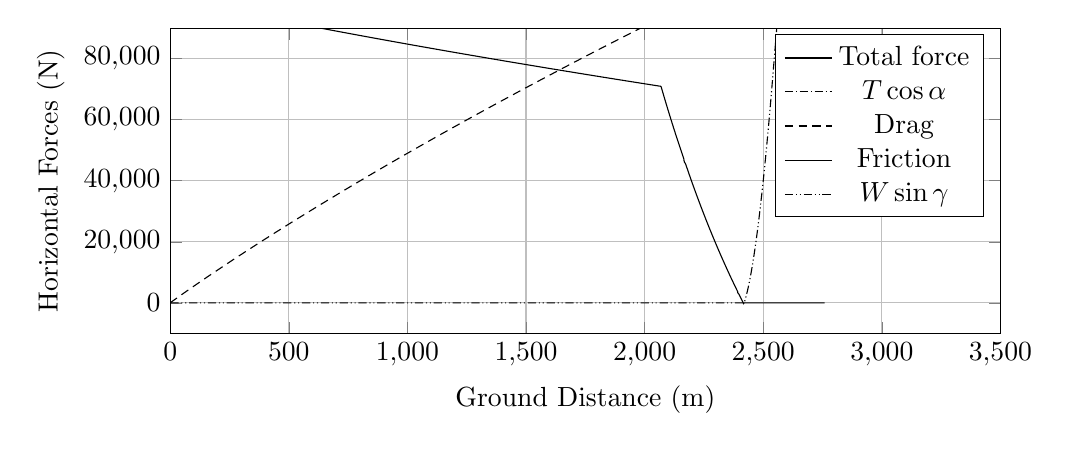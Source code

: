 %HorizontalForces_vs_GroundDistance
\begin{tikzpicture}

\begin{axis}[
width=\textwidth,
height=0.45\textwidth,
scaled ticks=false, tick label style={/pgf/number format/fixed},
xmin=0.0,
xmax=3500,
xlabel={Ground Distance (m)},
xmajorgrids,
ymin=-10000,
ymax=90000,
ylabel={Horizontal Forces (N)},
ymajorgrids,
legend entries = {Total force\\$T\cos\alpha$\\Drag\\Friction\\$W\sin\gamma$\\}
]

\addplot [
color=black,
thick
]
table[row sep=crcr]{
9.937E-9	676104.751\\
2.342E-7	676104.751\\
2.055E-6	676104.75\\
8.343E-6	676104.745\\
2.603E-5	676104.731\\
6.783E-5	676104.698\\
1.757E-4	676104.615\\
4.418E-4	676104.409\\
8.39E-4	676104.104\\
0.001	676103.702\\
0.002	676103.199\\
0.003	676102.59\\
0.004	676101.883\\
0.005	676101.078\\
0.006	676100.189\\
0.007	676099.191\\
0.009	676098.106\\
0.01	676096.937\\
0.012	676095.662\\
0.014	676094.295\\
0.016	676092.845\\
0.018	676091.327\\
0.02	676089.679\\
0.022	676087.95\\
0.025	676086.11\\
0.028	676084.21\\
0.03	676082.237\\
0.033	676080.111\\
0.036	676078.005\\
0.039	676075.707\\
0.043	676073.371\\
0.046	676070.924\\
0.05	676068.356\\
0.053	676065.73\\
0.057	676062.993\\
0.061	676060.265\\
0.065	676057.402\\
0.069	676054.438\\
0.074	676051.417\\
0.078	676048.261\\
0.083	676045.015\\
0.088	676041.757\\
0.093	676038.373\\
0.098	676034.889\\
0.103	676031.306\\
0.108	676027.641\\
0.114	676023.937\\
0.12	676020.017\\
0.125	676016.158\\
0.131	676012.206\\
0.137	676008.156\\
0.144	676004.007\\
0.15	675999.85\\
0.156	675995.582\\
0.163	675991.146\\
0.17	675986.662\\
0.177	675982.076\\
0.184	675977.492\\
0.192	675972.686\\
0.199	675967.893\\
0.207	675963.006\\
0.214	675958.099\\
0.222	675953.116\\
0.23	675948.083\\
0.238	675942.939\\
0.247	675937.664\\
0.255	675932.42\\
0.264	675927.111\\
0.272	675921.723\\
0.281	675916.219\\
0.29	675910.802\\
0.3	675904.977\\
0.309	675899.275\\
0.318	675893.464\\
0.328	675887.563\\
0.338	675881.68\\
0.348	675875.596\\
0.358	675869.528\\
0.369	675863.252\\
0.38	675856.905\\
0.39	675850.758\\
0.401	675844.48\\
0.412	675837.77\\
0.423	675831.174\\
0.435	675824.741\\
0.446	675817.942\\
0.458	675811.197\\
0.47	675804.353\\
0.482	675797.478\\
0.494	675790.579\\
0.507	675783.733\\
0.519	675776.712\\
0.532	675769.567\\
0.545	675762.326\\
0.558	675755.228\\
0.571	675747.934\\
0.585	675740.561\\
0.598	675733.26\\
0.612	675725.856\\
0.626	675718.252\\
0.64	675710.817\\
0.654	675703.267\\
0.669	675695.283\\
0.684	675687.444\\
0.699	675679.498\\
0.714	675671.605\\
0.729	675663.643\\
0.745	675655.619\\
0.76	675647.678\\
0.776	675639.576\\
0.792	675631.509\\
0.808	675623.267\\
0.825	675614.924\\
0.842	675606.273\\
0.859	675597.882\\
0.877	675589.005\\
0.894	675580.624\\
0.911	675572.178\\
0.929	675563.621\\
0.946	675555.045\\
0.964	675546.439\\
0.982	675537.797\\
1.001	675528.972\\
1.019	675520.265\\
1.038	675511.358\\
1.057	675502.354\\
1.077	675493.195\\
1.096	675484.294\\
1.117	675474.736\\
1.138	675465.3\\
1.157	675456.471\\
1.177	675447.526\\
1.198	675438.1\\
1.22	675428.519\\
1.241	675419.146\\
1.263	675409.435\\
1.284	675400.24\\
1.306	675391.043\\
1.327	675381.847\\
1.349	675372.337\\
1.372	675362.832\\
1.394	675353.452\\
1.417	675344.009\\
1.44	675334.325\\
1.464	675324.5\\
1.487	675314.978\\
1.511	675305.387\\
1.535	675295.617\\
1.559	675286.108\\
1.583	675276.561\\
1.608	675266.685\\
1.632	675257.064\\
1.658	675247.162\\
1.683	675237.316\\
1.709	675227.378\\
1.736	675217.351\\
1.762	675207.536\\
1.789	675197.48\\
1.815	675187.647\\
1.843	675177.562\\
1.87	675167.734\\
1.896	675158.005\\
1.925	675147.926\\
1.953	675137.894\\
1.982	675127.504\\
2.011	675117.525\\
2.04	675107.506\\
2.069	675097.436\\
2.099	675087.207\\
2.128	675077.429\\
2.157	675067.774\\
2.188	675057.438\\
2.218	675047.652\\
2.25	675037.486\\
2.281	675027.422\\
2.312	675017.393\\
2.344	675007.376\\
2.376	674997.431\\
2.407	674987.766\\
2.439	674977.996\\
2.472	674968.162\\
2.505	674958.284\\
2.538	674948.443\\
2.572	674938.449\\
2.607	674928.43\\
2.641	674918.573\\
2.676	674908.582\\
2.712	674898.637\\
2.746	674889.091\\
2.783	674879.103\\
2.819	674869.271\\
2.855	674859.628\\
2.89	674850.299\\
2.928	674840.529\\
2.965	674830.981\\
2.972	674829.027\\
2.973	674828.804\\
2.974	674828.563\\
2.975	674828.457\\
2.977	674827.991\\
2.979	674827.388\\
2.985	674825.73\\
2.999	674822.119\\
3.02	674816.098\\
3.043	674809.039\\
3.066	674801.346\\
3.09	674793.081\\
3.113	674784.539\\
3.136	674775.557\\
3.16	674766.063\\
3.184	674755.928\\
3.208	674745.245\\
3.232	674734.061\\
3.257	674722.313\\
3.281	674710.203\\
3.305	674697.714\\
3.33	674684.67\\
3.354	674671.173\\
3.379	674657.162\\
3.404	674642.744\\
3.429	674627.805\\
3.453	674612.548\\
3.479	674596.64\\
3.504	674580.559\\
3.529	674563.75\\
3.555	674546.424\\
3.58	674528.633\\
3.606	674510.683\\
3.632	674492.125\\
3.658	674473.236\\
3.684	674453.63\\
3.71	674433.556\\
3.736	674413.496\\
3.763	674392.499\\
3.79	674371.371\\
3.816	674349.642\\
3.843	674327.482\\
3.87	674304.961\\
3.897	674282.539\\
3.924	674259.123\\
3.951	674235.681\\
3.979	674211.292\\
4.007	674186.632\\
4.034	674161.801\\
4.062	674136.592\\
4.09	674110.962\\
4.118	674084.922\\
4.146	674058.465\\
4.175	674031.013\\
4.204	674003.492\\
4.232	673975.749\\
4.261	673947.456\\
4.29	673919.116\\
4.319	673890.727\\
4.348	673861.67\\
4.377	673831.929\\
4.406	673802.127\\
4.436	673772.072\\
4.466	673740.755\\
4.496	673709.976\\
4.525	673679.161\\
4.556	673647.042\\
4.586	673615.013\\
4.616	673582.74\\
4.647	673549.98\\
4.677	673517.432\\
4.707	673484.369\\
4.738	673450.341\\
4.77	673415.783\\
4.802	673380.989\\
4.833	673345.955\\
4.865	673310.984\\
4.897	673275.455\\
4.928	673239.874\\
4.96	673204.068\\
4.993	673167.02\\
5.025	673130.763\\
5.057	673093.881\\
5.09	673057.116\\
5.122	673019.778\\
5.155	672981.767\\
5.189	672943.601\\
5.221	672905.774\\
5.255	672866.78\\
5.288	672828.137\\
5.322	672789.771\\
5.355	672750.788\\
5.388	672712.047\\
5.423	672671.674\\
5.457	672631.212\\
5.492	672591.138\\
5.526	672550.769\\
5.56	672510.401\\
5.595	672469.78\\
5.629	672429.178\\
5.665	672387.639\\
5.7	672346.036\\
5.735	672305.138\\
5.77	672263.714\\
5.805	672221.795\\
5.841	672179.845\\
5.877	672137.421\\
5.913	672095.282\\
5.949	672052.453\\
5.985	672009.662\\
6.022	671966.416\\
6.059	671923.594\\
6.095	671880.298\\
6.132	671837.579\\
6.169	671794.292\\
6.205	671751.132\\
6.242	671707.879\\
6.28	671664.189\\
6.317	671621.109\\
6.354	671577.678\\
6.391	671534.352\\
6.429	671489.894\\
6.467	671446.213\\
6.505	671402.146\\
6.544	671357.924\\
6.582	671313.445\\
6.621	671268.87\\
6.661	671223.503\\
6.7	671178.308\\
6.74	671133.14\\
6.779	671088.688\\
6.819	671043.877\\
6.858	670999.79\\
6.898	670954.879\\
6.938	670910.205\\
6.978	670864.608\\
7.018	670820.163\\
7.059	670775.304\\
7.1	670730.363\\
7.14	670685.705\\
7.181	670641.642\\
7.222	670596.412\\
7.263	670551.607\\
7.304	670507.273\\
7.345	670463.192\\
7.387	670419.041\\
7.429	670374.392\\
7.47	670330.449\\
7.512	670285.93\\
7.555	670241.797\\
7.597	670197.649\\
7.64	670152.621\\
7.684	670107.905\\
7.727	670063.872\\
7.769	670020.513\\
7.812	669977.62\\
7.855	669934.459\\
7.898	669891.045\\
7.942	669847.992\\
7.985	669805.068\\
8.029	669762.204\\
8.074	669718.757\\
8.118	669676.214\\
8.163	669633.737\\
8.208	669591.031\\
8.253	669548.748\\
8.298	669506.533\\
8.343	669464.552\\
8.389	669422.681\\
8.435	669380.959\\
8.48	669339.661\\
8.525	669299.259\\
8.572	669258.184\\
8.619	669217.098\\
8.665	669176.637\\
8.712	669136.722\\
8.759	669096.365\\
8.806	669056.817\\
8.854	669016.812\\
8.901	668977.813\\
8.949	668938.863\\
8.997	668900.139\\
9.044	668861.945\\
9.093	668823.848\\
9.142	668785.461\\
9.191	668748.132\\
9.239	668711.11\\
9.288	668674.353\\
9.338	668637.507\\
9.388	668601.175\\
9.437	668565.299\\
9.487	668530.117\\
9.537	668495.113\\
9.587	668460.573\\
9.638	668426.261\\
9.688	668392.829\\
9.738	668359.43\\
9.789	668326.281\\
9.841	668293.769\\
9.892	668261.653\\
9.944	668229.706\\
9.996	668198.16\\
10.048	668167.356\\
10.1	668137.048\\
10.152	668107.384\\
10.205	668077.944\\
10.258	668049.031\\
10.31	668020.925\\
10.363	667993.128\\
10.417	667965.758\\
10.47	667939.067\\
10.524	667912.779\\
10.577	667887.394\\
10.631	667862.402\\
10.685	667838.001\\
10.739	667814.281\\
10.794	667790.967\\
10.849	667768.255\\
10.903	667746.435\\
10.958	667724.934\\
11.013	667704.34\\
11.068	667684.197\\
11.123	667664.933\\
11.18	667645.831\\
11.236	667627.619\\
11.292	667610.116\\
11.347	667593.58\\
11.403	667577.602\\
11.46	667562.256\\
11.516	667547.613\\
11.574	667533.459\\
11.632	667520.026\\
11.688	667507.765\\
11.746	667496.018\\
11.803	667485.102\\
11.86	667474.912\\
11.918	667465.587\\
11.929	667463.788\\
11.955	667459.949\\
11.957	667459.607\\
11.959	667459.376\\
11.96	667459.158\\
11.961	667459.023\\
11.965	667458.491\\
11.969	667457.925\\
11.981	667456.138\\
12.006	667452.309\\
12.064	667442.921\\
12.122	667432.681\\
12.18	667421.619\\
12.24	667409.692\\
12.3	667396.808\\
12.359	667383.393\\
12.419	667369.13\\
12.478	667354.068\\
12.539	667338.057\\
12.6	667321.386\\
12.661	667303.92\\
12.722	667285.686\\
12.782	667267.066\\
12.843	667247.554\\
12.904	667227.395\\
12.965	667206.226\\
13.026	667184.756\\
13.089	667162.036\\
13.151	667139.016\\
13.213	667115.265\\
13.275	667090.853\\
13.337	667065.647\\
13.401	667039.557\\
13.464	667012.994\\
13.527	666985.735\\
13.589	666958.288\\
13.653	666929.74\\
13.718	666900.092\\
13.782	666870.343\\
13.846	666839.884\\
13.91	666809.153\\
13.975	666777.223\\
14.039	666745.207\\
14.104	666712.266\\
14.169	666678.854\\
14.235	666644.552\\
14.3	666610.096\\
14.366	666574.946\\
14.432	666538.945\\
14.499	666502.509\\
14.565	666465.97\\
14.631	666428.78\\
14.697	666391.272\\
14.765	666352.113\\
14.833	666312.893\\
14.9	666273.507\\
14.968	666233.377\\
15.036	666192.638\\
15.104	666151.468\\
15.173	666109.889\\
15.241	666067.979\\
15.31	666025.367\\
15.379	665982.496\\
15.448	665939.555\\
15.517	665895.506\\
15.587	665851.159\\
15.657	665806.281\\
15.728	665760.98\\
15.798	665715.488\\
15.868	665669.495\\
15.939	665623.031\\
16.01	665576.387\\
16.081	665529.17\\
16.152	665482.019\\
16.224	665434.33\\
16.296	665385.706\\
16.367	665337.865\\
16.44	665288.6\\
16.512	665239.424\\
16.585	665190.128\\
16.658	665140.208\\
16.731	665089.953\\
16.806	665038.601\\
16.879	664988.261\\
16.954	664936.625\\
17.028	664885.317\\
17.102	664833.994\\
17.176	664781.945\\
17.252	664729.616\\
17.327	664676.904\\
17.402	664624.992\\
17.477	664572.057\\
17.552	664519.845\\
17.627	664467.092\\
17.704	664413.458\\
17.78	664359.709\\
17.857	664306.351\\
17.932	664253.486\\
18.009	664199.563\\
18.085	664146.2\\
18.163	664091.621\\
18.241	664036.934\\
18.319	663982.856\\
18.397	663928.481\\
18.475	663873.911\\
18.553	663819.171\\
18.633	663763.821\\
18.712	663708.818\\
18.792	663653.788\\
18.87	663599.643\\
18.95	663544.581\\
19.029	663490.254\\
19.108	663435.767\\
19.189	663380.779\\
19.269	663325.837\\
19.349	663271.404\\
19.431	663216.309\\
19.512	663161.736\\
19.593	663107.032\\
19.674	663052.776\\
19.756	662997.98\\
19.838	662943.491\\
19.921	662888.993\\
20.005	662833.698\\
20.088	662779.341\\
20.172	662724.666\\
20.255	662670.309\\
20.339	662616.479\\
20.423	662562.617\\
20.507	662508.843\\
20.592	662455.353\\
20.676	662402.551\\
20.761	662349.372\\
20.846	662296.611\\
20.931	662243.902\\
21.017	662191.442\\
21.103	662139.073\\
21.19	662086.511\\
21.276	662035.387\\
21.362	661984.234\\
21.449	661933.274\\
21.536	661882.539\\
21.622	661832.657\\
21.711	661781.804\\
21.799	661731.474\\
21.887	661682.162\\
21.975	661633.473\\
22.062	661585.284\\
22.15	661537.131\\
22.239	661489.099\\
22.329	661441.161\\
22.42	661393.617\\
22.509	661346.747\\
22.6	661300.1\\
22.691	661253.991\\
22.782	661208.33\\
22.873	661163.24\\
22.964	661118.656\\
23.055	661074.715\\
23.148	661030.886\\
23.239	660988.222\\
23.332	660945.47\\
23.425	660903.231\\
23.518	660861.809\\
23.611	660821.055\\
23.704	660780.766\\
23.798	660741.168\\
23.891	660702.181\\
23.986	660663.487\\
24.08	660625.813\\
24.176	660588.28\\
24.271	660551.7\\
24.367	660515.662\\
24.462	660480.765\\
24.559	660445.783\\
24.656	660411.933\\
24.753	660378.515\\
24.85	660346.157\\
24.948	660314.248\\
25.046	660283.464\\
25.144	660253.419\\
25.24	660224.64\\
25.339	660196.04\\
25.438	660168.54\\
25.536	660142.003\\
25.634	660116.365\\
25.734	660091.157\\
25.834	660066.94\\
25.934	660043.734\\
26.034	660021.463\\
26.134	660000.272\\
26.235	659979.713\\
26.337	659960.15\\
26.437	659941.826\\
26.539	659924.262\\
26.642	659907.661\\
26.744	659892.2\\
26.845	659877.953\\
26.946	659864.657\\
27.048	659852.361\\
27.069	659850.051\\
27.08	659848.819\\
27.086	659848.127\\
27.091	659847.528\\
27.095	659847.082\\
27.098	659846.779\\
27.1	659846.52\\
27.103	659846.273\\
27.104	659846.112\\
27.106	659845.956\\
27.111	659845.332\\
27.129	659843.316\\
27.18	659837.561\\
27.276	659825.835\\
27.379	659812.288\\
27.482	659797.714\\
27.585	659782.042\\
27.689	659765.198\\
27.794	659747.333\\
27.897	659728.695\\
28.001	659708.86\\
28.107	659687.893\\
28.212	659665.997\\
28.317	659643.085\\
28.423	659619.145\\
28.528	659594.489\\
28.636	659568.267\\
28.743	659541.564\\
28.851	659513.494\\
28.958	659484.869\\
29.065	659455.357\\
29.172	659424.847\\
29.28	659393.652\\
29.387	659361.595\\
29.496	659328.266\\
29.605	659294.229\\
29.715	659258.859\\
29.824	659223.29\\
29.932	659187.371\\
30.041	659150.203\\
30.15	659112.235\\
30.261	659072.995\\
30.372	659033.194\\
30.484	658992.278\\
30.596	658950.899\\
30.706	658909.135\\
30.817	658866.942\\
30.927	658823.856\\
31.041	658779.253\\
31.154	658734.259\\
31.266	658688.835\\
31.378	658642.968\\
31.491	658596.284\\
31.604	658549.067\\
31.717	658501.014\\
31.831	658452.208\\
31.946	658402.606\\
32.06	658352.748\\
32.174	658302.426\\
32.29	658251.256\\
32.404	658199.829\\
32.519	658147.814\\
32.636	658094.794\\
32.753	658041.251\\
32.869	657987.364\\
32.986	657932.846\\
33.103	657878.289\\
33.221	657822.417\\
33.338	657767.103\\
33.455	657710.972\\
33.575	657653.754\\
33.694	657596.341\\
33.813	657538.509\\
33.932	657480.528\\
34.052	657422.14\\
34.173	657362.749\\
34.293	657303.83\\
34.414	657243.831\\
34.534	657184.182\\
34.654	657124.672\\
34.775	657064.109\\
34.897	657003.205\\
35.019	656942.289\\
35.141	656881.207\\
35.263	656819.797\\
35.384	656758.646\\
35.505	656697.445\\
35.629	656635.319\\
35.75	656573.812\\
35.873	656511.795\\
35.996	656449.534\\
36.119	656387.259\\
36.242	656324.991\\
36.365	656262.701\\
36.488	656200.613\\
36.613	656137.767\\
36.738	656074.397\\
36.864	656010.982\\
36.989	655947.989\\
37.116	655884.222\\
37.242	655820.897\\
37.369	655757.64\\
37.496	655694.177\\
37.623	655630.422\\
37.751	655566.845\\
37.88	655503.337\\
38.008	655440.005\\
38.136	655376.745\\
38.265	655313.73\\
38.393	655250.988\\
38.522	655188.198\\
38.652	655125.124\\
38.783	655061.979\\
38.913	654999.43\\
39.044	654937.201\\
39.174	654875.121\\
39.305	654813.426\\
39.436	654751.794\\
39.566	654690.891\\
39.698	654629.642\\
39.832	654568.156\\
39.964	654507.283\\
40.099	654446.084\\
40.233	654385.553\\
40.366	654325.909\\
40.502	654265.675\\
40.636	654206.567\\
40.771	654147.503\\
40.906	654088.719\\
41.043	654029.862\\
41.179	653972.291\\
41.314	653915.451\\
41.452	653857.769\\
41.589	653801.106\\
41.726	653745.13\\
41.864	653689.483\\
42.003	653633.927\\
42.143	653578.831\\
42.282	653524.444\\
42.422	653470.66\\
42.563	653417.175\\
42.704	653364.598\\
42.845	653312.539\\
42.986	653261.018\\
43.127	653210.641\\
43.269	653160.597\\
43.412	653110.719\\
43.555	653061.911\\
43.699	653013.539\\
43.844	652965.823\\
43.989	652918.697\\
44.135	652872.538\\
44.28	652827.365\\
44.426	652782.91\\
44.571	652739.5\\
44.718	652696.754\\
44.865	652654.719\\
45.011	652614.068\\
45.157	652574.212\\
45.304	652535.413\\
45.452	652497.122\\
45.601	652459.654\\
45.751	652423.236\\
45.9	652388.019\\
46.05	652353.542\\
46.199	652320.608\\
46.348	652288.708\\
46.497	652257.918\\
46.646	652228.312\\
46.796	652199.649\\
46.946	652172.14\\
47.096	652145.81\\
47.247	652120.517\\
47.399	652096.391\\
47.55	652073.571\\
47.702	652051.824\\
47.853	652031.521\\
48.006	652012.25\\
48.157	651994.483\\
48.312	651977.676\\
48.465	651962.357\\
48.496	651959.448\\
48.513	651957.836\\
48.522	651957.006\\
48.551	651954.332\\
48.553	651954.184\\
48.554	651954.049\\
48.561	651953.471\\
48.582	651951.54\\
48.632	651946.818\\
48.758	651934.4\\
48.911	651918.101\\
49.064	651900.483\\
49.218	651881.544\\
49.373	651861.26\\
49.528	651839.736\\
49.683	651816.906\\
49.839	651792.734\\
49.996	651767.367\\
50.153	651740.67\\
50.31	651712.835\\
50.468	651683.67\\
50.626	651653.427\\
50.784	651622.182\\
50.941	651589.816\\
51.1	651556.201\\
51.261	651521.024\\
51.42	651485.174\\
51.581	651447.819\\
51.743	651409.518\\
51.903	651370.4\\
52.064	651330.172\\
52.225	651288.988\\
52.388	651246.495\\
52.55	651203.038\\
52.712	651159.118\\
52.875	651113.721\\
53.037	651067.941\\
53.2	651020.803\\
53.364	650972.849\\
53.528	650924.008\\
53.693	650874.0\\
53.858	650823.407\\
54.024	650771.501\\
54.189	650719.534\\
54.354	650666.662\\
54.519	650613.162\\
54.685	650558.44\\
54.853	650502.704\\
55.019	650446.822\\
55.186	650390.102\\
55.353	650332.678\\
55.523	650273.864\\
55.691	650214.945\\
55.86	650155.287\\
56.029	650094.954\\
56.198	650034.227\\
56.367	649973.045\\
56.537	649911.011\\
56.705	649849.1\\
56.875	649786.16\\
57.045	649722.746\\
57.218	649658.134\\
57.386	649594.522\\
57.558	649529.672\\
57.729	649464.424\\
57.9	649398.939\\
58.072	649332.639\\
58.245	649265.831\\
58.418	649199.086\\
58.591	649131.752\\
58.764	649064.106\\
58.94	648995.25\\
59.113	648927.468\\
59.286	648859.348\\
59.461	648790.5\\
59.634	648721.795\\
59.808	648653.144\\
59.984	648583.534\\
60.159	648513.832\\
60.333	648444.792\\
60.511	648374.388\\
60.687	648304.208\\
60.865	648233.571\\
61.044	648162.653\\
61.221	648092.137\\
61.397	648022.44\\
61.574	647952.272\\
61.752	647881.601\\
61.932	647810.571\\
62.111	647739.951\\
62.292	647668.506\\
62.472	647597.849\\
62.652	647527.238\\
62.832	647457.175\\
63.011	647387.145\\
63.193	647316.642\\
63.375	647246.277\\
63.557	647176.183\\
63.738	647106.562\\
63.919	647037.144\\
64.104	646966.787\\
64.288	646897.402\\
64.471	646828.299\\
64.656	646759.184\\
64.841	646690.09\\
65.026	646621.583\\
65.212	646553.311\\
65.398	646485.276\\
65.584	646417.947\\
65.77	646350.724\\
65.96	646283.041\\
66.149	646215.838\\
66.338	646149.394\\
66.53	646082.411\\
66.722	646016.324\\
66.914	645950.358\\
67.105	645885.688\\
67.297	645821.468\\
67.489	645757.51\\
67.681	645694.731\\
67.874	645631.878\\
68.069	645569.481\\
68.264	645507.492\\
68.458	645446.791\\
68.654	645386.479\\
68.85	645326.673\\
69.045	645268.187\\
69.24	645210.583\\
69.441	645151.79\\
69.639	645094.975\\
69.841	645038.22\\
70.039	644983.296\\
70.237	644929.154\\
70.438	644875.407\\
70.641	644822.261\\
70.843	644770.131\\
71.042	644720.015\\
71.246	644669.755\\
71.448	644620.968\\
71.652	644572.854\\
71.856	644525.827\\
72.062	644479.784\\
72.267	644434.976\\
72.473	644391.002\\
72.681	644348.027\\
72.888	644306.565\\
73.094	644266.499\\
73.3	644227.845\\
73.506	644190.432\\
73.712	644154.187\\
73.92	644119.183\\
74.129	644085.2\\
74.336	644052.999\\
74.546	644021.742\\
74.754	643992.201\\
74.964	643963.897\\
75.174	643937.047\\
75.383	643911.734\\
75.591	643888.118\\
75.8	643865.832\\
76.008	643845.18\\
76.218	643825.875\\
76.426	643808.337\\
76.467	643805.013\\
76.556	643797.848\\
76.724	643783.46\\
76.937	643763.976\\
77.149	643742.969\\
77.36	643720.587\\
77.574	643696.335\\
77.787	643670.827\\
78.002	643643.665\\
78.215	643615.232\\
78.43	643585.292\\
78.645	643553.797\\
78.861	643520.931\\
79.077	643486.76\\
79.293	643451.294\\
79.511	643414.115\\
79.729	643375.719\\
79.945	643336.39\\
80.166	643295.088\\
80.385	643252.816\\
80.606	643209.067\\
80.828	643163.869\\
81.049	643117.841\\
81.271	643070.388\\
81.491	643022.235\\
81.714	642972.32\\
81.936	642921.809\\
82.159	642869.988\\
82.381	642817.235\\
82.605	642763.206\\
82.827	642708.717\\
83.054	642652.122\\
83.277	642595.44\\
83.499	642538.307\\
83.722	642480.077\\
83.946	642420.936\\
84.17	642360.743\\
84.395	642299.638\\
84.619	642237.916\\
84.844	642175.41\\
85.072	642111.18\\
85.299	642046.669\\
85.523	641982.232\\
85.749	641916.76\\
85.975	641850.567\\
86.201	641784.0\\
86.427	641716.536\\
86.654	641648.533\\
86.883	641579.396\\
87.111	641510.035\\
87.337	641440.642\\
87.566	641370.132\\
87.793	641299.605\\
88.021	641228.685\\
88.25	641156.832\\
88.479	641084.642\\
88.706	641012.744\\
88.935	640940.037\\
89.164	640867.094\\
89.394	640793.458\\
89.626	640719.049\\
89.856	640644.986\\
90.086	640570.469\\
90.318	640495.65\\
90.549	640420.571\\
90.781	640345.156\\
91.011	640270.529\\
91.244	640194.717\\
91.475	640119.385\\
91.708	640043.362\\
91.941	639967.409\\
92.175	639890.966\\
92.411	639814.116\\
92.646	639737.428\\
92.882	639660.616\\
93.117	639584.523\\
93.353	639507.656\\
93.589	639431.166\\
93.825	639355.038\\
94.063	639278.309\\
94.298	639202.489\\
94.538	639125.629\\
94.775	639049.96\\
95.013	638973.9\\
95.253	638897.896\\
95.493	638821.974\\
95.736	638745.464\\
95.976	638670.159\\
96.218	638594.846\\
96.46	638519.679\\
96.703	638444.949\\
96.946	638370.476\\
97.189	638296.323\\
97.433	638222.392\\
97.679	638148.711\\
97.924	638075.616\\
98.172	638002.284\\
98.419	637929.576\\
98.668	637857.042\\
98.918	637785.188\\
99.166	637714.185\\
99.415	637643.792\\
99.664	637573.791\\
99.915	637504.127\\
100.167	637435.063\\
100.421	637366.181\\
100.675	637298.125\\
100.929	637230.75\\
101.185	637164.046\\
101.442	637097.705\\
101.698	637032.482\\
101.957	636967.728\\
102.215	636903.898\\
102.473	636841.298\\
102.733	636779.019\\
102.992	636718.045\\
103.252	636658.152\\
103.513	636598.871\\
103.778	636539.813\\
104.042	636482.242\\
104.308	636425.464\\
104.574	636369.903\\
104.84	636315.436\\
105.108	636261.99\\
105.375	636210.031\\
105.643	636159.177\\
105.911	636109.578\\
106.181	636061.107\\
106.451	636014.043\\
106.723	635967.977\\
106.994	635923.718\\
107.264	635881.01\\
107.535	635839.595\\
107.806	635799.711\\
108.078	635761.286\\
108.351	635724.246\\
108.623	635689.034\\
108.896	635655.221\\
109.17	635623.091\\
109.441	635592.8\\
109.716	635563.836\\
109.99	635536.714\\
110.264	635511.39\\
110.536	635487.915\\
110.808	635466.234\\
110.862	635462.118\\
110.994	635452.393\\
111.004	635451.671\\
111.013	635451.032\\
111.021	635450.434\\
111.025	635450.13\\
111.03	635449.787\\
111.051	635448.276\\
111.121	635443.171\\
111.278	635431.389\\
111.548	635409.649\\
111.821	635386.051\\
112.095	635360.649\\
112.37	635333.491\\
112.644	635304.757\\
112.923	635273.975\\
113.199	635241.823\\
113.478	635207.813\\
113.757	635172.283\\
114.037	635135.014\\
114.319	635096.046\\
114.601	635055.532\\
114.886	635013.219\\
115.169	634969.737\\
115.452	634924.79\\
115.736	634878.316\\
116.021	634830.411\\
116.306	634781.0\\
116.592	634730.41\\
116.878	634678.245\\
117.163	634625.247\\
117.451	634570.405\\
117.738	634514.63\\
118.025	634457.724\\
118.315	634399.019\\
118.603	634339.61\\
118.89	634279.39\\
119.177	634218.147\\
119.465	634155.752\\
119.756	634091.704\\
120.046	634026.93\\
120.336	633961.18\\
120.626	633894.624\\
120.916	633827.114\\
121.204	633759.235\\
121.494	633690.233\\
121.783	633620.622\\
122.073	633550.054\\
122.362	633479.151\\
122.654	633406.613\\
122.944	633334.178\\
123.238	633259.765\\
123.528	633185.979\\
123.82	633111.247\\
124.108	633036.727\\
124.4	632960.718\\
124.688	632885.339\\
124.977	632809.457\\
125.27	632731.802\\
125.562	632654.087\\
125.856	632575.491\\
126.146	632497.711\\
126.436	632419.362\\
126.728	632340.444\\
127.019	632261.429\\
127.308	632182.573\\
127.603	632102.105\\
127.897	632021.358\\
128.189	631941.447\\
128.482	631860.822\\
128.774	631780.369\\
129.066	631700.09\\
129.362	631618.437\\
129.657	631536.921\\
129.953	631455.363\\
130.249	631373.631\\
130.545	631292.033\\
130.84	631210.675\\
131.138	631128.837\\
131.433	631047.622\\
131.732	630965.654\\
132.03	630884.195\\
132.328	630802.747\\
132.628	630721.036\\
132.926	630640.065\\
133.226	630558.646\\
133.528	630477.172\\
133.831	630395.742\\
134.135	630314.409\\
134.437	630234.118\\
134.742	630153.087\\
135.047	630072.782\\
135.354	629992.103\\
135.659	629912.827\\
135.964	629833.649\\
136.27	629755.022\\
136.576	629676.904\\
136.886	629598.077\\
137.196	629520.166\\
137.506	629442.761\\
137.817	629365.944\\
138.128	629289.446\\
138.443	629213.069\\
138.756	629137.639\\
139.072	629062.484\\
139.39	628987.632\\
139.705	628914.225\\
140.023	628841.2\\
140.339	628769.32\\
140.662	628696.913\\
140.982	628625.998\\
141.304	628555.672\\
141.627	628486.098\\
141.951	628417.506\\
142.277	628349.541\\
142.603	628282.772\\
142.932	628216.317\\
143.262	628150.966\\
143.595	628086.411\\
143.927	628023.119\\
144.258	627961.378\\
144.591	627900.652\\
144.925	627840.954\\
145.26	627782.662\\
145.598	627725.155\\
145.933	627669.49\\
146.273	627614.753\\
146.611	627561.663\\
146.951	627509.962\\
147.292	627459.605\\
147.632	627411.019\\
147.973	627363.957\\
148.315	627318.484\\
148.655	627274.855\\
149.0	627232.435\\
149.342	627192.176\\
149.682	627153.885\\
150.022	627117.387\\
150.367	627082.205\\
150.707	627049.379\\
151.049	627018.276\\
151.39	626989.125\\
151.732	626961.898\\
152.074	626936.547\\
152.163	626930.256\\
152.385	626915.224\\
152.398	626914.351\\
152.409	626913.657\\
152.412	626913.433\\
152.416	626913.204\\
152.433	626912.041\\
152.517	626906.453\\
152.725	626892.15\\
153.05	626868.266\\
153.39	626841.551\\
153.731	626812.818\\
154.073	626782.227\\
154.417	626749.587\\
154.765	626714.833\\
155.115	626678.088\\
155.463	626639.786\\
155.814	626599.366\\
156.165	626557.273\\
156.52	626513.118\\
156.873	626467.414\\
157.228	626419.982\\
157.582	626371.01\\
157.937	626320.302\\
158.293	626268.067\\
158.65	626214.182\\
159.009	626158.426\\
159.367	626101.444\\
159.725	626043.08\\
160.083	625983.378\\
160.439	625922.872\\
160.798	625860.409\\
161.155	625797.025\\
161.513	625732.32\\
161.873	625666.248\\
162.232	625598.971\\
162.59	625530.957\\
162.948	625461.774\\
163.307	625391.381\\
163.662	625320.793\\
164.019	625248.915\\
164.377	625175.934\\
164.737	625101.692\\
165.094	625027.071\\
165.452	624951.67\\
165.807	624875.904\\
166.164	624798.943\\
166.522	624721.282\\
166.879	624643.044\\
167.236	624564.086\\
167.591	624484.921\\
167.945	624405.585\\
168.302	624324.982\\
168.655	624244.617\\
169.013	624162.84\\
169.369	624080.88\\
169.725	623998.464\\
170.082	623915.543\\
170.44	623832.141\\
170.797	623748.481\\
171.155	623664.338\\
171.512	623579.907\\
171.866	623496.13\\
172.224	623411.206\\
172.58	623326.667\\
172.938	623241.46\\
173.297	623155.633\\
173.658	623069.394\\
174.016	622983.928\\
174.378	622897.279\\
174.74	622810.638\\
175.099	622724.668\\
175.463	622637.71\\
175.822	622551.725\\
176.183	622465.573\\
176.545	622379.381\\
176.91	622292.433\\
177.271	622206.654\\
177.633	622120.864\\
178.0	622034.279\\
178.365	621948.169\\
178.733	621861.774\\
179.097	621776.684\\
179.463	621691.329\\
179.833	621605.676\\
180.203	621520.213\\
180.574	621435.079\\
180.944	621350.456\\
181.316	621266.227\\
181.689	621182.05\\
182.063	621098.151\\
182.436	621015.136\\
182.811	620932.351\\
183.188	620849.678\\
183.568	620767.2\\
183.947	620685.579\\
184.328	620604.332\\
184.71	620523.5\\
185.089	620444.141\\
185.471	620365.062\\
185.857	620286.019\\
186.241	620208.361\\
186.629	620130.701\\
187.018	620053.931\\
187.41	619977.658\\
187.804	619901.803\\
188.196	619827.748\\
188.591	619754.125\\
188.986	619681.642\\
189.383	619609.988\\
189.783	619538.986\\
190.184	619469.171\\
190.584	619400.783\\
190.989	619332.971\\
191.394	619266.541\\
191.802	619201.142\\
192.211	619136.95\\
192.618	619074.596\\
193.031	619013.052\\
193.443	618953.154\\
193.856	618894.76\\
194.27	618837.859\\
194.683	618782.839\\
195.098	618729.332\\
195.513	618677.539\\
195.93	618627.42\\
196.35	618578.787\\
196.766	618532.429\\
197.186	618487.711\\
197.603	618445.146\\
198.022	618404.446\\
198.443	618365.545\\
198.863	618328.838\\
199.281	618294.389\\
199.696	618262.215\\
200.113	618232.078\\
200.525	618204.361\\
200.608	618199.087\\
200.81	618186.482\\
200.825	618185.575\\
200.838	618184.768\\
200.85	618184.037\\
200.895	618181.261\\
201.028	618172.972\\
201.435	618146.183\\
201.844	618117.186\\
202.258	618085.834\\
202.675	618052.236\\
203.092	618016.685\\
203.513	617978.801\\
203.933	617939.035\\
204.357	617896.938\\
204.786	617852.507\\
205.211	617806.514\\
205.64	617758.356\\
206.067	617708.609\\
206.496	617656.808\\
206.929	617602.833\\
207.361	617547.218\\
207.792	617490.16\\
208.223	617431.448\\
208.657	617370.755\\
209.09	617308.67\\
209.524	617244.952\\
209.956	617180.052\\
210.387	617113.841\\
210.819	617046.214\\
211.252	616977.056\\
211.687	616906.386\\
212.118	616834.965\\
212.55	616762.208\\
212.981	616688.625\\
213.41	616614.138\\
213.84	616538.418\\
214.271	616461.414\\
214.701	616383.691\\
215.13	616305.103\\
215.554	616226.556\\
215.98	616146.71\\
216.404	616066.577\\
216.827	615985.78\\
217.251	615903.901\\
217.68	615820.51\\
218.108	615736.527\\
218.533	615652.643\\
218.959	615567.765\\
219.383	615482.737\\
219.808	615396.974\\
220.233	615310.565\\
220.657	615224.131\\
221.083	615136.654\\
221.509	615048.74\\
221.933	614961.067\\
222.357	614872.785\\
222.776	614785.446\\
223.2	614696.747\\
223.626	614607.214\\
224.055	614517.045\\
224.48	614427.551\\
224.904	614337.96\\
225.329	614248.125\\
225.755	614157.828\\
226.187	614066.26\\
226.617	613975.182\\
227.045	613884.517\\
227.472	613794.172\\
227.901	613703.314\\
228.328	613613.051\\
228.758	613522.2\\
229.188	613431.513\\
229.62	613340.749\\
230.053	613249.704\\
230.489	613158.637\\
230.921	613068.413\\
231.35	612979.255\\
231.783	612889.567\\
232.217	612800.074\\
232.653	612710.564\\
233.088	612621.616\\
233.53	612531.883\\
233.968	612443.363\\
234.409	612354.881\\
234.848	612267.235\\
235.292	612179.321\\
235.731	612092.775\\
236.172	612006.786\\
236.618	611920.47\\
237.066	611834.46\\
237.512	611749.475\\
237.961	611664.971\\
238.414	611580.307\\
238.87	611496.188\\
239.326	611412.992\\
239.784	611330.297\\
240.241	611248.749\\
240.701	611167.821\\
241.161	611087.823\\
241.625	611008.378\\
242.093	610929.341\\
242.557	610852.229\\
243.027	610775.474\\
243.499	610699.43\\
243.972	610624.76\\
244.449	610550.753\\
244.929	610477.797\\
245.407	610406.502\\
245.889	610336.192\\
246.373	610267.095\\
246.859	610199.359\\
247.348	610132.895\\
247.839	610067.913\\
248.331	610004.478\\
248.825	609942.583\\
249.319	609882.672\\
249.815	609824.203\\
250.312	609767.665\\
250.813	609712.762\\
251.309	609660.291\\
251.81	609609.339\\
252.31	609560.719\\
252.811	609514.072\\
253.308	609469.962\\
253.804	609428.066\\
254.304	609388.126\\
254.802	609350.607\\
255.299	609315.435\\
255.794	609282.778\\
256.287	609252.481\\
256.385	609246.744\\
256.436	609243.813\\
256.47	609241.836\\
256.479	609241.345\\
256.485	609241.003\\
256.514	609239.352\\
256.566	609236.355\\
256.732	609226.565\\
257.136	609201.76\\
257.621	609169.958\\
258.106	609136.033\\
258.599	609099.333\\
259.093	609060.397\\
259.595	609018.688\\
260.1	608974.662\\
260.602	608928.668\\
261.108	608880.287\\
261.618	608829.586\\
262.127	608776.889\\
262.64	608721.777\\
263.153	608664.796\\
263.669	608605.604\\
264.182	608544.871\\
264.698	608481.988\\
265.208	608418.021\\
265.722	608352.038\\
266.235	608284.355\\
266.751	608214.845\\
267.263	608144.16\\
267.773	608072.345\\
268.283	607999.033\\
268.795	607924.167\\
269.303	607848.467\\
269.815	607770.779\\
270.321	607692.747\\
270.831	607612.934\\
271.334	607533.076\\
271.838	607452.046\\
272.344	607369.52\\
272.847	607286.398\\
273.349	607202.646\\
273.85	607118.034\\
274.351	607032.411\\
274.848	606946.77\\
275.345	606860.348\\
275.841	606773.301\\
276.337	606685.379\\
276.835	606596.7\\
277.33	606507.642\\
277.826	606418.037\\
278.32	606328.058\\
278.815	606237.473\\
279.306	606147.044\\
279.796	606056.34\\
280.289	605964.738\\
280.781	605872.785\\
281.273	605780.633\\
281.769	605687.447\\
282.26	605594.807\\
282.755	605501.104\\
283.249	605407.577\\
283.745	605313.422\\
284.239	605219.422\\
284.736	605124.762\\
285.229	605030.722\\
285.726	604936.055\\
286.221	604841.706\\
286.722	604746.108\\
287.217	604651.833\\
287.711	604557.671\\
288.208	604463.262\\
288.708	604368.254\\
289.21	604273.175\\
289.711	604178.59\\
290.211	604084.183\\
290.713	603990.01\\
291.214	603896.155\\
291.719	603801.812\\
292.226	603707.625\\
292.737	603613.21\\
293.242	603520.125\\
293.752	603426.769\\
294.26	603334.239\\
294.776	603240.935\\
295.29	603148.647\\
295.802	603057.078\\
296.321	602965.228\\
296.833	602875.129\\
297.352	602784.693\\
297.87	602695.026\\
298.391	602605.87\\
298.915	602517.017\\
299.441	602428.587\\
299.967	602341.207\\
300.492	602255.029\\
301.023	602168.78\\
301.557	602083.174\\
302.088	601999.072\\
302.625	601915.381\\
303.161	601832.846\\
303.705	601750.298\\
304.248	601669.302\\
304.797	601588.75\\
305.347	601509.346\\
305.899	601431.29\\
306.456	601353.8\\
307.014	601277.824\\
307.578	601202.671\\
308.14	601129.368\\
308.71	601056.859\\
309.282	600985.753\\
309.855	600916.398\\
310.431	600848.626\\
311.008	600782.554\\
311.586	600718.43\\
312.166	600656.103\\
312.745	600595.894\\
313.328	600537.487\\
313.914	600480.907\\
314.496	600426.929\\
315.085	600374.619\\
315.668	600325.126\\
316.253	600277.82\\
316.838	600232.929\\
317.422	600190.527\\
318.004	600150.698\\
318.582	600113.569\\
319.152	600079.442\\
319.266	600072.892\\
319.623	600053.038\\
319.665	600050.772\\
319.703	600048.721\\
319.869	600039.515\\
320.265	600016.743\\
320.828	599982.332\\
321.398	599945.168\\
321.973	599905.36\\
322.548	599863.234\\
323.131	599818.235\\
323.711	599771.255\\
324.301	599721.147\\
324.894	599668.579\\
325.486	599613.942\\
326.084	599556.577\\
326.682	599497.139\\
327.281	599435.511\\
327.883	599371.537\\
328.482	599305.924\\
329.082	599238.203\\
329.682	599168.654\\
330.277	599097.987\\
330.875	599025.116\\
331.473	598950.685\\
332.07	598874.64\\
332.665	598797.195\\
333.258	598718.68\\
333.845	598639.364\\
334.436	598558.099\\
335.021	598476.435\\
335.607	598393.212\\
336.192	598309.065\\
336.777	598223.554\\
337.357	598137.655\\
337.933	598051.306\\
338.509	597963.891\\
339.085	597875.597\\
339.66	597786.455\\
340.231	597696.896\\
340.805	597606.141\\
341.377	597514.924\\
341.946	597423.362\\
342.52	597330.392\\
343.09	597237.185\\
343.662	597143.258\\
344.227	597049.748\\
344.798	596954.646\\
345.364	596859.894\\
345.928	596764.962\\
346.495	596669.13\\
347.061	596572.96\\
347.629	596476.133\\
348.197	596379.03\\
348.76	596282.508\\
349.323	596185.645\\
349.888	596088.185\\
350.454	595990.447\\
351.017	595893.14\\
351.584	595794.978\\
352.15	595696.852\\
352.721	595597.904\\
353.288	595499.511\\
353.86	595400.354\\
354.431	595301.537\\
355.001	595202.861\\
355.571	595104.265\\
356.146	595005.149\\
356.718	594906.672\\
357.289	594808.534\\
357.857	594711.211\\
358.432	594613.03\\
359.007	594515.282\\
359.582	594417.914\\
360.159	594320.483\\
360.736	594223.596\\
361.317	594126.451\\
361.896	594030.277\\
362.477	593934.178\\
363.064	593837.921\\
363.65	593742.294\\
364.237	593647.173\\
364.821	593553.399\\
365.413	593458.969\\
366.009	593364.799\\
366.606	593271.297\\
367.204	593178.395\\
367.802	593086.606\\
368.403	592995.247\\
369.005	592904.728\\
369.607	592815.159\\
370.218	592725.462\\
370.829	592636.969\\
371.447	592548.541\\
372.064	592461.556\\
372.692	592374.425\\
373.312	592289.556\\
373.941	592205.017\\
374.571	592121.726\\
375.208	592039.067\\
375.843	591958.325\\
376.486	591878.025\\
377.134	591798.915\\
377.784	591721.35\\
378.435	591645.33\\
379.091	591570.691\\
379.755	591497.148\\
380.418	591425.59\\
381.09	591355.292\\
381.759	591287.403\\
382.429	591221.549\\
383.104	591157.499\\
383.783	591095.335\\
384.465	591035.348\\
385.143	590978.061\\
385.819	590923.505\\
386.499	590871.051\\
387.174	590821.607\\
387.849	590774.653\\
388.518	590730.739\\
389.187	590689.404\\
389.848	590651.198\\
389.983	590643.703\\
390.401	590621.23\\
390.427	590619.845\\
390.449	590618.711\\
390.466	590617.836\\
390.493	590616.453\\
390.501	590616.032\\
390.544	590613.787\\
390.671	590607.133\\
391.021	590588.214\\
391.725	590548.051\\
392.38	590508.067\\
393.042	590465.196\\
393.714	590419.202\\
394.388	590370.608\\
395.068	590319.159\\
395.746	590265.404\\
396.428	590209.053\\
397.117	590149.692\\
397.81	590087.789\\
398.501	590023.748\\
399.195	589957.267\\
399.889	589888.614\\
400.584	589817.728\\
401.274	589745.354\\
401.965	589670.986\\
402.647	589595.634\\
403.333	589518.086\\
404.014	589439.345\\
404.695	589358.992\\
405.372	589277.361\\
406.049	589194.279\\
406.722	589110.123\\
407.393	589024.835\\
408.064	588938.194\\
408.731	588850.626\\
409.399	588761.799\\
410.061	588672.476\\
410.721	588582.24\\
411.38	588491.168\\
412.033	588399.825\\
412.684	588307.801\\
413.336	588214.639\\
413.99	588120.349\\
414.643	588025.269\\
415.296	587929.474\\
415.946	587833.243\\
416.591	587737.157\\
417.237	587640.107\\
417.881	587542.941\\
418.522	587445.503\\
419.167	587346.889\\
419.81	587248.133\\
420.45	587149.318\\
421.094	587049.532\\
421.737	586949.412\\
422.377	586849.495\\
423.016	586749.551\\
423.662	586648.092\\
424.303	586547.09\\
424.944	586446.154\\
425.585	586344.864\\
426.224	586243.758\\
426.866	586142.261\\
427.507	586040.754\\
428.15	585938.934\\
428.799	585836.266\\
429.442	585734.452\\
430.087	585632.668\\
430.734	585530.437\\
431.379	585428.869\\
432.025	585327.297\\
432.669	585226.331\\
433.319	585124.76\\
433.965	585024.023\\
434.614	584923.296\\
435.267	584822.244\\
435.92	584721.723\\
436.575	584621.261\\
437.231	584521.323\\
437.888	584421.679\\
438.544	584322.658\\
439.209	584223.058\\
439.87	584124.666\\
440.537	584026.218\\
441.203	583928.627\\
441.871	583831.499\\
442.538	583735.267\\
443.209	583639.484\\
443.889	583543.218\\
444.566	583448.364\\
445.247	583354.013\\
445.931	583260.265\\
446.62	583167.067\\
447.322	583073.159\\
448.017	582981.494\\
448.717	582890.438\\
449.42	582800.192\\
450.127	582710.973\\
450.837	582622.762\\
451.556	582534.927\\
452.276	582448.533\\
452.994	582363.907\\
453.718	582280.366\\
454.452	582197.325\\
455.189	582115.718\\
455.929	582035.765\\
456.68	581956.557\\
457.43	581879.396\\
458.186	581803.78\\
458.947	581729.748\\
459.711	581657.74\\
460.481	581587.514\\
461.251	581519.555\\
462.027	581453.605\\
462.805	581389.968\\
463.581	581329.062\\
464.357	581270.718\\
465.134	581215.073\\
465.908	581162.274\\
466.678	581112.442\\
467.445	581065.594\\
468.205	581021.877\\
468.959	580981.262\\
469.109	580973.516\\
469.185	580969.638\\
469.233	580967.233\\
469.294	580964.111\\
469.34	580961.806\\
469.377	580959.964\\
469.39	580959.324\\
469.4	580958.798\\
469.41	580958.315\\
469.479	580954.856\\
469.735	580941.812\\
470.318	580910.944\\
471.073	580868.663\\
471.825	580823.868\\
472.585	580776.042\\
473.349	580725.358\\
474.121	580671.601\\
474.9	580614.893\\
475.682	580555.34\\
476.469	580492.999\\
477.255	580428.305\\
478.047	580360.746\\
478.841	580290.688\\
479.636	580218.272\\
480.426	580144.108\\
481.216	580067.843\\
482.002	579989.838\\
482.79	579909.726\\
483.57	579828.552\\
484.345	579746.017\\
485.121	579661.632\\
485.889	579576.372\\
486.655	579489.807\\
487.417	579402.074\\
488.177	579313.22\\
488.934	579223.233\\
489.691	579131.933\\
490.442	579040.026\\
491.191	578947.099\\
491.939	578853.085\\
492.681	578758.761\\
493.423	578663.418\\
494.161	578567.602\\
494.892	578471.583\\
495.627	578374.246\\
496.361	578276.205\\
497.09	578177.976\\
497.817	578079.33\\
498.546	577979.63\\
499.267	577880.339\\
499.991	577780.101\\
500.715	577679.148\\
501.441	577577.413\\
502.162	577475.881\\
502.883	577373.994\\
503.601	577272.058\\
504.317	577169.949\\
505.039	577066.709\\
505.757	576963.782\\
506.473	576860.927\\
507.195	576756.92\\
507.914	576653.086\\
508.635	576548.95\\
509.357	576444.497\\
510.075	576340.561\\
510.8	576235.717\\
511.521	576131.273\\
512.243	576026.9\\
512.965	575922.528\\
513.686	575818.375\\
514.411	575713.875\\
515.135	575609.733\\
515.861	575505.636\\
516.588	575401.502\\
517.32	575296.998\\
518.047	575193.653\\
518.78	575089.778\\
519.512	574986.49\\
520.248	574883.206\\
520.984	574780.258\\
521.723	574677.611\\
522.461	574575.6\\
523.2	574474.141\\
523.944	574372.528\\
524.684	574272.317\\
525.427	574172.425\\
526.178	574072.23\\
526.932	573972.48\\
527.687	573873.533\\
528.447	573774.863\\
529.203	573677.703\\
529.966	573580.65\\
530.731	573484.398\\
531.501	573388.632\\
532.282	573292.763\\
533.064	573197.941\\
533.848	573104.168\\
534.639	573010.93\\
535.43	572919.09\\
536.225	572828.287\\
537.025	572738.395\\
537.834	572649.081\\
538.644	572561.276\\
539.465	572474.047\\
540.29	572388.244\\
541.118	572303.917\\
541.958	572220.324\\
542.802	572138.425\\
543.653	572057.886\\
544.509	571979.112\\
545.38	571901.253\\
546.246	571826.123\\
547.114	571753.288\\
547.994	571681.959\\
548.872	571613.403\\
549.758	571546.828\\
550.641	571483.271\\
551.526	571422.24\\
552.412	571364.077\\
553.289	571309.298\\
554.162	571257.68\\
555.033	571209.019\\
555.894	571163.881\\
556.064	571155.29\\
556.519	571132.908\\
556.555	571131.193\\
556.59	571129.491\\
556.598	571129.11\\
556.606	571128.758\\
556.658	571126.248\\
556.856	571116.597\\
557.34	571092.449\\
558.202	571047.197\\
559.053	570999.805\\
559.909	570949.395\\
560.785	570895.194\\
561.661	570838.247\\
562.543	570778.256\\
563.433	570715.102\\
564.33	570648.91\\
565.226	570580.153\\
566.125	570508.799\\
567.02	570435.262\\
567.919	570359.107\\
568.814	570280.987\\
569.701	570201.398\\
570.584	570120.062\\
571.466	570036.809\\
572.348	569951.575\\
573.22	569865.549\\
574.089	569777.898\\
574.955	569688.991\\
575.818	569598.695\\
576.671	569507.843\\
577.519	569416.069\\
578.37	569322.585\\
579.216	569228.223\\
580.052	569133.765\\
580.889	569037.926\\
581.72	568941.591\\
582.546	568844.724\\
583.372	568746.843\\
584.2	568647.694\\
585.021	568548.43\\
585.842	568448.319\\
586.656	568348.197\\
587.475	568246.59\\
588.288	568145.105\\
589.095	568043.587\\
589.909	567940.525\\
590.717	567837.574\\
591.527	567733.838\\
592.333	567630.11\\
593.14	567525.793\\
593.942	567421.565\\
594.745	567316.939\\
595.545	567212.336\\
596.351	567106.501\\
597.155	567000.808\\
597.955	566895.409\\
598.755	566789.743\\
599.558	566683.568\\
600.366	566576.534\\
601.168	566470.259\\
601.977	566363.1\\
602.784	566256.073\\
603.581	566150.514\\
604.385	566044.099\\
605.188	565937.878\\
605.996	565831.121\\
606.801	565725.015\\
607.612	565618.421\\
608.42	565512.419\\
609.232	565406.202\\
610.044	565300.434\\
610.857	565194.779\\
611.669	565089.757\\
612.486	564984.553\\
613.306	564879.49\\
614.127	564774.853\\
614.953	564670.113\\
615.776	564566.421\\
616.602	564463.102\\
617.426	564360.63\\
618.261	564257.669\\
619.097	564155.263\\
619.934	564053.678\\
620.772	563952.897\\
621.616	563852.246\\
622.466	563751.923\\
623.318	563652.481\\
624.183	563552.568\\
625.043	563454.43\\
625.907	563356.983\\
626.775	563260.322\\
627.651	563164.059\\
628.532	563068.722\\
629.418	562974.233\\
630.313	562880.325\\
631.214	562787.366\\
632.115	562696.01\\
633.025	562605.406\\
633.936	562516.494\\
634.863	562427.938\\
635.79	562341.219\\
636.725	562255.781\\
637.672	562171.351\\
638.626	562088.384\\
639.591	562006.832\\
640.561	561927.235\\
641.54	561849.346\\
642.521	561773.799\\
643.512	561700.145\\
644.506	561628.981\\
645.507	561560.12\\
646.499	561494.701\\
647.491	561432.216\\
648.484	561372.55\\
649.467	561316.499\\
650.444	561263.739\\
651.416	561214.225\\
652.382	561168.035\\
652.408	561166.817\\
652.419	561166.338\\
652.43	561165.813\\
652.484	561163.331\\
652.713	561152.624\\
653.454	561116.918\\
654.425	561067.487\\
655.383	561015.936\\
656.359	560960.675\\
657.35	560901.699\\
658.343	560839.828\\
659.346	560774.567\\
660.351	560706.514\\
661.361	560635.429\\
662.372	560561.658\\
663.383	560485.374\\
664.393	560406.714\\
665.404	560325.566\\
666.406	560242.895\\
667.403	560158.387\\
668.391	560072.558\\
669.376	559985.05\\
670.352	559896.351\\
671.32	559806.538\\
672.286	559715.214\\
673.252	559622.234\\
674.204	559528.905\\
675.154	559434.358\\
676.097	559339.03\\
677.035	559242.751\\
677.969	559145.634\\
678.897	559047.945\\
679.821	558949.396\\
680.743	558849.926\\
681.664	558749.518\\
682.584	558648.251\\
683.5	558546.398\\
684.411	558444.241\\
685.322	558341.124\\
686.232	558237.396\\
687.136	558133.554\\
688.036	558029.421\\
688.933	557924.984\\
689.835	557819.454\\
690.729	557714.14\\
691.629	557607.708\\
692.52	557501.774\\
693.413	557395.24\\
694.312	557287.612\\
695.201	557180.758\\
696.092	557073.373\\
696.986	556965.257\\
697.877	556857.468\\
698.765	556749.642\\
699.658	556641.246\\
700.546	556533.188\\
701.435	556425.073\\
702.322	556317.089\\
703.213	556208.681\\
704.107	556099.904\\
705.002	555991.144\\
705.898	555882.36\\
706.794	555773.757\\
707.69	555665.357\\
708.583	555557.641\\
709.484	555449.137\\
710.38	555341.55\\
711.281	555233.768\\
712.181	555126.569\\
713.087	555019.116\\
713.994	554911.919\\
714.901	554805.36\\
715.811	554698.926\\
716.723	554592.913\\
717.64	554486.956\\
718.559	554381.575\\
719.483	554276.317\\
720.414	554171.003\\
721.341	554067.077\\
722.275	553963.149\\
723.211	553860.039\\
724.15	553757.476\\
725.091	553655.777\\
726.039	553554.361\\
726.995	553453.329\\
727.952	553353.346\\
728.915	553253.978\\
729.875	553156.186\\
730.852	553058.015\\
731.831	552961.088\\
732.818	552864.902\\
733.814	552769.421\\
734.814	552675.108\\
735.821	552581.868\\
736.835	552489.812\\
737.864	552398.156\\
738.898	552308.069\\
739.935	552219.647\\
740.992	552131.697\\
742.059	552045.158\\
743.134	551960.322\\
744.223	551876.76\\
745.318	551795.32\\
746.418	551716.058\\
747.529	551638.771\\
748.645	551563.869\\
749.769	551491.409\\
750.884	551422.453\\
752.003	551356.319\\
753.117	551293.484\\
754.226	551234.031\\
755.325	551178.241\\
756.418	551125.88\\
756.633	551115.941\\
756.751	551110.58\\
756.845	551106.271\\
756.926	551102.636\\
757.002	551099.204\\
757.057	551096.756\\
757.099	551094.848\\
757.14	551093.049\\
757.17	551091.679\\
757.186	551090.966\\
757.197	551090.491\\
757.208	551090.028\\
757.257	551087.834\\
757.461	551078.673\\
758.161	551046.49\\
759.249	550993.926\\
760.33	550938.804\\
761.427	550879.991\\
762.533	550817.751\\
763.646	550752.25\\
764.769	550683.312\\
765.906	550610.722\\
767.035	550535.871\\
768.168	550458.082\\
769.301	550377.644\\
770.427	550295.292\\
771.545	550211.055\\
772.665	550124.306\\
773.776	550036.135\\
774.873	549946.886\\
775.965	549856.051\\
777.047	549764.124\\
778.127	549670.486\\
779.196	549576.027\\
780.264	549480.061\\
781.321	549383.398\\
782.368	549286.261\\
783.405	549188.482\\
784.442	549089.408\\
785.473	548989.644\\
786.498	548889.178\\
787.519	548787.934\\
788.537	548685.917\\
789.556	548582.764\\
790.563	548479.705\\
791.57	548375.766\\
792.571	548271.603\\
793.578	548165.935\\
794.575	548060.555\\
795.572	547954.459\\
796.561	547848.466\\
797.558	547740.99\\
798.549	547633.585\\
799.544	547525.08\\
800.531	547417.017\\
801.517	547308.65\\
802.501	547200.111\\
803.482	547091.426\\
804.46	546982.81\\
805.441	546873.558\\
806.423	546763.958\\
807.408	546653.84\\
808.387	546544.147\\
809.37	546433.967\\
810.353	546323.668\\
811.336	546213.324\\
812.314	546103.571\\
813.294	545993.6\\
814.273	545883.73\\
815.254	545773.884\\
816.243	545663.224\\
817.234	545552.616\\
818.22	545442.708\\
819.214	545332.264\\
820.211	545221.875\\
821.203	545112.286\\
822.192	545003.427\\
823.192	544893.813\\
824.194	544784.522\\
825.194	544675.865\\
826.2	544567.213\\
827.205	544459.292\\
828.218	544351.111\\
829.229	544243.984\\
830.251	544136.327\\
831.27	544029.753\\
832.291	543923.853\\
833.315	543818.524\\
834.346	543713.41\\
835.379	543609.059\\
836.412	543505.755\\
837.455	543402.459\\
838.509	543299.357\\
839.563	543197.313\\
840.621	543096.26\\
841.688	542995.558\\
842.756	542896.127\\
843.826	542798.035\\
844.912	542699.846\\
845.997	542603.326\\
847.096	542507.247\\
848.206	542411.819\\
849.322	542317.697\\
850.454	542224.126\\
851.593	542131.872\\
852.741	542041.002\\
853.909	541950.639\\
855.08	541862.33\\
856.266	541775.233\\
857.464	541689.659\\
858.673	541605.88\\
859.89	541524.18\\
861.125	541444.108\\
862.368	541366.384\\
863.615	541291.422\\
864.871	541218.97\\
866.125	541149.855\\
867.37	541084.41\\
868.612	541022.36\\
869.837	540964.345\\
871.051	540910.129\\
871.117	540907.268\\
871.17	540904.965\\
871.205	540903.466\\
871.248	540901.644\\
871.266	540900.874\\
871.278	540900.331\\
871.291	540899.803\\
871.344	540897.522\\
871.542	540888.93\\
872.202	540859.833\\
873.37	540805.992\\
874.574	540747.544\\
875.788	540685.664\\
877.016	540620.069\\
878.26	540550.691\\
879.519	540477.516\\
880.78	540401.257\\
882.043	540322.102\\
883.307	540240.082\\
884.562	540156.03\\
885.809	540069.957\\
887.044	539982.27\\
888.274	539892.586\\
889.498	539801.143\\
890.71	539708.52\\
891.913	539614.497\\
893.099	539519.836\\
894.273	539424.447\\
895.446	539327.307\\
896.605	539229.771\\
897.758	539131.113\\
898.906	539031.411\\
900.054	538930.246\\
901.194	538828.482\\
902.321	538726.565\\
903.448	538623.441\\
904.569	538519.657\\
905.682	538415.626\\
906.792	538310.784\\
907.901	538205.053\\
909.001	538099.237\\
910.106	537992.083\\
911.204	537884.829\\
912.298	537777.125\\
913.38	537669.847\\
914.468	537561.422\\
915.55	537452.963\\
916.635	537343.578\\
917.716	537234.032\\
918.803	537123.497\\
919.881	537013.33\\
920.968	536901.923\\
922.048	536790.891\\
923.124	536679.83\\
924.197	536568.956\\
925.27	536457.779\\
926.35	536345.68\\
927.43	536233.499\\
928.503	536121.86\\
929.579	536009.916\\
930.653	535898.071\\
931.731	535785.893\\
932.804	535674.348\\
933.885	535561.997\\
934.963	535450.148\\
936.039	535338.603\\
937.125	535226.276\\
938.206	535114.809\\
939.29	535003.25\\
940.382	534891.188\\
941.469	534780.09\\
942.556	534669.385\\
943.644	534559.022\\
944.745	534447.886\\
945.848	534337.157\\
946.948	534227.259\\
948.055	534117.377\\
949.159	534008.404\\
950.269	533899.584\\
951.381	533791.334\\
952.495	533683.651\\
953.613	533576.536\\
954.739	533469.518\\
955.87	533363.051\\
957.0	533257.707\\
958.135	533152.882\\
959.289	533047.469\\
960.443	532943.187\\
961.595	532840.347\\
962.767	532737.057\\
963.943	532634.829\\
965.127	532533.258\\
966.31	532433.217\\
967.501	532334.071\\
968.705	532235.531\\
969.913	532138.291\\
971.137	532041.514\\
972.369	531946.042\\
973.61	531851.732\\
974.863	531758.489\\
976.134	531666.154\\
977.419	531574.932\\
978.711	531485.548\\
980.025	531397.144\\
981.361	531309.817\\
982.7	531224.994\\
984.055	531141.943\\
985.427	531060.823\\
986.808	530982.228\\
988.193	530906.545\\
989.582	530833.887\\
990.967	530764.702\\
992.342	530699.353\\
993.703	530638.022\\
994.044	530623.182\\
995.016	530582.057\\
995.034	530581.297\\
995.128	530577.407\\
995.234	530572.97\\
995.6	530557.573\\
996.572	530515.523\\
997.891	530455.81\\
999.241	530391.572\\
1000.603	530323.731\\
1001.977	530252.167\\
1003.369	530176.625\\
1004.769	530097.656\\
1006.165	530015.926\\
1007.556	529931.681\\
1008.937	529845.286\\
1010.313	529756.629\\
1011.67	529666.695\\
1013.018	529575.05\\
1014.362	529481.35\\
1015.682	529387.174\\
1016.992	529291.719\\
1018.291	529195.152\\
1019.582	529097.263\\
1020.876	528997.412\\
1022.148	528897.551\\
1023.407	528797.183\\
1024.667	528695.2\\
1025.91	528593.211\\
1027.152	528489.889\\
1028.385	528386.001\\
1029.61	528281.665\\
1030.836	528175.94\\
1032.045	528070.701\\
1033.26	527963.837\\
1034.471	527856.358\\
1035.678	527748.352\\
1036.875	527640.297\\
1038.075	527531.107\\
1039.266	527422.033\\
1040.449	527312.907\\
1041.641	527202.374\\
1042.824	527091.967\\
1044.009	526980.803\\
1045.189	526869.621\\
1046.365	526758.321\\
1047.54	526646.68\\
1048.714	526534.681\\
1049.896	526421.539\\
1051.069	526309.038\\
1052.24	526196.423\\
1053.417	526083.005\\
1054.592	525969.501\\
1055.766	525856.067\\
1056.944	525742.073\\
1058.113	525628.978\\
1059.294	525514.595\\
1060.468	525400.901\\
1061.645	525287.047\\
1062.821	525173.354\\
1064.003	525059.305\\
1065.179	524945.887\\
1066.362	524832.042\\
1067.542	524718.801\\
1068.722	524605.826\\
1069.91	524492.463\\
1071.102	524379.116\\
1072.289	524266.681\\
1073.48	524154.28\\
1074.673	524042.199\\
1075.871	523930.309\\
1077.074	523818.475\\
1078.283	523706.698\\
1079.482	523596.589\\
1080.697	523485.687\\
1081.911	523375.725\\
1083.127	523266.402\\
1084.351	523157.173\\
1085.578	523048.694\\
1086.804	522941.18\\
1088.051	522832.945\\
1089.293	522726.187\\
1090.54	522620.07\\
1091.806	522513.601\\
1093.07	522408.501\\
1094.338	522304.447\\
1095.611	522201.234\\
1096.899	522098.294\\
1098.202	521995.664\\
1099.507	521894.472\\
1100.821	521794.222\\
1102.146	521694.83\\
1103.489	521595.902\\
1104.839	521498.285\\
1106.206	521401.456\\
1107.583	521306.043\\
1108.973	521211.836\\
1110.383	521118.537\\
1111.808	521026.702\\
1113.248	520936.326\\
1114.702	520847.773\\
1116.173	520760.883\\
1117.668	520675.421\\
1119.176	520592.282\\
1120.701	520511.4\\
1122.231	520433.459\\
1123.762	520358.842\\
1125.287	520287.905\\
1126.803	520220.834\\
1128.298	520158.133\\
1128.593	520146.131\\
1128.781	520138.594\\
1128.835	520136.449\\
1128.883	520134.532\\
1128.897	520133.963\\
1128.913	520133.321\\
1129.003	520129.705\\
1129.33	520116.565\\
1130.773	520056.544\\
1132.256	519991.7\\
1133.75	519923.185\\
1135.27	519850.335\\
1136.802	519773.791\\
1138.339	519693.869\\
1139.875	519610.978\\
1141.412	519525.106\\
1142.948	519436.512\\
1144.468	519346.072\\
1145.971	519254.045\\
1147.46	519160.47\\
1148.936	519065.318\\
1150.388	518969.564\\
1151.828	518872.581\\
1153.246	518775.055\\
1154.664	518675.638\\
1156.066	518575.639\\
1157.457	518474.65\\
1158.848	518372.083\\
1160.225	518268.993\\
1161.589	518165.426\\
1162.938	518061.64\\
1164.285	517956.719\\
1165.618	517851.62\\
1166.956	517744.929\\
1168.28	517638.355\\
1169.598	517531.116\\
1170.92	517422.603\\
1172.235	517313.642\\
1173.545	517204.268\\
1174.85	517094.498\\
1176.155	516983.911\\
1177.461	516872.503\\
1178.757	516761.261\\
1180.045	516650.019\\
1181.336	516537.958\\
1182.634	516424.825\\
1183.915	516312.62\\
1185.197	516199.834\\
1186.486	516086.107\\
1187.767	515972.67\\
1189.06	515857.88\\
1190.344	515743.556\\
1191.622	515629.574\\
1192.904	515514.958\\
1194.185	515400.432\\
1195.459	515286.292\\
1196.734	515172.023\\
1198.01	515057.674\\
1199.287	514943.247\\
1200.571	514828.19\\
1201.846	514714.074\\
1203.131	514599.189\\
1204.42	514484.164\\
1205.708	514369.43\\
1206.997	514254.822\\
1208.287	514140.446\\
1209.577	514026.413\\
1210.869	513912.543\\
1212.168	513798.545\\
1213.462	513685.456\\
1214.768	513571.744\\
1216.08	513458.205\\
1217.378	513346.387\\
1218.691	513233.881\\
1220.001	513122.316\\
1221.316	513011.136\\
1222.632	512900.552\\
1223.965	512789.388\\
1225.302	512678.845\\
1226.642	512568.865\\
1227.987	512459.528\\
1229.331	512351.259\\
1230.686	512243.174\\
1232.048	512135.643\\
1233.414	512029.017\\
1234.792	511922.633\\
1236.183	511816.603\\
1237.582	511711.313\\
1238.986	511607.15\\
1240.397	511503.87\\
1241.811	511402.025\\
1243.239	511300.733\\
1244.683	511199.985\\
1246.138	511100.273\\
1247.595	511002.299\\
1249.084	510904.162\\
1250.589	510807.027\\
1252.106	510711.274\\
1253.64	510616.777\\
1255.187	510523.767\\
1256.756	510431.975\\
1258.353	510341.19\\
1259.975	510251.803\\
1261.611	510164.573\\
1263.263	510079.536\\
1264.938	509996.546\\
1266.631	509915.994\\
1268.325	509838.844\\
1270.012	509765.549\\
1271.683	509696.462\\
1272.014	509683.213\\
1273.061	509642.176\\
1273.125	509639.725\\
1273.198	509636.913\\
1273.274	509634.03\\
1273.289	509633.464\\
1273.305	509632.828\\
1273.398	509629.281\\
1273.739	509616.115\\
1274.755	509576.138\\
1276.461	509506.183\\
1278.122	509434.842\\
1279.812	509359.068\\
1281.508	509279.804\\
1283.205	509197.427\\
1284.914	509111.405\\
1286.606	509023.369\\
1288.282	508933.335\\
1289.948	508841.248\\
1291.592	508747.806\\
1293.223	508652.733\\
1294.828	508556.874\\
1296.421	508459.624\\
1297.993	508361.627\\
1299.55	508262.684\\
1301.101	508162.251\\
1302.636	508061.168\\
1304.148	507959.924\\
1305.662	507856.994\\
1307.156	507753.977\\
1308.645	507649.897\\
1310.126	507544.995\\
1311.601	507439.307\\
1313.076	507332.39\\
1314.537	507225.347\\
1315.994	507117.503\\
1317.439	507009.479\\
1318.885	506900.501\\
1320.324	506791.071\\
1321.758	506681.27\\
1323.197	506570.197\\
1324.628	506458.977\\
1326.05	506347.76\\
1327.464	506236.535\\
1328.876	506124.892\\
1330.289	506012.582\\
1331.702	505899.773\\
1333.107	505787.132\\
1334.51	505674.227\\
1335.914	505560.854\\
1337.314	505447.491\\
1338.717	505333.578\\
1340.125	505218.995\\
1341.527	505104.691\\
1342.933	504989.967\\
1344.33	504875.803\\
1345.731	504761.216\\
1347.137	504646.204\\
1348.534	504531.939\\
1349.929	504417.773\\
1351.327	504303.572\\
1352.729	504189.125\\
1354.134	504074.598\\
1355.537	503960.349\\
1356.95	503845.664\\
1358.359	503731.463\\
1359.766	503617.802\\
1361.18	503504.005\\
1362.596	503390.38\\
1364.021	503276.494\\
1365.446	503163.076\\
1366.875	503049.953\\
1368.302	502937.502\\
1369.748	502824.241\\
1371.186	502712.197\\
1372.633	502600.211\\
1374.085	502488.602\\
1375.535	502377.952\\
1376.994	502267.493\\
1378.456	502157.733\\
1379.919	502048.779\\
1381.392	501940.072\\
1382.879	501831.446\\
1384.361	501724.228\\
1385.845	501618.041\\
1387.359	501510.978\\
1388.864	501405.745\\
1390.382	501301.012\\
1391.907	501197.118\\
1393.453	501093.332\\
1394.998	500991.139\\
1396.573	500888.539\\
1398.159	500786.931\\
1399.749	500686.873\\
1401.334	500588.871\\
1402.949	500491.002\\
1404.595	500393.267\\
1406.245	500297.393\\
1407.916	500202.569\\
1409.605	500109.037\\
1411.319	500016.605\\
1413.065	499925.054\\
1414.839	499834.805\\
1416.631	499746.562\\
1418.446	499660.215\\
1420.285	499575.902\\
1422.135	499494.465\\
1423.992	499416.12\\
1425.843	499341.516\\
1427.691	499270.635\\
1428.055	499257.089\\
1428.308	499247.767\\
1428.525	499239.827\\
1428.57	499238.16\\
1428.621	499236.319\\
1428.653	499235.157\\
1428.682	499234.107\\
1428.808	499229.507\\
1429.245	499213.412\\
1430.453	499168.049\\
1432.258	499097.644\\
1434.134	499021.257\\
1436.018	498941.404\\
1437.902	498858.403\\
1439.784	498772.461\\
1441.658	498684.008\\
1443.517	498593.438\\
1445.351	498501.495\\
1447.166	498408.0\\
1448.956	498313.422\\
1450.719	498218.063\\
1452.477	498120.81\\
1454.21	498022.998\\
1455.936	497923.629\\
1457.637	497823.9\\
1459.33	497722.978\\
1460.998	497621.857\\
1462.656	497519.856\\
1464.31	497416.684\\
1465.946	497313.196\\
1467.579	497208.556\\
1469.206	497103.077\\
1470.818	496997.419\\
1472.42	496891.276\\
1474.026	496783.815\\
1475.614	496676.581\\
1477.195	496568.88\\
1478.767	496460.884\\
1480.346	496351.535\\
1481.912	496242.346\\
1483.478	496132.473\\
1485.037	496022.346\\
1486.592	495911.907\\
1488.153	495800.413\\
1489.712	495688.54\\
1491.252	495577.494\\
1492.803	495465.239\\
1494.349	495352.983\\
1495.898	495240.108\\
1497.438	495127.535\\
1498.985	495014.176\\
1500.523	494901.244\\
1502.06	494788.201\\
1503.604	494674.476\\
1505.147	494560.708\\
1506.692	494446.778\\
1508.228	494333.376\\
1509.785	494218.516\\
1511.333	494104.348\\
1512.882	493990.2\\
1514.422	493876.81\\
1515.971	493762.923\\
1517.522	493649.142\\
1519.072	493535.727\\
1520.627	493422.153\\
1522.173	493309.626\\
1523.726	493196.946\\
1525.292	493083.705\\
1526.856	492971.1\\
1528.421	492858.92\\
1529.989	492747.083\\
1531.552	492636.127\\
1533.137	492524.336\\
1534.72	492413.316\\
1536.304	492302.933\\
1537.904	492192.192\\
1539.499	492082.591\\
1541.105	491973.126\\
1542.713	491864.46\\
1544.324	491756.514\\
1545.955	491648.265\\
1547.584	491541.185\\
1549.213	491435.212\\
1550.852	491329.711\\
1552.509	491224.357\\
1554.175	491119.644\\
1555.853	491015.589\\
1557.543	490912.155\\
1559.248	490809.32\\
1560.959	490707.638\\
1562.686	490606.665\\
1564.419	490507.013\\
1566.179	490407.57\\
1567.946	490309.591\\
1569.736	490212.346\\
1571.547	490115.965\\
1573.379	490020.667\\
1575.237	489926.23\\
1577.111	489833.406\\
1579.023	489741.227\\
1580.966	489650.264\\
1582.928	489561.179\\
1584.915	489473.95\\
1586.934	489388.414\\
1588.976	489305.16\\
1591.029	489224.866\\
1593.083	489148.056\\
1595.135	489074.84\\
1595.231	489071.501\\
1595.298	489069.18\\
1595.331	489068.028\\
1595.418	489065.022\\
1595.497	489062.264\\
1595.792	489052.002\\
1596.833	489015.156\\
1598.899	488939.595\\
1600.971	488860.605\\
1603.057	488777.948\\
1605.14	488692.362\\
1607.218	488603.989\\
1609.267	488514.035\\
1611.293	488422.43\\
1613.29	488329.61\\
1615.268	488235.303\\
1617.215	488140.253\\
1619.147	488043.809\\
1621.062	487946.153\\
1622.947	487848.169\\
1624.817	487749.13\\
1626.668	487649.424\\
1628.507	487548.714\\
1630.338	487446.906\\
1632.144	487345.043\\
1633.968	487240.744\\
1635.761	487136.915\\
1637.539	487032.667\\
1639.312	486927.547\\
1641.081	486821.558\\
1642.835	486715.409\\
1644.582	486608.633\\
1646.32	486501.503\\
1648.057	486393.552\\
1649.797	486284.57\\
1651.52	486175.864\\
1653.233	486067.013\\
1654.952	485957.165\\
1656.653	485847.756\\
1658.366	485737.044\\
1660.056	485627.272\\
1661.759	485516.112\\
1663.45	485405.302\\
1665.15	485293.534\\
1666.846	485181.594\\
1668.543	485069.3\\
1670.244	484956.471\\
1671.944	484843.431\\
1673.633	484730.87\\
1675.334	484617.441\\
1677.028	484504.322\\
1678.716	484391.519\\
1680.405	484278.589\\
1682.106	484164.889\\
1683.802	484051.568\\
1685.504	483937.923\\
1687.206	483824.385\\
1688.91	483710.912\\
1690.607	483598.07\\
1692.321	483484.354\\
1694.023	483371.733\\
1695.717	483259.957\\
1697.428	483147.415\\
1699.138	483035.394\\
1700.857	482923.198\\
1702.579	482811.278\\
1704.29	482700.646\\
1706.009	482590.024\\
1707.739	482479.348\\
1709.477	482368.809\\
1711.215	482258.979\\
1712.957	482149.692\\
1714.705	482040.741\\
1716.465	481931.963\\
1718.23	481823.699\\
1720.005	481715.796\\
1721.784	481608.682\\
1723.571	481502.048\\
1725.364	481396.217\\
1727.173	481290.62\\
1728.989	481185.741\\
1730.807	481082.046\\
1732.643	480978.679\\
1734.495	480875.779\\
1736.365	480773.368\\
1738.24	480672.194\\
1740.135	480571.537\\
1742.051	480471.417\\
1743.974	480372.745\\
1745.922	480274.631\\
1747.889	480177.485\\
1749.868	480081.797\\
1751.869	479987.163\\
1753.906	479893.07\\
1755.965	479800.32\\
1758.048	479708.96\\
1760.164	479618.761\\
1762.315	479529.867\\
1764.484	479443.145\\
1766.699	479357.611\\
1768.946	479274.157\\
1771.213	479193.315\\
1773.482	479115.929\\
1773.572	479112.917\\
1773.682	479109.287\\
1773.762	479106.63\\
1773.797	479105.473\\
1773.825	479104.552\\
1773.85	479103.711\\
1773.988	479099.138\\
1774.592	479078.95\\
1776.785	479003.735\\
1779.05	478922.894\\
1781.331	478838.348\\
1783.607	478750.921\\
1785.859	478661.542\\
1788.083	478570.462\\
1790.283	478477.774\\
1792.457	478383.69\\
1794.598	478288.681\\
1796.708	478192.893\\
1798.802	478095.738\\
1800.862	477998.173\\
1802.91	477899.334\\
1804.941	477799.578\\
1806.947	477699.334\\
1808.948	477597.749\\
1810.929	477495.694\\
1812.895	477392.998\\
1814.856	477289.161\\
1816.8	477184.951\\
1818.721	477080.756\\
1820.652	476974.856\\
1822.546	476869.862\\
1824.444	476763.682\\
1826.331	476657.126\\
1828.225	476549.246\\
1830.111	476440.939\\
1831.994	476331.992\\
1833.863	476223.032\\
1835.731	476113.45\\
1837.587	476003.924\\
1839.444	475893.725\\
1841.288	475783.681\\
1843.137	475672.844\\
1844.98	475561.843\\
1846.829	475450.066\\
1848.668	475338.465\\
1850.507	475226.501\\
1852.341	475114.573\\
1854.182	475001.916\\
1856.014	474889.593\\
1857.845	474777.137\\
1859.68	474664.242\\
1861.513	474551.375\\
1863.356	474437.872\\
1865.196	474324.444\\
1867.024	474211.792\\
1868.866	474098.388\\
1870.7	473985.454\\
1872.538	473872.467\\
1874.374	473759.802\\
1876.216	473646.914\\
1878.066	473533.813\\
1879.91	473421.337\\
1881.755	473309.148\\
1883.601	473197.254\\
1885.456	473085.261\\
1887.311	472973.64\\
1889.171	472862.232\\
1891.043	472750.706\\
1892.907	472640.141\\
1894.79	472529.105\\
1896.664	472419.236\\
1898.556	472309.065\\
1900.459	472198.968\\
1902.361	472089.696\\
1904.272	471980.787\\
1906.189	471872.432\\
1908.112	471764.702\\
1910.037	471657.809\\
1911.98	471550.929\\
1913.922	471445.234\\
1915.881	471339.739\\
1917.856	471234.623\\
1919.839	471130.303\\
1921.84	471026.387\\
1923.845	470923.624\\
1925.87	470821.313\\
1927.9	470720.238\\
1929.95	470619.755\\
1932.02	470519.935\\
1934.105	470421.153\\
1936.215	470323.039\\
1938.337	470226.236\\
1940.493	470129.906\\
1942.681	470034.29\\
1944.887	469940.121\\
1947.116	469847.263\\
1949.383	469755.327\\
1951.685	469664.591\\
1954.039	469574.591\\
1956.419	469486.506\\
1958.836	469400.169\\
1961.273	469316.354\\
1963.737	469235.002\\
1964.232	469219.082\\
1964.313	469216.497\\
1964.381	469214.311\\
1964.439	469212.466\\
1964.48	469211.152\\
1964.504	469210.393\\
1964.526	469209.699\\
1964.641	469206.006\\
1965.089	469191.632\\
1966.873	469133.318\\
1969.329	469050.251\\
1971.801	468963.458\\
1974.26	468874.04\\
1976.698	468782.49\\
1979.103	468689.41\\
1981.481	468594.736\\
1983.822	468499.06\\
1986.134	468402.227\\
1988.397	468305.261\\
1990.646	468206.877\\
1992.876	468107.347\\
1995.075	468007.335\\
1997.257	467906.355\\
1999.421	467804.546\\
2001.572	467701.756\\
2003.709	467598.16\\
2005.823	467494.225\\
2007.925	467389.535\\
2010.015	467284.184\\
2012.096	467178.053\\
2014.163	467071.476\\
2016.217	466964.507\\
2018.27	466856.497\\
2020.321	466747.681\\
2022.347	466639.208\\
2024.37	466530.107\\
2026.377	466421.018\\
2028.386	466311.075\\
2030.389	466200.71\\
2032.396	466089.478\\
2034.404	465977.608\\
2036.403	465865.597\\
2038.395	465753.496\\
2040.374	465641.623\\
2042.363	465528.698\\
2044.335	465416.393\\
2046.318	465303.109\\
2048.286	465190.322\\
2050.26	465076.961\\
2052.229	464963.663\\
2054.194	464850.386\\
2056.159	464736.929\\
2058.119	464623.682\\
2060.09	464509.734\\
2062.06	464395.793\\
2064.035	464281.569\\
2066.006	464167.626\\
2067.121	464103.211\\
2067.979	464053.684\\
2069.972	463985.474\\
2071.946	463973.479\\
2073.923	463950.54\\
2075.918	463917.251\\
2077.908	463875.396\\
2079.896	463824.228\\
2081.887	463763.604\\
2083.882	463693.985\\
2085.869	463615.952\\
2087.877	463528.064\\
2089.884	463431.9\\
2091.884	463327.678\\
2093.903	463214.113\\
2095.915	463092.806\\
2097.949	462962.287\\
2099.986	462823.479\\
2102.028	462676.512\\
2104.081	462521.181\\
2106.139	462357.684\\
2108.194	462186.71\\
2110.263	462007.815\\
2112.349	461820.282\\
2114.455	461623.924\\
2116.566	461419.365\\
2118.689	461206.901\\
2120.818	460986.582\\
2122.969	460758.088\\
2125.126	460521.335\\
2127.305	460276.511\\
2129.486	460023.546\\
2131.689	459763.027\\
2133.916	459493.433\\
2136.16	459214.954\\
2138.424	458927.977\\
2140.714	458632.122\\
2143.032	458326.647\\
2145.379	458011.376\\
2147.74	457686.814\\
2150.142	457353.441\\
2152.568	457009.016\\
2155.037	456654.803\\
2157.557	456288.369\\
2160.127	455908.627\\
2162.732	455516.305\\
2165.373	455112.952\\
2165.91	454767.008\\
2166.387	454683.855\\
2166.718	454612.81\\
2167.722	454538.652\\
2167.826	454406.836\\
2167.867	454392.161\\
2167.894	454386.091\\
2167.923	454381.777\\
2168.098	454372.457\\
2168.684	454331.259\\
2170.267	454204.261\\
2172.951	453907.632\\
2175.614	453457.05\\
2178.246	452998.876\\
2180.849	452535.046\\
2183.405	452066.708\\
2185.934	451596.244\\
2188.426	451121.834\\
2190.878	450645.565\\
2193.303	450168.059\\
2195.69	449688.329\\
2198.056	449207.872\\
2200.397	448724.594\\
2202.71	448239.526\\
2205.005	447753.36\\
2207.292	447263.964\\
2209.559	446770.885\\
2211.797	446276.53\\
2214.029	445781.76\\
2216.251	445283.285\\
2218.468	444781.313\\
2220.677	444275.621\\
2222.871	443767.056\\
2225.041	443257.755\\
2227.213	442748.207\\
2229.373	442234.577\\
2231.534	441718.802\\
2233.683	441199.168\\
2235.832	440678.08\\
2237.978	440153.104\\
2240.107	439625.839\\
2242.238	439098.148\\
2244.36	438567.085\\
2246.485	438034.313\\
2248.609	437497.818\\
2250.72	436958.922\\
2252.819	436420.316\\
2254.931	435880.446\\
2257.042	435335.097\\
2259.168	434786.319\\
2261.265	434233.647\\
2263.376	433683.483\\
2265.466	433129.15\\
2267.557	432576.622\\
2269.651	432021.683\\
2271.75	431463.489\\
2273.859	430901.555\\
2275.979	430334.936\\
2278.085	429764.919\\
2280.194	429195.71\\
2282.292	428624.644\\
2284.408	428053.361\\
2286.515	427476.867\\
2288.626	426900.815\\
2290.751	426321.418\\
2292.881	425737.25\\
2295.002	425151.231\\
2297.138	424564.974\\
2299.271	423974.605\\
2301.386	423384.689\\
2303.523	422796.407\\
2305.671	422201.755\\
2307.826	421603.446\\
2309.975	421002.904\\
2312.144	420401.756\\
2314.312	419795.779\\
2316.496	419188.227\\
2318.669	418577.4\\
2320.861	417967.318\\
2323.047	417352.721\\
2325.245	416738.765\\
2327.45	416121.332\\
2329.666	415501.57\\
2331.88	414879.009\\
2334.118	414255.76\\
2336.361	413626.866\\
2338.624	412995.658\\
2340.886	412360.229\\
2343.163	411724.341\\
2345.444	411085.214\\
2347.769	410443.4\\
2350.092	409791.81\\
2352.413	409141.428\\
2354.766	408490.376\\
2357.113	407832.815\\
2359.492	407176.08\\
2361.877	406512.564\\
2364.294	405846.993\\
2366.719	405174.539\\
2369.181	404499.782\\
2371.66	403816.78\\
2374.18	403129.513\\
2376.717	402433.189\\
2379.299	401732.47\\
2381.902	401022.283\\
2384.544	400307.317\\
2387.203	399584.577\\
2389.916	398857.543\\
2392.683	398118.244\\
2392.796	397471.151\\
2392.888	397441.592\\
2392.914	397419.274\\
2392.94	397412.227\\
2393.078	397400.659\\
2393.582	397349.065\\
2395.852	397142.085\\
2398.644	396501.724\\
2401.405	395738.189\\
2404.115	394981.775\\
2406.788	394236.352\\
2409.414	393499.424\\
2412.021	392772.185\\
2414.592	392049.429\\
2417.14	391334.199\\
2419.668	390623.679\\
2420.084	389919.585\\
2420.481	389708.759\\
2420.874	389502.199\\
2421.287	389289.391\\
2421.694	389072.701\\
2422.11	388853.474\\
2422.499	388639.246\\
2422.915	388421.927\\
2423.315	388202.026\\
2423.7	387989.49\\
2424.112	387770.856\\
2424.527	387543.921\\
2424.943	387314.478\\
2425.349	387086.972\\
2425.758	386860.037\\
2426.17	386629.815\\
2426.576	386399.799\\
2426.993	386166.449\\
2427.383	385938.693\\
2427.799	385707.254\\
2428.212	385469.418\\
2428.62	385232.915\\
2429.023	384998.122\\
2429.411	384768.832\\
2429.816	384535.947\\
2430.223	384296.878\\
2430.62	384060.03\\
2431.027	383821.057\\
2431.402	383590.195\\
2431.822	383349.196\\
2432.226	383102.503\\
2432.617	382863.496\\
2433.031	382617.485\\
2433.447	382364.203\\
2433.855	382112.808\\
2434.26	381863.051\\
2434.682	381606.34\\
2435.101	381345.587\\
2435.518	381085.124\\
2435.943	380821.015\\
2436.351	380560.473\\
2436.777	380295.498\\
2437.201	380026.188\\
2437.625	379755.985\\
2438.051	379483.617\\
2438.456	379218.512\\
2438.881	378948.882\\
2439.297	378677.094\\
2439.718	378404.16\\
2440.139	378128.966\\
2440.563	377851.021\\
2440.985	377572.469\\
2441.41	377291.848\\
2441.82	377015.863\\
2442.232	376741.29\\
2442.653	376461.158\\
2443.043	376191.268\\
2443.471	375910.9\\
2443.889	375625.11\\
2444.287	375349.609\\
2444.67	375084.431\\
2445.067	374815.046\\
2445.489	374530.041\\
2445.883	374251.226\\
2446.296	373968.972\\
2446.72	373676.316\\
2447.135	373383.953\\
2447.512	373110.99\\
2447.907	372837.1\\
2448.336	372541.636\\
2448.768	372235.789\\
2449.201	371927.502\\
2449.625	371621.946\\
2450.046	371319.073\\
2450.482	371008.404\\
2450.885	370709.573\\
2451.31	370406.217\\
2451.743	370092.37\\
2452.156	369785.732\\
2452.59	369472.529\\
2453.027	369151.521\\
2453.461	368830.0\\
2453.898	368506.379\\
2454.327	368185.22\\
2454.766	367859.315\\
2455.201	367531.857\\
2455.617	367214.407\\
2456.053	366889.566\\
2456.48	366563.744\\
2456.919	366232.369\\
2457.35	365901.702\\
2457.78	365572.01\\
2458.201	365246.525\\
2458.639	364912.549\\
2459.076	364574.056\\
2459.515	364233.673\\
2459.948	363894.603\\
2460.358	363568.457\\
2460.801	363228.782\\
2461.242	362881.151\\
2461.69	362528.607\\
2462.119	362184.391\\
2462.563	361834.693\\
2463.007	361480.352\\
2463.448	361126.65\\
2463.887	360773.612\\
2464.308	360429.816\\
2464.742	360081.937\\
2465.195	359718.568\\
2465.628	359361.632\\
2466.079	358997.858\\
2466.522	358633.039\\
2466.968	358267.06\\
2467.395	357910.941\\
2467.831	357552.468\\
2468.269	357189.156\\
2468.702	356827.89\\
2469.124	356472.962\\
2469.55	356117.098\\
2470.009	355739.014\\
2470.453	355361.697\\
2470.913	354976.33\\
2471.346	354603.202\\
2471.778	354235.518\\
2472.219	353861.289\\
2472.67	353477.64\\
2473.124	353088.959\\
2473.559	352709.811\\
2473.996	352332.974\\
2474.427	351958.29\\
2474.886	351565.9\\
2475.313	351187.118\\
2475.763	350798.986\\
2476.209	350407.036\\
2476.667	350007.088\\
2477.105	349616.534\\
2477.57	349211.565\\
2478.026	348805.17\\
2478.495	348390.861\\
2478.969	347969.526\\
2479.42	347560.877\\
2479.886	347145.886\\
2480.349	346728.338\\
2480.816	346307.777\\
2481.271	345893.49\\
2481.717	345486.588\\
2482.186	345065.011\\
2482.649	344640.769\\
2483.11	344218.017\\
2483.57	343795.469\\
2484.041	343364.374\\
2484.495	342941.045\\
2484.96	342512.603\\
2485.434	342074.194\\
2485.91	341631.389\\
2486.364	341202.524\\
2486.85	340754.884\\
2487.325	340306.454\\
2487.791	339865.285\\
2488.266	339418.121\\
2488.747	338964.029\\
2489.227	338507.835\\
2489.712	338046.901\\
2490.196	337584.409\\
2490.648	337144.195\\
2491.125	336692.122\\
2491.602	336232.934\\
2492.065	335782.842\\
2492.542	335324.069\\
2493.011	334866.823\\
2493.448	334434.315\\
2493.902	333995.563\\
2494.389	333526.246\\
2494.857	333062.921\\
2495.32	332606.352\\
2495.801	332136.163\\
2496.285	331658.617\\
2496.784	331167.587\\
2497.273	330679.582\\
2497.767	330188.598\\
2498.256	329699.192\\
2498.733	329218.359\\
2499.219	328732.481\\
2499.729	328224.252\\
2500.234	327713.22\\
2500.729	327210.227\\
2501.208	326720.164\\
2501.7	326222.846\\
2502.186	325725.376\\
2502.676	325225.513\\
2503.164	324725.265\\
2503.649	324226.005\\
2504.15	323713.345\\
2504.647	323199.054\\
2505.143	322685.156\\
2505.649	322162.219\\
2506.146	321642.701\\
2506.655	321114.491\\
2507.124	320615.225\\
2507.613	320106.65\\
2508.122	319576.595\\
2508.625	319045.556\\
2509.135	318507.747\\
2509.642	317970.755\\
2510.163	317420.648\\
2510.67	316877.849\\
2511.176	316338.186\\
2511.691	315789.733\\
2512.211	315233.056\\
2512.73	314674.704\\
2513.24	314124.093\\
2513.753	313570.215\\
2514.27	313011.522\\
2514.742	312489.378\\
2515.247	311947.794\\
2515.77	311381.748\\
2516.267	310832.983\\
2516.767	310286.082\\
2517.293	309714.301\\
2517.809	309144.343\\
2518.294	308603.213\\
2518.778	308067.82\\
2519.291	307505.953\\
2519.813	306928.525\\
2520.343	306340.37\\
2520.854	305765.888\\
2521.348	305210.43\\
2521.844	304655.479\\
2522.389	304053.587\\
2522.92	303452.637\\
2523.45	302854.46\\
2523.974	302260.937\\
2524.515	301651.388\\
2525.066	301027.669\\
2525.599	300417.318\\
2526.107	299832.16\\
2526.667	299202.576\\
2527.22	298567.435\\
2527.774	297930.897\\
2528.306	297313.094\\
2528.874	296665.649\\
2529.416	296032.36\\
2529.985	295378.518\\
2530.515	294754.361\\
2531.098	294086.027\\
2531.648	293437.13\\
2532.211	292780.359\\
2532.746	292147.036\\
2533.314	291486.531\\
2533.869	290829.551\\
2534.418	290179.755\\
2534.981	289516.475\\
2535.535	288858.078\\
2536.059	288228.253\\
2536.663	287525.919\\
2537.236	286835.464\\
2537.809	286149.902\\
2538.374	285470.138\\
2538.939	284913.232\\
2539.522	284338.094\\
2540.11	283757.943\\
2540.675	283199.74\\
2541.287	282595.53\\
2541.85	282039.126\\
2542.445	281450.632\\
2543.026	280875.784\\
2543.608	280299.988\\
2544.189	279725.09\\
2544.782	279138.145\\
2545.361	278564.511\\
2545.937	277994.168\\
2546.53	277406.222\\
2547.1	276840.931\\
2547.693	276251.958\\
2548.279	275670.631\\
2548.868	275085.79\\
2549.433	274525.428\\
2550.024	273937.653\\
2550.612	273353.001\\
2551.217	272751.509\\
2551.82	272152.464\\
2552.406	271569.27\\
2552.982	270995.75\\
2553.605	270375.16\\
2554.206	269776.829\\
2554.808	269177.29\\
2555.412	268574.968\\
2556.016	267972.481\\
2556.575	267414.553\\
2557.193	266798.435\\
2557.793	266199.281\\
2558.398	265594.967\\
2558.977	265016.322\\
2559.545	264449.163\\
2560.141	263852.728\\
2560.751	263243.107\\
2561.337	262656.7\\
2561.957	262036.241\\
2562.538	261454.879\\
2563.158	260833.784\\
2563.766	260224.789\\
2564.35	259639.697\\
2564.962	259025.959\\
2565.571	258414.4\\
2566.196	257787.846\\
2566.836	257145.894\\
2567.435	256543.969\\
2568.054	255922.657\\
2568.692	255281.64\\
2569.268	254703.054\\
2569.86	254107.038\\
2570.44	253523.814\\
2571.086	252873.757\\
2571.7	252256.222\\
2572.335	251617.246\\
2573.002	250945.222\\
2573.61	250332.666\\
2574.208	249730.427\\
2574.828	249104.94\\
2575.439	248489.027\\
2576.106	247815.841\\
2576.776	247140.28\\
2577.4	246510.328\\
2578.048	245855.785\\
2578.64	245257.49\\
2579.259	244632.152\\
2579.949	243935.11\\
2580.605	243271.468\\
2581.265	242604.246\\
2581.941	241919.716\\
2582.287	241569.306\\
2582.552	241301.333\\
2583.218	240766.924\\
2583.838	240491.32\\
2584.42	240232.636\\
2585.056	239903.97\\
2585.721	239577.218\\
2586.344	239310.45\\
2587.036	238958.81\\
2587.672	238699.129\\
2588.372	238354.2\\
2589.023	238091.126\\
2589.711	237773.188\\
2590.356	237516.47\\
2591.006	237238.39\\
2591.677	236945.14\\
2592.329	236685.127\\
2592.993	236406.863\\
2593.639	236154.688\\
2594.346	235842.007\\
2595.002	235610.524\\
2595.644	235368.219\\
2596.293	235116.062\\
2596.919	234891.238\\
2597.554	234650.411\\
2598.185	234421.1\\
2598.847	234165.681\\
2599.479	233954.878\\
2600.158	233693.559\\
2600.813	233478.073\\
2601.494	233233.129\\
2602.12	233050.568\\
2602.781	232815.225\\
2603.416	232620.968\\
2604.096	232382.031\\
2604.769	232173.402\\
2605.419	231983.945\\
2606.131	231737.22\\
2606.8	231559.107\\
2607.473	231359.876\\
2608.142	231169.887\\
2608.771	231011.802\\
2609.434	230812.08\\
2610.114	230619.229\\
2610.762	230462.349\\
2611.414	230290.428\\
2612.074	230117.914\\
2612.733	229953.801\\
2613.399	229787.567\\
2614.07	229624.383\\
2614.76	229453.249\\
2615.422	229315.538\\
2616.12	229143.2\\
2616.797	229005.601\\
2617.481	228857.056\\
2618.152	228724.673\\
2618.794	228608.7\\
2619.443	228478.252\\
2620.101	228348.618\\
2620.792	228205.058\\
2621.456	228097.704\\
2622.181	227943.124\\
2622.852	227854.205\\
2623.556	227724.786\\
2624.222	227636.442\\
2624.909	227522.035\\
2625.579	227431.486\\
2626.27	227324.182\\
2626.954	227234.496\\
2627.638	227144.671\\
2628.313	227064.941\\
2629.007	226973.077\\
2629.691	226899.218\\
2630.383	226820.742\\
2631.07	226752.222\\
2631.759	226684.118\\
2632.427	226632.006\\
2633.118	226561.399\\
2633.799	226511.289\\
2634.46	226469.591\\
2635.139	226414.079\\
2635.825	226366.261\\
2636.524	226319.351\\
2637.243	226271.571\\
2637.942	226246.829\\
2638.636	226219.535\\
2639.357	226181.289\\
2640.044	226174.503\\
2640.739	226153.239\\
2641.415	226147.614\\
2642.141	226115.73\\
2642.845	226118.703\\
2643.528	226125.599\\
2644.256	226108.038\\
2644.949	226128.438\\
2645.655	226132.266\\
2646.341	226154.326\\
2647.02	226173.48\\
2647.712	226189.221\\
2648.407	226212.79\\
2649.093	226245.039\\
2649.801	226268.227\\
2650.505	226307.231\\
2651.197	226352.274\\
2651.882	226398.698\\
2652.565	226446.37\\
2653.258	226493.9\\
2653.959	226546.729\\
2654.652	226609.22\\
2655.349	226670.942\\
2656.064	226732.76\\
2656.748	226815.339\\
2657.455	226882.323\\
2658.162	226962.247\\
2658.856	227050.288\\
2659.556	227134.999\\
2660.261	227224.884\\
2660.965	227320.667\\
2661.654	227424.122\\
2662.361	227521.058\\
2663.052	227632.464\\
2663.735	227743.451\\
2664.469	227843.532\\
2665.172	227974.467\\
2665.878	228096.969\\
2666.586	228223.978\\
2667.274	228360.002\\
2667.974	228489.189\\
2668.697	228622.834\\
2669.408	228434.68\\
2670.112	228310.499\\
2671.097	228136.707\\
2672.693	227855.27\\
2674.335	227566.001\\
2675.982	227276.082\\
2677.549	227000.448\\
2679.157	226717.87\\
2680.8	226429.37\\
2682.506	226130.089\\
2684.091	225852.303\\
2685.675	225574.88\\
2687.411	225271.124\\
2689.068	224981.568\\
2690.834	224673.056\\
2692.565	224371.042\\
2694.219	224082.792\\
2695.933	223784.375\\
2697.681	223480.265\\
2699.486	223166.461\\
2701.199	222869.058\\
2702.947	222565.979\\
2704.691	222263.755\\
2706.441	221960.824\\
2708.144	221666.293\\
2709.844	221372.494\\
2711.603	221068.906\\
2713.37	220764.329\\
2715.191	220450.57\\
2716.933	220150.794\\
2718.771	219835.026\\
2720.569	219526.292\\
2722.287	219231.522\\
2724.167	218909.5\\
2725.967	218601.401\\
2727.833	218282.415\\
2729.682	217966.575\\
2731.452	217664.607\\
2733.16	217373.592\\
2735.013	217058.3\\
2736.811	216752.464\\
2738.617	216445.793\\
2740.314	216157.85\\
2742.192	215839.613\\
2744.016	215530.828\\
2745.803	215228.599\\
2747.585	214927.581\\
2749.376	214625.42\\
2751.35	214292.776\\
2753.197	213981.93\\
2754.931	213690.502\\
2756.788	213378.57\\
2758.742	213050.862\\
2759.017	213004.643\\
};

\addplot [
color=black,
densely dashdotted
]
table[row sep=crcr]{
9.937E-9	776189.656\\
2.342E-7	776189.656\\
2.055E-6	776189.654\\
8.343E-6	776189.65\\
2.603E-5	776189.637\\
6.783E-5	776189.606\\
1.757E-4	776189.527\\
4.418E-4	776189.331\\
8.39E-4	776189.041\\
0.001	776188.66\\
0.002	776188.183\\
0.003	776187.604\\
0.004	776186.934\\
0.005	776186.171\\
0.006	776185.327\\
0.007	776184.382\\
0.009	776183.354\\
0.01	776182.245\\
0.012	776181.037\\
0.014	776179.742\\
0.016	776178.369\\
0.018	776176.931\\
0.02	776175.37\\
0.022	776173.733\\
0.025	776171.992\\
0.028	776170.194\\
0.03	776168.327\\
0.033	776166.316\\
0.036	776164.324\\
0.039	776162.151\\
0.043	776159.943\\
0.046	776157.629\\
0.05	776155.203\\
0.053	776152.721\\
0.057	776150.136\\
0.061	776147.56\\
0.065	776144.857\\
0.069	776142.058\\
0.074	776139.207\\
0.078	776136.229\\
0.083	776133.166\\
0.088	776130.093\\
0.093	776126.901\\
0.098	776123.617\\
0.103	776120.239\\
0.108	776116.785\\
0.114	776113.295\\
0.12	776109.602\\
0.125	776105.968\\
0.131	776102.246\\
0.137	776098.435\\
0.144	776094.53\\
0.15	776090.619\\
0.156	776086.604\\
0.163	776082.431\\
0.17	776078.216\\
0.177	776073.905\\
0.184	776069.597\\
0.192	776065.082\\
0.199	776060.58\\
0.207	776055.991\\
0.214	776051.384\\
0.222	776046.707\\
0.23	776041.985\\
0.238	776037.159\\
0.247	776032.213\\
0.255	776027.296\\
0.264	776022.32\\
0.272	776017.272\\
0.281	776012.116\\
0.29	776007.042\\
0.3	776001.589\\
0.309	775996.252\\
0.318	775990.814\\
0.328	775985.295\\
0.338	775979.793\\
0.348	775974.106\\
0.358	775968.435\\
0.369	775962.57\\
0.38	775956.642\\
0.39	775950.903\\
0.401	775945.043\\
0.412	775938.782\\
0.423	775932.629\\
0.435	775926.63\\
0.446	775920.292\\
0.458	775914.007\\
0.47	775907.631\\
0.482	775901.229\\
0.494	775894.806\\
0.507	775888.435\\
0.519	775881.903\\
0.532	775875.259\\
0.545	775868.528\\
0.558	775861.932\\
0.571	775855.156\\
0.585	775848.31\\
0.598	775841.532\\
0.612	775834.663\\
0.626	775827.61\\
0.64	775820.716\\
0.654	775813.719\\
0.669	775806.323\\
0.684	775799.063\\
0.699	775791.708\\
0.714	775784.405\\
0.729	775777.041\\
0.745	775769.623\\
0.76	775762.285\\
0.776	775754.801\\
0.792	775747.353\\
0.808	775739.746\\
0.825	775732.051\\
0.842	775724.074\\
0.859	775716.342\\
0.877	775708.165\\
0.894	775700.449\\
0.911	775692.677\\
0.929	775684.806\\
0.946	775676.923\\
0.964	775669.015\\
0.982	775661.079\\
1.001	775652.978\\
1.019	775644.99\\
1.038	775636.824\\
1.057	775628.573\\
1.077	775620.184\\
1.096	775612.036\\
1.117	775603.292\\
1.138	775594.664\\
1.157	775586.598\\
1.177	775578.429\\
1.198	775569.826\\
1.22	775561.088\\
1.241	775552.544\\
1.263	775543.698\\
1.284	775535.327\\
1.306	775526.961\\
1.327	775518.601\\
1.349	775509.961\\
1.372	775501.332\\
1.394	775492.822\\
1.417	775484.26\\
1.44	775475.487\\
1.464	775466.593\\
1.487	775457.979\\
1.511	775449.309\\
1.535	775440.485\\
1.559	775431.902\\
1.583	775423.293\\
1.608	775414.394\\
1.632	775405.732\\
1.658	775396.824\\
1.683	775387.975\\
1.709	775379.05\\
1.736	775370.054\\
1.762	775361.256\\
1.789	775352.25\\
1.815	775343.453\\
1.843	775334.439\\
1.87	775325.663\\
1.896	775316.984\\
1.925	775308.002\\
1.953	775299.072\\
1.982	775289.833\\
2.011	775280.968\\
2.04	775272.079\\
2.069	775263.155\\
2.099	775254.099\\
2.128	775245.454\\
2.157	775236.928\\
2.188	775227.811\\
2.218	775219.191\\
2.25	775210.247\\
2.281	775201.405\\
2.312	775192.606\\
2.344	775183.829\\
2.376	775175.128\\
2.407	775166.685\\
2.439	775158.161\\
2.472	775149.595\\
2.505	775141.004\\
2.538	775132.459\\
2.572	775123.795\\
2.607	775115.124\\
2.641	775106.608\\
2.676	775097.992\\
2.712	775089.432\\
2.746	775081.23\\
2.783	775072.666\\
2.819	775064.252\\
2.855	775056.017\\
2.89	775048.067\\
2.928	775039.758\\
2.965	775031.657\\
2.972	775030.002\\
2.973	775029.812\\
2.974	775029.608\\
2.975	775029.519\\
2.977	775029.124\\
2.979	775028.612\\
2.985	775027.201\\
2.999	775024.11\\
3.02	775018.909\\
3.043	775012.749\\
3.066	775005.974\\
3.09	774998.637\\
3.113	774991.003\\
3.136	774982.927\\
3.16	774974.347\\
3.184	774965.143\\
3.208	774955.4\\
3.232	774945.161\\
3.257	774934.368\\
3.281	774923.207\\
3.305	774911.664\\
3.33	774899.575\\
3.354	774887.036\\
3.379	774873.99\\
3.404	774860.538\\
3.429	774846.572\\
3.453	774832.284\\
3.479	774817.361\\
3.504	774802.251\\
3.529	774786.435\\
3.555	774770.11\\
3.58	774753.326\\
3.606	774736.369\\
3.632	774718.819\\
3.658	774700.937\\
3.684	774682.356\\
3.71	774663.314\\
3.736	774644.268\\
3.763	774624.314\\
3.79	774604.22\\
3.816	774583.536\\
3.843	774562.428\\
3.87	774540.96\\
3.897	774519.572\\
3.924	774497.222\\
3.951	774474.833\\
3.979	774451.526\\
4.007	774427.946\\
4.034	774404.191\\
4.062	774380.061\\
4.09	774355.516\\
4.118	774330.567\\
4.146	774305.207\\
4.175	774278.882\\
4.204	774252.48\\
4.232	774225.854\\
4.261	774198.69\\
4.29	774171.471\\
4.319	774144.195\\
4.348	774116.267\\
4.377	774087.674\\
4.406	774059.014\\
4.436	774030.101\\
4.466	773999.966\\
4.496	773970.339\\
4.525	773940.671\\
4.556	773909.74\\
4.586	773878.888\\
4.616	773847.793\\
4.647	773816.223\\
4.677	773784.849\\
4.707	773752.973\\
4.738	773720.161\\
4.77	773686.831\\
4.802	773653.268\\
4.833	773619.467\\
4.865	773585.721\\
4.897	773551.431\\
4.928	773517.086\\
4.96	773482.52\\
4.993	773446.749\\
5.025	773411.737\\
5.057	773376.118\\
5.09	773340.608\\
5.122	773304.539\\
5.155	773267.818\\
5.189	773230.943\\
5.221	773194.391\\
5.255	773156.709\\
5.288	773119.363\\
5.322	773082.282\\
5.355	773044.602\\
5.388	773007.153\\
5.423	772968.125\\
5.457	772929.008\\
5.492	772890.265\\
5.526	772851.234\\
5.56	772812.203\\
5.595	772772.925\\
5.629	772733.666\\
5.665	772693.498\\
5.7	772653.268\\
5.735	772613.719\\
5.77	772573.66\\
5.805	772533.123\\
5.841	772492.556\\
5.877	772451.53\\
5.913	772410.78\\
5.949	772369.363\\
5.985	772327.983\\
6.022	772286.164\\
6.059	772244.756\\
6.095	772202.891\\
6.132	772161.585\\
6.169	772119.731\\
6.205	772078.001\\
6.242	772036.183\\
6.28	771993.944\\
6.317	771952.297\\
6.354	771910.314\\
6.391	771868.434\\
6.429	771825.462\\
6.467	771783.245\\
6.505	771740.657\\
6.544	771697.923\\
6.582	771654.944\\
6.621	771611.876\\
6.661	771568.046\\
6.7	771524.388\\
6.74	771480.759\\
6.779	771437.826\\
6.819	771394.552\\
6.858	771351.98\\
6.898	771308.619\\
6.938	771265.492\\
6.978	771221.48\\
7.018	771178.584\\
7.059	771135.295\\
7.1	771091.934\\
7.14	771048.851\\
7.181	771006.349\\
7.222	770962.729\\
7.263	770919.526\\
7.304	770876.783\\
7.345	770834.292\\
7.387	770791.742\\
7.429	770748.718\\
7.47	770706.384\\
7.512	770663.503\\
7.555	770621.003\\
7.597	770578.498\\
7.64	770535.154\\
7.684	770492.121\\
7.727	770449.755\\
7.769	770408.047\\
7.812	770366.798\\
7.855	770325.301\\
7.898	770283.573\\
7.942	770242.202\\
7.985	770200.966\\
8.029	770159.8\\
8.074	770118.087\\
8.118	770077.254\\
8.163	770036.497\\
8.208	769995.533\\
8.253	769954.99\\
8.298	769914.525\\
8.343	769874.299\\
8.389	769834.192\\
8.435	769794.245\\
8.48	769754.718\\
8.525	769716.064\\
8.572	769676.783\\
8.619	769637.508\\
8.665	769598.848\\
8.712	769560.727\\
8.759	769522.202\\
8.806	769484.467\\
8.854	769446.317\\
8.901	769409.145\\
8.949	769372.04\\
8.997	769335.171\\
9.044	769298.827\\
9.093	769262.598\\
9.142	769226.115\\
9.191	769190.661\\
9.239	769155.522\\
9.288	769120.658\\
9.338	769085.736\\
9.388	769051.327\\
9.437	769017.375\\
9.487	768984.108\\
9.537	768951.037\\
9.587	768918.432\\
9.638	768886.071\\
9.688	768854.571\\
9.738	768823.132\\
9.789	768791.961\\
9.841	768761.422\\
9.892	768731.287\\
9.944	768701.348\\
9.996	768671.821\\
10.048	768643.025\\
10.1	768614.731\\
10.152	768587.078\\
10.205	768559.674\\
10.258	768532.803\\
10.31	768506.725\\
10.363	768480.979\\
10.417	768455.674\\
10.47	768431.045\\
10.524	768406.838\\
10.577	768383.513\\
10.631	768360.603\\
10.685	768338.288\\
10.739	768316.653\\
10.794	768295.448\\
10.849	768274.852\\
10.903	768255.129\\
10.958	768235.76\\
11.013	768217.277\\
11.068	768199.271\\
11.123	768182.126\\
11.18	768165.205\\
11.236	768149.157\\
11.292	768133.821\\
11.347	768119.422\\
11.403	768105.604\\
11.46	768092.432\\
11.516	768079.972\\
11.574	768068.044\\
11.632	768056.85\\
11.688	768046.759\\
11.746	768037.23\\
11.803	768028.524\\
11.86	768020.558\\
11.918	768013.441\\
11.929	768012.09\\
11.955	768009.237\\
11.957	768008.985\\
11.959	768008.815\\
11.96	768008.654\\
11.961	768008.555\\
11.965	768008.164\\
11.969	768007.747\\
11.981	768006.424\\
12.006	768003.56\\
12.064	767996.402\\
12.122	767988.412\\
12.18	767979.613\\
12.24	767969.97\\
12.3	767959.406\\
12.359	767948.273\\
12.419	767936.311\\
12.478	767923.561\\
12.539	767909.896\\
12.6	767895.562\\
12.661	767880.445\\
12.722	767864.568\\
12.782	767848.268\\
12.843	767831.104\\
12.904	767813.291\\
12.965	767794.508\\
13.026	767775.386\\
13.089	767755.08\\
13.151	767734.439\\
13.213	767713.078\\
13.275	767691.062\\
13.337	767668.27\\
13.401	767644.62\\
13.464	767620.487\\
13.527	767595.667\\
13.589	767570.628\\
13.653	767544.533\\
13.718	767517.385\\
13.782	767490.099\\
13.846	767462.116\\
13.91	767433.841\\
13.975	767404.422\\
14.039	767374.883\\
14.104	767344.453\\
14.169	767313.55\\
14.235	767281.786\\
14.3	767249.846\\
14.366	767217.228\\
14.432	767183.788\\
14.499	767149.911\\
14.565	767115.907\\
14.631	767081.269\\
14.697	767046.307\\
14.765	767009.776\\
14.833	766973.161\\
14.9	766936.365\\
14.968	766898.849\\
15.036	766860.739\\
15.104	766822.201\\
15.173	766783.257\\
15.241	766743.982\\
15.31	766704.027\\
15.379	766663.809\\
15.448	766623.506\\
15.517	766582.143\\
15.587	766540.481\\
15.657	766498.303\\
15.728	766455.71\\
15.798	766412.921\\
15.868	766369.645\\
15.939	766325.91\\
16.01	766281.992\\
16.081	766237.52\\
16.152	766193.096\\
16.224	766148.153\\
16.296	766102.317\\
16.367	766057.207\\
16.44	766010.743\\
16.512	765964.353\\
16.585	765917.84\\
16.658	765870.728\\
16.731	765823.293\\
16.806	765774.812\\
16.879	765727.281\\
16.954	765678.517\\
17.028	765630.057\\
17.102	765581.577\\
17.176	765532.405\\
17.252	765482.964\\
17.327	765433.157\\
17.402	765384.102\\
17.477	765334.076\\
17.552	765284.732\\
17.627	765234.873\\
17.704	765184.18\\
17.78	765133.377\\
17.857	765082.944\\
17.932	765032.976\\
18.009	764982.008\\
18.085	764931.57\\
18.163	764879.985\\
18.241	764828.299\\
18.319	764777.191\\
18.397	764725.806\\
18.475	764674.24\\
18.553	764622.518\\
18.633	764570.223\\
18.712	764518.263\\
18.792	764466.282\\
18.87	764415.143\\
18.95	764363.145\\
19.029	764311.848\\
19.108	764260.408\\
19.189	764208.503\\
19.269	764156.652\\
19.349	764105.29\\
19.431	764053.314\\
19.512	764001.841\\
19.593	763950.256\\
19.674	763899.105\\
19.756	763847.458\\
19.838	763796.113\\
19.921	763744.774\\
20.005	763692.699\\
20.088	763641.524\\
20.172	763590.064\\
20.255	763538.921\\
20.339	763488.291\\
20.423	763437.649\\
20.507	763387.109\\
20.592	763336.854\\
20.676	763287.266\\
20.761	763237.346\\
20.846	763187.839\\
20.931	763138.403\\
21.017	763089.224\\
21.103	763040.155\\
21.19	762990.93\\
21.276	762943.078\\
21.362	762895.224\\
21.449	762847.579\\
21.536	762800.172\\
21.622	762753.592\\
21.711	762706.135\\
21.799	762659.198\\
21.887	762613.243\\
21.975	762567.9\\
22.062	762523.058\\
22.15	762478.283\\
22.239	762433.658\\
22.329	762389.157\\
22.42	762345.062\\
22.509	762301.633\\
22.6	762258.452\\
22.691	762215.811\\
22.782	762173.63\\
22.873	762132.022\\
22.964	762090.927\\
23.055	762050.474\\
23.148	762010.174\\
23.239	761970.996\\
23.332	761931.79\\
23.425	761893.112\\
23.518	761855.237\\
23.611	761818.033\\
23.704	761781.313\\
23.798	761745.286\\
23.891	761709.879\\
23.986	761674.806\\
24.08	761640.726\\
24.176	761606.847\\
24.271	761573.903\\
24.367	761541.525\\
24.462	761510.252\\
24.559	761478.986\\
24.656	761448.82\\
24.753	761419.13\\
24.85	761390.475\\
24.948	761362.317\\
25.046	761335.254\\
25.144	761308.945\\
25.24	761283.854\\
25.339	761259.032\\
25.438	761235.286\\
25.536	761212.495\\
25.634	761190.605\\
25.734	761169.222\\
25.834	761148.824\\
25.934	761129.432\\
26.034	761110.98\\
26.134	761093.591\\
26.235	761076.901\\
26.337	761061.213\\
26.437	761046.719\\
26.539	761033.042\\
26.642	761020.35\\
26.744	761008.78\\
26.845	760998.38\\
26.946	760988.962\\
27.048	760980.567\\
27.069	760979.031\\
27.08	760978.218\\
27.086	760977.763\\
27.091	760977.371\\
27.095	760977.079\\
27.098	760976.881\\
27.1	760976.712\\
27.103	760976.551\\
27.104	760976.447\\
27.106	760976.345\\
27.111	760975.938\\
27.129	760974.616\\
27.18	760970.781\\
27.276	760962.73\\
27.379	760953.108\\
27.482	760942.456\\
27.585	760930.726\\
27.689	760917.861\\
27.794	760903.977\\
27.897	760889.275\\
28.001	760873.423\\
28.107	760856.472\\
28.212	760838.587\\
28.317	760819.699\\
28.423	760799.8\\
28.528	760779.153\\
28.636	760757.045\\
28.743	760734.393\\
28.851	760710.445\\
28.958	760685.896\\
29.065	760660.466\\
29.172	760634.061\\
29.28	760606.953\\
29.387	760578.992\\
29.496	760549.819\\
29.605	760519.928\\
29.715	760488.77\\
29.824	760457.347\\
29.932	760425.53\\
30.041	760392.525\\
30.15	760358.73\\
30.261	760323.726\\
30.372	760288.145\\
30.484	760251.495\\
30.596	760214.36\\
30.706	760176.813\\
30.817	760138.819\\
30.927	760099.959\\
31.041	760059.671\\
31.154	760018.971\\
31.266	759977.828\\
31.378	759936.229\\
31.491	759893.84\\
31.604	759850.916\\
31.717	759807.186\\
31.831	759762.723\\
31.946	759717.491\\
32.06	759671.982\\
32.174	759626.01\\
32.29	759579.222\\
32.404	759532.161\\
32.519	759484.526\\
32.636	759435.936\\
32.753	759386.833\\
32.869	759337.381\\
32.986	759287.318\\
33.103	759237.191\\
33.221	759185.827\\
33.338	759134.948\\
33.455	759083.292\\
33.575	759030.612\\
33.694	758977.728\\
33.813	758924.435\\
33.932	758870.984\\
34.052	758817.138\\
34.173	758762.348\\
34.293	758707.976\\
34.414	758652.591\\
34.534	758597.513\\
34.654	758542.55\\
34.775	758486.601\\
34.897	758430.326\\
35.019	758374.028\\
35.141	758317.567\\
35.263	758260.795\\
35.384	758204.254\\
35.505	758147.661\\
35.629	758090.207\\
35.75	758033.321\\
35.873	757975.961\\
35.996	757918.371\\
36.119	757860.769\\
36.242	757803.172\\
36.365	757745.555\\
36.488	757688.127\\
36.613	757630.002\\
36.738	757571.395\\
36.864	757512.752\\
36.989	757454.504\\
37.116	757395.549\\
37.242	757337.01\\
37.369	757278.543\\
37.496	757219.897\\
37.623	757160.991\\
37.751	757102.264\\
37.88	757043.613\\
38.008	756985.14\\
38.136	756926.75\\
38.265	756868.601\\
38.393	756810.723\\
38.522	756752.821\\
38.652	756694.677\\
38.783	756636.489\\
38.913	756578.874\\
39.044	756521.578\\
39.174	756464.444\\
39.305	756407.691\\
39.436	756351.023\\
39.566	756295.055\\
39.698	756238.8\\
39.832	756182.359\\
39.964	756126.515\\
40.099	756070.406\\
40.233	756014.947\\
40.366	755960.338\\
40.502	755905.229\\
40.636	755851.191\\
40.771	755797.236\\
40.906	755743.581\\
41.043	755689.906\\
41.179	755637.453\\
41.314	755585.713\\
41.452	755533.259\\
41.589	755481.786\\
41.726	755430.991\\
41.864	755380.552\\
42.003	755330.255\\
42.143	755280.438\\
42.282	755231.326\\
42.422	755182.826\\
42.563	755134.664\\
42.704	755087.392\\
42.845	755040.659\\
42.986	754994.486\\
43.127	754949.417\\
43.269	754904.728\\
43.412	754860.274\\
43.555	754816.861\\
43.699	754773.93\\
43.844	754731.677\\
43.989	754690.047\\
44.135	754649.377\\
44.28	754609.682\\
44.426	754570.73\\
44.571	754532.808\\
44.718	754495.587\\
44.865	754459.112\\
45.011	754423.965\\
45.157	754389.641\\
45.304	754356.365\\
45.452	754323.672\\
45.601	754291.836\\
45.751	754261.055\\
45.9	754231.456\\
46.05	754202.657\\
46.199	754175.328\\
46.348	754149.047\\
46.497	754123.88\\
46.646	754099.888\\
46.796	754076.879\\
46.946	754055.029\\
47.096	754034.36\\
47.247	754014.766\\
47.399	753996.352\\
47.55	753979.228\\
47.702	753963.224\\
47.853	753948.616\\
48.006	753935.113\\
48.157	753923.05\\
48.312	753912.065\\
48.465	753902.517\\
48.496	753900.764\\
48.513	753899.803\\
48.522	753899.311\\
48.551	753897.737\\
48.553	753897.651\\
48.554	753897.572\\
48.561	753897.233\\
48.582	753896.095\\
48.632	753893.27\\
48.758	753885.592\\
48.911	753875.063\\
49.064	753863.23\\
49.218	753850.094\\
49.373	753835.64\\
49.528	753819.949\\
49.683	753802.975\\
49.839	753784.692\\
49.996	753765.216\\
50.153	753744.444\\
50.31	753722.531\\
50.468	753699.326\\
50.626	753675.032\\
50.784	753649.719\\
50.941	753623.293\\
51.1	753595.652\\
51.261	753566.537\\
51.42	753536.686\\
51.581	753505.41\\
51.743	753473.178\\
51.903	753440.102\\
52.064	753405.939\\
52.225	753370.822\\
52.388	753334.451\\
52.55	753297.123\\
52.712	753259.272\\
52.875	753220.027\\
53.037	753180.337\\
53.2	753139.358\\
53.364	753097.562\\
53.528	753054.891\\
53.693	753011.101\\
53.858	752966.703\\
54.024	752921.061\\
54.189	752875.276\\
54.354	752828.612\\
54.519	752781.313\\
54.685	752732.856\\
54.853	752683.426\\
55.019	752633.794\\
55.186	752583.349\\
55.353	752532.213\\
55.523	752479.773\\
55.691	752427.179\\
55.86	752373.868\\
56.029	752319.896\\
56.198	752265.519\\
56.367	752210.684\\
56.537	752155.036\\
56.705	752099.453\\
56.875	752042.902\\
57.045	751985.884\\
57.218	751927.748\\
57.386	751870.474\\
57.558	751812.051\\
57.729	751753.235\\
57.9	751694.176\\
58.072	751634.35\\
58.245	751574.038\\
58.418	751513.758\\
58.591	751452.921\\
58.764	751391.781\\
58.94	751329.526\\
59.113	751268.224\\
59.286	751206.6\\
59.461	751144.303\\
59.634	751082.121\\
59.808	751019.978\\
59.984	750956.956\\
60.159	750893.844\\
60.333	750831.325\\
60.511	750767.566\\
60.687	750704.008\\
60.865	750640.034\\
61.044	750575.807\\
61.221	750511.946\\
61.397	750448.831\\
61.574	750385.295\\
61.752	750321.311\\
61.932	750257.012\\
62.111	750193.094\\
62.292	750128.444\\
62.472	750064.52\\
62.652	750000.654\\
62.832	749937.303\\
63.011	749874.0\\
63.193	749810.292\\
63.375	749746.731\\
63.557	749683.442\\
63.738	749620.605\\
63.919	749557.981\\
64.104	749494.541\\
64.288	749432.011\\
64.471	749369.77\\
64.656	749307.554\\
64.841	749245.398\\
65.026	749183.811\\
65.212	749122.478\\
65.398	749061.403\\
65.584	749001.01\\
65.77	748940.761\\
65.96	748880.154\\
66.149	748820.033\\
66.338	748760.648\\
66.53	748700.843\\
66.722	748641.902\\
66.914	748583.137\\
67.105	748525.594\\
67.297	748468.525\\
67.489	748411.762\\
67.681	748356.122\\
67.874	748300.498\\
68.069	748245.362\\
68.264	748190.675\\
68.458	748137.216\\
68.654	748084.193\\
68.85	748031.715\\
69.045	747980.495\\
69.24	747930.153\\
69.441	747878.885\\
69.639	747829.458\\
69.841	747780.206\\
70.039	747732.668\\
70.237	747685.935\\
70.438	747639.678\\
70.641	747594.082\\
70.843	747549.506\\
71.042	747506.802\\
71.246	747464.134\\
71.448	747422.884\\
71.652	747382.375\\
71.856	747342.963\\
72.062	747304.566\\
72.267	747267.396\\
72.473	747231.126\\
72.681	747195.9\\
72.888	747162.142\\
73.094	747129.757\\
73.3	747098.758\\
73.506	747069.011\\
73.712	747040.463\\
73.92	747013.178\\
74.129	746986.995\\
74.336	746962.501\\
74.546	746939.065\\
74.754	746917.273\\
74.964	746896.774\\
75.174	746877.735\\
75.383	746860.218\\
75.591	746844.331\\
75.8	746829.833\\
76.008	746816.926\\
76.218	746805.442\\
76.426	746795.634\\
76.467	746793.857\\
76.556	746789.992\\
76.724	746781.883\\
76.937	746770.295\\
77.149	746757.183\\
77.36	746742.654\\
77.574	746726.389\\
77.787	746708.801\\
78.002	746689.625\\
78.215	746669.138\\
78.43	746647.177\\
78.645	746623.71\\
78.861	746598.875\\
79.077	746572.731\\
79.293	746545.291\\
79.511	746516.233\\
79.729	746485.947\\
79.945	746454.665\\
80.166	746421.562\\
80.385	746387.442\\
80.606	746351.902\\
80.828	746314.965\\
81.049	746277.14\\
81.271	746237.946\\
81.491	746197.986\\
81.714	746156.38\\
81.936	746114.105\\
82.159	746070.567\\
82.381	746026.087\\
82.605	745980.379\\
82.827	745934.138\\
83.054	745885.968\\
83.277	745837.589\\
83.499	745788.699\\
83.722	745738.751\\
83.946	745687.906\\
84.17	745636.044\\
84.395	745583.29\\
84.619	745529.9\\
84.844	745475.735\\
85.072	745419.981\\
85.299	745363.891\\
85.523	745307.782\\
85.749	745250.689\\
85.975	745192.891\\
86.201	745134.691\\
86.427	745075.638\\
86.654	745016.045\\
86.883	744955.395\\
87.111	744894.487\\
87.337	744833.494\\
87.566	744771.465\\
87.793	744709.37\\
88.021	744646.882\\
88.25	744583.526\\
88.479	744519.831\\
88.706	744456.355\\
88.935	744392.128\\
89.164	744327.659\\
89.394	744262.547\\
89.626	744196.723\\
89.856	744131.179\\
90.086	744065.21\\
90.318	743998.953\\
90.549	743932.448\\
90.781	743865.63\\
91.011	743799.497\\
91.244	743732.303\\
91.475	743665.528\\
91.708	743598.134\\
91.941	743530.8\\
92.175	743463.031\\
92.411	743394.902\\
92.646	743326.922\\
92.882	743258.839\\
93.117	743191.402\\
93.353	743123.292\\
93.589	743055.529\\
93.825	742988.105\\
94.063	742920.167\\
94.298	742853.056\\
94.538	742785.05\\
94.775	742718.124\\
95.013	742650.882\\
95.253	742583.722\\
95.493	742516.67\\
95.736	742449.137\\
95.976	742382.709\\
96.218	742316.316\\
96.46	742250.099\\
96.703	742184.317\\
96.946	742118.814\\
97.189	742053.647\\
97.433	741988.734\\
97.679	741924.103\\
97.924	741860.05\\
98.172	741795.859\\
98.419	741732.287\\
98.668	741668.944\\
98.918	741606.275\\
99.166	741544.43\\
99.415	741483.204\\
99.664	741422.41\\
99.915	741362.003\\
100.167	741302.216\\
100.421	741242.692\\
100.675	741183.992\\
100.929	741125.993\\
101.185	741068.69\\
101.442	741011.824\\
101.698	740956.047\\
101.957	740900.807\\
102.215	740846.496\\
102.473	740793.378\\
102.733	740740.687\\
102.992	740689.26\\
103.252	740638.908\\
103.513	740589.245\\
103.778	740539.953\\
104.042	740492.094\\
104.308	740445.096\\
104.574	740399.314\\
104.84	740354.653\\
105.108	740311.058\\
105.375	740268.915\\
105.643	740227.916\\
105.911	740188.191\\
106.181	740149.644\\
106.451	740112.504\\
106.723	740076.455\\
106.994	740042.14\\
107.264	740009.356\\
107.535	739977.915\\
107.806	739948.002\\
108.078	739919.572\\
108.351	739892.579\\
108.623	739867.352\\
108.896	739843.588\\
109.17	739821.499\\
109.441	739801.191\\
109.716	739782.335\\
109.99	739765.28\\
110.264	739749.999\\
110.536	739736.524\\
110.808	739724.826\\
110.862	739722.702\\
110.994	739717.828\\
111.004	739717.475\\
111.013	739717.163\\
111.021	739716.872\\
111.025	739716.725\\
111.03	739716.558\\
111.051	739715.822\\
111.121	739713.294\\
111.278	739707.252\\
111.548	739695.449\\
111.821	739681.865\\
112.095	739666.528\\
112.37	739649.474\\
112.644	739630.824\\
112.923	739610.272\\
113.199	739588.276\\
113.478	739564.511\\
113.757	739539.218\\
114.037	739512.246\\
114.319	739483.625\\
114.601	739453.475\\
114.886	739421.609\\
115.169	739388.508\\
115.452	739353.957\\
115.736	739317.914\\
116.021	739280.458\\
116.306	739241.535\\
116.592	739201.409\\
116.878	739159.771\\
117.163	739117.22\\
117.451	739072.948\\
117.738	739027.696\\
118.025	738981.311\\
118.315	738933.248\\
118.603	738884.41\\
118.89	738834.717\\
119.177	738784.001\\
119.465	738732.158\\
119.756	738678.777\\
120.046	738624.63\\
120.336	738569.517\\
120.626	738513.584\\
120.916	738456.712\\
121.204	738399.398\\
121.494	738341.012\\
121.783	738281.993\\
122.073	738222.049\\
122.362	738161.714\\
122.654	738099.884\\
122.944	738038.046\\
123.238	737974.424\\
123.528	737911.251\\
123.82	737847.187\\
124.108	737783.226\\
124.4	737717.913\\
124.688	737653.074\\
124.977	737587.738\\
125.27	737520.816\\
125.562	737453.783\\
125.856	737385.938\\
126.146	737318.749\\
126.436	737251.024\\
126.728	737182.766\\
127.019	737114.387\\
127.308	737046.112\\
127.603	736976.411\\
127.897	736906.441\\
128.189	736837.172\\
128.482	736767.264\\
128.774	736697.49\\
129.066	736627.853\\
129.362	736557.015\\
129.657	736486.288\\
129.953	736415.523\\
130.249	736344.607\\
130.545	736273.812\\
130.84	736203.23\\
131.138	736132.243\\
131.433	736061.811\\
131.732	735990.742\\
132.03	735920.135\\
132.328	735849.561\\
132.628	735778.787\\
132.926	735708.685\\
133.226	735638.228\\
133.528	735567.763\\
133.831	735497.377\\
134.135	735427.121\\
134.437	735357.813\\
134.742	735287.921\\
135.047	735218.71\\
135.354	735149.239\\
135.659	735081.04\\
135.964	735012.995\\
136.27	734945.495\\
136.576	734878.508\\
136.886	734810.995\\
137.196	734744.353\\
137.506	734678.235\\
137.817	734612.714\\
138.128	734547.565\\
138.443	734482.627\\
138.756	734418.605\\
139.072	734354.932\\
139.39	734291.641\\
139.705	734229.698\\
140.023	734168.212\\
140.339	734107.829\\
140.662	734047.152\\
140.982	733987.881\\
141.304	733929.263\\
141.627	733871.44\\
141.951	733814.611\\
142.277	733758.487\\
142.603	733703.544\\
142.932	733649.064\\
143.262	733595.704\\
143.595	733543.22\\
143.927	733491.998\\
144.258	733442.276\\
144.591	733393.627\\
144.925	733346.07\\
145.26	733299.913\\
145.598	733254.677\\
145.933	733211.197\\
146.273	733168.771\\
146.611	733127.962\\
146.951	733088.58\\
147.292	733050.602\\
147.632	733014.357\\
147.973	732979.666\\
148.315	732946.588\\
148.655	732915.314\\
149.0	732885.403\\
149.342	732857.535\\
149.682	732831.575\\
150.022	732807.407\\
150.367	732784.736\\
150.707	732764.241\\
151.049	732745.528\\
151.39	732728.746\\
151.732	732713.888\\
152.074	732700.942\\
152.163	732697.889\\
152.385	732690.895\\
152.398	732690.503\\
152.409	732690.193\\
152.412	732690.093\\
152.416	732689.991\\
152.433	732689.47\\
152.517	732686.927\\
152.725	732680.142\\
153.05	732668.06\\
153.39	732653.641\\
153.731	732637.28\\
154.073	732619.076\\
154.417	732598.918\\
154.765	732576.764\\
155.115	732552.69\\
155.463	732526.993\\
155.814	732499.305\\
156.165	732469.935\\
156.52	732438.616\\
156.873	732405.719\\
157.228	732371.124\\
157.582	732334.979\\
157.937	732297.145\\
158.293	732257.788\\
158.65	732216.82\\
159.009	732174.078\\
159.367	732130.063\\
159.725	732084.663\\
160.083	732037.923\\
160.439	731990.272\\
160.798	731940.807\\
161.155	731890.354\\
161.513	731838.605\\
161.873	731785.527\\
162.232	731731.256\\
162.59	731676.178\\
162.948	731619.951\\
163.307	731562.547\\
163.662	731504.802\\
164.019	731445.829\\
164.377	731385.785\\
164.737	731324.545\\
165.094	731262.841\\
165.452	731200.35\\
165.807	731137.422\\
166.164	731073.375\\
166.522	731008.623\\
166.879	730943.276\\
167.236	730877.219\\
167.591	730810.887\\
167.945	730744.317\\
168.302	730676.594\\
168.655	730608.988\\
169.013	730540.114\\
169.369	730471.012\\
169.725	730401.456\\
170.082	730331.411\\
170.44	730260.9\\
170.797	730190.117\\
171.155	730118.877\\
171.512	730047.348\\
171.866	729976.333\\
172.224	729904.312\\
172.58	729832.585\\
172.938	729760.267\\
173.297	729687.399\\
173.658	729614.164\\
174.016	729541.572\\
174.378	729467.967\\
174.74	729394.363\\
175.099	729321.328\\
175.463	729247.459\\
175.822	729174.424\\
176.183	729101.259\\
176.545	729028.077\\
176.91	728954.274\\
177.271	728881.488\\
177.633	728808.723\\
178.0	728735.317\\
178.365	728662.353\\
178.733	728589.19\\
179.097	728517.179\\
179.463	728444.997\\
179.833	728372.62\\
180.203	728300.464\\
180.574	728228.653\\
180.944	728157.346\\
181.316	728086.447\\
181.689	728015.673\\
182.063	727945.221\\
182.436	727875.604\\
182.811	727806.277\\
183.188	727737.149\\
183.568	727668.295\\
183.947	727600.273\\
184.328	727532.686\\
184.71	727465.575\\
185.089	727399.822\\
185.471	727334.442\\
185.857	727269.244\\
186.241	727205.345\\
186.629	727141.611\\
187.018	727078.782\\
187.41	727016.545\\
187.804	726954.845\\
188.196	726894.81\\
188.591	726835.337\\
188.986	726777.009\\
189.383	726719.579\\
189.783	726662.919\\
190.184	726607.465\\
190.584	726553.412\\
190.989	726500.1\\
191.394	726448.173\\
191.802	726397.367\\
192.211	726347.83\\
192.618	726300.055\\
193.031	726253.267\\
193.443	726208.114\\
193.856	726164.498\\
194.27	726122.422\\
194.683	726082.181\\
195.098	726043.514\\
195.513	726006.58\\
195.93	725971.362\\
196.35	725937.746\\
196.766	725906.286\\
197.186	725876.56\\
197.603	725848.921\\
198.022	725823.192\\
198.443	725799.351\\
198.863	725777.655\\
199.281	725758.144\\
199.696	725740.828\\
200.113	725725.585\\
200.525	725712.614\\
200.608	725710.282\\
200.81	725704.909\\
200.825	725704.534\\
200.838	725704.2\\
200.85	725703.897\\
200.895	725702.737\\
201.028	725699.187\\
201.435	725686.939\\
201.844	725672.578\\
202.258	725656.024\\
202.675	725637.327\\
203.092	725616.66\\
203.513	725593.81\\
203.933	725569.053\\
204.357	725542.118\\
204.786	725512.996\\
205.211	725482.206\\
205.64	725449.357\\
206.067	725414.854\\
206.496	725378.387\\
206.929	725339.87\\
207.361	725299.693\\
207.792	725258.015\\
208.223	725214.693\\
208.657	725169.493\\
209.09	725122.862\\
209.524	725074.629\\
209.956	725025.147\\
210.387	724974.33\\
210.819	724922.108\\
211.252	724868.4\\
211.687	724813.226\\
212.118	724757.191\\
212.55	724699.846\\
212.981	724641.604\\
213.41	724582.414\\
213.84	724522.021\\
214.271	724460.391\\
214.701	724397.985\\
215.13	724334.693\\
215.554	724271.257\\
215.98	724206.603\\
216.404	724141.558\\
216.827	724075.823\\
217.251	724009.066\\
217.68	723940.939\\
218.108	723872.198\\
218.533	723803.418\\
218.959	723733.709\\
219.383	723663.772\\
219.808	723593.13\\
220.233	723521.863\\
220.657	723450.491\\
221.083	723378.176\\
221.509	723305.426\\
221.933	723232.808\\
222.357	723159.624\\
222.776	723087.167\\
223.2	723013.532\\
223.626	722939.159\\
224.055	722864.219\\
224.48	722789.805\\
224.904	722715.284\\
225.329	722640.536\\
225.755	722565.387\\
226.187	722489.167\\
226.617	722413.347\\
227.045	722337.869\\
227.472	722262.662\\
227.901	722187.035\\
228.328	722111.917\\
228.758	722036.33\\
229.188	721960.902\\
229.62	721885.44\\
230.053	721809.78\\
230.489	721734.142\\
230.921	721659.25\\
231.35	721585.293\\
231.783	721510.952\\
232.217	721436.835\\
232.653	721362.772\\
233.088	721289.247\\
233.53	721215.154\\
233.968	721142.148\\
234.409	721069.266\\
234.848	720997.17\\
235.292	720924.959\\
235.731	720853.983\\
236.172	720783.58\\
236.618	720713.034\\
237.066	720642.872\\
237.512	720573.686\\
237.961	720505.04\\
238.414	720436.421\\
238.87	720368.411\\
239.326	720301.323\\
239.784	720234.824\\
240.241	720169.441\\
240.701	720104.759\\
241.161	720041.035\\
241.625	719977.975\\
242.093	719915.48\\
242.557	719854.754\\
243.027	719794.571\\
243.499	719735.222\\
243.972	719677.237\\
244.449	719620.074\\
244.929	719564.047\\
245.407	719509.633\\
245.889	719456.33\\
246.373	719404.322\\
246.859	719353.736\\
247.348	719304.519\\
247.839	719256.843\\
248.331	719210.769\\
248.825	719166.306\\
249.319	719123.786\\
249.815	719082.838\\
250.312	719043.823\\
250.813	719006.552\\
251.309	718971.576\\
251.81	718938.302\\
252.31	718907.28\\
252.811	718878.292\\
253.308	718851.696\\
253.804	718827.299\\
254.304	718804.974\\
254.802	718784.999\\
255.299	718767.343\\
255.794	718752.092\\
256.287	718739.179\\
256.385	718736.893\\
256.436	718735.747\\
256.47	718734.984\\
256.479	718734.795\\
256.485	718734.664\\
256.514	718734.028\\
256.566	718732.863\\
256.732	718728.949\\
257.136	718718.375\\
257.621	718703.658\\
258.106	718686.797\\
258.599	718667.464\\
259.093	718645.933\\
259.595	718621.903\\
260.1	718595.627\\
260.602	718567.332\\
261.108	718536.774\\
261.618	718503.997\\
262.127	718469.222\\
262.64	718432.179\\
263.153	718393.246\\
263.669	718352.199\\
264.182	718309.519\\
264.698	718264.79\\
265.208	718218.788\\
265.722	718170.86\\
266.235	718121.244\\
266.751	718069.857\\
267.263	718017.195\\
267.773	717963.308\\
268.283	717907.936\\
268.795	717851.045\\
269.303	717793.195\\
269.815	717733.513\\
270.321	717673.275\\
270.831	717611.382\\
271.334	717549.193\\
271.838	717485.844\\
272.344	717421.09\\
272.847	717355.646\\
273.349	717289.495\\
273.85	717222.467\\
274.351	717154.451\\
274.848	717086.244\\
275.345	717017.251\\
275.841	716947.603\\
276.337	716877.108\\
276.835	716805.868\\
277.33	716734.194\\
277.826	716661.958\\
278.32	716589.309\\
278.815	716516.065\\
279.306	716442.851\\
279.796	716369.325\\
280.289	716294.99\\
280.781	716220.294\\
281.273	716145.368\\
281.769	716069.539\\
282.26	715994.099\\
282.755	715917.745\\
283.249	715841.492\\
283.745	715764.69\\
284.239	715687.985\\
284.736	715610.719\\
285.229	715533.941\\
285.726	715456.639\\
286.221	715379.593\\
286.722	715301.527\\
287.217	715224.549\\
287.711	715147.676\\
288.208	715070.622\\
288.708	714993.103\\
289.21	714915.559\\
289.711	714838.456\\
290.211	714761.542\\
290.713	714684.87\\
291.214	714608.513\\
291.719	714531.822\\
292.226	714455.329\\
292.737	714378.729\\
293.242	714303.292\\
293.752	714227.727\\
294.26	714152.928\\
294.776	714077.611\\
295.29	714003.227\\
295.802	713929.545\\
296.321	713855.766\\
296.833	713783.53\\
297.352	713711.168\\
297.87	713639.576\\
298.391	713568.556\\
298.915	713497.949\\
299.441	713427.863\\
299.967	713358.803\\
300.492	713290.893\\
301.023	713223.143\\
301.557	713156.123\\
302.088	713090.52\\
302.625	713025.485\\
303.161	712961.613\\
303.705	712898.01\\
304.248	712835.898\\
304.797	712774.436\\
305.347	712714.18\\
305.899	712655.29\\
306.456	712597.194\\
307.014	712540.618\\
307.578	712485.063\\
308.14	712431.305\\
308.71	712378.585\\
309.282	712327.368\\
309.855	712277.923\\
310.431	712230.143\\
311.008	712184.131\\
311.586	712140.075\\
312.166	712097.886\\
312.745	712057.798\\
313.328	712019.619\\
313.914	711983.391\\
314.496	711949.625\\
315.085	711917.758\\
315.668	711888.507\\
316.253	711861.507\\
316.838	711836.908\\
317.422	711814.765\\
318.004	711795.134\\
318.582	711778.078\\
319.152	711763.714\\
319.266	711761.127\\
319.623	711753.67\\
319.665	711752.851\\
319.703	711752.103\\
319.869	711748.66\\
320.265	711739.623\\
320.828	711724.761\\
321.398	711707.377\\
321.973	711687.509\\
322.548	711665.331\\
323.131	711640.549\\
323.711	711613.668\\
324.301	711584.032\\
324.894	711552.028\\
325.486	711517.909\\
326.084	711481.276\\
326.682	711442.554\\
327.281	711401.682\\
327.883	711358.569\\
328.482	711313.708\\
329.082	711266.798\\
329.682	711218.046\\
330.277	711167.973\\
330.875	711115.829\\
331.473	711062.084\\
332.07	711006.716\\
332.665	710949.895\\
333.258	710891.882\\
333.845	710832.897\\
334.436	710772.099\\
335.021	710710.661\\
335.607	710647.728\\
336.192	710583.791\\
336.777	710518.527\\
337.357	710452.694\\
337.933	710386.262\\
338.509	710318.769\\
339.085	710250.37\\
339.66	710181.1\\
340.231	710111.302\\
340.805	710040.382\\
341.377	709968.921\\
341.946	709897.021\\
342.52	709823.856\\
343.09	709750.355\\
343.662	709676.148\\
344.227	709602.142\\
344.798	709526.755\\
345.364	709451.534\\
345.928	709376.069\\
346.495	709299.795\\
347.061	709223.165\\
347.629	709145.933\\
348.197	709068.411\\
348.76	708991.291\\
349.323	708913.843\\
349.888	708835.871\\
350.454	708757.636\\
351.017	708679.714\\
351.584	708601.08\\
352.15	708522.457\\
352.721	708443.164\\
353.288	708364.31\\
353.86	708284.846\\
354.431	708205.665\\
355.001	708126.612\\
355.571	708047.647\\
356.146	707968.297\\
356.718	707889.495\\
357.289	707811.009\\
357.857	707733.227\\
358.432	707654.817\\
359.007	707576.82\\
359.582	707499.201\\
360.159	707421.611\\
360.736	707344.545\\
361.317	707267.371\\
361.896	707191.073\\
362.477	707114.948\\
363.064	707038.82\\
363.65	706963.322\\
364.237	706888.363\\
364.821	706814.614\\
365.413	706740.507\\
366.009	706666.775\\
366.606	706593.746\\
367.204	706521.377\\
367.802	706450.075\\
368.403	706379.32\\
369.005	706309.439\\
369.607	706240.527\\
370.218	706171.768\\
370.829	706104.197\\
371.447	706036.957\\
372.064	705971.112\\
372.692	705905.472\\
373.312	705841.867\\
373.941	705778.857\\
374.571	705717.145\\
375.208	705656.293\\
375.843	705597.261\\
376.486	705538.989\\
377.134	705482.044\\
377.784	705426.701\\
378.435	705372.975\\
379.091	705320.772\\
379.755	705269.919\\
380.418	705221.058\\
381.09	705173.716\\
381.759	705128.692\\
382.429	705085.749\\
383.104	705044.764\\
383.783	705005.821\\
384.465	704969.134\\
385.143	704935.039\\
385.819	704903.558\\
386.499	704874.351\\
387.174	704847.942\\
387.849	704824.058\\
388.518	704802.987\\
389.187	704784.51\\
389.848	704768.871\\
389.983	704765.993\\
390.401	704757.795\\
390.427	704757.313\\
390.449	704756.92\\
390.466	704756.618\\
390.493	704756.143\\
390.501	704755.999\\
390.544	704755.228\\
390.671	704752.9\\
391.021	704745.955\\
391.725	704729.824\\
392.38	704712.217\\
393.042	704691.95\\
393.714	704668.892\\
394.388	704643.3\\
395.068	704615.045\\
395.746	704584.445\\
396.428	704551.352\\
397.117	704515.524\\
397.81	704477.244\\
398.501	704436.782\\
399.195	704393.966\\
399.889	704348.984\\
400.584	704301.813\\
401.274	704252.976\\
401.965	704202.154\\
402.647	704150.067\\
403.333	704095.899\\
404.014	704040.37\\
404.695	703983.205\\
405.372	703924.661\\
406.049	703864.632\\
406.722	703803.41\\
407.393	703740.97\\
408.064	703677.167\\
408.731	703612.33\\
409.399	703546.228\\
410.061	703479.444\\
410.721	703411.686\\
411.38	703343.022\\
412.033	703273.895\\
412.684	703204.011\\
413.336	703133.032\\
413.99	703060.976\\
414.643	702988.11\\
415.296	702914.503\\
415.946	702840.379\\
416.591	702766.2\\
417.237	702691.12\\
417.881	702615.806\\
418.522	702540.146\\
419.167	702463.446\\
419.81	702386.521\\
420.45	702309.444\\
421.094	702231.512\\
421.737	702153.231\\
422.377	702075.029\\
423.016	701996.737\\
423.662	701917.195\\
424.303	701837.958\\
424.944	701758.728\\
425.585	701679.182\\
426.224	701599.752\\
426.866	701519.993\\
427.507	701440.214\\
428.15	701360.183\\
428.799	701279.488\\
429.442	701199.475\\
430.087	701119.505\\
430.734	701039.209\\
431.379	700959.469\\
432.025	700879.767\\
432.669	700800.591\\
433.319	700720.998\\
433.965	700642.126\\
434.614	700563.336\\
435.267	700484.374\\
435.92	700405.92\\
436.575	700327.612\\
437.231	700249.823\\
437.888	700172.38\\
438.544	700095.55\\
439.209	700018.409\\
439.87	699942.351\\
440.537	699866.409\\
441.203	699791.296\\
441.871	699716.718\\
442.538	699643.018\\
443.209	699569.862\\
443.889	699496.554\\
444.566	699424.548\\
445.247	699353.165\\
445.931	699282.494\\
446.62	699212.507\\
447.322	699142.28\\
448.017	699074.035\\
448.717	699006.565\\
449.42	698940.035\\
450.127	698874.62\\
450.837	698810.323\\
451.556	698746.705\\
452.276	698684.556\\
452.994	698624.126\\
453.718	698564.941\\
454.452	698506.615\\
455.189	698449.832\\
455.929	698394.765\\
456.68	698340.818\\
457.43	698288.907\\
458.186	698238.716\\
458.947	698190.303\\
459.711	698143.983\\
460.481	698099.631\\
461.251	698057.583\\
462.027	698017.709\\
462.805	697980.227\\
463.581	697945.404\\
464.357	697913.161\\
465.134	697883.597\\
465.908	697856.806\\
466.678	697832.86\\
467.445	697811.77\\
468.205	697793.599\\
468.959	697778.323\\
469.109	697775.615\\
469.185	697774.287\\
469.233	697773.472\\
469.294	697772.426\\
469.34	697771.662\\
469.377	697771.056\\
469.39	697770.847\\
469.4	697770.675\\
469.41	697770.517\\
469.479	697769.375\\
469.735	697764.935\\
470.318	697753.658\\
471.073	697736.705\\
471.825	697717.178\\
472.585	697694.867\\
473.349	697669.85\\
474.121	697642.02\\
474.9	697611.435\\
475.682	697578.158\\
476.469	697542.228\\
477.255	697503.916\\
478.047	697462.934\\
478.841	697419.516\\
479.636	697373.768\\
480.426	697326.103\\
481.216	697276.327\\
482.002	697224.699\\
482.79	697170.999\\
483.57	697115.958\\
484.345	697059.404\\
485.121	697001.026\\
485.889	696941.521\\
486.655	696880.616\\
487.417	696818.43\\
488.177	696755.015\\
488.934	696690.383\\
489.691	696624.421\\
490.442	696557.658\\
491.191	696489.814\\
491.939	696420.852\\
492.681	696351.361\\
493.423	696280.835\\
494.161	696209.693\\
494.892	696138.152\\
495.627	696065.393\\
496.361	695991.887\\
497.09	695918.034\\
497.817	695843.674\\
498.546	695768.339\\
499.267	695693.146\\
499.991	695617.08\\
500.715	695540.328\\
501.441	695462.845\\
502.162	695385.394\\
502.883	695307.56\\
503.601	695229.587\\
504.317	695151.39\\
505.039	695072.243\\
505.757	694993.265\\
506.473	694914.277\\
507.195	694834.35\\
507.914	694754.51\\
508.635	694674.401\\
509.357	694594.02\\
510.075	694514.019\\
510.8	694433.308\\
511.521	694352.904\\
512.243	694272.561\\
512.965	694192.236\\
513.686	694112.103\\
514.411	694031.738\\
515.135	693951.689\\
515.861	693871.728\\
516.588	693791.797\\
517.32	693711.653\\
518.047	693632.475\\
518.78	693552.98\\
519.512	693474.031\\
520.248	693395.193\\
520.984	693316.729\\
521.723	693238.621\\
522.461	693161.135\\
523.2	693084.216\\
523.944	693007.339\\
524.684	692931.691\\
525.427	692856.464\\
526.178	692781.203\\
526.932	692706.482\\
527.687	692632.583\\
528.447	692559.125\\
529.203	692487.034\\
529.966	692415.284\\
530.731	692344.402\\
531.501	692274.17\\
532.282	692204.177\\
533.064	692135.28\\
533.848	692067.495\\
534.639	692000.467\\
535.43	691934.836\\
536.225	691870.357\\
537.025	691806.96\\
537.834	691744.436\\
538.644	691683.46\\
539.465	691623.407\\
540.29	691564.892\\
541.118	691507.972\\
541.958	691452.177\\
542.802	691398.184\\
543.653	691345.803\\
544.509	691295.329\\
545.38	691246.265\\
546.246	691199.79\\
547.114	691155.649\\
547.994	691113.41\\
548.872	691073.86\\
549.758	691036.577\\
550.641	691002.176\\
551.526	690970.414\\
552.412	690941.503\\
553.289	690915.704\\
554.162	690892.907\\
555.033	690873.036\\
555.894	690856.316\\
556.064	690853.351\\
556.519	690845.997\\
556.555	690845.457\\
556.59	690844.924\\
556.598	690844.805\\
556.606	690844.695\\
556.658	690843.907\\
556.856	690840.811\\
557.34	690832.631\\
558.202	690815.839\\
559.053	690796.535\\
559.909	690774.411\\
560.785	690749.1\\
561.661	690721.073\\
562.543	690690.2\\
563.433	690656.421\\
564.33	690619.806\\
565.226	690580.631\\
566.125	690538.906\\
567.02	690494.901\\
567.919	690448.383\\
568.814	690399.776\\
569.701	690349.431\\
570.584	690297.209\\
571.466	690243.032\\
572.348	690186.878\\
573.22	690129.566\\
574.089	690070.571\\
574.955	690010.168\\
575.818	689948.293\\
576.671	689885.542\\
577.519	689821.693\\
578.37	689756.215\\
579.216	689689.71\\
580.052	689622.753\\
580.889	689554.455\\
581.72	689485.463\\
582.546	689415.772\\
583.372	689345.052\\
584.2	689273.131\\
585.021	689200.86\\
585.842	689127.724\\
586.656	689054.348\\
587.475	688979.664\\
588.288	688904.866\\
589.095	688829.855\\
589.909	688753.527\\
590.717	688677.116\\
591.527	688599.971\\
592.333	688522.694\\
593.14	688444.849\\
593.942	688366.955\\
594.745	688288.658\\
595.545	688210.286\\
596.351	688130.906\\
597.155	688051.559\\
597.955	687972.369\\
598.755	687892.927\\
599.558	687813.058\\
600.366	687732.509\\
601.168	687652.508\\
601.977	687571.827\\
602.784	687491.241\\
603.581	687411.764\\
604.385	687331.659\\
605.188	687251.724\\
605.996	687171.419\\
606.801	687091.647\\
607.612	687011.561\\
608.42	686931.984\\
609.232	686852.318\\
610.044	686773.071\\
610.857	686694.003\\
611.669	686615.512\\
612.486	686536.997\\
613.306	686458.715\\
614.127	686380.885\\
614.953	686303.126\\
615.776	686226.305\\
616.602	686149.93\\
617.426	686074.363\\
618.261	685998.63\\
619.097	685923.516\\
619.934	685849.228\\
620.772	685775.762\\
621.616	685702.642\\
622.466	685630.029\\
623.318	685558.338\\
624.183	685486.613\\
625.043	685416.482\\
625.907	685347.183\\
626.775	685278.801\\
627.651	685211.081\\
628.532	685144.416\\
629.418	685078.772\\
630.313	685013.987\\
631.214	684950.341\\
632.115	684888.301\\
633.025	684827.313\\
633.936	684768.034\\
634.863	684709.605\\
635.79	684653.037\\
636.725	684597.994\\
637.672	684544.338\\
638.626	684492.404\\
639.591	684442.204\\
640.561	684394.113\\
641.54	684348.022\\
642.521	684304.349\\
643.512	684262.878\\
644.506	684223.992\\
645.507	684187.635\\
646.499	684154.433\\
647.491	684124.135\\
648.484	684096.718\\
649.467	684072.558\\
650.444	684051.502\\
651.416	684033.538\\
652.382	684018.695\\
652.408	684018.332\\
652.419	684018.19\\
652.43	684018.034\\
652.484	684017.293\\
652.713	684014.024\\
653.454	684002.34\\
654.425	683984.431\\
655.383	683963.964\\
656.359	683940.338\\
657.35	683913.506\\
658.343	683883.838\\
659.346	683851.105\\
660.351	683815.619\\
661.361	683777.275\\
662.372	683736.28\\
663.383	683692.76\\
664.393	683646.826\\
665.404	683598.44\\
666.406	683548.218\\
667.403	683496.014\\
668.391	683442.188\\
669.376	683386.556\\
670.352	683329.464\\
671.32	683270.998\\
672.286	683210.934\\
673.252	683149.197\\
674.204	683086.687\\
675.154	683022.854\\
676.097	682958.017\\
677.035	682892.087\\
677.969	682825.164\\
678.897	682757.454\\
679.821	682688.779\\
680.743	682619.115\\
681.664	682548.467\\
682.584	682476.904\\
683.5	682404.638\\
684.411	682331.886\\
685.322	682258.196\\
686.232	682183.832\\
687.136	682109.166\\
688.036	682034.085\\
688.933	681958.596\\
689.835	681882.139\\
690.729	681805.676\\
691.629	681728.251\\
692.52	681651.051\\
693.413	681573.29\\
694.312	681494.616\\
695.201	681416.408\\
696.092	681337.721\\
696.986	681258.42\\
697.877	681179.292\\
698.765	681100.081\\
699.658	681020.407\\
700.546	680940.946\\
701.435	680861.419\\
702.322	680781.976\\
703.213	680702.217\\
704.107	680622.195\\
705.002	680542.202\\
705.898	680462.222\\
706.794	680382.413\\
707.69	680302.803\\
708.583	680223.755\\
709.484	680144.2\\
710.38	680065.399\\
711.281	679986.548\\
712.181	679908.226\\
713.087	679829.834\\
713.994	679751.756\\
714.901	679674.282\\
715.811	679597.049\\
716.723	679520.284\\
717.64	679443.737\\
718.559	679367.795\\
719.483	679292.146\\
720.414	679216.676\\
721.341	679142.434\\
722.275	679068.438\\
723.211	678995.29\\
724.15	678922.809\\
725.091	678851.235\\
726.039	678780.177\\
726.995	678709.723\\
727.952	678640.357\\
728.915	678571.794\\
729.875	678504.714\\
730.852	678437.797\\
731.831	678372.178\\
732.818	678307.536\\
733.814	678243.877\\
734.814	678181.533\\
735.821	678120.47\\
736.835	678060.786\\
737.864	678002.013\\
738.898	677944.937\\
739.935	677889.648\\
740.992	677835.446\\
742.059	677782.963\\
743.134	677732.42\\
744.223	677683.615\\
745.318	677637.095\\
746.418	677592.935\\
747.529	677551.074\\
748.645	677511.79\\
749.769	677475.167\\
750.884	677441.771\\
752.003	677411.29\\
753.117	677383.977\\
754.226	677359.88\\
755.325	677339.11\\
756.418	677321.573\\
756.633	677318.492\\
756.751	677316.865\\
756.845	677315.576\\
756.926	677314.502\\
757.002	677313.499\\
757.057	677312.791\\
757.099	677312.242\\
757.14	677311.729\\
757.17	677311.34\\
757.186	677311.138\\
757.197	677311.003\\
757.208	677310.872\\
757.257	677310.249\\
757.461	677307.598\\
758.161	677297.703\\
759.249	677279.822\\
760.33	677259.136\\
761.427	677235.244\\
762.533	677208.234\\
763.646	677178.181\\
764.769	677145.008\\
765.906	677108.604\\
767.035	677069.692\\
768.168	677027.964\\
769.301	676983.601\\
770.427	676937.054\\
771.545	676888.392\\
772.665	676837.29\\
773.776	676784.428\\
774.873	676730.069\\
775.965	676673.949\\
777.047	676616.414\\
778.127	676557.111\\
779.196	676496.639\\
780.264	676434.592\\
781.321	676371.523\\
782.368	676307.615\\
783.405	676242.79\\
784.442	676176.641\\
785.473	676109.594\\
786.498	676041.665\\
787.519	675972.825\\
788.537	675903.097\\
789.556	675832.251\\
790.563	675761.151\\
791.57	675689.146\\
792.571	675616.708\\
793.578	675542.96\\
794.575	675469.169\\
795.572	675394.649\\
796.561	675319.992\\
797.558	675244.094\\
798.549	675168.064\\
799.544	675091.086\\
800.531	675014.27\\
801.517	674937.098\\
802.501	674859.677\\
803.482	674782.041\\
804.46	674704.354\\
805.441	674626.123\\
806.423	674547.567\\
807.408	674468.576\\
808.387	674389.836\\
809.37	674310.707\\
810.353	674231.461\\
811.336	674152.165\\
812.314	674073.287\\
813.294	673994.256\\
814.273	673915.314\\
815.254	673836.415\\
816.243	673756.97\\
817.234	673677.612\\
818.22	673598.817\\
819.214	673519.711\\
820.211	673440.73\\
821.203	673362.417\\
822.192	673284.733\\
823.192	673206.632\\
824.194	673128.894\\
825.194	673051.753\\
826.2	672974.775\\
827.205	672898.487\\
828.218	672822.202\\
829.229	672746.86\\
830.251	672671.363\\
831.27	672596.857\\
832.291	672523.067\\
833.315	672449.937\\
834.346	672377.235\\
835.379	672305.357\\
836.412	672234.513\\
837.455	672164.009\\
838.509	672093.995\\
839.563	672025.078\\
840.621	671957.229\\
841.688	671890.04\\
842.756	671824.148\\
843.826	671759.612\\
844.912	671695.517\\
845.997	671633.043\\
847.096	671571.421\\
848.206	671510.822\\
849.322	671451.697\\
850.454	671393.608\\
851.593	671337.072\\
852.741	671282.167\\
853.909	671228.417\\
855.08	671176.788\\
856.266	671126.834\\
857.464	671078.793\\
858.673	671032.876\\
859.89	670989.294\\
861.125	670947.876\\
862.368	670909.067\\
863.615	670873.128\\
864.871	670839.999\\
866.125	670810.107\\
867.37	670783.61\\
868.612	670760.407\\
869.837	670740.731\\
871.051	670724.468\\
871.117	670723.675\\
871.17	670723.042\\
871.205	670722.632\\
871.248	670722.137\\
871.266	670721.928\\
871.278	670721.782\\
871.291	670721.639\\
871.344	670721.019\\
871.542	670718.644\\
872.202	670710.161\\
873.37	670692.861\\
874.574	670672.064\\
875.788	670648.127\\
877.016	670620.929\\
878.26	670590.421\\
879.519	670556.581\\
880.78	670519.745\\
882.043	670480.039\\
883.307	670437.513\\
884.562	670392.648\\
885.809	670345.512\\
887.044	670296.388\\
888.274	670245.116\\
889.498	670191.875\\
890.71	670137.052\\
891.913	670080.568\\
893.099	670022.93\\
894.273	669964.137\\
895.446	669903.593\\
896.605	669842.178\\
897.758	669779.47\\
898.906	669715.55\\
900.054	669650.17\\
901.194	669583.916\\
902.321	669517.109\\
903.448	669449.084\\
904.569	669380.222\\
905.682	669310.822\\
906.792	669240.53\\
907.901	669169.311\\
909.001	669097.727\\
910.106	669024.948\\
911.204	668951.829\\
912.298	668878.153\\
913.38	668804.536\\
914.468	668729.916\\
915.55	668655.073\\
916.635	668579.405\\
917.716	668503.456\\
918.803	668426.664\\
919.881	668349.986\\
920.968	668272.316\\
922.048	668194.793\\
923.124	668117.147\\
924.197	668039.546\\
925.27	667961.658\\
926.35	667883.061\\
927.43	667804.355\\
928.503	667725.993\\
929.579	667647.391\\
930.653	667568.845\\
931.731	667490.064\\
932.804	667411.737\\
933.885	667332.867\\
934.963	667254.385\\
936.039	667176.162\\
937.125	667097.45\\
938.206	667019.412\\
939.29	666941.393\\
940.382	666863.119\\
941.469	666785.628\\
942.556	666708.532\\
943.644	666631.808\\
944.745	666554.697\\
945.848	666478.031\\
946.948	666402.119\\
948.055	666326.408\\
949.159	666251.53\\
950.269	666176.977\\
951.381	666103.053\\
952.495	666029.767\\
953.613	665957.138\\
954.739	665884.862\\
955.87	665813.266\\
957.0	665742.75\\
958.135	665672.924\\
959.289	665603.078\\
960.443	665534.375\\
961.595	665467.033\\
962.767	665399.841\\
963.943	665333.809\\
965.127	665268.7\\
966.31	665205.098\\
967.501	665142.618\\
968.705	665081.113\\
969.913	665021.046\\
971.137	664961.935\\
972.369	664904.335\\
973.61	664848.195\\
974.863	664793.501\\
976.134	664740.212\\
977.419	664688.503\\
978.711	664638.836\\
980.025	664590.796\\
981.361	664544.517\\
982.7	664500.822\\
984.055	664459.394\\
985.427	664420.396\\
986.808	664384.192\\
988.193	664351.022\\
989.582	664320.99\\
990.967	664294.323\\
992.342	664271.174\\
993.703	664251.593\\
994.044	664247.212\\
995.016	664235.897\\
995.034	664235.7\\
995.128	664234.688\\
995.234	664233.518\\
995.6	664229.347\\
996.572	664217.108\\
997.891	664197.846\\
999.241	664175.025\\
1000.603	664148.927\\
1001.977	664119.504\\
1003.369	664086.636\\
1004.769	664050.563\\
1006.165	664011.627\\
1007.556	663970.003\\
1008.937	663925.933\\
1010.313	663879.421\\
1011.67	663831.053\\
1013.018	663780.666\\
1014.362	663728.119\\
1015.682	663674.357\\
1016.992	663618.988\\
1018.291	663562.155\\
1019.582	663503.78\\
1020.876	663443.51\\
1022.148	663382.561\\
1023.407	663320.682\\
1024.667	663257.22\\
1025.91	663193.207\\
1027.152	663127.845\\
1028.385	663061.643\\
1029.61	662994.705\\
1030.836	662926.449\\
1032.045	662858.113\\
1033.26	662788.348\\
1034.471	662717.83\\
1035.678	662646.637\\
1036.875	662575.106\\
1038.075	662502.536\\
1039.266	662429.777\\
1040.449	662356.737\\
1041.641	662282.524\\
1042.824	662208.182\\
1044.009	662133.134\\
1045.189	662057.891\\
1046.365	661982.405\\
1047.54	661906.537\\
1048.714	661830.291\\
1049.896	661753.145\\
1051.069	661676.328\\
1052.24	661599.339\\
1053.417	661521.722\\
1054.592	661443.978\\
1055.766	661366.228\\
1056.944	661288.054\\
1058.113	661210.47\\
1059.294	661131.986\\
1060.468	661053.974\\
1061.645	660975.862\\
1062.821	660897.884\\
1064.003	660819.699\\
1065.179	660741.996\\
1066.362	660664.063\\
1067.542	660586.618\\
1068.722	660509.444\\
1069.91	660432.106\\
1071.102	660354.896\\
1072.289	660278.435\\
1073.48	660202.141\\
1074.673	660126.221\\
1075.871	660050.602\\
1077.074	659975.208\\
1078.283	659900.057\\
1079.482	659826.244\\
1080.697	659752.134\\
1081.911	659678.904\\
1083.127	659606.367\\
1084.351	659534.18\\
1085.578	659462.794\\
1086.804	659392.365\\
1088.051	659321.813\\
1089.293	659252.591\\
1090.54	659184.174\\
1091.806	659115.948\\
1093.07	659049.042\\
1094.338	658983.266\\
1095.611	658918.514\\
1096.899	658854.459\\
1098.202	658791.159\\
1099.507	658729.34\\
1100.821	658668.727\\
1102.146	658609.301\\
1103.489	658550.873\\
1104.839	658493.984\\
1106.206	658438.372\\
1107.583	658384.448\\
1108.973	658332.137\\
1110.383	658281.338\\
1111.808	658232.416\\
1113.248	658185.435\\
1114.702	658140.649\\
1116.173	658098.052\\
1117.668	658057.621\\
1119.176	658019.877\\
1120.701	657984.873\\
1122.231	657952.988\\
1123.762	657924.433\\
1125.287	657899.381\\
1126.803	657877.909\\
1128.298	657860.156\\
1128.593	657857.05\\
1128.781	657855.151\\
1128.835	657854.619\\
1128.883	657854.145\\
1128.897	657854.005\\
1128.913	657853.847\\
1129.003	657852.952\\
1129.33	657849.621\\
1130.773	657832.991\\
1132.256	657812.737\\
1133.75	657789.157\\
1135.27	657761.999\\
1136.802	657731.482\\
1138.339	657697.749\\
1139.875	657661.015\\
1141.412	657621.321\\
1142.948	657578.833\\
1144.468	657534.04\\
1145.971	657487.153\\
1147.46	657438.268\\
1148.936	657387.438\\
1150.388	657335.257\\
1151.828	657281.454\\
1153.246	657226.47\\
1154.664	657169.594\\
1156.066	657111.614\\
1157.457	657052.343\\
1158.848	656991.466\\
1160.225	656929.644\\
1161.589	656866.947\\
1162.938	656803.57\\
1164.285	656738.984\\
1165.618	656673.807\\
1166.956	656607.187\\
1168.28	656540.215\\
1169.598	656472.428\\
1170.92	656403.459\\
1172.235	656333.853\\
1173.545	656263.654\\
1174.85	656192.892\\
1176.155	656121.317\\
1177.461	656048.941\\
1178.757	655976.423\\
1180.045	655903.678\\
1181.336	655830.184\\
1182.634	655755.791\\
1183.915	655681.83\\
1185.197	655607.324\\
1186.486	655532.049\\
1187.767	655456.834\\
1189.06	655380.605\\
1190.344	655304.583\\
1191.622	655228.7\\
1192.904	655152.322\\
1194.185	655075.945\\
1195.459	654999.781\\
1196.734	654923.499\\
1198.01	654847.146\\
1199.287	654770.737\\
1200.571	654693.916\\
1201.846	654617.747\\
1203.131	654541.1\\
1204.42	654464.41\\
1205.708	654387.979\\
1206.997	654311.709\\
1208.287	654235.686\\
1209.577	654159.995\\
1210.869	654084.533\\
1212.168	654009.12\\
1213.462	653934.458\\
1214.768	653859.55\\
1216.08	653784.937\\
1217.378	653711.649\\
1218.691	653638.122\\
1220.001	653565.437\\
1221.316	653493.248\\
1222.632	653421.707\\
1223.965	653350.073\\
1225.302	653279.143\\
1226.642	653208.897\\
1227.987	653139.404\\
1229.331	653070.952\\
1230.686	653003.002\\
1232.048	652935.812\\
1233.414	652869.621\\
1234.792	652804.043\\
1236.183	652739.177\\
1237.582	652675.291\\
1238.986	652612.643\\
1240.397	652551.113\\
1241.811	652491.058\\
1243.239	652431.986\\
1244.683	652373.937\\
1246.138	652317.234\\
1247.595	652262.311\\
1249.084	652208.153\\
1250.589	652155.469\\
1252.106	652104.52\\
1253.64	652055.295\\
1255.187	652007.974\\
1256.756	651962.492\\
1258.353	651918.836\\
1259.975	651877.298\\
1261.611	651838.323\\
1263.263	651802.009\\
1264.938	651768.4\\
1266.631	651737.768\\
1268.325	651710.566\\
1270.012	651686.991\\
1271.683	651667.157\\
1272.014	651663.654\\
1273.061	651653.49\\
1273.125	651652.917\\
1273.198	651652.265\\
1273.274	651651.603\\
1273.289	651651.473\\
1273.305	651651.328\\
1273.398	651650.51\\
1273.739	651647.407\\
1274.755	651637.346\\
1276.461	651617.666\\
1278.122	651595.248\\
1279.812	651569.229\\
1281.508	651539.922\\
1283.205	651507.507\\
1284.914	651471.806\\
1286.606	651433.556\\
1288.282	651392.858\\
1289.948	651349.768\\
1291.592	651304.696\\
1293.223	651257.589\\
1294.828	651208.945\\
1296.421	651158.532\\
1297.993	651106.749\\
1299.55	651053.554\\
1301.101	650998.703\\
1302.636	650942.701\\
1304.148	650885.874\\
1305.662	650827.406\\
1307.156	650768.244\\
1308.645	650707.866\\
1310.126	650646.442\\
1311.601	650584.024\\
1313.076	650520.375\\
1314.537	650456.179\\
1315.994	650391.06\\
1317.439	650325.421\\
1318.885	650258.815\\
1320.324	650191.569\\
1321.758	650123.757\\
1323.197	650054.841\\
1324.628	649985.536\\
1326.05	649915.959\\
1327.464	649846.126\\
1328.876	649775.797\\
1330.289	649704.833\\
1331.702	649633.356\\
1333.107	649561.805\\
1334.51	649489.925\\
1335.914	649417.6\\
1337.314	649345.152\\
1338.717	649272.238\\
1340.125	649198.795\\
1341.527	649125.448\\
1342.933	649051.761\\
1344.33	648978.381\\
1345.731	648904.69\\
1347.137	648830.701\\
1348.534	648757.184\\
1349.929	648683.735\\
1351.327	648610.282\\
1352.729	648536.706\\
1354.134	648463.125\\
1355.537	648389.786\\
1356.95	648316.245\\
1358.359	648243.108\\
1359.766	648170.423\\
1361.18	648097.773\\
1362.596	648025.371\\
1364.021	647952.957\\
1365.446	647881.012\\
1366.875	647809.441\\
1368.302	647738.498\\
1369.748	647667.267\\
1371.186	647597.041\\
1372.633	647527.109\\
1374.085	647457.691\\
1375.535	647389.164\\
1376.994	647321.071\\
1378.456	647253.745\\
1379.919	647187.27\\
1381.392	647121.327\\
1382.879	647055.84\\
1384.361	646991.631\\
1385.845	646928.49\\
1387.359	646865.317\\
1388.864	646803.736\\
1390.382	646742.991\\
1391.907	646683.309\\
1393.453	646624.305\\
1394.998	646566.857\\
1396.573	646509.88\\
1398.159	646454.204\\
1399.749	646400.166\\
1401.334	646348.065\\
1402.949	646296.921\\
1404.595	646246.814\\
1406.245	646198.688\\
1407.916	646152.189\\
1409.605	646107.505\\
1411.319	646064.623\\
1413.065	646023.543\\
1414.839	645984.564\\
1416.631	645948.092\\
1418.446	645914.182\\
1420.285	645883.008\\
1422.135	645854.984\\
1423.992	645830.269\\
1425.843	645809.122\\
1427.691	645791.575\\
1428.055	645788.542\\
1428.308	645786.519\\
1428.525	645784.838\\
1428.57	645784.491\\
1428.621	645784.109\\
1428.653	645783.868\\
1428.682	645783.65\\
1428.808	645782.687\\
1429.245	645779.223\\
1430.453	645768.707\\
1432.258	645750.399\\
1434.134	645728.159\\
1436.018	645702.639\\
1437.902	645673.987\\
1439.784	645642.333\\
1441.658	645607.907\\
1443.517	645570.946\\
1445.351	645531.856\\
1447.166	645490.662\\
1448.956	645447.661\\
1450.719	645403.087\\
1452.477	645356.489\\
1454.21	645308.57\\
1455.936	645258.904\\
1457.637	645208.147\\
1459.33	645155.931\\
1460.998	645102.824\\
1462.656	645048.52\\
1464.31	644992.899\\
1465.946	644936.463\\
1467.579	644878.79\\
1469.206	644820.082\\
1470.818	644760.742\\
1472.42	644700.631\\
1474.026	644639.303\\
1475.614	644577.666\\
1477.195	644515.353\\
1478.767	644452.489\\
1480.346	644388.477\\
1481.912	644324.226\\
1483.478	644259.26\\
1485.037	644193.856\\
1486.592	644127.999\\
1488.153	644061.265\\
1489.712	643994.073\\
1491.252	643927.172\\
1492.803	643859.353\\
1494.349	643791.36\\
1495.898	643722.839\\
1497.438	643654.364\\
1498.985	643585.29\\
1500.523	643516.374\\
1502.06	643447.305\\
1503.604	643377.748\\
1505.147	643308.109\\
1506.692	643238.333\\
1508.228	643168.858\\
1509.785	643098.483\\
1511.333	643028.541\\
1512.882	642958.636\\
1514.422	642889.235\\
1515.971	642819.586\\
1517.522	642750.074\\
1519.072	642680.874\\
1520.627	642611.681\\
1522.173	642543.245\\
1523.726	642474.852\\
1525.292	642406.273\\
1526.856	642338.249\\
1528.421	642270.671\\
1529.989	642203.504\\
1531.552	642137.089\\
1533.137	642070.417\\
1534.72	642004.467\\
1536.304	641939.176\\
1537.904	641873.979\\
1539.499	641809.776\\
1541.105	641746.0\\
1542.713	641683.057\\
1544.324	641620.922\\
1545.955	641559.032\\
1547.584	641498.255\\
1549.213	641438.574\\
1550.852	641379.654\\
1552.509	641321.347\\
1554.175	641263.959\\
1555.853	641207.531\\
1557.543	641152.076\\
1559.248	641097.624\\
1560.959	641044.5\\
1562.686	640992.511\\
1564.419	640942.012\\
1566.179	640892.489\\
1567.946	640844.617\\
1569.736	640798.093\\
1571.547	640753.043\\
1573.379	640709.639\\
1575.237	640667.859\\
1577.111	640628.111\\
1579.023	640590.076\\
1580.966	640554.109\\
1582.928	640520.577\\
1584.915	640489.574\\
1586.934	640461.174\\
1588.976	640435.708\\
1591.029	640413.496\\
1593.083	640394.759\\
1595.135	640379.581\\
1595.231	640378.959\\
1595.298	640378.531\\
1595.331	640378.319\\
1595.418	640377.766\\
1595.497	640377.254\\
1595.792	640375.315\\
1596.833	640367.912\\
1598.899	640350.764\\
1600.971	640330.35\\
1603.057	640306.642\\
1605.14	640279.898\\
1607.218	640250.235\\
1609.267	640218.163\\
1611.293	640183.778\\
1613.29	640147.356\\
1615.268	640108.894\\
1617.215	640068.791\\
1619.147	640026.86\\
1621.062	639983.247\\
1622.947	639938.426\\
1624.817	639892.134\\
1626.668	639844.613\\
1628.507	639795.755\\
1630.338	639745.557\\
1632.144	639694.585\\
1633.968	639641.679\\
1635.761	639588.347\\
1637.539	639534.184\\
1639.312	639478.988\\
1641.081	639422.791\\
1642.835	639366.0\\
1644.582	639308.398\\
1646.32	639250.16\\
1648.057	639191.059\\
1649.797	639130.999\\
1651.52	639070.727\\
1653.233	639010.038\\
1654.952	638948.477\\
1656.653	638886.873\\
1658.366	638824.266\\
1660.056	638761.944\\
1661.759	638698.607\\
1663.45	638635.264\\
1665.15	638571.185\\
1666.846	638506.838\\
1668.543	638442.137\\
1670.244	638376.995\\
1671.944	638311.616\\
1673.633	638246.418\\
1675.334	638180.639\\
1677.028	638114.977\\
1678.716	638049.454\\
1680.405	637983.831\\
1682.106	637917.751\\
1683.802	637851.897\\
1685.504	637785.879\\
1687.206	637719.964\\
1688.91	637654.144\\
1690.607	637588.765\\
1692.321	637522.972\\
1694.023	637457.922\\
1695.717	637393.485\\
1697.428	637328.752\\
1699.138	637264.479\\
1700.857	637200.287\\
1702.579	637136.452\\
1704.29	637073.569\\
1706.009	637010.927\\
1707.739	636948.511\\
1709.477	636886.45\\
1711.215	636825.087\\
1712.957	636764.347\\
1714.705	636704.136\\
1716.465	636644.387\\
1718.23	636585.314\\
1720.005	636526.855\\
1721.784	636469.269\\
1723.571	636412.412\\
1725.364	636356.484\\
1727.173	636301.212\\
1728.989	636246.883\\
1730.807	636193.764\\
1732.643	636141.447\\
1734.495	636090.045\\
1736.365	636039.61\\
1738.24	635990.549\\
1740.135	635942.554\\
1742.051	635895.688\\
1743.974	635850.425\\
1745.922	635806.408\\
1747.889	635763.884\\
1749.868	635723.126\\
1751.869	635684.021\\
1753.906	635646.447\\
1755.965	635610.819\\
1758.048	635577.241\\
1760.164	635545.737\\
1762.315	635516.482\\
1764.484	635489.877\\
1766.699	635465.761\\
1768.946	635444.558\\
1771.213	635426.545\\
1773.482	635412.013\\
1773.572	635411.507\\
1773.682	635410.904\\
1773.762	635410.466\\
1773.797	635410.277\\
1773.825	635410.127\\
1773.85	635409.989\\
1773.988	635409.236\\
1774.592	635405.787\\
1776.785	635391.311\\
1779.05	635373.199\\
1781.331	635351.806\\
1783.607	635327.389\\
1785.859	635300.316\\
1788.083	635270.791\\
1790.283	635238.963\\
1792.457	635205.017\\
1794.598	635169.234\\
1796.708	635131.779\\
1798.802	635092.51\\
1800.862	635051.896\\
1802.91	635009.654\\
1804.941	634965.995\\
1806.947	634921.172\\
1808.948	634874.856\\
1810.929	634827.492\\
1812.895	634779.053\\
1814.856	634729.342\\
1816.8	634678.768\\
1818.721	634627.566\\
1820.652	634574.923\\
1822.546	634522.174\\
1824.444	634468.306\\
1826.331	634413.757\\
1828.225	634358.066\\
1830.111	634301.72\\
1831.994	634244.634\\
1833.863	634187.162\\
1835.731	634129.01\\
1837.587	634070.562\\
1839.444	634011.453\\
1841.288	633952.15\\
1843.137	633892.162\\
1844.98	633831.85\\
1846.829	633770.902\\
1848.668	633709.854\\
1850.507	633648.436\\
1852.341	633586.881\\
1854.182	633524.791\\
1856.014	633462.768\\
1857.845	633400.574\\
1859.68	633338.058\\
1861.513	633275.494\\
1863.356	633212.535\\
1865.196	633149.591\\
1867.024	633087.069\\
1868.866	633024.139\\
1870.7	632961.497\\
1872.538	632898.871\\
1874.374	632836.484\\
1876.216	632774.055\\
1878.066	632711.606\\
1879.91	632649.619\\
1881.755	632587.924\\
1883.601	632526.543\\
1885.456	632465.279\\
1887.311	632404.409\\
1889.171	632343.865\\
1891.043	632283.489\\
1892.907	632223.882\\
1894.79	632164.294\\
1896.664	632105.624\\
1898.556	632047.11\\
1900.459	631988.976\\
1902.361	631931.643\\
1904.272	631874.889\\
1906.189	631818.839\\
1908.112	631763.552\\
1910.037	631709.162\\
1911.98	631655.278\\
1913.922	631602.517\\
1915.881	631550.416\\
1917.856	631499.101\\
1919.839	631448.808\\
1921.84	631399.386\\
1923.845	631351.225\\
1925.87	631304.036\\
1927.9	631258.219\\
1929.95	631213.523\\
1932.02	631170.034\\
1934.105	631127.968\\
1936.215	631087.223\\
1938.337	631048.126\\
1940.493	631010.409\\
1942.681	630974.255\\
1944.887	630940.024\\
1947.116	630907.743\\
1949.383	630877.382\\
1951.685	630849.154\\
1954.039	630823.064\\
1956.419	630799.604\\
1958.836	630778.872\\
1961.273	630761.193\\
1963.737	630746.69\\
1964.232	630744.194\\
1964.313	630743.8\\
1964.381	630743.469\\
1964.439	630743.191\\
1964.48	630742.995\\
1964.504	630742.881\\
1964.526	630742.778\\
1964.641	630742.222\\
1965.089	630740.002\\
1966.873	630730.073\\
1969.329	630713.611\\
1971.801	630693.855\\
1974.26	630671.12\\
1976.698	630645.645\\
1979.103	630617.731\\
1981.481	630587.489\\
1983.822	630555.231\\
1986.134	630521.026\\
1988.397	630485.355\\
1990.646	630447.847\\
1992.876	630408.677\\
1995.075	630368.182\\
1997.257	630326.24\\
1999.421	630282.967\\
2001.572	630238.353\\
2003.709	630192.525\\
2005.823	630145.74\\
2007.925	630097.862\\
2010.015	630048.974\\
2012.096	629999.059\\
2014.163	629948.311\\
2016.217	629896.796\\
2018.27	629844.23\\
2020.321	629790.754\\
2022.347	629736.968\\
2024.37	629682.422\\
2026.377	629627.466\\
2028.386	629571.689\\
2030.389	629515.334\\
2032.396	629458.197\\
2034.404	629400.414\\
2036.403	629342.265\\
2038.395	629283.801\\
2040.374	629225.212\\
2042.363	629165.848\\
2044.335	629106.61\\
2046.318	629046.673\\
2048.286	628986.839\\
2050.26	628926.559\\
2052.229	628866.191\\
2054.194	628805.733\\
2056.159	628745.095\\
2058.119	628684.505\\
2060.09	628623.493\\
2062.06	628562.456\\
2064.035	628501.258\\
2066.006	628440.218\\
2067.121	628405.721\\
2067.979	628379.205\\
2069.972	628317.385\\
2071.946	628253.982\\
2073.923	628187.973\\
2075.918	628118.995\\
2077.908	628047.679\\
2079.896	627974.157\\
2081.887	627898.302\\
2083.882	627820.2\\
2085.869	627740.201\\
2087.877	627657.704\\
2089.884	627573.075\\
2091.884	627486.808\\
2093.903	627398.313\\
2095.915	627308.043\\
2097.949	627215.636\\
2099.986	627121.198\\
2102.028	627025.076\\
2104.081	626927.144\\
2106.139	626827.478\\
2108.194	626726.484\\
2110.263	626624.022\\
2112.349	626519.644\\
2114.455	626413.284\\
2116.566	626305.304\\
2118.689	626195.95\\
2120.818	626085.246\\
2122.969	625973.112\\
2125.126	625859.502\\
2127.305	625744.607\\
2129.486	625628.392\\
2131.689	625511.228\\
2133.916	625392.466\\
2136.16	625272.265\\
2138.424	625150.875\\
2140.714	625028.226\\
2143.032	624904.093\\
2145.379	624778.516\\
2147.74	624651.76\\
2150.142	624524.209\\
2152.568	624395.012\\
2155.037	624264.879\\
2157.557	624133.053\\
2160.127	623999.292\\
2162.732	623863.998\\
2165.373	623727.929\\
2165.91	623601.469\\
2166.387	623573.667\\
2166.718	623549.468\\
2167.722	623529.078\\
2167.826	623480.784\\
2167.867	623475.633\\
2167.894	623473.573\\
2167.923	623472.188\\
2168.098	623470.017\\
2168.684	623458.973\\
2170.267	623422.849\\
2172.951	623330.11\\
2175.614	623179.311\\
2178.246	623024.767\\
2180.849	622867.27\\
2183.405	622707.256\\
2185.934	622545.716\\
2188.426	622382.041\\
2190.878	622217.044\\
2193.303	622051.017\\
2195.69	621883.669\\
2198.056	621715.577\\
2200.397	621546.06\\
2202.71	621375.533\\
2205.005	621204.258\\
2207.292	621031.522\\
2209.559	620857.238\\
2211.797	620682.3\\
2214.029	620506.96\\
2216.251	620330.142\\
2218.468	620151.935\\
2220.677	619972.303\\
2222.871	619791.605\\
2225.041	619610.638\\
2227.213	619429.437\\
2229.373	619246.85\\
2231.534	619063.447\\
2233.683	618878.802\\
2235.832	618693.628\\
2237.978	618507.181\\
2240.107	618320.118\\
2242.238	618132.921\\
2244.36	617944.75\\
2246.485	617756.071\\
2248.609	617566.281\\
2250.72	617375.942\\
2252.819	617185.928\\
2254.931	616995.542\\
2257.042	616803.587\\
2259.168	616610.608\\
2261.265	616416.871\\
2263.376	616224.034\\
2265.466	616030.321\\
2267.557	615837.453\\
2269.651	615644.085\\
2271.75	615449.964\\
2273.859	615254.92\\
2275.979	615058.676\\
2278.085	614861.884\\
2280.194	614665.711\\
2282.292	614469.498\\
2284.408	614273.479\\
2286.515	614076.41\\
2288.626	613879.917\\
2290.751	613682.774\\
2292.881	613484.655\\
2295.002	613286.595\\
2297.138	613088.915\\
2299.271	612890.596\\
2301.386	612693.179\\
2303.523	612496.715\\
2305.671	612298.888\\
2307.826	612100.576\\
2309.975	611902.339\\
2312.144	611704.514\\
2314.312	611505.983\\
2316.496	611307.659\\
2318.669	611109.227\\
2320.861	610911.718\\
2323.047	610713.756\\
2325.245	610516.788\\
2327.45	610319.646\\
2329.666	610122.673\\
2331.88	609925.836\\
2334.118	609729.666\\
2336.361	609532.807\\
2338.624	609336.23\\
2340.886	609139.482\\
2343.163	608943.656\\
2345.444	608748.0\\
2347.769	608552.607\\
2350.092	608355.56\\
2352.413	608160.12\\
2354.766	607965.716\\
2357.113	607770.727\\
2359.492	607577.316\\
2361.877	607383.315\\
2364.294	607190.166\\
2366.719	606996.502\\
2369.181	606803.757\\
2371.66	606610.235\\
2374.18	606417.232\\
2376.717	606223.371\\
2379.299	606030.181\\
2381.902	605836.197\\
2384.544	605642.945\\
2387.203	605449.545\\
2389.916	605257.308\\
2392.683	605064.102\\
2392.796	604878.776\\
2392.888	604870.97\\
2392.914	604864.749\\
2392.94	604862.925\\
2393.078	604860.634\\
2393.582	604849.561\\
2395.852	604806.224\\
2398.644	604640.518\\
2401.405	604437.754\\
2404.115	604235.381\\
2406.788	604034.691\\
2409.414	603835.028\\
2412.021	603636.926\\
2414.592	603438.922\\
2417.14	603241.995\\
2419.668	603045.413\\
2420.084	602874.671\\
2420.481	602842.997\\
2420.874	602812.551\\
2421.287	602782.09\\
2421.694	602750.345\\
2422.11	602718.9\\
2422.499	602687.117\\
2422.915	602656.801\\
2423.315	602624.851\\
2423.7	602594.106\\
2424.112	602564.008\\
2424.527	602532.072\\
2424.943	602499.911\\
2425.349	602467.719\\
2425.758	602436.202\\
2426.17	602404.428\\
2426.576	602372.422\\
2426.993	602340.723\\
2427.383	602308.6\\
2427.799	602277.936\\
2428.212	602245.549\\
2428.62	602213.383\\
2429.023	602181.609\\
2429.411	602150.315\\
2429.816	602119.799\\
2430.223	602088.087\\
2430.62	602056.313\\
2431.027	602025.109\\
2431.402	601993.662\\
2431.822	601963.638\\
2432.226	601930.912\\
2432.617	601899.359\\
2433.031	601868.362\\
2433.447	601835.745\\
2433.855	601803.143\\
2434.26	601771.118\\
2434.682	601738.971\\
2435.101	601705.786\\
2435.518	601672.76\\
2435.943	601639.765\\
2436.351	601606.487\\
2436.777	601573.997\\
2437.201	601540.384\\
2437.625	601506.891\\
2438.051	601473.315\\
2438.456	601439.904\\
2438.881	601407.577\\
2439.297	601374.06\\
2439.718	601341.02\\
2440.139	601307.657\\
2440.563	601274.223\\
2440.985	601240.584\\
2441.41	601207.086\\
2441.82	601173.557\\
2442.232	601140.968\\
2442.653	601108.083\\
2443.043	601075.073\\
2443.471	601043.435\\
2443.889	601009.565\\
2444.287	600976.593\\
2444.67	600945.158\\
2445.067	600914.426\\
2445.489	600882.376\\
2445.883	600849.174\\
2446.296	600817.46\\
2446.72	600784.352\\
2447.135	600750.682\\
2447.512	600718.148\\
2447.907	600687.827\\
2448.336	600655.747\\
2448.768	600621.433\\
2449.201	600586.898\\
2449.625	600552.417\\
2450.046	600518.537\\
2450.482	600484.646\\
2450.885	600450.307\\
2451.31	600417.73\\
2451.743	600383.583\\
2452.156	600349.218\\
2452.59	600315.828\\
2453.027	600281.083\\
2453.461	600246.126\\
2453.898	600211.309\\
2454.327	600176.423\\
2454.766	600141.894\\
2455.201	600106.748\\
2455.617	600072.174\\
2456.053	600038.5\\
2456.48	600003.676\\
2456.919	599969.223\\
2457.35	599934.139\\
2457.78	599899.607\\
2458.201	599865.252\\
2458.639	599831.216\\
2459.076	599796.076\\
2459.515	599760.98\\
2459.948	599725.856\\
2460.358	599691.456\\
2460.801	599657.981\\
2461.242	599622.502\\
2461.69	599586.955\\
2462.119	599551.304\\
2462.563	599516.627\\
2463.007	599480.972\\
2463.448	599445.377\\
2463.887	599410.015\\
2464.308	599375.072\\
2464.742	599341.008\\
2465.195	599305.851\\
2465.628	599269.797\\
2466.079	599234.744\\
2466.522	599198.705\\
2466.968	599163.062\\
2467.395	599127.594\\
2467.831	599093.187\\
2468.269	599058.144\\
2468.702	599023.049\\
2469.124	598988.521\\
2469.55	598954.558\\
2470.009	598919.799\\
2470.453	598883.234\\
2470.913	598847.344\\
2471.346	598810.9\\
2471.778	598776.204\\
2472.219	598741.386\\
2472.67	598705.843\\
2473.124	598669.637\\
2473.559	598633.594\\
2473.996	598598.651\\
2474.427	598563.753\\
2474.886	598528.707\\
2475.313	598492.516\\
2475.763	598457.937\\
2476.209	598421.939\\
2476.667	598386.002\\
2477.105	598349.689\\
2477.57	598314.161\\
2478.026	598277.116\\
2478.495	598240.399\\
2478.969	598202.801\\
2479.42	598165.348\\
2479.886	598129.016\\
2480.349	598091.812\\
2480.816	598054.742\\
2481.271	598017.676\\
2481.717	597981.531\\
2482.186	597945.52\\
2482.649	597908.22\\
2483.11	597871.297\\
2483.57	597834.546\\
2484.041	597797.691\\
2484.495	597760.465\\
2484.96	597724.069\\
2485.434	597686.855\\
2485.91	597649.073\\
2486.364	597611.599\\
2486.85	597574.921\\
2487.325	597536.504\\
2487.791	597498.906\\
2488.266	597461.684\\
2488.747	597423.816\\
2489.227	597385.666\\
2489.712	597347.469\\
2490.196	597309.009\\
2490.648	597271.205\\
2491.125	597234.93\\
2491.602	597197.181\\
2492.065	597159.66\\
2492.542	597122.765\\
2493.011	597085.156\\
2493.448	597048.627\\
2493.902	597013.789\\
2494.389	596977.355\\
2494.857	596939.205\\
2495.32	596902.353\\
2495.801	596865.492\\
2496.285	596827.521\\
2496.784	596789.128\\
2497.273	596750.016\\
2497.767	596711.444\\
2498.256	596672.678\\
2498.733	596634.447\\
2499.219	596596.772\\
2499.729	596558.193\\
2500.234	596518.236\\
2500.729	596478.799\\
2501.208	596440.286\\
2501.7	596402.497\\
2502.186	596364.104\\
2502.676	596325.968\\
2503.164	596287.724\\
2503.649	596249.656\\
2504.15	596211.473\\
2504.647	596172.44\\
2505.143	596133.682\\
2505.649	596094.841\\
2506.146	596055.587\\
2506.655	596016.668\\
2507.124	595977.797\\
2507.613	595940.981\\
2508.122	595902.632\\
2508.625	595863.267\\
2509.135	595824.116\\
2509.642	595784.597\\
2510.163	595745.123\\
2510.67	595705.014\\
2511.176	595665.817\\
2511.691	595626.584\\
2512.211	595586.732\\
2512.73	595546.591\\
2513.24	595506.727\\
2513.753	595467.427\\
2514.27	595427.82\\
2514.742	595388.844\\
2515.247	595351.993\\
2515.77	595312.933\\
2516.267	595273.248\\
2516.767	595235.091\\
2517.293	595196.345\\
2517.809	595156.251\\
2518.294	595117.328\\
2518.778	595080.315\\
2519.291	595042.851\\
2519.813	595003.58\\
2520.343	594963.668\\
2520.854	594923.62\\
2521.348	594885.022\\
2521.844	594847.484\\
2522.389	594808.996\\
2522.92	594767.841\\
2523.45	594727.602\\
2523.974	594687.573\\
2524.515	594647.663\\
2525.066	594606.599\\
2525.599	594565.308\\
2526.107	594525.543\\
2526.667	594486.39\\
2527.22	594444.336\\
2527.774	594402.755\\
2528.306	594361.477\\
2528.874	594320.956\\
2529.416	594278.82\\
2529.985	594237.755\\
2530.515	594195.85\\
2531.098	594155.388\\
2531.648	594112.374\\
2532.211	594071.177\\
2532.746	594029.654\\
2533.314	593989.346\\
2533.869	593947.339\\
2534.418	593906.216\\
2534.981	593865.275\\
2535.535	593823.731\\
2536.059	593783.245\\
2536.663	593743.22\\
2537.236	593699.138\\
2537.809	593656.913\\
2538.374	593614.84\\
2538.939	593606.008\\
2539.522	593596.91\\
2540.11	593587.758\\
2540.675	593578.975\\
2541.287	593569.495\\
2541.85	593560.79\\
2542.445	593551.608\\
2543.026	593542.663\\
2543.608	593533.73\\
2544.189	593524.835\\
2544.782	593515.78\\
2545.361	593506.956\\
2545.937	593498.208\\
2546.53	593489.216\\
2547.1	593480.595\\
2547.693	593471.64\\
2548.279	593462.828\\
2548.868	593453.989\\
2549.433	593445.545\\
2550.024	593436.715\\
2550.612	593427.958\\
2551.217	593418.978\\
2551.82	593410.062\\
2552.406	593401.41\\
2552.982	593392.927\\
2553.605	593383.778\\
2554.206	593374.987\\
2554.808	593366.206\\
2555.412	593357.414\\
2556.016	593348.648\\
2556.575	593340.557\\
2557.193	593331.651\\
2557.793	593323.02\\
2558.398	593314.344\\
2558.977	593306.064\\
2559.545	593297.976\\
2560.141	593289.498\\
2560.751	593280.862\\
2561.337	593272.584\\
2561.957	593263.856\\
2562.538	593255.707\\
2563.158	593247.031\\
2563.766	593238.555\\
2564.35	593230.44\\
2564.962	593221.959\\
2565.571	593213.539\\
2566.196	593204.944\\
2566.836	593196.172\\
2567.435	593187.977\\
2568.054	593179.55\\
2568.692	593170.89\\
2569.268	593163.102\\
2569.86	593155.109\\
2570.44	593147.315\\
2571.086	593138.663\\
2571.7	593130.475\\
2572.335	593122.037\\
2573.002	593113.199\\
2573.61	593105.176\\
2574.208	593097.319\\
2574.828	593089.19\\
2575.439	593081.218\\
2576.106	593072.54\\
2576.776	593063.87\\
2577.4	593055.82\\
2578.048	593047.49\\
2578.64	593039.908\\
2579.259	593032.015\\
2579.949	593023.255\\
2580.605	593014.953\\
2581.265	593006.643\\
2581.941	592998.156\\
2582.287	592993.826\\
2582.552	592990.523\\
2583.218	593019.42\\
2583.838	593105.13\\
2584.42	593184.736\\
2585.056	593258.265\\
2585.721	593338.777\\
2586.344	593423.776\\
2587.036	593501.949\\
2587.672	593590.109\\
2588.372	593669.749\\
2589.023	593758.511\\
2589.711	593840.067\\
2590.356	593926.887\\
2591.006	594007.775\\
2591.677	594088.756\\
2592.329	594172.849\\
2592.993	594253.906\\
2593.639	594336.748\\
2594.346	594416.287\\
2595.002	594504.563\\
2595.644	594585.791\\
2596.293	594664.981\\
2596.919	594745.295\\
2597.554	594822.244\\
2598.185	594900.286\\
2598.847	594977.206\\
2599.479	595058.564\\
2600.158	595135.236\\
2600.813	595218.183\\
2601.494	595297.597\\
2602.12	595380.951\\
2602.781	595456.366\\
2603.416	595536.556\\
2604.096	595612.757\\
2604.769	595694.704\\
2605.419	595775.937\\
2606.131	595853.212\\
2606.8	595939.039\\
2607.473	596018.918\\
2608.142	596099.287\\
2608.771	596179.384\\
2609.434	596253.744\\
2610.114	596332.158\\
2610.762	596413.021\\
2611.414	596489.506\\
2612.074	596566.273\\
2612.733	596643.953\\
2613.399	596721.22\\
2614.07	596799.155\\
2614.76	596877.387\\
2615.422	596958.335\\
2616.12	597035.038\\
2616.797	597116.329\\
2617.481	597194.747\\
2618.152	597274.077\\
2618.794	597351.873\\
2619.443	597425.833\\
2620.101	597500.403\\
2620.792	597575.552\\
2621.456	597654.998\\
2622.181	597730.279\\
2622.852	597813.563\\
2623.556	597889.674\\
2624.222	597969.95\\
2624.909	598045.256\\
2625.579	598123.194\\
2626.27	598198.587\\
2626.954	598276.472\\
2627.638	598353.28\\
2628.313	598430.156\\
2629.007	598505.4\\
2629.691	598582.982\\
2630.383	598659.163\\
2631.07	598736.136\\
2631.759	598812.304\\
2632.427	598888.778\\
2633.118	598962.285\\
2633.799	599038.647\\
2634.46	599113.661\\
2635.139	599186.052\\
2635.825	599260.307\\
2636.524	599335.151\\
2637.243	599411.073\\
2637.942	599489.5\\
2638.636	599565.39\\
2639.357	599640.228\\
2640.044	599718.416\\
2640.739	599792.36\\
2641.415	599867.265\\
2642.141	599939.311\\
2642.845	600017.195\\
2643.528	600092.606\\
2644.256	600164.891\\
2644.949	600242.592\\
2645.655	600315.926\\
2646.341	600390.876\\
2647.02	600463.285\\
2647.712	600534.757\\
2648.407	600607.428\\
2649.093	600680.356\\
2649.801	600751.777\\
2650.505	600825.787\\
2651.197	600899.148\\
2651.882	600971.057\\
2652.565	601042.005\\
2653.258	601112.536\\
2653.959	601183.926\\
2654.652	601256.096\\
2655.349	601327.17\\
2656.064	601398.38\\
2656.748	601471.709\\
2657.455	601541.196\\
2658.162	601613.02\\
2658.856	601684.881\\
2659.556	601755.022\\
2660.261	601825.635\\
2660.965	601896.582\\
2661.654	601967.457\\
2662.361	602036.348\\
2663.052	602107.078\\
2663.735	602176.059\\
2664.469	602243.574\\
2665.172	602316.638\\
2665.878	602386.252\\
2666.586	602455.94\\
2667.274	602525.867\\
2667.974	602593.288\\
2668.697	602661.686\\
2669.408	602732.451\\
2670.112	602725.795\\
2671.097	602716.531\\
2672.693	602701.659\\
2674.335	602686.542\\
2675.982	602671.563\\
2677.549	602657.483\\
2679.157	602643.215\\
2680.8	602628.821\\
2682.506	602614.077\\
2684.091	602600.565\\
2685.675	602587.237\\
2687.411	602572.838\\
2689.068	602559.301\\
2690.834	602545.084\\
2692.565	602531.374\\
2694.219	602518.481\\
2695.933	602505.334\\
2697.681	602492.147\\
2699.486	602478.766\\
2701.199	602466.297\\
2702.947	602453.805\\
2704.691	602441.567\\
2706.441	602429.521\\
2708.144	602418.022\\
2709.844	602406.763\\
2711.603	602395.353\\
2713.37	602384.135\\
2715.191	602372.821\\
2716.933	602362.244\\
2718.771	602351.349\\
2720.569	602340.945\\
2722.287	602331.24\\
2724.167	602320.896\\
2725.967	602311.254\\
2727.833	602301.536\\
2729.682	602292.18\\
2731.452	602283.485\\
2733.16	602275.338\\
2735.013	602266.772\\
2736.811	602258.722\\
2738.617	602250.91\\
2740.314	602243.813\\
2742.192	602236.238\\
2744.016	602229.161\\
2745.803	602222.496\\
2747.585	602216.117\\
2749.376	602209.975\\
2751.35	602203.52\\
2753.197	602197.778\\
2754.931	602192.653\\
2756.788	602187.444\\
2758.742	602182.283\\
2759.017	602181.581\\
};

\addplot [
color=black,
densely dashed
]
table[row sep=crcr]{
9.937E-9	5.645E-7\\
2.342E-7	1.331E-5\\
2.055E-6	1.167E-4\\
8.343E-6	4.74E-4\\
2.603E-5	0.001\\
6.783E-5	0.004\\
1.757E-4	0.01\\
4.418E-4	0.025\\
8.39E-4	0.048\\
0.001	0.077\\
0.002	0.115\\
0.003	0.16\\
0.004	0.213\\
0.005	0.273\\
0.006	0.34\\
0.007	0.415\\
0.009	0.498\\
0.01	0.586\\
0.012	0.684\\
0.014	0.788\\
0.016	0.899\\
0.018	1.016\\
0.02	1.143\\
0.022	1.277\\
0.025	1.42\\
0.028	1.569\\
0.03	1.723\\
0.033	1.89\\
0.036	2.056\\
0.039	2.237\\
0.043	2.423\\
0.046	2.618\\
0.05	2.823\\
0.053	3.033\\
0.057	3.253\\
0.061	3.473\\
0.065	3.705\\
0.069	3.946\\
0.074	4.193\\
0.078	4.451\\
0.083	4.718\\
0.088	4.986\\
0.093	5.266\\
0.098	5.556\\
0.103	5.854\\
0.108	6.161\\
0.114	6.472\\
0.12	6.802\\
0.125	7.129\\
0.131	7.465\\
0.137	7.81\\
0.144	8.165\\
0.15	8.522\\
0.156	8.89\\
0.163	9.274\\
0.17	9.663\\
0.177	10.063\\
0.184	10.465\\
0.192	10.887\\
0.199	11.31\\
0.207	11.743\\
0.214	12.18\\
0.222	12.625\\
0.23	13.076\\
0.238	13.539\\
0.247	14.016\\
0.255	14.492\\
0.264	14.976\\
0.272	15.469\\
0.281	15.975\\
0.29	16.475\\
0.3	17.014\\
0.309	17.545\\
0.318	18.088\\
0.328	18.642\\
0.338	19.196\\
0.348	19.772\\
0.358	20.349\\
0.369	20.948\\
0.38	21.557\\
0.39	22.149\\
0.401	22.757\\
0.412	23.409\\
0.423	24.053\\
0.435	24.684\\
0.446	25.354\\
0.458	26.022\\
0.47	26.702\\
0.482	27.389\\
0.494	28.082\\
0.507	28.772\\
0.519	29.484\\
0.532	30.211\\
0.545	30.952\\
0.558	31.681\\
0.571	32.435\\
0.585	33.2\\
0.598	33.961\\
0.612	34.737\\
0.626	35.538\\
0.64	36.325\\
0.654	37.129\\
0.669	37.982\\
0.684	38.825\\
0.699	39.683\\
0.714	40.541\\
0.729	41.41\\
0.745	42.291\\
0.76	43.167\\
0.776	44.065\\
0.792	44.965\\
0.808	45.889\\
0.825	46.83\\
0.842	47.81\\
0.859	48.767\\
0.877	49.785\\
0.894	50.751\\
0.911	51.73\\
0.929	52.728\\
0.946	53.734\\
0.964	54.749\\
0.982	55.775\\
1.001	56.828\\
1.019	57.873\\
1.038	58.948\\
1.057	60.042\\
1.077	61.162\\
1.096	62.257\\
1.117	63.44\\
1.138	64.615\\
1.157	65.722\\
1.177	66.85\\
1.198	68.047\\
1.22	69.271\\
1.241	70.477\\
1.263	71.734\\
1.284	72.933\\
1.306	74.139\\
1.327	75.354\\
1.349	76.618\\
1.372	77.89\\
1.394	79.155\\
1.417	80.436\\
1.44	81.76\\
1.464	83.112\\
1.487	84.432\\
1.511	85.771\\
1.535	87.145\\
1.559	88.492\\
1.583	89.855\\
1.608	91.275\\
1.632	92.668\\
1.658	94.113\\
1.683	95.561\\
1.709	97.034\\
1.736	98.533\\
1.762	100.011\\
1.789	101.538\\
1.815	103.043\\
1.843	104.599\\
1.87	106.128\\
1.896	107.654\\
1.925	109.249\\
1.953	110.85\\
1.982	112.522\\
2.011	114.143\\
2.04	115.784\\
2.069	117.449\\
2.099	119.156\\
2.128	120.802\\
2.157	122.442\\
2.188	124.214\\
2.218	125.908\\
2.25	127.684\\
2.281	129.46\\
2.312	131.247\\
2.344	133.05\\
2.376	134.858\\
2.407	136.632\\
2.439	138.444\\
2.472	140.287\\
2.505	142.157\\
2.538	144.04\\
2.572	145.973\\
2.607	147.933\\
2.641	149.882\\
2.676	151.881\\
2.712	153.893\\
2.746	155.847\\
2.783	157.916\\
2.819	159.977\\
2.855	162.023\\
2.89	164.027\\
2.928	166.151\\
2.965	168.253\\
2.972	168.687\\
2.973	168.736\\
2.974	168.79\\
2.975	168.814\\
2.977	168.917\\
2.979	169.05\\
2.985	169.409\\
2.999	170.164\\
3.02	171.356\\
3.043	172.662\\
3.066	173.996\\
3.09	175.346\\
3.113	176.664\\
3.136	177.982\\
3.16	179.309\\
3.184	180.663\\
3.208	182.03\\
3.232	183.403\\
3.257	184.791\\
3.281	186.17\\
3.305	187.544\\
3.33	188.933\\
3.354	190.325\\
3.379	191.728\\
3.404	193.131\\
3.429	194.546\\
3.453	195.953\\
3.479	197.384\\
3.504	198.797\\
3.529	200.24\\
3.555	201.695\\
3.58	203.157\\
3.606	204.602\\
3.632	206.067\\
3.658	207.529\\
3.684	209.02\\
3.71	210.519\\
3.736	211.992\\
3.763	213.509\\
3.79	215.01\\
3.816	216.531\\
3.843	218.059\\
3.87	219.589\\
3.897	221.092\\
3.924	222.641\\
3.951	224.172\\
3.979	225.744\\
4.007	227.314\\
4.034	228.877\\
4.062	230.446\\
4.09	232.023\\
4.118	233.608\\
4.146	235.203\\
4.175	236.84\\
4.204	238.466\\
4.232	240.09\\
4.261	241.73\\
4.29	243.359\\
4.319	244.977\\
4.348	246.619\\
4.377	248.287\\
4.406	249.946\\
4.436	251.606\\
4.466	253.323\\
4.496	254.999\\
4.525	256.665\\
4.556	258.391\\
4.586	260.102\\
4.616	261.814\\
4.647	263.543\\
4.677	265.251\\
4.707	266.976\\
4.738	268.743\\
4.77	270.527\\
4.802	272.316\\
4.833	274.108\\
4.865	275.888\\
4.897	277.69\\
4.928	279.486\\
4.96	281.287\\
4.993	283.143\\
5.025	284.953\\
5.057	286.788\\
5.09	288.611\\
5.122	290.457\\
5.155	292.33\\
5.189	294.206\\
5.221	296.06\\
5.255	297.967\\
5.288	299.852\\
5.322	301.719\\
5.355	303.613\\
5.388	305.491\\
5.423	307.445\\
5.457	309.401\\
5.492	311.334\\
5.526	313.279\\
5.56	315.222\\
5.595	317.175\\
5.629	319.125\\
5.665	321.119\\
5.7	323.114\\
5.735	325.074\\
5.77	327.059\\
5.805	329.068\\
5.841	331.077\\
5.877	333.109\\
5.913	335.127\\
5.949	337.179\\
5.985	339.23\\
6.022	341.304\\
6.059	343.359\\
6.095	345.438\\
6.132	347.491\\
6.169	349.573\\
6.205	351.652\\
6.242	353.738\\
6.28	355.847\\
6.317	357.93\\
6.354	360.033\\
6.391	362.135\\
6.429	364.296\\
6.467	366.423\\
6.505	368.573\\
6.544	370.735\\
6.582	372.915\\
6.621	375.105\\
6.661	377.34\\
6.7	379.572\\
6.74	381.809\\
6.779	384.017\\
6.819	386.25\\
6.858	388.453\\
6.898	390.705\\
6.938	392.953\\
6.978	395.256\\
7.018	397.508\\
7.059	399.791\\
7.1	402.086\\
7.14	404.376\\
7.181	406.645\\
7.222	408.984\\
7.263	411.311\\
7.304	413.624\\
7.345	415.935\\
7.387	418.261\\
7.429	420.624\\
7.47	422.962\\
7.512	425.343\\
7.555	427.716\\
7.597	430.103\\
7.64	432.551\\
7.684	434.996\\
7.727	437.419\\
7.769	439.819\\
7.812	442.208\\
7.855	444.627\\
7.898	447.076\\
7.942	449.521\\
7.985	451.975\\
8.029	454.443\\
8.074	456.962\\
8.118	459.447\\
8.163	461.947\\
8.208	464.48\\
8.253	467.007\\
8.298	469.551\\
8.343	472.101\\
8.389	474.666\\
8.435	477.244\\
8.48	479.818\\
8.525	482.359\\
8.572	484.966\\
8.619	487.598\\
8.665	490.216\\
8.712	492.823\\
8.759	495.485\\
8.806	498.122\\
8.854	500.816\\
8.901	503.472\\
8.949	506.153\\
8.997	508.848\\
9.044	511.538\\
9.093	514.252\\
9.142	517.02\\
9.191	519.745\\
9.239	522.481\\
9.288	525.233\\
9.338	528.029\\
9.388	530.823\\
9.437	533.62\\
9.487	536.402\\
9.537	539.211\\
9.587	542.023\\
9.638	544.86\\
9.688	547.667\\
9.738	550.516\\
9.789	553.39\\
9.841	556.257\\
9.892	559.138\\
9.944	562.055\\
9.996	564.989\\
10.048	567.908\\
10.1	570.835\\
10.152	573.757\\
10.205	576.717\\
10.258	579.684\\
10.31	582.632\\
10.363	585.611\\
10.417	588.613\\
10.47	591.61\\
10.524	594.635\\
10.577	597.629\\
10.631	600.653\\
10.685	603.686\\
10.739	606.716\\
10.794	609.781\\
10.849	612.856\\
10.903	615.903\\
10.958	619.002\\
11.013	622.071\\
11.068	625.177\\
11.123	628.255\\
11.18	631.425\\
11.236	634.57\\
11.292	637.719\\
11.347	640.825\\
11.403	643.963\\
11.46	647.125\\
11.516	650.296\\
11.574	653.532\\
11.632	656.785\\
11.688	659.939\\
11.746	663.163\\
11.803	666.374\\
11.86	669.606\\
11.918	672.815\\
11.929	673.467\\
11.955	674.9\\
11.957	675.031\\
11.959	675.12\\
11.96	675.203\\
11.961	675.255\\
11.965	675.46\\
11.969	675.676\\
11.981	676.35\\
12.006	677.753\\
12.064	680.993\\
12.122	684.263\\
12.18	687.552\\
12.24	690.872\\
12.3	694.244\\
12.359	697.56\\
12.419	700.904\\
12.478	704.265\\
12.539	707.674\\
12.6	711.071\\
12.661	714.484\\
12.722	717.91\\
12.782	721.282\\
12.843	724.694\\
12.904	728.103\\
12.965	731.572\\
13.026	734.984\\
13.089	738.492\\
13.151	741.949\\
13.213	745.423\\
13.275	748.904\\
13.337	752.412\\
13.401	755.959\\
13.464	759.49\\
13.527	763.036\\
13.589	766.534\\
13.653	770.101\\
13.718	773.734\\
13.782	777.312\\
13.846	780.912\\
13.91	784.482\\
13.975	788.13\\
14.039	791.731\\
14.104	795.379\\
14.169	799.025\\
14.235	802.715\\
14.3	806.371\\
14.366	810.051\\
14.432	813.772\\
14.499	817.491\\
14.565	821.177\\
14.631	824.885\\
14.697	828.584\\
14.765	832.404\\
14.833	836.19\\
14.9	839.955\\
14.968	843.753\\
15.036	847.573\\
15.104	851.399\\
15.173	855.23\\
15.241	859.059\\
15.31	862.92\\
15.379	866.776\\
15.448	870.609\\
15.517	874.512\\
15.587	878.416\\
15.657	882.34\\
15.728	886.275\\
15.798	890.203\\
15.868	894.152\\
15.939	898.118\\
16.01	902.079\\
16.081	906.068\\
16.152	910.032\\
16.224	914.023\\
16.296	918.074\\
16.367	922.044\\
16.44	926.115\\
16.512	930.164\\
16.585	934.208\\
16.658	938.29\\
16.731	942.387\\
16.806	946.561\\
16.879	950.641\\
16.954	954.817\\
17.028	958.956\\
17.102	963.087\\
17.176	967.269\\
17.252	971.466\\
17.327	975.688\\
17.402	979.839\\
17.477	984.068\\
17.552	988.235\\
17.627	992.442\\
17.704	996.716\\
17.78	1000.998\\
17.857	1005.248\\
17.932	1009.458\\
18.009	1013.753\\
18.085	1018.005\\
18.163	1022.355\\
18.241	1026.717\\
18.319	1031.034\\
18.397	1035.379\\
18.475	1039.745\\
18.553	1044.13\\
18.633	1048.571\\
18.712	1052.992\\
18.792	1057.423\\
18.87	1061.792\\
18.95	1066.245\\
19.029	1070.649\\
19.108	1075.078\\
19.189	1079.559\\
19.269	1084.05\\
19.349	1088.514\\
19.431	1093.046\\
19.512	1097.552\\
19.593	1102.084\\
19.674	1106.597\\
19.756	1111.174\\
19.838	1115.744\\
19.921	1120.335\\
20.005	1125.015\\
20.088	1129.637\\
20.172	1134.311\\
20.255	1138.982\\
20.339	1143.632\\
20.423	1148.312\\
20.507	1153.011\\
20.592	1157.714\\
20.676	1162.385\\
20.761	1167.12\\
20.846	1171.849\\
20.931	1176.607\\
21.017	1181.375\\
21.103	1186.171\\
21.19	1191.021\\
21.276	1195.776\\
21.362	1200.572\\
21.449	1205.389\\
21.536	1210.226\\
21.622	1215.024\\
21.711	1219.959\\
21.799	1224.891\\
21.887	1229.769\\
21.975	1234.633\\
22.062	1239.496\\
22.15	1244.406\\
22.239	1249.357\\
22.329	1254.354\\
22.42	1259.366\\
22.509	1264.366\\
22.6	1269.403\\
22.691	1274.444\\
22.782	1279.501\\
22.873	1284.561\\
22.964	1289.632\\
23.055	1294.701\\
23.148	1299.829\\
23.239	1304.896\\
23.332	1310.05\\
23.425	1315.224\\
23.518	1320.381\\
23.611	1325.539\\
23.704	1330.727\\
23.798	1335.916\\
23.891	1341.119\\
23.986	1346.381\\
24.08	1351.606\\
24.176	1356.916\\
24.271	1362.2\\
24.367	1367.519\\
24.462	1372.785\\
24.559	1378.187\\
24.656	1383.54\\
24.753	1388.958\\
24.85	1394.34\\
24.948	1399.792\\
25.046	1405.199\\
25.144	1410.629\\
25.24	1415.988\\
25.339	1421.48\\
25.438	1426.935\\
25.536	1432.379\\
25.634	1437.826\\
25.734	1443.384\\
25.834	1448.936\\
25.934	1454.477\\
26.034	1460.029\\
26.134	1465.555\\
26.235	1471.178\\
26.337	1476.809\\
26.437	1482.374\\
26.539	1488.024\\
26.642	1493.705\\
26.744	1499.359\\
26.845	1504.952\\
26.946	1510.587\\
27.048	1516.257\\
27.069	1517.382\\
27.08	1517.99\\
27.086	1518.335\\
27.091	1518.634\\
27.095	1518.859\\
27.098	1519.012\\
27.1	1519.143\\
27.103	1519.268\\
27.104	1519.349\\
27.106	1519.429\\
27.111	1519.744\\
27.129	1520.753\\
27.18	1523.544\\
27.276	1528.884\\
27.379	1534.588\\
27.482	1540.289\\
27.585	1546.018\\
27.689	1551.801\\
27.794	1557.587\\
27.897	1563.306\\
28.001	1569.096\\
28.107	1574.932\\
28.212	1580.76\\
28.317	1586.609\\
28.423	1592.482\\
28.528	1598.308\\
28.636	1604.288\\
28.743	1610.173\\
28.851	1616.164\\
28.958	1622.089\\
29.065	1628.022\\
29.172	1633.987\\
29.28	1639.927\\
29.387	1645.88\\
29.496	1651.919\\
29.605	1657.944\\
29.715	1664.066\\
29.824	1670.092\\
29.932	1676.054\\
30.041	1682.104\\
30.15	1688.169\\
30.261	1694.324\\
30.372	1700.457\\
30.484	1706.657\\
30.596	1712.826\\
30.706	1718.955\\
30.817	1725.057\\
30.927	1731.199\\
31.041	1737.47\\
31.154	1743.711\\
31.266	1749.931\\
31.378	1756.136\\
31.491	1762.376\\
31.604	1768.617\\
31.717	1774.898\\
31.831	1781.211\\
31.946	1787.561\\
32.06	1793.882\\
32.174	1800.203\\
32.29	1806.572\\
32.404	1812.918\\
32.519	1819.285\\
32.636	1825.722\\
32.753	1832.174\\
32.869	1838.619\\
32.986	1845.095\\
33.103	1851.533\\
33.221	1858.084\\
33.338	1864.53\\
33.455	1871.034\\
33.575	1877.628\\
33.694	1884.21\\
33.813	1890.807\\
33.932	1897.39\\
34.052	1903.992\\
34.173	1910.678\\
34.293	1917.286\\
34.414	1923.992\\
34.534	1930.635\\
34.654	1937.244\\
34.775	1943.95\\
34.897	1950.676\\
35.019	1957.388\\
35.141	1964.105\\
35.263	1970.844\\
35.384	1977.545\\
35.505	1984.242\\
35.629	1991.032\\
35.75	1997.748\\
35.873	2004.514\\
35.996	2011.305\\
36.119	2018.094\\
36.242	2024.883\\
36.365	2031.676\\
36.488	2038.449\\
36.613	2045.308\\
36.738	2052.231\\
36.864	2059.166\\
36.989	2066.063\\
37.116	2073.056\\
37.242	2080.012\\
37.369	2086.974\\
37.496	2093.973\\
37.623	2101.022\\
37.751	2108.069\\
37.88	2115.128\\
38.008	2122.19\\
38.136	2129.266\\
38.265	2136.34\\
38.393	2143.409\\
38.522	2150.512\\
38.652	2157.677\\
38.783	2164.882\\
38.913	2172.052\\
39.044	2179.221\\
39.174	2186.409\\
39.305	2193.591\\
39.436	2200.807\\
39.566	2207.979\\
39.698	2215.236\\
39.832	2222.568\\
39.964	2229.876\\
40.099	2237.274\\
40.233	2244.645\\
40.366	2251.963\\
40.502	2259.411\\
40.636	2266.78\\
40.771	2274.205\\
40.906	2281.659\\
41.043	2289.191\\
41.179	2296.627\\
41.314	2304.04\\
41.452	2311.638\\
41.589	2319.179\\
41.726	2326.71\\
41.864	2334.279\\
42.003	2341.923\\
42.143	2349.595\\
42.282	2357.261\\
42.422	2364.939\\
42.563	2372.676\\
42.704	2380.385\\
42.845	2388.126\\
42.986	2395.899\\
43.127	2403.613\\
43.269	2411.395\\
43.412	2419.277\\
43.555	2427.12\\
43.699	2435.026\\
43.844	2442.966\\
43.989	2450.955\\
44.135	2458.931\\
44.28	2466.893\\
44.426	2474.89\\
44.571	2482.867\\
44.718	2490.896\\
44.865	2498.975\\
45.011	2506.976\\
45.157	2515.014\\
45.304	2523.042\\
45.452	2531.177\\
45.601	2539.363\\
45.751	2547.555\\
45.9	2555.72\\
46.05	2563.971\\
46.199	2572.118\\
46.348	2580.284\\
46.497	2588.455\\
46.646	2596.614\\
46.796	2604.832\\
46.946	2613.057\\
47.096	2621.284\\
47.247	2629.565\\
47.399	2637.867\\
47.55	2646.145\\
47.702	2654.492\\
47.853	2662.769\\
48.006	2671.152\\
48.157	2679.44\\
48.312	2687.902\\
48.465	2696.29\\
48.496	2697.971\\
48.513	2698.916\\
48.522	2699.406\\
48.551	2701.006\\
48.553	2701.095\\
48.554	2701.176\\
48.561	2701.524\\
48.582	2702.676\\
48.632	2705.433\\
48.758	2712.322\\
48.911	2720.709\\
49.064	2729.115\\
49.218	2737.548\\
49.373	2746.023\\
49.528	2754.499\\
49.683	2763.009\\
49.839	2771.569\\
49.996	2780.13\\
50.153	2788.742\\
50.31	2797.347\\
50.468	2806.008\\
50.626	2814.656\\
50.784	2823.277\\
50.941	2831.91\\
51.1	2840.592\\
51.261	2849.402\\
51.42	2858.121\\
51.581	2866.956\\
51.743	2875.775\\
51.903	2884.556\\
52.064	2893.371\\
52.225	2902.188\\
52.388	2911.085\\
52.55	2919.992\\
52.712	2928.813\\
52.875	2937.754\\
53.037	2946.604\\
53.2	2955.555\\
53.364	2964.506\\
53.528	2973.472\\
53.693	2982.509\\
53.858	2991.512\\
54.024	3000.615\\
54.189	3009.601\\
54.354	3018.623\\
54.519	3027.635\\
54.685	3036.74\\
54.853	3045.904\\
55.019	3054.987\\
55.186	3064.107\\
55.353	3073.245\\
55.523	3082.51\\
55.691	3091.702\\
55.86	3100.925\\
56.029	3110.171\\
56.198	3119.399\\
56.367	3128.623\\
56.537	3137.904\\
56.705	3147.101\\
56.875	3156.387\\
57.045	3165.682\\
57.218	3175.093\\
57.386	3184.305\\
57.558	3193.645\\
57.729	3202.994\\
57.9	3212.331\\
58.072	3221.741\\
58.245	3231.182\\
58.418	3240.577\\
58.591	3250.02\\
58.764	3259.475\\
58.94	3269.069\\
59.113	3278.486\\
59.286	3287.927\\
59.461	3297.447\\
59.634	3306.928\\
59.808	3316.385\\
59.984	3325.961\\
60.159	3335.537\\
60.333	3345.014\\
60.511	3354.672\\
60.687	3364.295\\
60.865	3373.979\\
61.044	3383.703\\
61.221	3393.375\\
61.397	3402.941\\
61.574	3412.579\\
61.752	3422.298\\
61.932	3432.08\\
62.111	3441.821\\
62.292	3451.695\\
62.472	3461.481\\
62.652	3471.285\\
62.832	3481.038\\
63.011	3490.815\\
63.193	3500.69\\
63.375	3510.579\\
63.557	3520.468\\
63.738	3530.328\\
63.919	3540.202\\
64.104	3550.255\\
64.288	3560.217\\
64.471	3570.19\\
64.656	3580.218\\
64.841	3590.299\\
65.026	3600.356\\
65.212	3610.441\\
65.398	3620.557\\
65.584	3630.637\\
65.77	3640.773\\
65.96	3651.057\\
66.149	3661.348\\
66.338	3671.608\\
66.53	3682.04\\
66.722	3692.426\\
66.914	3702.89\\
67.105	3713.249\\
67.297	3723.64\\
67.489	3734.097\\
67.681	3744.473\\
67.874	3754.979\\
68.069	3765.531\\
68.264	3776.144\\
68.458	3786.668\\
68.654	3797.262\\
68.85	3807.911\\
69.045	3818.472\\
69.24	3829.025\\
69.441	3839.962\\
69.639	3850.7\\
69.841	3861.604\\
70.039	3872.338\\
70.237	3883.105\\
70.438	3893.992\\
70.641	3904.964\\
70.843	3915.942\\
71.042	3926.714\\
71.246	3937.749\\
71.448	3948.701\\
71.652	3959.754\\
71.856	3970.821\\
72.062	3981.933\\
72.267	3993.034\\
72.473	4004.23\\
72.681	4015.492\\
72.888	4026.688\\
73.094	4037.851\\
73.3	4048.977\\
73.506	4060.118\\
73.712	4071.304\\
73.92	4082.523\\
74.129	4093.857\\
74.336	4105.058\\
74.546	4116.425\\
74.754	4127.687\\
74.964	4139.031\\
75.174	4150.382\\
75.383	4161.713\\
75.591	4172.946\\
75.8	4184.263\\
76.008	4195.52\\
76.218	4206.886\\
76.426	4218.12\\
76.467	4220.369\\
76.556	4225.165\\
76.724	4234.29\\
76.937	4245.765\\
77.149	4257.238\\
77.36	4268.653\\
77.574	4280.26\\
77.787	4291.771\\
78.002	4303.377\\
78.215	4314.925\\
78.43	4326.521\\
78.645	4338.187\\
78.861	4349.86\\
79.077	4361.525\\
79.293	4373.19\\
79.511	4384.993\\
79.729	4396.778\\
79.945	4408.474\\
80.166	4420.39\\
80.385	4432.238\\
80.606	4444.168\\
80.828	4456.173\\
81.049	4468.096\\
81.271	4480.098\\
81.491	4492.004\\
81.714	4504.081\\
81.936	4516.049\\
82.159	4528.088\\
82.381	4540.112\\
82.605	4552.205\\
82.827	4564.191\\
83.054	4576.435\\
83.277	4588.503\\
83.499	4600.484\\
83.722	4612.52\\
83.946	4624.575\\
84.17	4636.684\\
84.395	4648.819\\
84.619	4660.93\\
84.844	4673.052\\
85.072	4685.369\\
85.299	4697.609\\
85.523	4709.711\\
85.749	4721.89\\
85.975	4734.089\\
86.201	4746.251\\
86.427	4758.474\\
86.654	4770.697\\
86.883	4783.03\\
87.111	4795.315\\
87.337	4807.523\\
87.566	4819.849\\
87.793	4832.104\\
88.021	4844.358\\
88.25	4856.707\\
88.479	4869.053\\
88.706	4881.293\\
88.935	4893.617\\
89.164	4905.933\\
89.394	4918.321\\
89.626	4930.797\\
89.856	4943.178\\
90.086	4955.601\\
90.318	4968.045\\
90.549	4980.506\\
90.781	4993.0\\
91.011	5005.344\\
91.244	5017.87\\
91.475	5030.305\\
91.708	5042.847\\
91.941	5055.372\\
92.175	5067.977\\
92.411	5080.653\\
92.646	5093.308\\
92.882	5105.994\\
93.117	5118.574\\
93.353	5131.3\\
93.589	5143.985\\
93.825	5156.634\\
94.063	5169.411\\
94.298	5182.068\\
94.538	5194.935\\
94.775	5207.642\\
95.013	5220.457\\
95.253	5233.31\\
95.493	5246.201\\
95.736	5259.248\\
95.976	5272.148\\
96.218	5285.113\\
96.46	5298.121\\
96.703	5311.125\\
96.946	5324.16\\
97.189	5337.22\\
97.433	5350.326\\
97.679	5363.478\\
97.924	5376.62\\
98.172	5389.905\\
98.419	5403.182\\
98.668	5416.54\\
98.918	5429.888\\
99.166	5443.199\\
99.415	5456.521\\
99.664	5469.901\\
99.915	5483.355\\
100.167	5496.838\\
100.421	5510.438\\
100.675	5524.035\\
100.929	5537.661\\
101.185	5551.324\\
101.442	5565.095\\
101.698	5578.822\\
101.957	5592.649\\
102.215	5606.484\\
102.473	5620.265\\
102.733	5634.198\\
102.992	5648.072\\
103.252	5661.94\\
103.513	5675.917\\
103.778	5690.111\\
104.042	5704.226\\
104.308	5718.439\\
104.574	5732.651\\
104.84	5746.902\\
105.108	5761.219\\
105.375	5775.484\\
105.643	5789.807\\
105.911	5804.157\\
106.181	5818.58\\
106.451	5833.002\\
106.723	5847.562\\
106.994	5862.012\\
107.264	5876.436\\
107.535	5890.93\\
107.806	5905.422\\
108.078	5919.948\\
108.351	5934.55\\
108.623	5949.061\\
108.896	5963.667\\
109.17	5978.258\\
109.441	5992.768\\
109.716	6007.457\\
109.99	6022.087\\
110.264	6036.683\\
110.536	6051.217\\
110.808	6065.725\\
110.862	6068.621\\
110.994	6075.671\\
111.004	6076.207\\
111.013	6076.682\\
111.021	6077.129\\
111.025	6077.356\\
111.03	6077.613\\
111.051	6078.738\\
111.121	6082.484\\
111.278	6090.826\\
111.548	6105.267\\
111.821	6119.82\\
112.095	6134.45\\
112.37	6149.133\\
112.644	6163.788\\
112.923	6178.656\\
113.199	6193.416\\
113.478	6208.306\\
113.757	6223.183\\
114.037	6238.148\\
114.319	6253.187\\
114.601	6268.248\\
114.886	6283.43\\
115.169	6298.517\\
115.452	6313.626\\
115.736	6328.786\\
116.021	6343.972\\
116.306	6359.215\\
116.592	6374.422\\
116.878	6389.721\\
117.163	6404.904\\
117.451	6420.267\\
117.738	6435.56\\
118.025	6450.849\\
118.315	6466.316\\
118.603	6481.679\\
118.89	6496.978\\
119.177	6512.277\\
119.465	6527.614\\
119.756	6543.115\\
120.046	6558.561\\
120.336	6574.019\\
120.626	6589.458\\
120.916	6604.917\\
121.204	6620.272\\
121.494	6635.701\\
121.783	6651.094\\
122.073	6666.534\\
122.362	6681.893\\
122.654	6697.456\\
122.944	6712.856\\
123.238	6728.54\\
123.528	6743.964\\
123.82	6759.466\\
124.108	6774.812\\
124.4	6790.358\\
124.688	6805.676\\
124.977	6821.004\\
125.27	6836.601\\
125.562	6852.127\\
125.856	6867.751\\
126.146	6883.143\\
126.436	6898.583\\
126.728	6914.075\\
127.019	6929.533\\
127.308	6944.91\\
127.603	6960.558\\
127.897	6976.22\\
128.189	6991.687\\
128.482	7007.263\\
128.774	7022.782\\
129.066	7038.248\\
129.362	7053.965\\
129.657	7069.647\\
129.953	7085.332\\
130.249	7101.052\\
130.545	7116.75\\
130.84	7132.413\\
131.138	7148.184\\
131.433	7163.853\\
131.732	7179.694\\
132.03	7195.465\\
132.328	7211.269\\
132.628	7227.164\\
132.926	7242.959\\
133.226	7258.892\\
133.528	7274.89\\
133.831	7290.941\\
134.135	7307.039\\
134.437	7323.002\\
134.742	7339.189\\
135.047	7355.314\\
135.354	7371.602\\
135.659	7387.702\\
135.964	7403.88\\
136.27	7420.051\\
136.576	7436.228\\
136.886	7452.671\\
137.196	7469.049\\
137.506	7485.452\\
137.817	7501.869\\
138.128	7518.364\\
138.443	7534.988\\
138.756	7551.566\\
139.072	7568.255\\
139.39	7585.056\\
139.705	7601.718\\
140.023	7618.488\\
140.339	7635.197\\
140.662	7652.245\\
140.982	7669.165\\
141.304	7686.18\\
141.627	7703.26\\
141.951	7720.355\\
142.277	7737.564\\
142.603	7754.751\\
142.932	7772.154\\
143.262	7789.582\\
143.595	7807.124\\
143.927	7824.667\\
144.258	7842.134\\
144.591	7859.685\\
144.925	7877.33\\
145.26	7894.967\\
145.598	7912.799\\
145.933	7930.51\\
146.273	7948.4\\
146.611	7966.249\\
146.951	7984.153\\
147.292	8002.143\\
147.632	8020.078\\
147.973	8038.058\\
148.315	8056.072\\
148.655	8074.027\\
149.0	8092.207\\
149.342	8110.217\\
149.682	8128.137\\
150.022	8146.055\\
150.367	8164.238\\
150.707	8182.16\\
151.049	8200.166\\
151.39	8218.143\\
151.732	8236.119\\
152.074	8254.148\\
152.163	8258.853\\
152.385	8270.535\\
152.398	8271.234\\
152.409	8271.792\\
152.412	8271.972\\
152.416	8272.156\\
152.433	8273.089\\
152.517	8277.514\\
152.725	8288.441\\
153.05	8305.594\\
153.39	8323.464\\
153.731	8341.444\\
154.073	8359.446\\
154.417	8377.587\\
154.765	8395.899\\
155.115	8414.314\\
155.463	8432.634\\
155.814	8451.138\\
156.165	8469.628\\
156.52	8488.283\\
156.873	8506.895\\
157.228	8525.551\\
157.582	8544.192\\
157.937	8562.904\\
158.293	8581.619\\
158.65	8600.392\\
159.009	8619.305\\
159.367	8638.15\\
159.725	8656.992\\
160.083	8675.829\\
160.439	8694.511\\
160.798	8713.402\\
161.155	8732.196\\
161.513	8751.025\\
161.873	8769.909\\
162.232	8788.811\\
162.59	8807.611\\
162.948	8826.441\\
163.307	8845.318\\
163.662	8863.983\\
164.019	8882.738\\
164.377	8901.54\\
164.737	8920.435\\
165.094	8939.208\\
165.452	8957.971\\
165.807	8976.629\\
166.164	8995.397\\
166.522	9014.159\\
166.879	9032.893\\
167.236	9051.642\\
167.591	9070.293\\
167.945	9088.846\\
168.302	9107.565\\
168.655	9126.107\\
169.013	9144.859\\
169.369	9163.546\\
169.725	9182.237\\
170.082	9200.949\\
170.44	9219.685\\
170.797	9238.399\\
171.155	9257.151\\
171.512	9275.901\\
171.866	9294.449\\
172.224	9313.2\\
172.58	9331.822\\
172.938	9350.552\\
173.297	9369.387\\
173.658	9388.286\\
174.016	9406.996\\
174.378	9425.952\\
174.74	9444.9\\
175.099	9463.7\\
175.463	9482.721\\
175.822	9501.542\\
176.183	9520.416\\
176.545	9539.324\\
176.91	9558.428\\
177.271	9577.312\\
177.633	9596.24\\
178.0	9615.394\\
178.365	9634.499\\
178.733	9653.73\\
179.097	9672.739\\
179.463	9691.882\\
179.833	9711.176\\
180.203	9730.516\\
180.574	9749.88\\
180.944	9769.231\\
181.316	9788.603\\
181.689	9808.083\\
182.063	9827.626\\
182.436	9847.097\\
182.811	9866.657\\
183.188	9886.342\\
183.568	9906.142\\
183.947	9925.906\\
184.328	9945.759\\
184.71	9965.699\\
185.089	9985.473\\
185.471	10005.382\\
185.857	10025.503\\
186.241	10045.5\\
186.629	10065.739\\
187.018	10086.001\\
187.41	10106.399\\
187.804	10126.97\\
188.196	10147.346\\
188.591	10167.912\\
188.986	10188.481\\
189.383	10209.154\\
189.783	10229.998\\
190.184	10250.868\\
190.584	10271.703\\
190.989	10292.776\\
191.394	10313.853\\
191.802	10335.061\\
192.211	10356.36\\
192.618	10377.549\\
193.031	10398.993\\
193.443	10420.423\\
193.856	10441.9\\
194.27	10463.445\\
194.683	10484.924\\
195.098	10506.492\\
195.513	10528.087\\
195.93	10549.743\\
196.35	10571.567\\
196.766	10593.219\\
197.186	10615.008\\
197.603	10636.7\\
198.022	10658.457\\
198.443	10680.344\\
198.863	10702.16\\
199.281	10723.87\\
199.696	10745.463\\
200.113	10767.11\\
200.525	10788.541\\
200.608	10792.815\\
200.81	10803.325\\
200.825	10804.099\\
200.838	10804.788\\
200.85	10805.409\\
200.895	10807.757\\
201.028	10814.645\\
201.435	10835.778\\
201.844	10857.048\\
202.258	10878.554\\
202.675	10900.211\\
203.092	10921.843\\
203.513	10943.691\\
203.933	10965.505\\
204.357	10987.539\\
204.786	11009.788\\
205.211	11031.883\\
205.64	11054.133\\
206.067	11076.288\\
206.496	11098.571\\
206.929	11121.038\\
207.361	11143.475\\
207.792	11165.826\\
208.223	11188.193\\
208.657	11210.709\\
209.09	11233.169\\
209.524	11255.674\\
209.956	11278.081\\
210.387	11300.454\\
210.819	11322.843\\
211.252	11345.296\\
211.687	11367.816\\
212.118	11390.177\\
212.55	11412.577\\
212.981	11434.872\\
213.41	11457.103\\
213.84	11479.378\\
214.271	11501.722\\
214.701	11523.982\\
215.13	11546.213\\
215.554	11568.174\\
215.98	11590.252\\
216.404	11612.179\\
216.827	11634.07\\
217.251	11656.047\\
217.68	11678.23\\
218.108	11700.382\\
218.533	11722.333\\
218.959	11744.379\\
219.383	11766.31\\
219.808	11788.287\\
220.233	11810.294\\
220.657	11832.182\\
221.083	11854.218\\
221.509	11876.256\\
221.933	11898.136\\
222.357	11920.078\\
222.776	11941.706\\
223.2	11963.599\\
223.626	11985.633\\
224.055	12007.765\\
224.48	12029.682\\
224.904	12051.583\\
225.329	12073.51\\
225.755	12095.524\\
226.187	12117.829\\
226.617	12140.005\\
227.045	12162.077\\
227.472	12184.076\\
227.901	12206.212\\
228.328	12228.224\\
228.758	12250.406\\
229.188	12272.583\\
229.62	12294.822\\
230.053	12317.181\\
230.489	12339.605\\
230.921	12361.887\\
231.35	12383.979\\
231.783	12406.284\\
232.217	12428.63\\
232.653	12451.079\\
233.088	12473.494\\
233.53	12496.223\\
233.968	12518.771\\
234.409	12541.442\\
234.848	12564.042\\
235.292	12586.864\\
235.731	12609.492\\
236.172	12632.143\\
236.618	12655.062\\
237.066	12678.095\\
237.512	12701.056\\
237.961	12724.102\\
238.414	12747.42\\
238.87	12770.832\\
239.326	12794.243\\
239.784	12817.781\\
240.241	12841.274\\
240.701	12864.885\\
241.161	12888.535\\
241.625	12912.349\\
242.093	12936.389\\
242.557	12960.203\\
243.027	12984.288\\
243.499	13008.552\\
243.972	13032.8\\
244.449	13057.279\\
244.929	13081.883\\
245.407	13106.418\\
245.889	13131.133\\
246.373	13155.969\\
246.859	13180.893\\
247.348	13205.959\\
247.839	13231.11\\
248.331	13256.341\\
248.825	13281.676\\
249.319	13306.951\\
249.815	13332.415\\
250.312	13357.881\\
250.813	13383.505\\
251.309	13408.932\\
251.81	13434.624\\
252.31	13460.2\\
252.811	13485.863\\
253.308	13511.317\\
253.804	13536.749\\
254.304	13562.349\\
254.802	13587.848\\
255.299	13613.304\\
255.794	13638.601\\
256.287	13663.865\\
256.385	13668.88\\
256.436	13671.475\\
256.47	13673.237\\
256.479	13673.676\\
256.485	13673.983\\
256.514	13675.459\\
256.566	13678.122\\
256.732	13686.662\\
257.136	13707.342\\
257.621	13732.172\\
258.106	13756.973\\
258.599	13782.213\\
259.093	13807.509\\
259.595	13833.2\\
260.1	13858.998\\
260.602	13884.721\\
261.108	13910.623\\
261.618	13936.672\\
262.127	13962.718\\
262.64	13988.98\\
263.153	14015.209\\
263.669	14041.581\\
264.182	14067.816\\
264.698	14094.2\\
265.208	14120.309\\
265.722	14146.548\\
266.235	14172.806\\
266.751	14199.144\\
267.263	14225.337\\
267.773	14251.393\\
268.283	14277.466\\
268.795	14303.589\\
269.303	14329.531\\
269.815	14355.7\\
270.321	14381.559\\
270.831	14407.603\\
271.334	14433.282\\
271.838	14458.979\\
272.344	14484.808\\
272.847	14510.498\\
273.349	14536.079\\
273.85	14561.635\\
274.351	14587.223\\
274.848	14612.561\\
275.345	14637.89\\
275.841	14663.176\\
276.337	14688.504\\
276.835	14713.848\\
277.33	14739.112\\
277.826	14764.356\\
278.32	14789.541\\
278.815	14814.744\\
279.306	14839.762\\
279.796	14864.728\\
280.289	14889.822\\
280.781	14914.902\\
281.273	14939.937\\
281.769	14965.163\\
282.26	14990.161\\
282.755	15015.374\\
283.249	15040.478\\
283.745	15065.699\\
284.239	15090.834\\
284.736	15116.112\\
285.229	15141.199\\
285.726	15166.437\\
286.221	15191.583\\
286.722	15217.063\\
287.217	15242.202\\
287.711	15267.329\\
288.208	15292.55\\
288.708	15317.969\\
289.21	15343.452\\
289.711	15368.859\\
290.211	15394.282\\
290.713	15419.716\\
291.214	15445.146\\
291.719	15470.801\\
292.226	15496.516\\
292.737	15522.407\\
293.242	15548.056\\
293.752	15573.912\\
294.26	15599.681\\
294.776	15625.821\\
295.29	15651.843\\
295.802	15677.837\\
296.321	15704.1\\
296.833	15730.06\\
297.352	15756.329\\
297.87	15782.598\\
298.391	15808.955\\
298.915	15835.474\\
299.441	15862.133\\
299.967	15888.757\\
300.492	15915.307\\
301.023	15942.19\\
301.557	15969.204\\
302.088	15996.087\\
302.625	16023.203\\
303.161	16050.324\\
303.705	16077.858\\
304.248	16105.301\\
304.797	16133.047\\
305.347	16160.874\\
305.899	16188.729\\
306.456	16216.914\\
307.014	16245.109\\
307.578	16273.592\\
308.14	16301.997\\
308.71	16330.756\\
309.282	16359.662\\
309.855	16388.597\\
310.431	16417.654\\
311.008	16446.807\\
311.586	16475.971\\
312.166	16505.238\\
312.745	16534.481\\
313.328	16563.878\\
313.914	16593.457\\
314.496	16622.833\\
315.085	16652.542\\
315.668	16681.96\\
316.253	16711.471\\
316.838	16740.962\\
317.422	16770.406\\
318.004	16799.76\\
318.582	16828.933\\
319.152	16857.654\\
319.266	16863.413\\
319.623	16881.432\\
319.665	16883.534\\
319.703	16885.426\\
319.869	16893.803\\
320.265	16913.765\\
320.828	16942.176\\
321.398	16970.922\\
321.973	16999.902\\
322.548	17028.891\\
323.131	17058.275\\
323.711	17087.484\\
324.301	17117.237\\
324.894	17147.122\\
325.486	17176.944\\
326.084	17207.073\\
326.682	17237.179\\
327.281	17267.345\\
327.883	17297.663\\
328.482	17327.823\\
329.082	17358.068\\
329.682	17388.292\\
330.277	17418.223\\
330.875	17448.345\\
331.473	17478.409\\
332.07	17508.459\\
332.665	17538.433\\
333.258	17568.229\\
333.845	17597.776\\
334.436	17627.521\\
335.021	17656.917\\
335.607	17686.405\\
336.192	17715.776\\
336.777	17745.201\\
337.357	17774.364\\
337.933	17803.31\\
338.509	17832.264\\
339.085	17861.178\\
339.66	17890.056\\
340.231	17918.777\\
340.805	17947.603\\
341.377	17976.314\\
341.946	18004.89\\
342.52	18033.674\\
343.09	18062.314\\
343.662	18090.972\\
344.227	18119.317\\
344.798	18147.97\\
345.364	18176.356\\
345.928	18204.647\\
346.495	18233.071\\
347.061	18261.469\\
347.629	18289.948\\
348.197	18318.405\\
348.76	18346.601\\
349.323	18374.819\\
349.888	18403.141\\
350.454	18431.485\\
351.017	18459.657\\
351.584	18488.039\\
352.15	18516.383\\
352.721	18544.947\\
353.288	18573.344\\
353.86	18601.965\\
354.431	18630.501\\
355.001	18659.021\\
355.571	18687.551\\
356.146	18716.276\\
356.718	18744.871\\
357.289	18773.433\\
357.857	18801.831\\
358.432	18830.566\\
359.007	18859.27\\
359.582	18887.97\\
360.159	18916.808\\
360.736	18945.613\\
361.317	18974.637\\
361.896	19003.523\\
362.477	19032.552\\
363.064	19061.806\\
363.65	19091.061\\
364.237	19120.364\\
364.821	19149.465\\
365.413	19179.002\\
366.009	19208.704\\
366.606	19238.458\\
367.204	19268.299\\
367.802	19298.074\\
368.403	19328.018\\
369.005	19358.012\\
369.607	19388.033\\
370.218	19418.463\\
370.829	19448.869\\
371.447	19479.663\\
372.064	19510.385\\
372.692	19541.62\\
373.312	19572.521\\
373.941	19603.81\\
374.571	19635.172\\
375.208	19666.865\\
375.843	19698.418\\
376.486	19730.431\\
377.134	19762.644\\
377.784	19794.939\\
378.435	19827.34\\
379.091	19859.946\\
379.755	19892.924\\
380.418	19925.908\\
381.09	19959.272\\
381.759	19992.502\\
382.429	20025.8\\
383.104	20059.32\\
383.783	20093.068\\
384.465	20126.93\\
385.143	20160.635\\
385.819	20194.17\\
386.499	20227.956\\
387.174	20261.432\\
387.849	20294.962\\
388.518	20328.161\\
389.187	20361.381\\
389.848	20394.177\\
389.983	20400.888\\
390.401	20421.635\\
390.427	20422.946\\
390.449	20424.023\\
390.466	20424.855\\
390.493	20426.175\\
390.501	20426.578\\
390.544	20428.72\\
390.671	20435.007\\
391.021	20452.41\\
391.725	20487.336\\
392.38	20519.856\\
393.042	20552.708\\
393.714	20586.041\\
394.388	20619.47\\
395.068	20653.18\\
395.746	20686.83\\
396.428	20720.632\\
397.117	20754.833\\
397.81	20789.165\\
398.501	20823.433\\
399.195	20857.825\\
399.889	20892.227\\
400.584	20926.694\\
401.274	20960.899\\
401.965	20995.12\\
402.647	21028.932\\
403.333	21062.911\\
404.014	21096.645\\
404.695	21130.345\\
405.372	21163.898\\
406.049	21197.402\\
406.722	21230.732\\
407.393	21263.938\\
408.064	21297.129\\
408.731	21330.164\\
409.399	21363.191\\
410.061	21395.949\\
410.721	21428.615\\
411.38	21461.181\\
412.033	21493.469\\
412.684	21525.645\\
413.336	21557.884\\
413.99	21590.197\\
414.643	21622.482\\
415.296	21654.728\\
415.946	21686.857\\
416.591	21718.695\\
417.237	21750.625\\
417.881	21782.381\\
418.522	21814.032\\
419.167	21845.881\\
419.81	21877.608\\
420.45	21909.2\\
421.094	21940.961\\
421.737	21972.7\\
422.377	22004.26\\
423.016	22035.727\\
423.662	22067.58\\
424.303	22099.212\\
424.944	22130.756\\
425.585	22162.358\\
426.224	22193.86\\
426.866	22225.454\\
427.507	22257.031\\
428.15	22288.698\\
428.799	22320.632\\
429.442	22352.317\\
430.087	22384.018\\
430.734	22415.897\\
431.379	22447.62\\
432.025	22479.405\\
432.669	22511.072\\
433.319	22543.015\\
433.965	22574.791\\
434.614	22606.671\\
435.267	22638.776\\
435.92	22670.846\\
436.575	22703.044\\
437.231	22735.233\\
437.888	22767.499\\
438.544	22799.749\\
439.209	22832.39\\
439.87	22864.849\\
440.537	22897.556\\
441.203	22930.224\\
441.871	22962.997\\
442.538	22995.743\\
443.209	23028.628\\
443.889	23061.993\\
444.566	23095.199\\
445.247	23128.579\\
445.931	23162.116\\
446.62	23195.85\\
447.322	23230.266\\
448.017	23264.303\\
448.717	23298.581\\
449.42	23333.047\\
450.127	23367.643\\
450.837	23402.398\\
451.556	23437.593\\
452.276	23472.831\\
452.994	23507.994\\
453.718	23543.391\\
454.452	23579.309\\
455.189	23615.387\\
455.929	23651.555\\
456.68	23688.268\\
457.43	23724.964\\
458.186	23761.915\\
458.947	23799.147\\
459.711	23836.481\\
460.481	23874.084\\
461.251	23911.742\\
462.027	23949.639\\
462.805	23987.65\\
463.581	24025.556\\
464.357	24063.49\\
465.134	24101.394\\
465.908	24139.192\\
466.678	24176.813\\
467.445	24214.248\\
468.205	24251.375\\
468.959	24288.199\\
469.109	24295.522\\
469.185	24299.228\\
469.233	24301.539\\
469.294	24304.556\\
469.34	24306.796\\
469.377	24308.592\\
469.39	24309.218\\
469.4	24309.732\\
469.41	24310.204\\
469.479	24313.572\\
469.735	24326.077\\
470.318	24354.548\\
471.073	24391.358\\
471.825	24428.081\\
472.585	24465.163\\
473.349	24502.466\\
474.121	24540.146\\
474.9	24578.112\\
475.682	24616.298\\
476.469	24654.682\\
477.255	24693.024\\
478.047	24731.65\\
478.841	24770.366\\
479.636	24809.122\\
480.426	24847.636\\
481.216	24886.131\\
482.002	24924.465\\
482.79	24962.852\\
483.57	25000.83\\
484.345	25038.59\\
485.121	25076.386\\
485.889	25113.817\\
486.655	25151.11\\
487.417	25188.236\\
488.177	25225.208\\
488.934	25262.057\\
489.691	25298.882\\
490.442	25335.425\\
491.191	25371.877\\
491.939	25408.286\\
492.681	25444.377\\
493.423	25480.445\\
494.161	25516.304\\
494.892	25551.878\\
495.627	25587.598\\
496.361	25623.255\\
497.09	25658.68\\
497.817	25693.977\\
498.546	25729.387\\
499.267	25764.409\\
499.991	25799.54\\
500.715	25834.71\\
501.441	25869.957\\
502.162	25904.955\\
502.883	25939.912\\
503.601	25974.738\\
504.317	26009.489\\
505.039	26044.506\\
505.757	26079.309\\
506.473	26113.996\\
507.195	26148.993\\
507.914	26183.864\\
508.635	26218.783\\
509.357	26253.768\\
510.075	26288.552\\
510.8	26323.626\\
511.521	26358.563\\
512.243	26393.488\\
512.965	26428.435\\
513.686	26463.345\\
514.411	26498.42\\
515.135	26533.436\\
515.861	26568.512\\
516.588	26603.687\\
517.32	26639.089\\
518.047	26674.213\\
518.78	26709.644\\
519.512	26745.018\\
520.248	26780.545\\
520.984	26816.128\\
521.723	26851.792\\
522.461	26887.435\\
523.2	26923.099\\
523.944	26959.049\\
524.684	26994.747\\
525.427	27030.593\\
526.178	27066.829\\
526.932	27103.206\\
527.687	27139.608\\
528.447	27176.248\\
529.203	27212.684\\
529.966	27249.457\\
530.731	27286.328\\
531.501	27323.437\\
532.282	27361.042\\
533.064	27398.72\\
533.848	27436.488\\
534.639	27474.582\\
535.43	27512.671\\
536.225	27550.928\\
537.025	27589.435\\
537.834	27628.369\\
538.644	27667.359\\
539.465	27706.856\\
540.29	27746.514\\
541.118	27786.345\\
541.958	27826.746\\
542.802	27867.302\\
543.653	27908.223\\
544.509	27949.353\\
545.38	27991.202\\
546.246	28032.846\\
547.114	28074.55\\
547.994	28116.826\\
548.872	28158.98\\
549.758	28201.552\\
550.641	28243.924\\
551.526	28286.462\\
552.412	28328.974\\
553.289	28371.091\\
554.162	28412.979\\
555.033	28454.821\\
555.894	28496.121\\
556.064	28504.297\\
556.519	28526.137\\
556.555	28527.845\\
556.59	28529.544\\
556.598	28529.925\\
556.606	28530.277\\
556.658	28532.78\\
556.856	28542.306\\
557.34	28565.514\\
558.202	28606.874\\
559.053	28647.695\\
559.909	28688.804\\
560.785	28730.79\\
561.661	28772.82\\
562.543	28815.139\\
563.433	28857.831\\
564.33	28900.814\\
565.226	28943.808\\
566.125	28986.867\\
567.02	29029.788\\
567.919	29072.859\\
568.814	29115.752\\
569.701	29158.252\\
570.584	29200.565\\
571.466	29242.821\\
572.348	29285.085\\
573.22	29326.814\\
574.089	29368.462\\
574.955	29409.888\\
575.818	29451.191\\
576.671	29492.032\\
577.519	29532.616\\
578.37	29573.319\\
579.216	29613.803\\
580.052	29653.771\\
580.889	29693.797\\
581.72	29733.536\\
582.546	29773.032\\
583.372	29812.505\\
584.2	29852.076\\
585.021	29891.306\\
585.842	29930.509\\
586.656	29969.379\\
587.475	30008.507\\
588.288	30047.292\\
589.095	30085.816\\
589.909	30124.668\\
590.717	30163.24\\
591.527	30201.886\\
592.333	30240.326\\
593.14	30278.799\\
593.942	30317.071\\
594.745	30355.337\\
595.545	30393.458\\
596.351	30431.906\\
597.155	30470.196\\
597.955	30508.287\\
598.755	30546.397\\
599.558	30584.629\\
600.366	30623.121\\
601.168	30661.305\\
601.977	30699.786\\
602.784	30738.213\\
603.581	30776.12\\
604.385	30814.356\\
605.188	30852.557\\
605.996	30891.001\\
606.801	30929.273\\
607.612	30967.798\\
608.42	31006.202\\
609.232	31044.789\\
610.044	31083.334\\
610.857	31121.973\\
611.669	31160.53\\
612.486	31199.32\\
613.306	31238.239\\
614.127	31277.198\\
614.953	31316.412\\
615.776	31355.464\\
616.602	31394.623\\
617.426	31433.723\\
618.261	31473.296\\
619.097	31512.961\\
619.934	31552.63\\
620.772	31592.328\\
621.616	31632.34\\
622.466	31672.612\\
623.318	31712.942\\
624.183	31753.908\\
625.043	31794.612\\
625.907	31835.521\\
626.775	31876.619\\
627.651	31918.101\\
628.532	31959.771\\
629.418	32001.692\\
630.313	32044.017\\
631.214	32086.618\\
632.115	32129.224\\
633.025	32172.266\\
633.936	32215.333\\
634.863	32259.118\\
635.79	32302.937\\
636.725	32347.108\\
637.672	32391.835\\
638.626	32436.935\\
639.591	32482.5\\
640.561	32528.288\\
641.54	32574.502\\
642.521	32620.825\\
643.512	32667.597\\
644.506	32714.508\\
645.507	32761.746\\
646.499	32808.567\\
647.491	32855.346\\
648.484	32902.215\\
649.467	32948.562\\
650.444	32994.639\\
651.416	33040.491\\
652.382	33086.049\\
652.408	33087.292\\
652.419	33087.781\\
652.43	33088.318\\
652.484	33090.848\\
652.713	33101.659\\
653.454	33136.569\\
654.425	33182.38\\
655.383	33227.556\\
656.359	33273.532\\
657.35	33320.248\\
658.343	33367.049\\
659.346	33414.323\\
660.351	33461.654\\
661.361	33509.237\\
662.372	33556.872\\
663.383	33604.488\\
664.393	33652.049\\
665.404	33699.663\\
666.406	33746.822\\
667.403	33793.77\\
668.391	33840.281\\
669.376	33886.607\\
670.352	33932.541\\
671.32	33978.101\\
672.286	34023.531\\
673.252	34068.937\\
674.204	34113.728\\
675.154	34158.364\\
676.097	34202.678\\
677.035	34246.786\\
677.969	34290.667\\
678.897	34334.236\\
679.821	34377.653\\
680.743	34420.971\\
681.664	34464.22\\
682.584	34507.391\\
683.5	34550.39\\
684.411	34593.125\\
685.322	34635.893\\
686.232	34678.568\\
687.136	34720.969\\
688.036	34763.192\\
688.933	34805.262\\
689.835	34847.515\\
690.729	34889.446\\
691.629	34931.602\\
692.52	34973.362\\
693.413	35015.178\\
694.312	35057.258\\
695.201	35098.889\\
696.092	35140.597\\
696.986	35182.476\\
697.877	35224.129\\
698.765	35265.716\\
699.658	35307.457\\
700.546	35349.018\\
701.435	35390.566\\
702.322	35432.045\\
703.213	35473.682\\
704.107	35515.472\\
705.002	35557.281\\
705.898	35599.141\\
706.794	35640.989\\
707.69	35682.83\\
708.583	35724.494\\
709.484	35766.566\\
710.38	35808.401\\
711.281	35850.447\\
712.181	35892.415\\
713.087	35934.651\\
713.994	35976.971\\
714.901	36019.24\\
715.811	36061.678\\
716.723	36104.186\\
717.64	36146.927\\
718.559	36189.712\\
719.483	36232.743\\
720.414	36276.118\\
721.341	36319.258\\
722.275	36362.76\\
723.211	36406.302\\
724.15	36450.022\\
725.091	36493.804\\
726.039	36537.922\\
726.995	36582.363\\
727.952	36626.86\\
728.915	36671.63\\
729.875	36716.264\\
730.852	36761.686\\
731.831	36807.186\\
732.818	36853.031\\
733.814	36899.278\\
734.814	36945.74\\
735.821	36992.502\\
736.835	37039.55\\
737.864	37087.339\\
738.898	37135.316\\
739.935	37183.47\\
740.992	37232.515\\
742.059	37282.009\\
743.134	37331.848\\
744.223	37382.361\\
745.318	37433.112\\
746.418	37484.126\\
747.529	37535.611\\
748.645	37587.377\\
749.769	37639.46\\
750.884	37691.139\\
752.003	37742.955\\
753.117	37794.58\\
754.226	37845.964\\
755.325	37896.859\\
756.418	37947.47\\
756.633	37957.436\\
756.751	37962.863\\
756.845	37967.252\\
756.926	37970.974\\
757.002	37974.505\\
757.057	37977.033\\
757.099	37979.009\\
757.14	37980.876\\
757.17	37982.302\\
757.186	37983.046\\
757.197	37983.54\\
757.208	37984.023\\
757.257	37986.306\\
757.461	37995.767\\
758.161	38028.158\\
759.249	38078.564\\
760.33	38128.611\\
761.427	38179.362\\
762.533	38230.563\\
763.646	38282.081\\
764.769	38334.059\\
765.906	38386.649\\
767.035	38438.881\\
768.168	38491.289\\
769.301	38543.718\\
770.427	38595.753\\
771.545	38647.455\\
772.665	38699.262\\
773.776	38750.578\\
774.873	38801.283\\
775.965	38851.735\\
777.047	38901.718\\
778.127	38951.619\\
779.196	39001.013\\
780.264	39050.308\\
781.321	39099.131\\
782.368	39147.423\\
783.405	39195.317\\
784.442	39243.168\\
785.473	39290.717\\
786.498	39338.003\\
787.519	39385.096\\
788.537	39432.023\\
789.556	39478.975\\
790.563	39525.423\\
791.57	39571.833\\
792.571	39617.939\\
793.578	39664.329\\
794.575	39710.238\\
795.572	39756.129\\
796.561	39801.671\\
797.558	39847.563\\
798.549	39893.161\\
799.544	39938.981\\
800.531	39984.392\\
801.517	40029.729\\
802.501	40074.955\\
803.482	40120.077\\
804.46	40165.027\\
805.441	40210.112\\
806.423	40255.229\\
807.408	40300.466\\
808.387	40345.452\\
809.37	40390.577\\
810.353	40435.708\\
811.336	40480.831\\
812.314	40525.702\\
813.294	40570.669\\
814.273	40615.616\\
815.254	40660.593\\
816.243	40705.959\\
817.234	40751.375\\
818.22	40796.593\\
819.214	40842.137\\
820.211	40887.782\\
821.203	40933.237\\
822.192	40978.545\\
823.192	41024.342\\
824.194	41070.199\\
825.194	41116.003\\
826.2	41162.035\\
827.205	41208.008\\
828.218	41254.364\\
829.229	41300.558\\
830.251	41347.297\\
831.27	41393.902\\
832.291	41440.568\\
833.315	41487.362\\
834.346	41534.468\\
835.379	41581.662\\
836.412	41628.837\\
837.455	41676.495\\
838.509	41724.582\\
839.563	41772.726\\
840.621	41820.983\\
841.688	41869.689\\
842.756	41918.431\\
843.826	41967.199\\
844.912	42016.749\\
845.997	42066.229\\
847.096	42116.305\\
848.206	42166.925\\
849.322	42217.786\\
850.454	42269.352\\
851.593	42321.263\\
852.741	42373.532\\
853.909	42426.741\\
855.08	42480.05\\
856.266	42534.031\\
857.464	42588.579\\
858.673	42643.605\\
859.89	42699.003\\
861.125	42755.179\\
862.368	42811.734\\
863.615	42868.448\\
864.871	42925.597\\
866.125	42982.601\\
867.37	43039.205\\
868.612	43095.662\\
869.837	43151.381\\
871.051	43206.54\\
871.117	43209.545\\
871.17	43211.972\\
871.205	43213.556\\
871.248	43215.484\\
871.266	43216.3\\
871.278	43216.875\\
871.291	43217.435\\
871.344	43219.849\\
871.542	43228.883\\
872.202	43258.843\\
873.37	43311.949\\
874.574	43366.669\\
875.788	43421.811\\
877.016	43477.615\\
878.26	43534.106\\
879.519	43591.273\\
880.78	43648.568\\
882.043	43705.9\\
883.307	43763.297\\
884.562	43820.249\\
885.809	43876.837\\
887.044	43932.882\\
888.274	43988.706\\
889.498	44044.225\\
890.71	44099.162\\
891.913	44153.718\\
893.099	44207.525\\
894.273	44260.711\\
895.446	44313.897\\
896.605	44366.391\\
897.758	44418.639\\
898.906	44470.642\\
900.054	44522.65\\
901.194	44574.257\\
902.321	44625.284\\
903.448	44676.293\\
904.569	44727.046\\
905.682	44777.376\\
906.792	44827.588\\
907.901	44877.746\\
909.001	44927.497\\
910.106	44977.454\\
911.204	45027.065\\
912.298	45076.517\\
913.38	45125.438\\
914.468	45174.568\\
915.55	45223.423\\
916.635	45272.425\\
917.716	45321.252\\
918.803	45370.291\\
919.881	45418.962\\
920.968	45467.992\\
922.048	45516.691\\
923.124	45565.256\\
924.197	45613.611\\
925.27	45661.991\\
926.35	45710.68\\
927.43	45759.332\\
928.503	45807.693\\
929.579	45856.149\\
930.653	45904.543\\
931.731	45953.079\\
932.804	46001.357\\
933.885	46050.017\\
934.963	46098.509\\
936.039	46146.937\\
937.125	46195.79\\
938.206	46244.374\\
939.29	46293.118\\
940.382	46342.223\\
941.469	46391.065\\
942.556	46439.91\\
943.644	46488.799\\
944.745	46538.247\\
945.848	46587.753\\
946.948	46637.144\\
948.055	46686.806\\
949.159	46736.357\\
950.269	46786.159\\
951.381	46836.045\\
952.495	46886.036\\
953.613	46936.155\\
954.739	46986.647\\
955.87	47037.326\\
957.0	47087.942\\
958.135	47138.807\\
959.289	47190.497\\
960.443	47242.205\\
961.595	47293.796\\
962.767	47346.256\\
963.943	47398.861\\
965.127	47451.853\\
966.31	47504.809\\
967.501	47558.099\\
968.705	47611.922\\
969.913	47665.946\\
971.137	47720.688\\
972.369	47775.728\\
973.61	47831.201\\
974.863	47887.226\\
976.134	47943.972\\
977.419	48001.398\\
978.711	48059.12\\
980.025	48117.78\\
981.361	48177.437\\
982.7	48237.21\\
984.055	48297.7\\
985.427	48358.918\\
986.808	48420.526\\
988.193	48482.311\\
989.582	48544.261\\
990.967	48606.053\\
992.342	48667.384\\
993.703	48728.059\\
994.044	48743.261\\
995.016	48786.584\\
995.034	48787.402\\
995.128	48791.584\\
995.234	48796.334\\
995.6	48812.647\\
996.572	48855.973\\
997.891	48914.762\\
999.241	48974.955\\
1000.603	49035.62\\
1001.977	49096.863\\
1003.369	49158.883\\
1004.769	49221.225\\
1006.165	49283.419\\
1007.556	49345.36\\
1008.937	49406.873\\
1010.313	49468.124\\
1011.67	49528.533\\
1013.018	49588.494\\
1014.362	49648.302\\
1015.682	49707.037\\
1016.992	49765.295\\
1018.291	49823.043\\
1019.582	49880.469\\
1020.876	49937.991\\
1022.148	49994.544\\
1023.407	50050.481\\
1024.667	50106.464\\
1025.91	50161.657\\
1027.152	50216.825\\
1028.385	50271.594\\
1029.61	50325.945\\
1030.836	50380.4\\
1032.045	50434.032\\
1033.26	50487.949\\
1034.471	50541.665\\
1035.678	50595.167\\
1036.875	50648.248\\
1038.075	50701.469\\
1039.266	50754.247\\
1040.449	50806.692\\
1041.641	50859.476\\
1042.824	50911.891\\
1044.009	50964.378\\
1045.189	51016.611\\
1046.365	51068.659\\
1047.54	51120.65\\
1048.714	51172.61\\
1049.896	51224.923\\
1051.069	51276.783\\
1052.24	51328.561\\
1053.417	51380.59\\
1054.592	51432.562\\
1055.766	51484.423\\
1056.944	51536.481\\
1058.113	51588.088\\
1059.294	51640.262\\
1060.468	51692.119\\
1061.645	51744.064\\
1062.821	51795.97\\
1064.003	51848.093\\
1065.179	51899.998\\
1066.362	51952.189\\
1067.542	52004.213\\
1068.722	52056.243\\
1069.91	52108.6\\
1071.102	52161.118\\
1072.289	52213.401\\
1073.48	52265.875\\
1074.673	52318.429\\
1075.871	52371.142\\
1077.074	52424.102\\
1078.283	52477.332\\
1079.482	52530.081\\
1080.697	52583.552\\
1081.911	52636.935\\
1083.127	52690.398\\
1084.351	52744.231\\
1085.578	52798.139\\
1086.804	52852.036\\
1088.051	52906.801\\
1089.293	52961.354\\
1090.54	53016.144\\
1091.806	53071.724\\
1093.07	53127.232\\
1094.338	53182.863\\
1095.611	53238.759\\
1096.899	53295.27\\
1098.202	53352.43\\
1099.507	53409.653\\
1100.821	53467.257\\
1102.146	53525.342\\
1103.489	53584.201\\
1104.839	53643.391\\
1106.206	53703.295\\
1107.583	53763.591\\
1108.973	53824.48\\
1110.383	53886.246\\
1111.808	53948.613\\
1113.248	54011.679\\
1114.702	54075.287\\
1116.173	54139.658\\
1117.668	54205.105\\
1119.176	54271.077\\
1120.701	54337.753\\
1122.231	54404.687\\
1123.762	54471.632\\
1125.287	54538.316\\
1126.803	54604.586\\
1128.298	54669.91\\
1128.593	54682.838\\
1128.781	54691.034\\
1128.835	54693.377\\
1128.883	54695.475\\
1128.897	54696.098\\
1128.913	54696.802\\
1129.003	54700.755\\
1129.33	54715.011\\
1130.773	54778.072\\
1132.256	54842.876\\
1133.75	54908.182\\
1135.27	54974.588\\
1136.802	55041.479\\
1138.339	55108.607\\
1139.875	55175.688\\
1141.412	55242.8\\
1142.948	55309.807\\
1144.468	55376.147\\
1145.971	55441.75\\
1147.46	55506.699\\
1148.936	55571.114\\
1150.388	55634.439\\
1151.828	55697.194\\
1153.246	55759.022\\
1154.664	55820.847\\
1156.066	55881.915\\
1157.457	55942.543\\
1158.848	56003.133\\
1160.225	56063.11\\
1161.589	56122.507\\
1162.938	56181.233\\
1164.285	56239.853\\
1165.618	56297.873\\
1166.956	56356.11\\
1168.28	56413.665\\
1169.598	56471.001\\
1170.92	56528.472\\
1172.235	56585.667\\
1173.545	56642.6\\
1174.85	56699.293\\
1176.155	56755.989\\
1177.461	56812.715\\
1178.757	56868.995\\
1180.045	56924.942\\
1181.336	56980.993\\
1182.634	57037.294\\
1183.915	57092.875\\
1185.197	57148.509\\
1186.486	57204.393\\
1187.767	57259.942\\
1189.06	57315.983\\
1190.344	57371.647\\
1191.622	57427.019\\
1192.904	57482.591\\
1194.185	57538.034\\
1195.459	57593.225\\
1196.734	57648.433\\
1198.01	57703.653\\
1199.287	57758.906\\
1200.571	57814.476\\
1201.846	57869.624\\
1203.131	57925.197\\
1204.42	57980.911\\
1205.708	58036.577\\
1206.997	58092.294\\
1208.287	58148.032\\
1209.577	58203.757\\
1210.869	58259.576\\
1212.168	58315.654\\
1213.462	58371.5\\
1214.768	58427.894\\
1216.08	58484.466\\
1217.378	58540.463\\
1218.691	58597.113\\
1220.001	58653.619\\
1221.316	58710.285\\
1222.632	58767.026\\
1223.965	58824.477\\
1225.302	58882.048\\
1226.642	58939.793\\
1227.987	58997.7\\
1229.331	59055.567\\
1230.686	59113.897\\
1232.048	59172.524\\
1233.414	59231.289\\
1234.792	59290.593\\
1236.183	59350.419\\
1237.582	59410.592\\
1238.986	59470.927\\
1240.397	59531.605\\
1241.811	59592.338\\
1243.239	59653.698\\
1244.683	59715.752\\
1246.138	59778.259\\
1247.595	59840.826\\
1249.084	59904.741\\
1250.589	59969.344\\
1252.106	60034.46\\
1253.64	60100.253\\
1255.187	60166.654\\
1256.756	60233.958\\
1258.353	60302.452\\
1259.975	60371.993\\
1261.611	60442.122\\
1263.263	60512.933\\
1264.938	60584.698\\
1266.631	60657.25\\
1268.325	60729.84\\
1270.012	60802.098\\
1271.683	60873.679\\
1272.014	60887.844\\
1273.061	60932.712\\
1273.125	60935.442\\
1273.198	60938.581\\
1273.274	60941.809\\
1273.289	60942.442\\
1273.305	60943.155\\
1273.398	60947.122\\
1273.739	60961.747\\
1274.755	61005.225\\
1276.461	61078.29\\
1278.122	61149.392\\
1279.812	61221.702\\
1281.508	61294.305\\
1283.205	61366.916\\
1284.914	61440.05\\
1286.606	61512.404\\
1288.282	61584.105\\
1289.948	61655.315\\
1291.592	61725.612\\
1293.223	61795.322\\
1294.828	61863.942\\
1296.421	61932.011\\
1297.993	61999.174\\
1299.55	62065.662\\
1301.101	62131.907\\
1302.636	62197.423\\
1304.148	62261.975\\
1305.662	62326.594\\
1307.156	62390.329\\
1308.645	62453.843\\
1310.126	62517.031\\
1311.601	62579.916\\
1313.076	62642.798\\
1314.537	62705.068\\
1315.994	62767.163\\
1317.439	62828.761\\
1318.885	62890.341\\
1320.324	62951.649\\
1321.758	63012.672\\
1323.197	63073.939\\
1324.628	63134.856\\
1326.05	63195.374\\
1327.464	63255.529\\
1328.876	63315.572\\
1330.289	63375.661\\
1331.702	63435.729\\
1333.107	63495.447\\
1334.51	63555.069\\
1335.914	63614.726\\
1337.314	63674.188\\
1338.717	63733.773\\
1340.125	63793.563\\
1341.527	63853.086\\
1342.933	63912.727\\
1344.33	63971.999\\
1345.731	64031.435\\
1347.137	64091.055\\
1348.534	64150.274\\
1349.929	64209.449\\
1351.327	64268.67\\
1352.729	64328.067\\
1354.134	64387.576\\
1355.537	64447.032\\
1356.95	64506.828\\
1358.359	64566.506\\
1359.766	64626.058\\
1361.18	64685.858\\
1362.596	64745.769\\
1364.021	64806.041\\
1365.446	64866.315\\
1366.875	64926.703\\
1368.302	64987.028\\
1369.748	65048.111\\
1371.186	65108.886\\
1372.633	65170.005\\
1374.085	65231.321\\
1375.535	65292.539\\
1376.994	65354.111\\
1378.456	65415.783\\
1379.919	65477.519\\
1381.392	65539.668\\
1382.879	65602.364\\
1384.361	65664.869\\
1385.845	65727.43\\
1387.359	65791.215\\
1388.864	65854.656\\
1390.382	65918.585\\
1391.907	65982.838\\
1393.453	66047.922\\
1394.998	66112.95\\
1396.573	66179.256\\
1398.159	66246.01\\
1399.749	66312.893\\
1401.334	66379.601\\
1402.949	66447.509\\
1404.595	66516.727\\
1406.245	66586.121\\
1407.916	66656.352\\
1409.605	66727.344\\
1411.319	66799.357\\
1413.065	66872.707\\
1414.839	66947.22\\
1416.631	67022.46\\
1418.446	67098.668\\
1420.285	67175.895\\
1422.135	67253.522\\
1423.992	67331.463\\
1425.843	67409.155\\
1427.691	67486.666\\
1428.055	67501.945\\
1428.308	67512.553\\
1428.525	67521.65\\
1428.57	67523.568\\
1428.621	67525.688\\
1428.653	67527.027\\
1428.682	67528.236\\
1428.808	67533.521\\
1429.245	67551.878\\
1430.453	67602.522\\
1432.258	67678.236\\
1434.134	67756.929\\
1436.018	67835.893\\
1437.902	67914.88\\
1439.784	67993.778\\
1441.658	68072.297\\
1443.517	68150.209\\
1445.351	68227.021\\
1447.166	68303.03\\
1448.956	68377.989\\
1450.719	68451.796\\
1452.477	68525.415\\
1454.21	68597.926\\
1455.936	68670.16\\
1457.637	68741.332\\
1459.33	68812.117\\
1460.998	68881.898\\
1462.656	68951.216\\
1464.31	69020.324\\
1465.946	69088.705\\
1467.579	69156.964\\
1469.206	69224.938\\
1470.818	69292.252\\
1472.42	69359.153\\
1474.026	69426.199\\
1475.614	69492.467\\
1477.195	69558.43\\
1478.767	69624.02\\
1480.346	69689.91\\
1481.912	69755.219\\
1483.478	69820.484\\
1485.037	69885.481\\
1486.592	69950.274\\
1488.153	70015.324\\
1489.712	70080.262\\
1491.252	70144.418\\
1492.803	70208.997\\
1494.349	70273.327\\
1495.898	70337.786\\
1497.438	70401.875\\
1498.985	70466.237\\
1500.523	70530.206\\
1502.06	70594.113\\
1503.604	70658.303\\
1505.147	70722.439\\
1506.692	70786.609\\
1508.228	70850.449\\
1509.785	70915.1\\
1511.333	70979.374\\
1512.882	71043.673\\
1514.422	71107.604\\
1515.971	71171.896\\
1517.522	71236.234\\
1519.072	71300.493\\
1520.627	71364.992\\
1522.173	71429.071\\
1523.726	71493.434\\
1525.292	71558.343\\
1526.856	71623.135\\
1528.421	71687.955\\
1529.989	71752.876\\
1531.552	71817.608\\
1533.137	71883.18\\
1534.72	71948.681\\
1536.304	72014.216\\
1537.904	72080.405\\
1539.499	72146.384\\
1541.105	72212.783\\
1542.713	72279.234\\
1544.324	72345.812\\
1545.955	72413.188\\
1547.584	72480.481\\
1549.213	72547.758\\
1550.852	72615.456\\
1552.509	72683.83\\
1554.175	72752.608\\
1555.853	72821.825\\
1557.543	72891.557\\
1559.248	72961.871\\
1560.959	73032.442\\
1562.686	73103.633\\
1564.419	73175.068\\
1566.179	73247.617\\
1567.946	73320.44\\
1569.736	73394.152\\
1571.547	73468.754\\
1573.379	73544.173\\
1575.237	73620.7\\
1577.111	73697.837\\
1579.023	73776.526\\
1580.966	73856.453\\
1582.928	73937.189\\
1584.915	74018.905\\
1586.934	74101.941\\
1588.976	74185.926\\
1591.029	74270.338\\
1593.083	74354.737\\
1595.135	74439.087\\
1595.231	74443.034\\
1595.298	74445.784\\
1595.331	74447.151\\
1595.418	74450.716\\
1595.497	74453.98\\
1595.792	74466.076\\
1596.833	74508.868\\
1598.899	74593.76\\
1600.971	74678.89\\
1603.057	74764.562\\
1605.14	74850.078\\
1607.218	74935.404\\
1609.267	75019.524\\
1611.293	75102.683\\
1613.29	75184.649\\
1615.268	75265.809\\
1617.215	75345.665\\
1619.147	75424.889\\
1621.062	75503.432\\
1622.947	75580.695\\
1624.817	75657.355\\
1626.668	75733.196\\
1628.507	75808.553\\
1630.338	75883.561\\
1632.144	75957.521\\
1633.968	76032.212\\
1635.761	76105.6\\
1637.539	76178.389\\
1639.312	76250.946\\
1641.081	76323.31\\
1642.835	76395.043\\
1644.582	76466.509\\
1646.32	76537.566\\
1648.057	76608.56\\
1649.797	76679.659\\
1651.52	76750.05\\
1653.233	76820.045\\
1654.952	76890.223\\
1656.653	76959.699\\
1658.366	77029.61\\
1660.056	77098.571\\
1661.759	77168.073\\
1663.45	77237.057\\
1665.15	77306.365\\
1666.846	77375.533\\
1668.543	77444.702\\
1670.244	77514.006\\
1671.944	77583.274\\
1673.633	77652.107\\
1675.334	77721.357\\
1677.028	77790.328\\
1678.716	77859.043\\
1680.405	77927.795\\
1682.106	77997.001\\
1683.802	78065.987\\
1685.504	78135.204\\
1687.206	78204.415\\
1688.91	78273.671\\
1690.607	78342.65\\
1692.321	78412.298\\
1694.023	78481.434\\
1695.717	78550.234\\
1697.428	78619.714\\
1699.138	78689.108\\
1700.857	78758.874\\
1702.579	78828.758\\
1704.29	78898.152\\
1706.009	78967.883\\
1707.739	79038.02\\
1709.477	79108.475\\
1711.215	79178.913\\
1712.957	79249.467\\
1714.705	79320.301\\
1716.465	79391.558\\
1718.23	79463.047\\
1720.005	79534.907\\
1721.784	79606.886\\
1723.571	79679.229\\
1725.364	79751.753\\
1727.173	79824.893\\
1728.989	79898.358\\
1730.807	79971.861\\
1732.643	80046.054\\
1734.495	80120.896\\
1736.365	80196.435\\
1738.24	80272.172\\
1740.135	80348.707\\
1742.051	80426.103\\
1743.974	80503.724\\
1745.922	80582.344\\
1747.889	80661.727\\
1749.868	80741.557\\
1751.869	80822.26\\
1753.906	80904.401\\
1755.965	80987.417\\
1758.048	81071.395\\
1760.164	81156.697\\
1762.315	81243.372\\
1764.484	81330.741\\
1766.699	81420.002\\
1768.946	81510.472\\
1771.213	81601.783\\
1773.482	81693.13\\
1773.572	81696.773\\
1773.682	81701.171\\
1773.762	81704.398\\
1773.797	81705.804\\
1773.825	81706.924\\
1773.85	81707.947\\
1773.988	81713.496\\
1774.592	81737.824\\
1776.785	81826.099\\
1779.05	81917.264\\
1781.331	82009.045\\
1783.607	82100.62\\
1785.859	82191.171\\
1788.083	82280.629\\
1790.283	82369.079\\
1792.457	82456.479\\
1794.598	82542.555\\
1796.708	82627.332\\
1798.802	82711.458\\
1800.862	82794.227\\
1802.91	82876.481\\
1804.941	82958.008\\
1806.947	83038.553\\
1808.948	83118.876\\
1810.929	83198.36\\
1812.895	83277.212\\
1814.856	83355.876\\
1816.8	83433.826\\
1818.721	83510.842\\
1820.652	83588.242\\
1822.546	83664.17\\
1824.444	83740.197\\
1826.331	83815.781\\
1828.225	83891.629\\
1830.111	83967.145\\
1831.994	84042.515\\
1833.863	84117.344\\
1835.731	84192.089\\
1837.587	84266.323\\
1839.444	84340.572\\
1841.288	84414.314\\
1843.137	84488.215\\
1844.98	84561.883\\
1846.829	84635.753\\
1848.668	84709.225\\
1850.507	84782.682\\
1852.341	84855.893\\
1854.182	84929.383\\
1856.014	85002.485\\
1857.845	85075.532\\
1859.68	85148.748\\
1861.513	85221.856\\
1863.356	85295.312\\
1865.196	85368.681\\
1867.024	85441.537\\
1868.866	85514.892\\
1870.7	85587.983\\
1872.538	85661.173\\
1874.374	85734.245\\
1876.216	85807.577\\
1878.066	85881.192\\
1879.91	85954.568\\
1881.755	86027.952\\
1883.601	86101.364\\
1885.456	86175.09\\
1887.311	86248.848\\
1889.171	86322.77\\
1891.043	86397.106\\
1892.907	86471.165\\
1894.79	86545.936\\
1896.664	86620.345\\
1898.556	86695.419\\
1900.459	86770.939\\
1902.361	86846.423\\
1904.272	86922.221\\
1906.189	86998.237\\
1908.112	87074.455\\
1910.037	87150.758\\
1911.98	87227.778\\
1913.922	87304.708\\
1915.881	87382.308\\
1917.856	87460.498\\
1919.839	87539.017\\
1921.84	87618.214\\
1923.845	87697.569\\
1925.87	87777.679\\
1927.9	87857.986\\
1929.95	87939.063\\
1932.02	88020.931\\
1934.105	88103.357\\
1936.215	88186.733\\
1938.337	88270.6\\
1940.493	88355.782\\
1942.681	88442.201\\
1944.887	88529.31\\
1947.116	88617.348\\
1949.383	88706.836\\
1951.685	88797.68\\
1954.039	88890.562\\
1956.419	88984.485\\
1958.836	89079.83\\
1961.273	89175.946\\
1963.737	89273.101\\
1964.232	89292.608\\
1964.313	89295.793\\
1964.381	89298.489\\
1964.439	89300.767\\
1964.48	89302.391\\
1964.504	89303.329\\
1964.526	89304.188\\
1964.641	89308.748\\
1965.089	89326.41\\
1966.873	89396.73\\
1969.329	89493.529\\
1971.801	89590.955\\
1974.26	89687.868\\
1976.698	89783.896\\
1979.103	89878.604\\
1981.481	89972.243\\
1983.822	90064.411\\
1986.134	90155.429\\
1988.397	90244.511\\
1990.646	90332.985\\
1992.876	90420.707\\
1995.075	90507.204\\
1997.257	90593.005\\
1999.421	90678.077\\
2001.572	90762.627\\
2003.709	90846.582\\
2005.823	90929.64\\
2007.925	91012.205\\
2010.015	91094.264\\
2012.096	91175.965\\
2014.163	91257.104\\
2016.217	91337.695\\
2018.27	91418.273\\
2020.321	91498.701\\
2022.347	91578.178\\
2024.37	91657.464\\
2026.377	91736.137\\
2028.386	91814.858\\
2030.389	91893.353\\
2032.396	91971.97\\
2034.404	92050.575\\
2036.403	92128.855\\
2038.395	92206.807\\
2040.374	92284.247\\
2042.363	92362.089\\
2044.335	92439.211\\
2046.318	92516.742\\
2048.286	92593.699\\
2050.26	92670.844\\
2052.229	92747.769\\
2054.194	92824.531\\
2056.159	92901.295\\
2058.119	92977.822\\
2060.09	93054.756\\
2062.06	93131.643\\
2064.035	93208.706\\
2066.006	93285.592\\
2067.121	93329.073\\
2067.979	93362.515\\
2069.972	93613.015\\
2071.946	94096.12\\
2073.923	94580.699\\
2075.918	95071.958\\
2077.908	95571.913\\
2079.896	96076.152\\
2081.887	96585.097\\
2083.882	97100.122\\
2085.869	97620.373\\
2087.877	98144.866\\
2089.884	98678.654\\
2091.884	99216.764\\
2093.903	99758.775\\
2095.915	100309.685\\
2097.949	100864.253\\
2099.986	101428.936\\
2102.028	101998.888\\
2104.081	102575.044\\
2106.139	103158.427\\
2108.194	103747.519\\
2110.263	104340.661\\
2112.349	104942.208\\
2114.455	105553.385\\
2116.566	106173.693\\
2118.689	106800.161\\
2120.818	107434.263\\
2122.969	108074.992\\
2125.126	108725.626\\
2127.305	109382.817\\
2129.486	110050.187\\
2131.689	110722.862\\
2133.916	111406.631\\
2136.16	112101.385\\
2138.424	112805.794\\
2140.714	113520.447\\
2143.032	114247.643\\
2145.379	114987.772\\
2147.74	115740.53\\
2150.142	116502.73\\
2152.568	117281.776\\
2155.037	118073.231\\
2157.557	118883.027\\
2160.127	119713.958\\
2162.732	120564.565\\
2165.373	121431.108\\
2165.91	122210.032\\
2166.387	122386.337\\
2166.718	122538.447\\
2167.722	122681.82\\
2167.826	122974.07\\
2167.867	123005.835\\
2167.894	123018.763\\
2167.923	123027.717\\
2168.098	123044.63\\
2168.684	123123.204\\
2170.267	123368.11\\
2172.951	123954.039\\
2175.614	124859.756\\
2178.246	125761.74\\
2180.849	126656.94\\
2183.405	127544.572\\
2185.934	128420.379\\
2188.426	129289.364\\
2190.878	130148.45\\
2193.303	130996.995\\
2195.69	131838.099\\
2198.056	132669.161\\
2200.397	133494.888\\
2202.71	134314.125\\
2205.005	135125.758\\
2207.292	135933.936\\
2209.559	136740.182\\
2211.797	137540.898\\
2214.029	138334.329\\
2216.251	139126.628\\
2218.468	139917.608\\
2220.677	140707.949\\
2222.871	141496.72\\
2225.041	142280.879\\
2227.213	143059.061\\
2229.373	143838.367\\
2231.534	144615.29\\
2233.683	145393.376\\
2235.832	146168.396\\
2237.978	146944.594\\
2240.107	147720.018\\
2242.238	148491.255\\
2244.36	149263.529\\
2246.485	150033.982\\
2248.609	150806.002\\
2250.72	151578.056\\
2252.819	152346.075\\
2254.931	153111.847\\
2257.042	153882.394\\
2259.168	154654.203\\
2261.265	155429.354\\
2263.376	156197.008\\
2265.466	156968.377\\
2267.557	157734.027\\
2269.651	158500.287\\
2271.75	159268.459\\
2273.859	160039.211\\
2275.979	160813.982\\
2278.085	161591.586\\
2280.194	162365.513\\
2282.292	163140.162\\
2284.408	163912.449\\
2286.515	164690.418\\
2288.626	165465.626\\
2290.751	166243.377\\
2292.881	167025.989\\
2295.002	167809.658\\
2297.138	168591.688\\
2299.271	169377.988\\
2301.386	170162.499\\
2303.523	170942.88\\
2305.671	171730.628\\
2307.826	172522.059\\
2309.975	173315.48\\
2312.144	174108.309\\
2314.312	174906.742\\
2316.496	175706.132\\
2318.669	176509.256\\
2320.861	177310.249\\
2323.047	178116.73\\
2325.245	178921.491\\
2327.45	179730.273\\
2329.666	180541.518\\
2331.88	181356.076\\
2334.118	182170.937\\
2336.361	182992.967\\
2338.624	183817.674\\
2340.886	184647.799\\
2343.163	185478.311\\
2345.444	186313.03\\
2347.769	187151.148\\
2350.092	188002.241\\
2352.413	188851.879\\
2354.766	189702.592\\
2357.113	190562.104\\
2359.492	191420.942\\
2361.877	192289.062\\
2364.294	193160.482\\
2366.719	194041.448\\
2369.181	194926.286\\
2371.66	195822.634\\
2374.18	196725.665\\
2376.717	197641.434\\
2379.299	198564.343\\
2381.902	199500.756\\
2384.544	200445.015\\
2387.203	201400.785\\
2389.916	202364.307\\
2392.683	203345.927\\
2392.796	204163.599\\
2392.888	204202.479\\
2392.914	204231.043\\
2392.94	204240.398\\
2393.078	204257.45\\
2393.582	204331.456\\
2395.852	204631.402\\
2398.644	205482.187\\
2401.405	206482.631\\
2404.115	207468.799\\
2406.788	208436.369\\
2409.414	209388.647\\
2412.021	210324.748\\
2414.592	211251.205\\
2417.14	212164.589\\
2419.668	213068.617\\
2420.084	213818.473\\
2420.481	213962.717\\
2420.874	214101.401\\
2421.287	214240.308\\
2421.694	214384.527\\
2422.11	214527.415\\
2422.499	214671.203\\
2422.915	214808.854\\
2423.315	214953.215\\
2423.7	215091.983\\
2424.112	215228.147\\
2424.527	215372.165\\
2424.943	215517.028\\
2425.349	215661.727\\
2425.758	215803.368\\
2426.17	215946.023\\
2426.576	216089.448\\
2426.993	216231.509\\
2427.383	216374.968\\
2427.799	216512.218\\
2428.212	216656.763\\
2428.62	216800.152\\
2429.023	216941.651\\
2429.411	217080.786\\
2429.816	217216.556\\
2430.223	217357.399\\
2430.62	217498.287\\
2431.027	217636.631\\
2431.402	217775.681\\
2431.822	217908.724\\
2432.226	218053.246\\
2432.617	218192.462\\
2433.031	218329.276\\
2433.447	218472.985\\
2433.855	218616.444\\
2434.26	218757.259\\
2434.682	218898.54\\
2435.101	219044.171\\
2435.518	219188.964\\
2435.943	219333.518\\
2436.351	219479.103\\
2436.777	219621.195\\
2437.201	219768.011\\
2437.625	219914.176\\
2438.051	220060.564\\
2438.456	220206.071\\
2438.881	220346.786\\
2439.297	220492.515\\
2439.718	220636.057\\
2440.139	220780.868\\
2440.563	220925.864\\
2440.985	221071.619\\
2441.41	221216.64\\
2441.82	221361.677\\
2442.232	221502.524\\
2442.653	221644.529\\
2443.043	221786.996\\
2443.471	221923.364\\
2443.889	222069.29\\
2444.287	222211.251\\
2444.67	222346.496\\
2445.067	222478.562\\
2445.489	222616.163\\
2445.883	222758.723\\
2446.296	222894.68\\
2446.72	223036.531\\
2447.135	223180.732\\
2447.512	223320.064\\
2447.907	223449.659\\
2448.336	223586.623\\
2448.768	223733.124\\
2449.201	223880.467\\
2449.625	224027.513\\
2450.046	224171.87\\
2450.482	224316.092\\
2450.885	224462.338\\
2451.31	224600.732\\
2451.743	224745.769\\
2452.156	224891.773\\
2452.59	225033.336\\
2453.027	225180.629\\
2453.461	225328.761\\
2453.898	225476.162\\
2454.327	225623.827\\
2454.766	225769.77\\
2455.201	225918.312\\
2455.617	226064.446\\
2456.053	226206.434\\
2456.48	226353.373\\
2456.919	226498.514\\
2457.35	226646.37\\
2457.78	226791.75\\
2458.201	226936.367\\
2458.639	227079.363\\
2459.076	227227.047\\
2459.515	227374.435\\
2459.948	227521.911\\
2460.358	227666.408\\
2460.801	227806.511\\
2461.242	227955.191\\
2461.69	228104.008\\
2462.119	228253.402\\
2462.563	228398.34\\
2463.007	228547.424\\
2463.448	228696.199\\
2463.887	228843.916\\
2464.308	228989.944\\
2464.742	229131.968\\
2465.195	229278.397\\
2465.628	229428.871\\
2466.079	229574.74\\
2466.522	229724.878\\
2466.968	229873.197\\
2467.395	230020.932\\
2467.831	230163.907\\
2468.269	230309.523\\
2468.702	230455.379\\
2469.124	230598.851\\
2469.55	230739.782\\
2470.009	230883.644\\
2470.453	231035.43\\
2470.913	231184.016\\
2471.346	231335.307\\
2471.778	231479.003\\
2472.219	231623.044\\
2472.67	231770.012\\
2473.124	231919.742\\
2473.559	232068.962\\
2473.996	232213.369\\
2474.427	232357.608\\
2474.886	232502.028\\
2475.313	232651.802\\
2475.763	232794.222\\
2476.209	232942.766\\
2476.667	233090.82\\
2477.105	233240.741\\
2477.57	233386.82\\
2478.026	233539.52\\
2478.495	233690.551\\
2478.969	233845.26\\
2479.42	233999.639\\
2479.886	234148.902\\
2480.349	234301.925\\
2480.816	234454.26\\
2481.271	234606.727\\
2481.717	234755.319\\
2482.186	234902.928\\
2482.649	235056.125\\
2483.11	235207.696\\
2483.57	235358.504\\
2484.041	235509.538\\
2484.495	235662.4\\
2484.96	235811.471\\
2485.434	235963.873\\
2485.91	236118.658\\
2486.364	236272.443\\
2486.85	236422.232\\
2487.325	236579.652\\
2487.791	236733.653\\
2488.266	236885.845\\
2488.747	237040.696\\
2489.227	237196.737\\
2489.712	237352.863\\
2490.196	237510.104\\
2490.648	237665.04\\
2491.125	237812.951\\
2491.602	237967.166\\
2492.065	238120.615\\
2492.542	238271.094\\
2493.011	238424.759\\
2493.448	238574.314\\
2493.902	238716.286\\
2494.389	238864.504\\
2494.857	239020.427\\
2495.32	239170.824\\
2495.801	239320.927\\
2496.285	239475.734\\
2496.784	239632.073\\
2497.273	239791.658\\
2497.767	239948.815\\
2498.256	240106.875\\
2498.733	240262.819\\
2499.219	240416.209\\
2499.729	240573.033\\
2500.234	240735.86\\
2500.729	240896.626\\
2501.208	241053.67\\
2501.7	241207.376\\
2502.186	241363.755\\
2502.676	241518.969\\
2503.164	241674.667\\
2503.649	241829.643\\
2504.15	241984.822\\
2504.647	242143.722\\
2505.143	242301.445\\
2505.649	242459.347\\
2506.146	242619.17\\
2506.655	242777.343\\
2507.124	242936.02\\
2507.613	243085.496\\
2508.122	243241.214\\
2508.625	243401.402\\
2509.135	243560.523\\
2509.642	243721.305\\
2510.163	243881.629\\
2510.67	244044.934\\
2511.176	244204.351\\
2511.691	244363.76\\
2512.211	244525.733\\
2512.73	244688.973\\
2513.24	244851.21\\
2513.753	245010.94\\
2514.27	245171.951\\
2514.742	245331.044\\
2515.247	245480.442\\
2515.77	245639.013\\
2516.267	245800.738\\
2516.767	245955.859\\
2517.293	246113.059\\
2517.809	246276.239\\
2518.294	246434.949\\
2518.778	246585.473\\
2519.291	246737.448\\
2519.813	246897.042\\
2520.343	247059.261\\
2520.854	247222.408\\
2521.348	247379.65\\
2521.844	247532.317\\
2522.389	247688.222\\
2522.92	247855.851\\
2523.45	248019.58\\
2523.974	248182.54\\
2524.515	248344.709\\
2525.066	248511.695\\
2525.599	248679.989\\
2526.107	248842.16\\
2526.667	249000.854\\
2527.22	249172.159\\
2527.774	249341.432\\
2528.306	249509.794\\
2528.874	249674.355\\
2529.416	249846.283\\
2529.985	250013.219\\
2530.515	250184.426\\
2531.098	250348.593\\
2531.648	250524.297\\
2532.211	250692.005\\
2532.746	250861.617\\
2533.314	251025.507\\
2533.869	251196.928\\
2534.418	251364.687\\
2534.981	251531.481\\
2535.535	251701.051\\
2536.059	251866.558\\
2536.663	252028.899\\
2537.236	252209.164\\
2537.809	252381.504\\
2538.374	252553.34\\
2538.939	252582.636\\
2539.522	252612.813\\
2540.11	252643.174\\
2540.675	252672.312\\
2541.287	252703.768\\
2541.85	252732.659\\
2542.445	252763.137\\
2543.026	252792.83\\
2543.608	252822.493\\
2544.189	252852.033\\
2544.782	252882.112\\
2545.361	252911.431\\
2545.937	252940.506\\
2546.53	252970.399\\
2547.1	252999.063\\
2547.693	253028.85\\
2548.279	253058.171\\
2548.868	253087.59\\
2549.433	253115.703\\
2550.024	253145.114\\
2550.612	253174.289\\
2551.217	253204.222\\
2551.82	253233.951\\
2552.406	253262.813\\
2552.982	253291.121\\
2553.605	253321.666\\
2554.206	253351.033\\
2554.808	253380.377\\
2555.412	253409.774\\
2556.016	253439.096\\
2556.575	253466.176\\
2557.193	253495.998\\
2557.793	253524.916\\
2558.398	253554.0\\
2558.977	253581.772\\
2559.545	253608.918\\
2560.141	253637.387\\
2560.751	253666.403\\
2561.337	253694.234\\
2561.957	253723.598\\
2562.538	253751.032\\
2563.158	253780.257\\
2563.766	253808.829\\
2564.35	253836.201\\
2564.962	253864.831\\
2565.571	253893.275\\
2566.196	253922.331\\
2566.836	253952.009\\
2567.435	253979.753\\
2568.054	254008.306\\
2568.692	254037.675\\
2569.268	254064.106\\
2569.86	254091.254\\
2570.44	254117.744\\
2571.086	254147.181\\
2571.7	254175.058\\
2572.335	254203.815\\
2573.002	254233.962\\
2573.61	254261.355\\
2574.208	254288.206\\
2574.828	254316.008\\
2575.439	254343.302\\
2576.106	254373.038\\
2576.776	254402.78\\
2577.4	254430.423\\
2578.048	254459.054\\
2578.64	254485.143\\
2579.259	254512.328\\
2579.949	254542.529\\
2580.605	254571.185\\
2581.265	254599.9\\
2581.941	254629.259\\
2582.287	254644.248\\
2582.552	254655.693\\
2583.218	254523.386\\
2583.838	254145.379\\
2584.42	253793.997\\
2585.056	253468.181\\
2585.721	253111.546\\
2586.344	252735.644\\
2587.036	252388.417\\
2587.672	251998.14\\
2588.372	251643.979\\
2589.023	251250.4\\
2589.711	250887.544\\
2590.356	250501.968\\
2591.006	250141.96\\
2591.677	249781.064\\
2592.329	249406.566\\
2592.993	249044.941\\
2593.639	248675.469\\
2594.346	248319.521\\
2595.002	247925.667\\
2595.644	247562.565\\
2596.293	247208.077\\
2596.919	246848.691\\
2597.554	246503.736\\
2598.185	246153.817\\
2598.847	245808.242\\
2599.479	245443.267\\
2600.158	245098.141\\
2600.813	244725.422\\
2601.494	244367.718\\
2602.12	243993.044\\
2602.781	243652.736\\
2603.416	243291.42\\
2604.096	242946.971\\
2604.769	242576.965\\
2605.419	242210.136\\
2606.131	241859.848\\
2606.8	241471.953\\
2607.473	241110.082\\
2608.142	240745.845\\
2608.771	240383.03\\
2609.434	240045.052\\
2610.114	239688.632\\
2610.762	239321.453\\
2611.414	238973.453\\
2612.074	238623.872\\
2612.733	238270.001\\
2613.399	237917.648\\
2614.07	237562.008\\
2614.76	237204.566\\
2615.422	236835.073\\
2616.12	236483.88\\
2616.797	236112.158\\
2617.481	235752.942\\
2618.152	235389.549\\
2618.794	235033.106\\
2619.443	234693.554\\
2620.101	234350.932\\
2620.792	234005.079\\
2621.456	233639.978\\
2622.181	233292.643\\
2622.852	232909.638\\
2623.556	232558.312\\
2624.222	232188.375\\
2624.909	231840.36\\
2625.579	231480.41\\
2626.27	231131.461\\
2626.954	230771.073\\
2627.638	230415.287\\
2628.313	230059.055\\
2629.007	229709.731\\
2629.691	229349.66\\
2630.383	228995.598\\
2631.07	228637.732\\
2631.759	228283.244\\
2632.427	227927.349\\
2633.118	227584.43\\
2633.799	227228.378\\
2634.46	226878.431\\
2635.139	226540.009\\
2635.825	226192.738\\
2636.524	225842.378\\
2637.243	225486.588\\
2637.942	225119.283\\
2638.636	224763.389\\
2639.357	224411.741\\
2640.044	224044.831\\
2640.739	223697.048\\
2641.415	223344.802\\
2642.141	223004.89\\
2642.845	222638.067\\
2643.528	222282.606\\
2644.256	221940.794\\
2644.949	221574.097\\
2645.655	221227.148\\
2646.341	220872.696\\
2647.02	220529.798\\
2647.712	220190.849\\
2648.407	219846.058\\
2649.093	219499.917\\
2649.801	219160.253\\
2650.505	218808.354\\
2651.197	218459.328\\
2651.882	218116.87\\
2652.565	217778.655\\
2653.258	217442.022\\
2653.959	217101.039\\
2654.652	216756.23\\
2655.349	216416.241\\
2656.064	216075.169\\
2656.748	215724.223\\
2657.455	215390.784\\
2658.162	215046.12\\
2658.856	214701.144\\
2659.556	214363.93\\
2660.261	214024.186\\
2660.965	213682.607\\
2661.654	213341.254\\
2662.361	213008.829\\
2663.052	212667.615\\
2663.735	212334.476\\
2664.469	212007.532\\
2665.172	211654.33\\
2665.878	211317.188\\
2666.586	210979.411\\
2667.274	210640.427\\
2667.974	210312.979\\
2668.697	209980.415\\
2669.408	210247.043\\
2670.112	210245.081\\
2671.097	210242.341\\
2672.693	210237.918\\
2674.335	210233.388\\
2675.982	210228.866\\
2677.549	210224.583\\
2679.157	210220.208\\
2680.8	210215.758\\
2682.506	210211.16\\
2684.091	210206.909\\
2685.675	210202.679\\
2687.411	210198.065\\
2689.068	210193.684\\
2690.834	210189.035\\
2692.565	210184.503\\
2694.219	210180.194\\
2695.933	210175.751\\
2697.681	210171.241\\
2699.486	210166.606\\
2701.199	210162.232\\
2702.947	210157.792\\
2704.691	210153.383\\
2706.441	210148.981\\
2708.144	210144.719\\
2709.844	210140.484\\
2711.603	210136.125\\
2713.37	210131.77\\
2715.191	210127.303\\
2716.933	210123.052\\
2718.771	210118.593\\
2720.569	210114.252\\
2722.287	210110.124\\
2724.167	210105.634\\
2725.967	210101.356\\
2727.833	210096.945\\
2729.682	210092.597\\
2731.452	210088.458\\
2733.16	210084.484\\
2735.013	210080.197\\
2736.811	210076.057\\
2738.617	210071.922\\
2740.314	210068.056\\
2742.192	210063.8\\
2744.016	210059.689\\
2745.803	210055.682\\
2747.585	210051.708\\
2749.376	210047.735\\
2751.35	210043.38\\
2753.197	210039.329\\
2754.931	210035.547\\
2756.788	210031.515\\
2758.742	210027.299\\
2759.017	210026.706\\
};

\addplot [
color=black,
solid
]
table[row sep=crcr]{
9.937E-9	100084.905\\
2.342E-7	100084.905\\
2.055E-6	100084.905\\
8.343E-6	100084.905\\
2.603E-5	100084.904\\
6.783E-5	100084.904\\
1.757E-4	100084.902\\
4.418E-4	100084.897\\
8.39E-4	100084.89\\
0.001	100084.881\\
0.002	100084.869\\
0.003	100084.855\\
0.004	100084.838\\
0.005	100084.819\\
0.006	100084.799\\
0.007	100084.775\\
0.009	100084.749\\
0.01	100084.722\\
0.012	100084.691\\
0.014	100084.659\\
0.016	100084.624\\
0.018	100084.588\\
0.02	100084.548\\
0.022	100084.506\\
0.025	100084.462\\
0.028	100084.415\\
0.03	100084.367\\
0.033	100084.315\\
0.036	100084.263\\
0.039	100084.207\\
0.043	100084.149\\
0.046	100084.088\\
0.05	100084.024\\
0.053	100083.959\\
0.057	100083.89\\
0.061	100083.821\\
0.065	100083.749\\
0.069	100083.674\\
0.074	100083.597\\
0.078	100083.516\\
0.083	100083.433\\
0.088	100083.349\\
0.093	100083.262\\
0.098	100083.172\\
0.103	100083.079\\
0.108	100082.983\\
0.114	100082.886\\
0.12	100082.783\\
0.125	100082.681\\
0.131	100082.576\\
0.137	100082.469\\
0.144	100082.358\\
0.15	100082.247\\
0.156	100082.132\\
0.163	100082.012\\
0.17	100081.891\\
0.177	100081.766\\
0.184	100081.641\\
0.192	100081.509\\
0.199	100081.377\\
0.207	100081.242\\
0.214	100081.106\\
0.222	100080.967\\
0.23	100080.826\\
0.238	100080.682\\
0.247	100080.533\\
0.255	100080.384\\
0.264	100080.233\\
0.272	100080.08\\
0.281	100079.922\\
0.29	100079.766\\
0.3	100079.598\\
0.309	100079.432\\
0.318	100079.263\\
0.328	100079.09\\
0.338	100078.917\\
0.348	100078.737\\
0.358	100078.557\\
0.369	100078.37\\
0.38	100078.181\\
0.39	100077.996\\
0.401	100077.806\\
0.412	100077.603\\
0.423	100077.402\\
0.435	100077.205\\
0.446	100076.996\\
0.458	100076.788\\
0.47	100076.576\\
0.482	100076.361\\
0.494	100076.145\\
0.507	100075.93\\
0.519	100075.708\\
0.532	100075.481\\
0.545	100075.25\\
0.558	100075.023\\
0.571	100074.788\\
0.585	100074.549\\
0.598	100074.311\\
0.612	100074.069\\
0.626	100073.819\\
0.64	100073.574\\
0.654	100073.323\\
0.669	100073.057\\
0.684	100072.794\\
0.699	100072.527\\
0.714	100072.259\\
0.729	100071.988\\
0.745	100071.713\\
0.76	100071.44\\
0.776	100071.16\\
0.792	100070.879\\
0.808	100070.591\\
0.825	100070.298\\
0.842	100069.992\\
0.859	100069.693\\
0.877	100069.376\\
0.894	100069.074\\
0.911	100068.769\\
0.929	100068.458\\
0.946	100068.144\\
0.964	100067.827\\
0.982	100067.507\\
1.001	100067.179\\
1.019	100066.853\\
1.038	100066.517\\
1.057	100066.176\\
1.077	100065.827\\
1.096	100065.485\\
1.117	100065.116\\
1.138	100064.75\\
1.157	100064.405\\
1.177	100064.053\\
1.198	100063.679\\
1.22	100063.298\\
1.241	100062.921\\
1.263	100062.529\\
1.284	100062.155\\
1.306	100061.779\\
1.327	100061.4\\
1.349	100061.006\\
1.372	100060.609\\
1.394	100060.215\\
1.417	100059.815\\
1.44	100059.402\\
1.464	100058.98\\
1.487	100058.568\\
1.511	100058.151\\
1.535	100057.722\\
1.559	100057.302\\
1.583	100056.877\\
1.608	100056.434\\
1.632	100055.999\\
1.658	100055.549\\
1.683	100055.097\\
1.709	100054.637\\
1.736	100054.17\\
1.762	100053.709\\
1.789	100053.233\\
1.815	100052.763\\
1.843	100052.278\\
1.87	100051.801\\
1.896	100051.325\\
1.925	100050.828\\
1.953	100050.328\\
1.982	100049.807\\
2.011	100049.301\\
2.04	100048.789\\
2.069	100048.27\\
2.099	100047.737\\
2.128	100047.224\\
2.157	100046.712\\
2.188	100046.16\\
2.218	100045.631\\
2.25	100045.077\\
2.281	100044.523\\
2.312	100043.966\\
2.344	100043.403\\
2.376	100042.839\\
2.407	100042.286\\
2.439	100041.721\\
2.472	100041.146\\
2.505	100040.563\\
2.538	100039.975\\
2.572	100039.372\\
2.607	100038.761\\
2.641	100038.153\\
2.676	100037.53\\
2.712	100036.902\\
2.746	100036.292\\
2.783	100035.647\\
2.819	100035.004\\
2.855	100034.366\\
2.89	100033.741\\
2.928	100033.078\\
2.965	100032.423\\
2.972	100032.287\\
2.973	100032.272\\
2.974	100032.255\\
2.975	100032.248\\
2.977	100032.216\\
2.979	100032.174\\
2.985	100032.062\\
2.999	100031.827\\
3.02	100031.455\\
3.043	100031.047\\
3.066	100030.631\\
3.09	100030.21\\
3.113	100029.799\\
3.136	100029.388\\
3.16	100028.974\\
3.184	100028.552\\
3.208	100028.125\\
3.232	100027.697\\
3.257	100027.264\\
3.281	100026.834\\
3.305	100026.405\\
3.33	100025.972\\
3.354	100025.538\\
3.379	100025.1\\
3.404	100024.663\\
3.429	100024.221\\
3.453	100023.782\\
3.479	100023.336\\
3.504	100022.895\\
3.529	100022.445\\
3.555	100021.991\\
3.58	100021.536\\
3.606	100021.085\\
3.632	100020.628\\
3.658	100020.172\\
3.684	100019.707\\
3.71	100019.239\\
3.736	100018.779\\
3.763	100018.306\\
3.79	100017.838\\
3.816	100017.364\\
3.843	100016.887\\
3.87	100016.41\\
3.897	100015.941\\
3.924	100015.458\\
3.951	100014.98\\
3.979	100014.49\\
4.007	100014.0\\
4.034	100013.513\\
4.062	100013.023\\
4.09	100012.531\\
4.118	100012.037\\
4.146	100011.54\\
4.175	100011.029\\
4.204	100010.522\\
4.232	100010.015\\
4.261	100009.504\\
4.29	100008.995\\
4.319	100008.491\\
4.348	100007.978\\
4.377	100007.458\\
4.406	100006.941\\
4.436	100006.423\\
4.466	100005.888\\
4.496	100005.365\\
4.525	100004.845\\
4.556	100004.307\\
4.586	100003.773\\
4.616	100003.239\\
4.647	100002.7\\
4.677	100002.167\\
4.707	100001.629\\
4.738	100001.078\\
4.77	100000.521\\
4.802	99999.963\\
4.833	99999.404\\
4.865	99998.849\\
4.897	99998.287\\
4.928	99997.727\\
4.96	99997.165\\
4.993	99996.586\\
5.025	99996.021\\
5.057	99995.449\\
5.09	99994.88\\
5.122	99994.305\\
5.155	99993.72\\
5.189	99993.135\\
5.221	99992.557\\
5.255	99991.962\\
5.288	99991.374\\
5.322	99990.792\\
5.355	99990.201\\
5.388	99989.615\\
5.423	99989.005\\
5.457	99988.396\\
5.492	99987.793\\
5.526	99987.186\\
5.56	99986.58\\
5.595	99985.971\\
5.629	99985.362\\
5.665	99984.74\\
5.7	99984.118\\
5.735	99983.507\\
5.77	99982.887\\
5.805	99982.261\\
5.841	99981.634\\
5.877	99981.0\\
5.913	99980.371\\
5.949	99979.731\\
5.985	99979.091\\
6.022	99978.444\\
6.059	99977.803\\
6.095	99977.155\\
6.132	99976.514\\
6.169	99975.865\\
6.205	99975.216\\
6.242	99974.566\\
6.28	99973.908\\
6.317	99973.258\\
6.354	99972.602\\
6.391	99971.946\\
6.429	99971.273\\
6.467	99970.609\\
6.505	99969.938\\
6.544	99969.264\\
6.582	99968.584\\
6.621	99967.901\\
6.661	99967.204\\
6.7	99966.508\\
6.74	99965.81\\
6.779	99965.121\\
6.819	99964.425\\
6.858	99963.737\\
6.898	99963.035\\
6.938	99962.334\\
6.978	99961.615\\
7.018	99960.913\\
7.059	99960.201\\
7.1	99959.485\\
7.14	99958.771\\
7.181	99958.063\\
7.222	99957.333\\
7.263	99956.607\\
7.304	99955.886\\
7.345	99955.165\\
7.387	99954.44\\
7.429	99953.702\\
7.47	99952.973\\
7.512	99952.231\\
7.555	99951.49\\
7.597	99950.746\\
7.64	99949.982\\
7.684	99949.219\\
7.727	99948.464\\
7.769	99947.715\\
7.812	99946.97\\
7.855	99946.215\\
7.898	99945.451\\
7.942	99944.689\\
7.985	99943.923\\
8.029	99943.154\\
8.074	99942.368\\
8.118	99941.593\\
8.163	99940.813\\
8.208	99940.023\\
8.253	99939.235\\
8.298	99938.441\\
8.343	99937.646\\
8.389	99936.846\\
8.435	99936.041\\
8.48	99935.238\\
8.525	99934.446\\
8.572	99933.633\\
8.619	99932.812\\
8.665	99931.995\\
8.712	99931.182\\
8.759	99930.351\\
8.806	99929.529\\
8.854	99928.689\\
8.901	99927.86\\
8.949	99927.024\\
8.997	99926.183\\
9.044	99925.344\\
9.093	99924.498\\
9.142	99923.635\\
9.191	99922.785\\
9.239	99921.931\\
9.288	99921.072\\
9.338	99920.201\\
9.388	99919.329\\
9.437	99918.456\\
9.487	99917.589\\
9.537	99916.713\\
9.587	99915.835\\
9.638	99914.95\\
9.688	99914.075\\
9.738	99913.186\\
9.789	99912.29\\
9.841	99911.395\\
9.892	99910.497\\
9.944	99909.587\\
9.996	99908.672\\
10.048	99907.761\\
10.1	99906.848\\
10.152	99905.937\\
10.205	99905.014\\
10.258	99904.088\\
10.31	99903.169\\
10.363	99902.239\\
10.417	99901.303\\
10.47	99900.368\\
10.524	99899.425\\
10.577	99898.491\\
10.631	99897.547\\
10.685	99896.601\\
10.739	99895.656\\
10.794	99894.7\\
10.849	99893.741\\
10.903	99892.79\\
10.958	99891.824\\
11.013	99890.867\\
11.068	99889.898\\
11.123	99888.937\\
11.18	99887.949\\
11.236	99886.968\\
11.292	99885.986\\
11.347	99885.017\\
11.403	99884.038\\
11.46	99883.052\\
11.516	99882.062\\
11.574	99881.053\\
11.632	99880.039\\
11.688	99879.055\\
11.746	99878.049\\
11.803	99877.047\\
11.86	99876.039\\
11.918	99875.038\\
11.929	99874.835\\
11.955	99874.388\\
11.957	99874.347\\
11.959	99874.319\\
11.96	99874.293\\
11.961	99874.277\\
11.965	99874.213\\
11.969	99874.146\\
11.981	99873.936\\
12.006	99873.498\\
12.064	99872.487\\
12.122	99871.467\\
12.18	99870.441\\
12.24	99869.406\\
12.3	99868.354\\
12.359	99867.32\\
12.419	99866.277\\
12.478	99865.228\\
12.539	99864.165\\
12.6	99863.106\\
12.661	99862.041\\
12.722	99860.972\\
12.782	99859.921\\
12.843	99858.856\\
12.904	99857.793\\
12.965	99856.711\\
13.026	99855.646\\
13.089	99854.552\\
13.151	99853.474\\
13.213	99852.39\\
13.275	99851.304\\
13.337	99850.21\\
13.401	99849.104\\
13.464	99848.002\\
13.527	99846.896\\
13.589	99845.805\\
13.653	99844.693\\
13.718	99843.559\\
13.782	99842.443\\
13.846	99841.321\\
13.91	99840.207\\
13.975	99839.069\\
14.039	99837.946\\
14.104	99836.808\\
14.169	99835.67\\
14.235	99834.52\\
14.3	99833.379\\
14.366	99832.231\\
14.432	99831.071\\
14.499	99829.911\\
14.565	99828.761\\
14.631	99827.604\\
14.697	99826.451\\
14.765	99825.259\\
14.833	99824.078\\
14.9	99822.904\\
14.968	99821.719\\
15.036	99820.527\\
15.104	99819.334\\
15.173	99818.139\\
15.241	99816.945\\
15.31	99815.74\\
15.379	99814.538\\
15.448	99813.342\\
15.517	99812.124\\
15.587	99810.907\\
15.657	99809.683\\
15.728	99808.455\\
15.798	99807.23\\
15.868	99805.998\\
15.939	99804.761\\
16.01	99803.526\\
16.081	99802.281\\
16.152	99801.045\\
16.224	99799.8\\
16.296	99798.536\\
16.367	99797.298\\
16.44	99796.028\\
16.512	99794.765\\
16.585	99793.504\\
16.658	99792.23\\
16.731	99790.953\\
16.806	99789.651\\
16.879	99788.378\\
16.954	99787.076\\
17.028	99785.785\\
17.102	99784.496\\
17.176	99783.191\\
17.252	99781.882\\
17.327	99780.566\\
17.402	99779.27\\
17.477	99777.951\\
17.552	99776.652\\
17.627	99775.339\\
17.704	99774.006\\
17.78	99772.671\\
17.857	99771.345\\
17.932	99770.032\\
18.009	99768.692\\
18.085	99767.366\\
18.163	99766.009\\
18.241	99764.648\\
18.319	99763.302\\
18.397	99761.946\\
18.475	99760.585\\
18.553	99759.217\\
18.633	99757.831\\
18.712	99756.452\\
18.792	99755.07\\
18.87	99753.707\\
18.95	99752.318\\
19.029	99750.945\\
19.108	99749.563\\
19.189	99748.165\\
19.269	99746.765\\
19.349	99745.372\\
19.431	99743.959\\
19.512	99742.553\\
19.593	99741.139\\
19.674	99739.732\\
19.756	99738.304\\
19.838	99736.879\\
19.921	99735.447\\
20.005	99733.987\\
20.088	99732.545\\
20.172	99731.087\\
20.255	99729.63\\
20.339	99728.18\\
20.423	99726.72\\
20.507	99725.254\\
20.592	99723.787\\
20.676	99722.33\\
20.761	99720.853\\
20.846	99719.378\\
20.931	99717.894\\
21.017	99716.407\\
21.103	99714.911\\
21.19	99713.398\\
21.276	99711.915\\
21.362	99710.419\\
21.449	99708.916\\
21.536	99707.408\\
21.622	99705.911\\
21.711	99704.372\\
21.799	99702.833\\
21.887	99701.312\\
21.975	99699.794\\
22.062	99698.278\\
22.15	99696.746\\
22.239	99695.202\\
22.329	99693.643\\
22.42	99692.08\\
22.509	99690.52\\
22.6	99688.949\\
22.691	99687.377\\
22.782	99685.799\\
22.873	99684.221\\
22.964	99682.639\\
23.055	99681.058\\
23.148	99679.458\\
23.239	99677.878\\
23.332	99676.27\\
23.425	99674.656\\
23.518	99673.048\\
23.611	99671.439\\
23.704	99669.821\\
23.798	99668.202\\
23.891	99666.579\\
23.986	99664.938\\
24.08	99663.308\\
24.176	99661.652\\
24.271	99660.003\\
24.367	99658.344\\
24.462	99656.702\\
24.559	99655.017\\
24.656	99653.347\\
24.753	99651.657\\
24.85	99649.978\\
24.948	99648.278\\
25.046	99646.591\\
25.144	99644.897\\
25.24	99643.226\\
25.339	99641.513\\
25.438	99639.811\\
25.536	99638.113\\
25.634	99636.414\\
25.734	99634.68\\
25.834	99632.949\\
25.934	99631.22\\
26.034	99629.488\\
26.134	99627.765\\
26.235	99626.011\\
26.337	99624.254\\
26.437	99622.518\\
26.539	99620.756\\
26.642	99618.984\\
26.744	99617.221\\
26.845	99615.476\\
26.946	99613.718\\
27.048	99611.95\\
27.069	99611.599\\
27.08	99611.409\\
27.086	99611.301\\
27.091	99611.208\\
27.095	99611.138\\
27.098	99611.09\\
27.1	99611.049\\
27.103	99611.01\\
27.104	99610.985\\
27.106	99610.96\\
27.111	99610.862\\
27.129	99610.547\\
27.18	99609.677\\
27.276	99608.011\\
27.379	99606.232\\
27.482	99604.454\\
27.585	99602.666\\
27.689	99600.863\\
27.794	99599.058\\
27.897	99597.274\\
28.001	99595.468\\
28.107	99593.648\\
28.212	99591.829\\
28.317	99590.005\\
28.423	99588.173\\
28.528	99586.356\\
28.636	99584.491\\
28.743	99582.655\\
28.851	99580.786\\
28.958	99578.938\\
29.065	99577.088\\
29.172	99575.227\\
29.28	99573.374\\
29.387	99571.517\\
29.496	99569.633\\
29.605	99567.754\\
29.715	99565.844\\
29.824	99563.965\\
29.932	99562.105\\
30.041	99560.218\\
30.15	99558.326\\
30.261	99556.407\\
30.372	99554.493\\
30.484	99552.559\\
30.596	99550.635\\
30.706	99548.723\\
30.817	99546.82\\
30.927	99544.904\\
31.041	99542.948\\
31.154	99541.001\\
31.266	99539.061\\
31.378	99537.126\\
31.491	99535.179\\
31.604	99533.233\\
31.717	99531.274\\
31.831	99529.304\\
31.946	99527.324\\
32.06	99525.352\\
32.174	99523.38\\
32.29	99521.394\\
32.404	99519.414\\
32.519	99517.428\\
32.636	99515.42\\
32.753	99513.408\\
32.869	99511.397\\
32.986	99509.377\\
33.103	99507.369\\
33.221	99505.326\\
33.338	99503.315\\
33.455	99501.287\\
33.575	99499.23\\
33.694	99497.177\\
33.813	99495.119\\
33.932	99493.065\\
34.052	99491.006\\
34.173	99488.921\\
34.293	99486.859\\
34.414	99484.768\\
34.534	99482.695\\
34.654	99480.634\\
34.775	99478.542\\
34.897	99476.444\\
35.019	99474.351\\
35.141	99472.256\\
35.263	99470.153\\
35.384	99468.063\\
35.505	99465.974\\
35.629	99463.857\\
35.75	99461.762\\
35.873	99459.651\\
35.996	99457.533\\
36.119	99455.415\\
36.242	99453.297\\
36.365	99451.179\\
36.488	99449.066\\
36.613	99446.926\\
36.738	99444.767\\
36.864	99442.604\\
36.989	99440.452\\
37.116	99438.271\\
37.242	99436.102\\
37.369	99433.93\\
37.496	99431.747\\
37.623	99429.548\\
37.751	99427.35\\
37.88	99425.148\\
38.008	99422.945\\
38.136	99420.738\\
38.265	99418.532\\
38.393	99416.326\\
38.522	99414.111\\
38.652	99411.876\\
38.783	99409.629\\
38.913	99407.392\\
39.044	99405.156\\
39.174	99402.914\\
39.305	99400.673\\
39.436	99398.423\\
39.566	99396.186\\
39.698	99393.922\\
39.832	99391.635\\
39.964	99389.356\\
40.099	99387.048\\
40.233	99384.749\\
40.366	99382.466\\
40.502	99380.143\\
40.636	99377.844\\
40.771	99375.528\\
40.906	99373.203\\
41.043	99370.854\\
41.179	99368.534\\
41.314	99366.222\\
41.452	99363.852\\
41.589	99361.5\\
41.726	99359.151\\
41.864	99356.79\\
42.003	99354.405\\
42.143	99352.013\\
42.282	99349.621\\
42.422	99347.226\\
42.563	99344.813\\
42.704	99342.408\\
42.845	99339.994\\
42.986	99337.569\\
43.127	99335.163\\
43.269	99332.735\\
43.412	99330.277\\
43.555	99327.831\\
43.699	99325.364\\
43.844	99322.888\\
43.989	99320.396\\
44.135	99317.908\\
44.28	99315.425\\
44.426	99312.93\\
44.571	99310.442\\
44.718	99307.937\\
44.865	99305.417\\
45.011	99302.922\\
45.157	99300.414\\
45.304	99297.91\\
45.452	99295.373\\
45.601	99292.819\\
45.751	99290.264\\
45.9	99287.717\\
46.05	99285.144\\
46.199	99282.602\\
46.348	99280.055\\
46.497	99277.506\\
46.646	99274.962\\
46.796	99272.398\\
46.946	99269.833\\
47.096	99267.266\\
47.247	99264.683\\
47.399	99262.094\\
47.55	99259.512\\
47.702	99256.908\\
47.853	99254.326\\
48.006	99251.712\\
48.157	99249.126\\
48.312	99246.487\\
48.465	99243.87\\
48.496	99243.346\\
48.513	99243.051\\
48.522	99242.898\\
48.551	99242.399\\
48.553	99242.372\\
48.554	99242.346\\
48.561	99242.238\\
48.582	99241.878\\
48.632	99241.018\\
48.758	99238.87\\
48.911	99236.254\\
49.064	99233.631\\
49.218	99231.001\\
49.373	99228.358\\
49.528	99225.714\\
49.683	99223.059\\
49.839	99220.389\\
49.996	99217.719\\
50.153	99215.032\\
50.31	99212.348\\
50.468	99209.647\\
50.626	99206.949\\
50.784	99204.26\\
50.941	99201.568\\
51.1	99198.859\\
51.261	99196.111\\
51.42	99193.392\\
51.581	99190.636\\
51.743	99187.885\\
51.903	99185.146\\
52.064	99182.396\\
52.225	99179.646\\
52.388	99176.871\\
52.55	99174.093\\
52.712	99171.341\\
52.875	99168.552\\
53.037	99165.792\\
53.2	99163.0\\
53.364	99160.208\\
53.528	99157.411\\
53.693	99154.592\\
53.858	99151.784\\
54.024	99148.944\\
54.189	99146.141\\
54.354	99143.327\\
54.519	99140.516\\
54.685	99137.676\\
54.853	99134.818\\
55.019	99131.984\\
55.186	99129.14\\
55.353	99126.29\\
55.523	99123.4\\
55.691	99120.532\\
55.86	99117.655\\
56.029	99114.772\\
56.198	99111.893\\
56.367	99109.016\\
56.537	99106.121\\
56.705	99103.252\\
56.875	99100.356\\
57.045	99097.456\\
57.218	99094.521\\
57.386	99091.647\\
57.558	99088.734\\
57.729	99085.818\\
57.9	99082.906\\
58.072	99079.97\\
58.245	99077.025\\
58.418	99074.095\\
58.591	99071.149\\
58.764	99068.2\\
58.94	99065.208\\
59.113	99062.27\\
59.286	99059.325\\
59.461	99056.356\\
59.634	99053.398\\
59.808	99050.449\\
59.984	99047.462\\
60.159	99044.475\\
60.333	99041.518\\
60.511	99038.506\\
60.687	99035.504\\
60.865	99032.484\\
61.044	99029.451\\
61.221	99026.434\\
61.397	99023.45\\
61.574	99020.443\\
61.752	99017.412\\
61.932	99014.361\\
62.111	99011.322\\
62.292	99008.242\\
62.472	99005.19\\
62.652	99002.132\\
62.832	98999.09\\
63.011	98996.04\\
63.193	98992.96\\
63.375	98989.875\\
63.557	98986.791\\
63.738	98983.715\\
63.919	98980.635\\
64.104	98977.499\\
64.288	98974.392\\
64.471	98971.281\\
64.656	98968.153\\
64.841	98965.008\\
65.026	98961.872\\
65.212	98958.726\\
65.398	98955.57\\
65.584	98952.426\\
65.77	98949.264\\
65.96	98946.057\\
66.149	98942.847\\
66.338	98939.647\\
66.53	98936.392\\
66.722	98933.153\\
66.914	98929.889\\
67.105	98926.658\\
67.297	98923.416\\
67.489	98920.155\\
67.681	98916.918\\
67.874	98913.641\\
68.069	98910.35\\
68.264	98907.039\\
68.458	98903.757\\
68.654	98900.452\\
68.85	98897.13\\
69.045	98893.836\\
69.24	98890.544\\
69.441	98887.133\\
69.639	98883.784\\
69.841	98880.382\\
70.039	98877.034\\
70.237	98873.676\\
70.438	98870.28\\
70.641	98866.857\\
70.843	98863.433\\
71.042	98860.073\\
71.246	98856.631\\
71.448	98853.215\\
71.652	98849.767\\
71.856	98846.315\\
72.062	98842.849\\
72.267	98839.386\\
72.473	98835.894\\
72.681	98832.381\\
72.888	98828.889\\
73.094	98825.407\\
73.3	98821.937\\
73.506	98818.461\\
73.712	98814.972\\
73.92	98811.473\\
74.129	98807.937\\
74.336	98804.443\\
74.546	98800.898\\
74.754	98797.385\\
74.964	98793.847\\
75.174	98790.306\\
75.383	98786.772\\
75.591	98783.268\\
75.8	98779.738\\
76.008	98776.226\\
76.218	98772.681\\
76.426	98769.177\\
76.467	98768.475\\
76.556	98766.979\\
76.724	98764.133\\
76.937	98760.554\\
77.149	98756.975\\
77.36	98753.415\\
77.574	98749.794\\
77.787	98746.204\\
78.002	98742.583\\
78.215	98738.981\\
78.43	98735.364\\
78.645	98731.725\\
78.861	98728.084\\
79.077	98724.446\\
79.293	98720.807\\
79.511	98717.125\\
79.729	98713.449\\
79.945	98709.801\\
80.166	98706.084\\
80.385	98702.389\\
80.606	98698.667\\
80.828	98694.923\\
81.049	98691.204\\
81.271	98687.46\\
81.491	98683.746\\
81.714	98679.979\\
81.936	98676.246\\
82.159	98672.491\\
82.381	98668.74\\
82.605	98664.968\\
82.827	98661.229\\
83.054	98657.41\\
83.277	98653.646\\
83.499	98649.909\\
83.722	98646.155\\
83.946	98642.394\\
84.17	98638.617\\
84.395	98634.832\\
84.619	98631.054\\
84.844	98627.273\\
85.072	98623.431\\
85.299	98619.613\\
85.523	98615.838\\
85.749	98612.04\\
85.975	98608.234\\
86.201	98604.441\\
86.427	98600.628\\
86.654	98596.816\\
86.883	98592.968\\
87.111	98589.136\\
87.337	98585.328\\
87.566	98581.484\\
87.793	98577.661\\
88.021	98573.839\\
88.25	98569.987\\
88.479	98566.136\\
88.706	98562.318\\
88.935	98558.474\\
89.164	98554.632\\
89.394	98550.768\\
89.626	98546.876\\
89.856	98543.015\\
90.086	98539.14\\
90.318	98535.258\\
90.549	98531.371\\
90.781	98527.474\\
91.011	98523.624\\
91.244	98519.716\\
91.475	98515.838\\
91.708	98511.926\\
91.941	98508.019\\
92.175	98504.087\\
92.411	98500.133\\
92.646	98496.186\\
92.882	98492.229\\
93.117	98488.305\\
93.353	98484.335\\
93.589	98480.378\\
93.825	98476.433\\
94.063	98472.448\\
94.298	98468.499\\
94.538	98464.486\\
94.775	98460.522\\
95.013	98456.525\\
95.253	98452.516\\
95.493	98448.495\\
95.736	98444.425\\
95.976	98440.401\\
96.218	98436.357\\
96.46	98432.3\\
96.703	98428.244\\
96.946	98424.178\\
97.189	98420.104\\
97.433	98416.016\\
97.679	98411.914\\
97.924	98407.814\\
98.172	98403.67\\
98.419	98399.529\\
98.668	98395.362\\
98.918	98391.199\\
99.166	98387.047\\
99.415	98382.891\\
99.664	98378.718\\
99.915	98374.521\\
100.167	98370.315\\
100.421	98366.073\\
100.675	98361.832\\
100.929	98357.582\\
101.185	98353.32\\
101.442	98349.025\\
101.698	98344.743\\
101.957	98340.43\\
102.215	98336.115\\
102.473	98331.816\\
102.733	98327.47\\
102.992	98323.142\\
103.252	98318.817\\
103.513	98314.457\\
103.778	98310.029\\
104.042	98305.626\\
104.308	98301.193\\
104.574	98296.76\\
104.84	98292.315\\
105.108	98287.849\\
105.375	98283.4\\
105.643	98278.932\\
105.911	98274.456\\
106.181	98269.957\\
106.451	98265.458\\
106.723	98260.917\\
106.994	98256.409\\
107.264	98251.91\\
107.535	98247.389\\
107.806	98242.869\\
108.078	98238.338\\
108.351	98233.783\\
108.623	98229.257\\
108.896	98224.701\\
109.17	98220.149\\
109.441	98215.624\\
109.716	98211.042\\
109.99	98206.478\\
110.264	98201.926\\
110.536	98197.392\\
110.808	98192.867\\
110.862	98191.963\\
110.994	98189.764\\
111.004	98189.597\\
111.013	98189.449\\
111.021	98189.31\\
111.025	98189.239\\
111.03	98189.158\\
111.051	98188.808\\
111.121	98187.639\\
111.278	98185.037\\
111.548	98180.533\\
111.821	98175.993\\
112.095	98171.43\\
112.37	98166.85\\
112.644	98162.278\\
112.923	98157.641\\
113.199	98153.037\\
113.478	98148.392\\
113.757	98143.752\\
114.037	98139.084\\
114.319	98134.393\\
114.601	98129.695\\
114.886	98124.96\\
115.169	98120.254\\
115.452	98115.541\\
115.736	98110.812\\
116.021	98106.075\\
116.306	98101.321\\
116.592	98096.577\\
116.878	98091.805\\
117.163	98087.069\\
117.451	98082.277\\
117.738	98077.507\\
118.025	98072.738\\
118.315	98067.913\\
118.603	98063.121\\
118.89	98058.349\\
119.177	98053.577\\
119.465	98048.793\\
119.756	98043.958\\
120.046	98039.14\\
120.336	98034.318\\
120.626	98029.503\\
120.916	98024.68\\
121.204	98019.891\\
121.494	98015.078\\
121.783	98010.277\\
122.073	98005.461\\
122.362	98000.67\\
122.654	97995.815\\
122.944	97991.012\\
123.238	97986.12\\
123.528	97981.308\\
123.82	97976.473\\
124.108	97971.686\\
124.4	97966.837\\
124.688	97962.059\\
124.977	97957.278\\
125.27	97952.413\\
125.562	97947.57\\
125.856	97942.696\\
126.146	97937.895\\
126.436	97933.079\\
126.728	97928.247\\
127.019	97923.425\\
127.308	97918.629\\
127.603	97913.748\\
127.897	97908.863\\
128.189	97904.038\\
128.482	97899.18\\
128.774	97894.339\\
129.066	97889.514\\
129.362	97884.612\\
129.657	97879.72\\
129.953	97874.828\\
130.249	97869.925\\
130.545	97865.028\\
130.84	97860.142\\
131.138	97855.223\\
131.433	97850.335\\
131.732	97845.394\\
132.03	97840.475\\
132.328	97835.545\\
132.628	97830.587\\
132.926	97825.66\\
133.226	97820.691\\
133.528	97815.7\\
133.831	97810.694\\
134.135	97805.672\\
134.437	97800.693\\
134.742	97795.644\\
135.047	97790.615\\
135.354	97785.534\\
135.659	97780.512\\
135.964	97775.466\\
136.27	97770.421\\
136.576	97765.376\\
136.886	97760.246\\
137.196	97755.138\\
137.506	97750.021\\
137.817	97744.901\\
138.128	97739.755\\
138.443	97734.57\\
138.756	97729.399\\
139.072	97724.193\\
139.39	97718.953\\
139.705	97713.755\\
140.023	97708.524\\
140.339	97703.313\\
140.662	97697.995\\
140.982	97692.717\\
141.304	97687.41\\
141.627	97682.082\\
141.951	97676.75\\
142.277	97671.382\\
142.603	97666.021\\
142.932	97660.592\\
143.262	97655.157\\
143.595	97649.685\\
143.927	97644.213\\
144.258	97638.764\\
144.591	97633.29\\
144.925	97627.786\\
145.26	97622.284\\
145.598	97616.722\\
145.933	97611.198\\
146.273	97605.617\\
146.611	97600.05\\
146.951	97594.465\\
147.292	97588.854\\
147.632	97583.259\\
147.973	97577.651\\
148.315	97572.032\\
148.655	97566.431\\
149.0	97560.761\\
149.342	97555.143\\
149.682	97549.553\\
150.022	97543.964\\
150.367	97538.293\\
150.707	97532.702\\
151.049	97527.086\\
151.39	97521.478\\
151.732	97515.871\\
152.074	97510.248\\
152.163	97508.78\\
152.385	97505.136\\
152.398	97504.918\\
152.409	97504.744\\
152.412	97504.688\\
152.416	97504.63\\
152.433	97504.34\\
152.517	97502.959\\
152.725	97499.551\\
153.05	97494.2\\
153.39	97488.627\\
153.731	97483.018\\
154.073	97477.403\\
154.417	97471.744\\
154.765	97466.032\\
155.115	97460.288\\
155.463	97454.574\\
155.814	97448.802\\
156.165	97443.035\\
156.52	97437.216\\
156.873	97431.41\\
157.228	97425.591\\
157.582	97419.776\\
157.937	97413.94\\
158.293	97408.102\\
158.65	97402.246\\
159.009	97396.347\\
159.367	97390.469\\
159.725	97384.591\\
160.083	97378.716\\
160.439	97372.888\\
160.798	97366.996\\
161.155	97361.134\\
161.513	97355.26\\
161.873	97349.37\\
162.232	97343.474\\
162.59	97337.61\\
162.948	97331.736\\
163.307	97325.848\\
163.662	97320.026\\
164.019	97314.176\\
164.377	97308.311\\
164.737	97302.418\\
165.094	97296.562\\
165.452	97290.709\\
165.807	97284.889\\
166.164	97279.035\\
166.522	97273.183\\
166.879	97267.339\\
167.236	97261.491\\
167.591	97255.673\\
167.945	97249.886\\
168.302	97244.047\\
168.655	97238.264\\
169.013	97232.414\\
169.369	97226.586\\
169.725	97220.756\\
170.082	97214.919\\
170.44	97209.075\\
170.797	97203.237\\
171.155	97197.388\\
171.512	97191.54\\
171.866	97185.754\\
172.224	97179.905\\
172.58	97174.097\\
172.938	97168.254\\
173.297	97162.379\\
173.658	97156.484\\
174.016	97150.648\\
174.378	97144.735\\
174.74	97138.825\\
175.099	97132.961\\
175.463	97127.028\\
175.822	97121.157\\
176.183	97115.27\\
176.545	97109.372\\
176.91	97103.413\\
177.271	97097.523\\
177.633	97091.618\\
178.0	97085.644\\
178.365	97079.685\\
178.733	97073.686\\
179.097	97067.757\\
179.463	97061.785\\
179.833	97055.767\\
180.203	97049.735\\
180.574	97043.695\\
180.944	97037.659\\
181.316	97031.616\\
181.689	97025.54\\
182.063	97019.444\\
182.436	97013.37\\
182.811	97007.269\\
183.188	97001.129\\
183.568	96994.953\\
183.947	96988.788\\
184.328	96982.596\\
184.71	96976.376\\
185.089	96970.208\\
185.471	96963.998\\
185.857	96957.722\\
186.241	96951.484\\
186.629	96945.171\\
187.018	96938.851\\
187.41	96932.488\\
187.804	96926.072\\
188.196	96919.716\\
188.591	96913.301\\
188.986	96906.885\\
189.383	96900.437\\
189.783	96893.935\\
190.184	96887.425\\
190.584	96880.926\\
190.989	96874.353\\
191.394	96867.779\\
191.802	96861.163\\
192.211	96854.52\\
192.618	96847.911\\
193.031	96841.221\\
193.443	96834.537\\
193.856	96827.838\\
194.27	96821.117\\
194.683	96814.418\\
195.098	96807.69\\
195.513	96800.954\\
195.93	96794.199\\
196.35	96787.392\\
196.766	96780.638\\
197.186	96773.842\\
197.603	96767.075\\
198.022	96760.289\\
198.443	96753.462\\
198.863	96746.657\\
199.281	96739.885\\
199.696	96733.15\\
200.113	96726.397\\
200.525	96719.713\\
200.608	96718.379\\
200.81	96715.101\\
200.825	96714.86\\
200.838	96714.645\\
200.85	96714.451\\
200.895	96713.719\\
201.028	96711.57\\
201.435	96704.978\\
201.844	96698.344\\
202.258	96691.635\\
202.675	96684.88\\
203.092	96678.133\\
203.513	96671.318\\
203.933	96664.514\\
204.357	96657.64\\
204.786	96650.701\\
205.211	96643.809\\
205.64	96636.868\\
206.067	96629.958\\
206.496	96623.007\\
206.929	96615.999\\
207.361	96609.001\\
207.792	96602.029\\
208.223	96595.052\\
208.657	96588.029\\
209.09	96581.023\\
209.524	96574.003\\
209.956	96567.014\\
210.387	96560.035\\
210.819	96553.052\\
211.252	96546.048\\
211.687	96539.023\\
212.118	96532.049\\
212.55	96525.062\\
212.981	96518.107\\
213.41	96511.173\\
213.84	96504.225\\
214.271	96497.255\\
214.701	96490.312\\
215.13	96483.378\\
215.554	96476.527\\
215.98	96469.641\\
216.404	96462.801\\
216.827	96455.973\\
217.251	96449.118\\
217.68	96442.198\\
218.108	96435.289\\
218.533	96428.442\\
218.959	96421.565\\
219.383	96414.724\\
219.808	96407.869\\
220.233	96401.005\\
220.657	96394.177\\
221.083	96387.304\\
221.509	96380.429\\
221.933	96373.605\\
222.357	96366.76\\
222.776	96360.014\\
223.2	96353.185\\
223.626	96346.312\\
224.055	96339.409\\
224.48	96332.572\\
224.904	96325.741\\
225.329	96318.902\\
225.755	96312.035\\
226.187	96305.077\\
226.617	96298.16\\
227.045	96291.275\\
227.472	96284.413\\
227.901	96277.509\\
228.328	96270.643\\
228.758	96263.724\\
229.188	96256.806\\
229.62	96249.869\\
230.053	96242.895\\
230.489	96235.901\\
230.921	96228.95\\
231.35	96222.059\\
231.783	96215.102\\
232.217	96208.131\\
232.653	96201.129\\
233.088	96194.137\\
233.53	96187.048\\
233.968	96180.015\\
234.409	96172.943\\
234.848	96165.893\\
235.292	96158.775\\
235.731	96151.717\\
236.172	96144.651\\
236.618	96137.502\\
237.066	96130.318\\
237.512	96123.156\\
237.961	96115.967\\
238.414	96108.693\\
238.87	96101.391\\
239.326	96094.089\\
239.784	96086.746\\
240.241	96079.418\\
240.701	96072.054\\
241.161	96064.677\\
241.625	96057.249\\
242.093	96049.75\\
242.557	96042.322\\
243.027	96034.809\\
243.499	96027.241\\
243.972	96019.677\\
244.449	96012.041\\
244.929	96004.367\\
245.407	95996.714\\
245.889	95989.005\\
246.373	95981.258\\
246.859	95973.483\\
247.348	95965.665\\
247.839	95957.82\\
248.331	95949.95\\
248.825	95942.047\\
249.319	95934.163\\
249.815	95926.22\\
250.312	95918.277\\
250.813	95910.284\\
251.309	95902.353\\
251.81	95894.339\\
252.31	95886.361\\
252.811	95878.356\\
253.308	95870.417\\
253.804	95862.484\\
254.304	95854.498\\
254.802	95846.545\\
255.299	95838.605\\
255.794	95830.714\\
256.287	95822.834\\
256.385	95821.269\\
256.436	95820.46\\
256.47	95819.91\\
256.479	95819.773\\
256.485	95819.677\\
256.514	95819.217\\
256.566	95818.386\\
256.732	95815.723\\
257.136	95809.272\\
257.621	95801.527\\
258.106	95793.791\\
258.599	95785.918\\
259.093	95778.028\\
259.595	95770.014\\
260.1	95761.967\\
260.602	95753.943\\
261.108	95745.864\\
261.618	95737.739\\
262.127	95729.614\\
262.64	95721.423\\
263.153	95713.241\\
263.669	95705.015\\
264.182	95696.832\\
264.698	95688.602\\
265.208	95680.458\\
265.722	95672.274\\
266.235	95664.083\\
266.751	95655.868\\
267.263	95647.698\\
267.773	95639.57\\
268.283	95631.437\\
268.795	95623.289\\
269.303	95615.197\\
269.815	95607.034\\
270.321	95598.968\\
270.831	95590.845\\
271.334	95582.835\\
271.838	95574.819\\
272.344	95566.763\\
272.847	95558.749\\
273.349	95550.77\\
273.85	95542.799\\
274.351	95534.817\\
274.848	95526.914\\
275.345	95519.013\\
275.841	95511.125\\
276.337	95503.225\\
276.835	95495.32\\
277.33	95487.439\\
277.826	95479.565\\
278.32	95471.709\\
278.815	95463.848\\
279.306	95456.044\\
279.796	95448.257\\
280.289	95440.43\\
280.781	95432.606\\
281.273	95424.797\\
281.769	95416.929\\
282.26	95409.132\\
282.755	95401.267\\
283.249	95393.436\\
283.745	95385.57\\
284.239	95377.729\\
284.736	95369.845\\
285.229	95362.019\\
285.726	95354.147\\
286.221	95346.303\\
286.722	95338.355\\
287.217	95330.514\\
287.711	95322.676\\
288.208	95314.809\\
288.708	95306.881\\
289.21	95298.932\\
289.711	95291.007\\
290.211	95283.077\\
290.713	95275.144\\
291.214	95267.211\\
291.719	95259.209\\
292.226	95251.188\\
292.737	95243.112\\
293.242	95235.111\\
293.752	95227.046\\
294.26	95219.008\\
294.776	95210.855\\
295.29	95202.738\\
295.802	95194.63\\
296.321	95186.438\\
296.833	95178.34\\
297.352	95170.146\\
297.87	95161.952\\
298.391	95153.731\\
298.915	95145.459\\
299.441	95137.143\\
299.967	95128.839\\
300.492	95120.557\\
301.023	95112.172\\
301.557	95103.746\\
302.088	95095.36\\
302.625	95086.902\\
303.161	95078.442\\
303.705	95069.854\\
304.248	95061.294\\
304.797	95052.639\\
305.347	95043.959\\
305.899	95035.271\\
306.456	95026.479\\
307.014	95017.685\\
307.578	95008.8\\
308.14	94999.94\\
308.71	94990.969\\
309.282	94981.953\\
309.855	94972.927\\
310.431	94963.864\\
311.008	94954.77\\
311.586	94945.673\\
312.166	94936.544\\
312.745	94927.423\\
313.328	94918.253\\
313.914	94909.027\\
314.496	94899.864\\
315.085	94890.597\\
315.668	94881.421\\
316.253	94872.216\\
316.838	94863.017\\
317.422	94853.832\\
318.004	94844.676\\
318.582	94835.577\\
319.152	94826.618\\
319.266	94824.821\\
319.623	94819.201\\
319.665	94818.545\\
319.703	94817.955\\
319.869	94815.342\\
320.265	94809.116\\
320.828	94800.254\\
321.398	94791.287\\
321.973	94782.248\\
322.548	94773.205\\
323.131	94764.04\\
323.711	94754.929\\
324.301	94745.648\\
324.894	94736.326\\
325.486	94727.024\\
326.084	94717.626\\
326.682	94708.235\\
327.281	94698.826\\
327.883	94689.369\\
328.482	94679.961\\
329.082	94670.527\\
329.682	94661.1\\
330.277	94651.763\\
330.875	94642.368\\
331.473	94632.99\\
332.07	94623.617\\
332.665	94614.267\\
333.258	94604.973\\
333.845	94595.757\\
334.436	94586.479\\
335.021	94577.309\\
335.607	94568.111\\
336.192	94558.95\\
336.777	94549.772\\
337.357	94540.675\\
337.933	94531.646\\
338.509	94522.615\\
339.085	94513.596\\
339.66	94504.588\\
340.231	94495.629\\
340.805	94486.638\\
341.377	94477.682\\
341.946	94468.769\\
342.52	94459.79\\
343.09	94450.857\\
343.662	94441.918\\
344.227	94433.076\\
344.798	94424.139\\
345.364	94415.285\\
345.928	94406.46\\
346.495	94397.594\\
347.061	94388.736\\
347.629	94379.853\\
348.197	94370.976\\
348.76	94362.181\\
349.323	94353.38\\
349.888	94344.545\\
350.454	94335.704\\
351.017	94326.916\\
351.584	94318.064\\
352.15	94309.222\\
352.721	94300.313\\
353.288	94291.455\\
353.86	94282.527\\
354.431	94273.626\\
355.001	94264.73\\
355.571	94255.831\\
356.146	94246.871\\
356.718	94237.952\\
357.289	94229.043\\
357.857	94220.185\\
358.432	94211.222\\
359.007	94202.268\\
359.582	94193.316\\
360.159	94184.321\\
360.736	94175.336\\
361.317	94166.283\\
361.896	94157.272\\
362.477	94148.218\\
363.064	94139.092\\
363.65	94129.967\\
364.237	94120.827\\
364.821	94111.75\\
365.413	94102.537\\
366.009	94093.272\\
366.606	94083.991\\
367.204	94074.683\\
367.802	94065.395\\
368.403	94056.055\\
369.005	94046.699\\
369.607	94037.335\\
370.218	94027.843\\
370.829	94018.359\\
371.447	94008.753\\
372.064	93999.171\\
372.692	93989.428\\
373.312	93979.789\\
373.941	93970.029\\
374.571	93960.247\\
375.208	93950.361\\
375.843	93940.519\\
376.486	93930.533\\
377.134	93920.485\\
377.784	93910.412\\
378.435	93900.305\\
379.091	93890.134\\
379.755	93879.848\\
380.418	93869.559\\
381.09	93859.152\\
381.759	93848.787\\
382.429	93838.401\\
383.104	93827.945\\
383.783	93817.418\\
384.465	93806.856\\
385.143	93796.343\\
385.819	93785.882\\
386.499	93775.344\\
387.174	93764.902\\
387.849	93754.443\\
388.518	93744.088\\
389.187	93733.725\\
389.848	93723.495\\
389.983	93721.402\\
390.401	93714.931\\
390.427	93714.522\\
390.449	93714.186\\
390.466	93713.926\\
390.493	93713.515\\
390.501	93713.389\\
390.544	93712.721\\
390.671	93710.76\\
391.021	93705.331\\
391.725	93694.437\\
392.38	93684.293\\
393.042	93674.046\\
393.714	93663.649\\
394.388	93653.221\\
395.068	93642.707\\
395.746	93632.21\\
396.428	93621.667\\
397.117	93610.999\\
397.81	93600.29\\
398.501	93589.601\\
399.195	93578.873\\
399.889	93568.142\\
400.584	93557.391\\
401.274	93546.722\\
401.965	93536.048\\
402.647	93525.501\\
403.333	93514.902\\
404.014	93504.38\\
404.695	93493.868\\
405.372	93483.402\\
406.049	93472.952\\
406.722	93462.555\\
407.393	93452.197\\
408.064	93441.844\\
408.731	93431.54\\
409.399	93421.238\\
410.061	93411.02\\
410.721	93400.831\\
411.38	93390.673\\
412.033	93380.601\\
412.684	93370.565\\
413.336	93360.509\\
413.99	93350.43\\
414.643	93340.359\\
415.296	93330.301\\
415.946	93320.279\\
416.591	93310.348\\
417.237	93300.389\\
417.881	93290.483\\
418.522	93280.611\\
419.167	93270.676\\
419.81	93260.78\\
420.45	93250.925\\
421.094	93241.018\\
421.737	93231.118\\
422.377	93221.274\\
423.016	93211.459\\
423.662	93201.523\\
424.303	93191.656\\
424.944	93181.817\\
425.585	93171.96\\
426.224	93162.133\\
426.866	93152.279\\
427.507	93142.429\\
428.15	93132.551\\
428.799	93122.59\\
429.442	93112.707\\
430.087	93102.819\\
430.734	93092.875\\
431.379	93082.98\\
432.025	93073.066\\
432.669	93063.188\\
433.319	93053.224\\
433.965	93043.312\\
434.614	93033.368\\
435.267	93023.354\\
435.92	93013.351\\
436.575	93003.307\\
437.231	92993.267\\
437.888	92983.202\\
438.544	92973.143\\
439.209	92962.961\\
439.87	92952.837\\
440.537	92942.635\\
441.203	92932.445\\
441.871	92922.222\\
442.538	92912.008\\
443.209	92901.75\\
443.889	92891.343\\
444.566	92880.985\\
445.247	92870.573\\
445.931	92860.112\\
446.62	92849.59\\
447.322	92838.855\\
448.017	92828.238\\
448.717	92817.546\\
449.42	92806.795\\
450.127	92796.004\\
450.837	92785.163\\
451.556	92774.185\\
452.276	92763.193\\
452.994	92752.225\\
453.718	92741.184\\
454.452	92729.98\\
455.189	92718.727\\
455.929	92707.445\\
456.68	92695.993\\
457.43	92684.547\\
458.186	92673.021\\
458.947	92661.408\\
459.711	92649.763\\
460.481	92638.033\\
461.251	92626.287\\
462.027	92614.466\\
462.805	92602.609\\
463.581	92590.786\\
464.357	92578.953\\
465.134	92567.13\\
465.908	92555.34\\
466.678	92543.605\\
467.445	92531.928\\
468.205	92520.348\\
468.959	92508.861\\
469.109	92506.577\\
469.185	92505.421\\
469.233	92504.7\\
469.294	92503.759\\
469.34	92503.061\\
469.377	92502.5\\
469.39	92502.305\\
469.4	92502.145\\
469.41	92501.997\\
469.479	92500.947\\
469.735	92497.046\\
470.318	92488.166\\
471.073	92476.684\\
471.825	92465.229\\
472.585	92453.662\\
473.349	92442.027\\
474.121	92430.273\\
474.9	92418.431\\
475.682	92406.52\\
476.469	92394.547\\
477.255	92382.587\\
478.047	92370.539\\
478.841	92358.463\\
479.636	92346.373\\
480.426	92334.36\\
481.216	92322.353\\
482.002	92310.395\\
482.79	92298.422\\
483.57	92286.575\\
484.345	92274.797\\
485.121	92263.008\\
485.889	92251.332\\
486.655	92239.7\\
487.417	92228.119\\
488.177	92216.587\\
488.934	92205.093\\
489.691	92193.606\\
490.442	92182.208\\
491.191	92170.837\\
491.939	92159.481\\
492.681	92148.223\\
493.423	92136.973\\
494.161	92125.787\\
494.892	92114.691\\
495.627	92103.549\\
496.361	92092.427\\
497.09	92081.377\\
497.817	92070.367\\
498.546	92059.322\\
499.267	92048.398\\
499.991	92037.44\\
500.715	92026.469\\
501.441	92015.475\\
502.162	92004.558\\
502.883	91993.654\\
503.601	91982.791\\
504.317	91971.952\\
505.039	91961.029\\
505.757	91950.173\\
506.473	91939.353\\
507.195	91928.437\\
507.914	91917.56\\
508.635	91906.668\\
509.357	91895.756\\
510.075	91884.906\\
510.8	91873.965\\
511.521	91863.068\\
512.243	91852.174\\
512.965	91841.273\\
513.686	91830.384\\
514.411	91819.443\\
515.135	91808.521\\
515.861	91797.58\\
516.588	91786.608\\
517.32	91775.565\\
518.047	91764.609\\
518.78	91753.557\\
519.512	91742.524\\
520.248	91731.442\\
520.984	91720.343\\
521.723	91709.218\\
522.461	91698.1\\
523.2	91686.976\\
523.944	91675.762\\
524.684	91664.627\\
525.427	91653.446\\
526.178	91642.143\\
526.932	91630.796\\
527.687	91619.442\\
528.447	91608.013\\
529.203	91596.648\\
529.966	91585.177\\
530.731	91573.677\\
531.501	91562.101\\
532.282	91550.371\\
533.064	91538.619\\
533.848	91526.838\\
534.639	91514.956\\
535.43	91503.075\\
536.225	91491.142\\
537.025	91479.131\\
537.834	91466.986\\
538.644	91454.824\\
539.465	91442.504\\
540.29	91430.134\\
541.118	91417.71\\
541.958	91405.108\\
542.802	91392.458\\
543.653	91379.693\\
544.509	91366.864\\
545.38	91353.81\\
546.246	91340.82\\
547.114	91327.812\\
547.994	91314.625\\
548.872	91301.476\\
549.758	91288.197\\
550.641	91274.98\\
551.526	91261.712\\
552.412	91248.451\\
553.289	91235.314\\
554.162	91222.248\\
555.033	91209.197\\
555.894	91196.314\\
556.064	91193.764\\
556.519	91186.952\\
556.555	91186.419\\
556.59	91185.889\\
556.598	91185.77\\
556.606	91185.66\\
556.658	91184.88\\
556.856	91181.908\\
557.34	91174.669\\
558.202	91161.768\\
559.053	91149.035\\
559.909	91136.212\\
560.785	91123.116\\
561.661	91110.006\\
562.543	91096.806\\
563.433	91083.489\\
564.33	91070.081\\
565.226	91056.671\\
566.125	91043.24\\
567.02	91029.852\\
567.919	91016.417\\
568.814	91003.037\\
569.701	90989.781\\
570.584	90976.582\\
571.466	90963.402\\
572.348	90950.219\\
573.22	90937.202\\
574.089	90924.211\\
574.955	90911.29\\
575.818	90898.406\\
576.671	90885.667\\
577.519	90873.008\\
578.37	90860.312\\
579.216	90847.684\\
580.052	90835.217\\
580.889	90822.732\\
581.72	90810.337\\
582.546	90798.017\\
583.372	90785.704\\
584.2	90773.361\\
585.021	90761.124\\
585.842	90748.896\\
586.656	90736.772\\
587.475	90724.567\\
588.288	90712.469\\
589.095	90700.452\\
589.909	90688.333\\
590.717	90676.302\\
591.527	90664.247\\
592.333	90652.257\\
593.14	90640.256\\
593.942	90628.319\\
594.745	90616.383\\
595.545	90604.492\\
596.351	90592.499\\
597.155	90580.556\\
597.955	90568.674\\
598.755	90556.786\\
599.558	90544.861\\
600.366	90532.855\\
601.168	90520.944\\
601.977	90508.941\\
602.784	90496.955\\
603.581	90485.131\\
604.385	90473.204\\
605.188	90461.288\\
605.996	90449.297\\
606.801	90437.359\\
607.612	90425.342\\
608.42	90413.363\\
609.232	90401.327\\
610.044	90389.304\\
610.857	90377.251\\
611.669	90365.225\\
612.486	90353.125\\
613.306	90340.985\\
614.127	90328.833\\
614.953	90316.601\\
615.776	90304.42\\
616.602	90292.206\\
617.426	90280.009\\
618.261	90267.666\\
619.097	90255.293\\
619.934	90242.92\\
620.772	90230.537\\
621.616	90218.056\\
622.466	90205.494\\
623.318	90192.914\\
624.183	90180.136\\
625.043	90167.44\\
625.907	90154.679\\
626.775	90141.86\\
627.651	90128.921\\
628.532	90115.923\\
629.418	90102.847\\
630.313	90089.645\\
631.214	90076.356\\
632.115	90063.067\\
633.025	90049.641\\
633.936	90036.207\\
634.863	90022.55\\
635.79	90008.882\\
636.725	89995.104\\
637.672	89981.152\\
638.626	89967.085\\
639.591	89952.872\\
640.561	89938.59\\
641.54	89924.174\\
642.521	89909.725\\
643.512	89895.136\\
644.506	89880.503\\
645.507	89865.769\\
646.499	89851.164\\
647.491	89836.573\\
648.484	89821.953\\
649.467	89807.496\\
650.444	89793.124\\
651.416	89778.822\\
652.382	89764.611\\
652.408	89764.224\\
652.419	89764.071\\
652.43	89763.903\\
652.484	89763.114\\
652.713	89759.742\\
653.454	89748.853\\
654.425	89734.563\\
655.383	89720.472\\
656.359	89706.131\\
657.35	89691.559\\
658.343	89676.961\\
659.346	89662.215\\
660.351	89647.452\\
661.361	89632.609\\
662.372	89617.751\\
663.383	89602.898\\
664.393	89588.063\\
665.404	89573.211\\
666.406	89558.501\\
667.403	89543.857\\
668.391	89529.349\\
669.376	89514.899\\
670.352	89500.571\\
671.32	89486.36\\
672.286	89472.189\\
673.252	89458.026\\
674.204	89444.055\\
675.154	89430.132\\
676.097	89416.309\\
677.035	89402.551\\
677.969	89388.863\\
678.897	89375.273\\
679.821	89361.73\\
680.743	89348.219\\
681.664	89334.728\\
682.584	89321.262\\
683.5	89307.85\\
684.411	89294.52\\
685.322	89281.179\\
686.232	89267.868\\
687.136	89254.642\\
688.036	89241.472\\
688.933	89228.349\\
689.835	89215.17\\
690.729	89202.091\\
691.629	89188.941\\
692.52	89175.915\\
693.413	89162.872\\
694.312	89149.746\\
695.201	89136.76\\
696.092	89123.751\\
696.986	89110.688\\
697.877	89097.695\\
698.765	89084.723\\
699.658	89071.703\\
700.546	89058.74\\
701.435	89045.78\\
702.322	89032.842\\
703.213	89019.854\\
704.107	89006.819\\
705.002	88993.777\\
705.898	88980.72\\
706.794	88967.667\\
707.69	88954.616\\
708.583	88941.62\\
709.484	88928.497\\
710.38	88915.447\\
711.281	88902.332\\
712.181	88889.241\\
713.087	88876.067\\
713.994	88862.867\\
714.901	88849.682\\
715.811	88836.444\\
716.723	88823.185\\
717.64	88809.853\\
718.559	88796.508\\
719.483	88783.085\\
720.414	88769.556\\
721.341	88756.1\\
722.275	88742.53\\
723.211	88728.948\\
724.15	88715.311\\
725.091	88701.655\\
726.039	88687.893\\
726.995	88674.031\\
727.952	88660.152\\
728.915	88646.187\\
729.875	88632.264\\
730.852	88618.096\\
731.831	88603.904\\
732.818	88589.603\\
733.814	88575.178\\
734.814	88560.685\\
735.821	88546.099\\
736.835	88531.424\\
737.864	88516.517\\
738.898	88501.552\\
739.935	88486.532\\
740.992	88471.234\\
742.059	88455.796\\
743.134	88440.25\\
744.223	88424.493\\
745.318	88408.663\\
746.418	88392.751\\
747.529	88376.691\\
748.645	88360.544\\
749.769	88344.298\\
750.884	88328.179\\
752.003	88312.016\\
753.117	88295.913\\
754.226	88279.885\\
755.325	88264.01\\
756.418	88248.223\\
756.633	88245.114\\
756.751	88243.422\\
756.845	88242.053\\
756.926	88240.892\\
757.002	88239.79\\
757.057	88239.002\\
757.099	88238.385\\
757.14	88237.803\\
757.17	88237.358\\
757.186	88237.126\\
757.197	88236.972\\
757.208	88236.821\\
757.257	88236.109\\
757.461	88233.158\\
758.161	88223.055\\
759.249	88207.332\\
760.33	88191.721\\
761.427	88175.891\\
762.533	88159.92\\
763.646	88143.85\\
764.769	88127.637\\
765.906	88111.233\\
767.035	88094.941\\
768.168	88078.593\\
769.301	88062.24\\
770.427	88046.009\\
771.545	88029.882\\
772.665	88013.722\\
773.776	87997.715\\
774.873	87981.899\\
775.965	87966.162\\
777.047	87950.571\\
778.127	87935.006\\
779.196	87919.599\\
780.264	87904.223\\
781.321	87888.994\\
782.368	87873.93\\
783.405	87858.991\\
784.442	87844.065\\
785.473	87829.234\\
786.498	87814.484\\
787.519	87799.795\\
788.537	87785.157\\
789.556	87770.512\\
790.563	87756.024\\
791.57	87741.547\\
792.571	87727.166\\
793.578	87712.695\\
794.575	87698.375\\
795.572	87684.061\\
796.561	87669.856\\
797.558	87655.541\\
798.549	87641.318\\
799.544	87627.025\\
800.531	87612.861\\
801.517	87598.719\\
802.501	87584.612\\
803.482	87570.537\\
804.46	87556.517\\
805.441	87542.454\\
806.423	87528.38\\
807.408	87514.27\\
808.387	87500.238\\
809.37	87486.162\\
810.353	87472.085\\
811.336	87458.01\\
812.314	87444.014\\
813.294	87429.987\\
814.273	87415.967\\
815.254	87401.938\\
816.243	87387.788\\
817.234	87373.621\\
818.22	87359.517\\
819.214	87345.31\\
820.211	87331.073\\
821.203	87316.894\\
822.192	87302.762\\
823.192	87288.476\\
824.194	87274.172\\
825.194	87259.885\\
826.2	87245.527\\
827.205	87231.187\\
828.218	87216.727\\
829.229	87202.318\\
830.251	87187.739\\
831.27	87173.202\\
832.291	87158.646\\
833.315	87144.05\\
834.346	87129.357\\
835.379	87114.636\\
836.412	87099.921\\
837.455	87085.055\\
838.509	87070.056\\
839.563	87055.038\\
840.621	87039.986\\
841.688	87024.794\\
842.756	87009.59\\
843.826	86994.378\\
844.912	86978.922\\
845.997	86963.488\\
847.096	86947.868\\
848.206	86932.079\\
849.322	86916.214\\
850.454	86900.129\\
851.593	86883.937\\
852.741	86867.633\\
853.909	86851.036\\
855.08	86834.408\\
856.266	86817.57\\
857.464	86800.555\\
858.673	86783.392\\
859.89	86766.112\\
861.125	86748.589\\
862.368	86730.948\\
863.615	86713.258\\
864.871	86695.432\\
866.125	86677.651\\
867.37	86659.995\\
868.612	86642.384\\
869.837	86625.004\\
871.051	86607.799\\
871.117	86606.862\\
871.17	86606.105\\
871.205	86605.611\\
871.248	86605.009\\
871.266	86604.755\\
871.278	86604.575\\
871.291	86604.401\\
871.344	86603.648\\
871.542	86600.83\\
872.202	86591.484\\
873.37	86574.92\\
874.574	86557.851\\
875.788	86540.651\\
877.016	86523.245\\
878.26	86505.624\\
879.519	86487.792\\
880.78	86469.92\\
882.043	86452.037\\
883.307	86434.134\\
884.562	86416.369\\
885.809	86398.718\\
887.044	86381.236\\
888.274	86363.824\\
889.498	86346.506\\
890.71	86329.37\\
891.913	86312.353\\
893.099	86295.569\\
894.273	86278.979\\
895.446	86262.389\\
896.605	86246.015\\
897.758	86229.718\\
898.906	86213.497\\
900.054	86197.274\\
901.194	86181.177\\
902.321	86165.261\\
903.448	86149.35\\
904.569	86133.519\\
905.682	86117.82\\
906.792	86102.157\\
907.901	86086.512\\
909.001	86070.994\\
910.106	86055.411\\
911.204	86039.936\\
912.298	86024.511\\
913.38	86009.251\\
914.468	85993.926\\
915.55	85978.687\\
916.635	85963.402\\
917.716	85948.172\\
918.803	85932.876\\
919.881	85917.694\\
920.968	85902.401\\
922.048	85887.21\\
923.124	85872.062\\
924.197	85856.979\\
925.27	85841.888\\
926.35	85826.701\\
927.43	85811.525\\
928.503	85796.44\\
929.579	85781.326\\
930.653	85766.23\\
931.731	85751.091\\
932.804	85736.032\\
933.885	85720.854\\
934.963	85705.728\\
936.039	85690.622\\
937.125	85675.384\\
938.206	85660.23\\
939.29	85645.025\\
940.382	85629.708\\
941.469	85614.473\\
942.556	85599.237\\
943.644	85583.988\\
944.745	85568.564\\
945.848	85553.122\\
946.948	85537.716\\
948.055	85522.225\\
949.159	85506.769\\
950.269	85491.234\\
951.381	85475.674\\
952.495	85460.08\\
953.613	85444.447\\
954.739	85428.697\\
955.87	85412.889\\
957.0	85397.101\\
958.135	85381.235\\
959.289	85365.112\\
960.443	85348.983\\
961.595	85332.891\\
962.767	85316.527\\
963.943	85300.119\\
965.127	85283.589\\
966.31	85267.071\\
967.501	85250.449\\
968.705	85233.66\\
969.913	85216.809\\
971.137	85199.733\\
972.369	85182.565\\
973.61	85165.262\\
974.863	85147.786\\
976.134	85130.086\\
977.419	85112.174\\
978.711	85094.169\\
980.025	85075.871\\
981.361	85057.263\\
982.7	85038.618\\
984.055	85019.75\\
985.427	85000.655\\
986.808	84981.438\\
988.193	84962.166\\
989.582	84942.842\\
990.967	84923.568\\
992.342	84904.437\\
993.703	84885.511\\
994.044	84880.77\\
995.016	84867.256\\
995.034	84867.001\\
995.128	84865.696\\
995.234	84864.215\\
995.6	84859.127\\
996.572	84845.612\\
997.891	84827.274\\
999.241	84808.499\\
1000.603	84789.576\\
1001.977	84770.473\\
1003.369	84751.128\\
1004.769	84731.682\\
1006.165	84712.282\\
1007.556	84692.961\\
1008.937	84673.774\\
1010.313	84654.668\\
1011.67	84635.825\\
1013.018	84617.122\\
1014.362	84598.467\\
1015.682	84580.146\\
1016.992	84561.974\\
1018.291	84543.961\\
1019.582	84526.049\\
1020.876	84508.106\\
1022.148	84490.466\\
1023.407	84473.018\\
1024.667	84455.555\\
1025.91	84438.339\\
1027.152	84421.131\\
1028.385	84404.048\\
1029.61	84387.094\\
1030.836	84370.108\\
1032.045	84353.379\\
1033.26	84336.561\\
1034.471	84319.806\\
1035.678	84303.118\\
1036.875	84286.561\\
1038.075	84269.96\\
1039.266	84253.497\\
1040.449	84237.138\\
1041.641	84220.674\\
1042.824	84204.324\\
1044.009	84187.952\\
1045.189	84171.66\\
1046.365	84155.425\\
1047.54	84139.208\\
1048.714	84123.0\\
1049.896	84106.682\\
1051.069	84090.506\\
1052.24	84074.356\\
1053.417	84058.126\\
1054.592	84041.915\\
1055.766	84025.739\\
1056.944	84009.5\\
1058.113	83993.403\\
1059.294	83977.129\\
1060.468	83960.954\\
1061.645	83944.751\\
1062.821	83928.56\\
1064.003	83912.302\\
1065.179	83896.111\\
1066.362	83879.832\\
1067.542	83863.604\\
1068.722	83847.375\\
1069.91	83831.044\\
1071.102	83814.662\\
1072.289	83798.354\\
1073.48	83781.986\\
1074.673	83765.593\\
1075.871	83749.151\\
1077.074	83732.631\\
1078.283	83716.028\\
1079.482	83699.574\\
1080.697	83682.895\\
1081.911	83666.244\\
1083.127	83649.567\\
1084.351	83632.776\\
1085.578	83615.961\\
1086.804	83599.149\\
1088.051	83582.066\\
1089.293	83565.05\\
1090.54	83547.96\\
1091.806	83530.623\\
1093.07	83513.309\\
1094.338	83495.956\\
1095.611	83478.521\\
1096.899	83460.894\\
1098.202	83443.065\\
1099.507	83425.216\\
1100.821	83407.247\\
1102.146	83389.129\\
1103.489	83370.77\\
1104.839	83352.307\\
1106.206	83333.622\\
1107.583	83314.814\\
1108.973	83295.821\\
1110.383	83276.555\\
1111.808	83257.102\\
1113.248	83237.43\\
1114.702	83217.589\\
1116.173	83197.51\\
1117.668	83177.096\\
1119.176	83156.518\\
1120.701	83135.72\\
1122.231	83114.842\\
1123.762	83093.96\\
1125.287	83073.16\\
1126.803	83052.488\\
1128.298	83032.112\\
1128.593	83028.08\\
1128.781	83025.523\\
1128.835	83024.793\\
1128.883	83024.138\\
1128.897	83023.944\\
1128.913	83023.724\\
1129.003	83022.491\\
1129.33	83018.044\\
1130.773	82998.374\\
1132.256	82978.16\\
1133.75	82957.79\\
1135.27	82937.077\\
1136.802	82916.212\\
1138.339	82895.273\\
1139.875	82874.349\\
1141.412	82853.415\\
1142.948	82832.514\\
1144.468	82811.821\\
1145.971	82791.358\\
1147.46	82771.099\\
1148.936	82751.006\\
1150.388	82731.254\\
1151.828	82711.679\\
1153.246	82692.394\\
1154.664	82673.109\\
1156.066	82654.061\\
1157.457	82635.149\\
1158.848	82616.25\\
1160.225	82597.542\\
1161.589	82579.014\\
1162.938	82560.696\\
1164.285	82542.412\\
1165.618	82524.314\\
1166.956	82506.148\\
1168.28	82488.196\\
1169.598	82470.311\\
1170.92	82452.385\\
1172.235	82434.544\\
1173.545	82416.786\\
1174.85	82399.102\\
1176.155	82381.417\\
1177.461	82363.723\\
1178.757	82346.168\\
1180.045	82328.717\\
1181.336	82311.233\\
1182.634	82293.671\\
1183.915	82276.334\\
1185.197	82258.981\\
1186.486	82241.55\\
1187.767	82224.222\\
1189.06	82206.742\\
1190.344	82189.379\\
1191.622	82172.107\\
1192.904	82154.773\\
1194.185	82137.479\\
1195.459	82120.264\\
1196.734	82103.043\\
1198.01	82085.819\\
1199.287	82068.584\\
1200.571	82051.251\\
1201.846	82034.049\\
1203.131	82016.714\\
1204.42	81999.336\\
1205.708	81981.972\\
1206.997	81964.593\\
1208.287	81947.207\\
1209.577	81929.825\\
1210.869	81912.414\\
1212.168	81894.922\\
1213.462	81877.502\\
1214.768	81859.912\\
1216.08	81842.265\\
1217.378	81824.799\\
1218.691	81807.128\\
1220.001	81789.503\\
1221.316	81771.827\\
1222.632	81754.128\\
1223.965	81736.208\\
1225.302	81718.251\\
1226.642	81700.238\\
1227.987	81682.176\\
1229.331	81664.126\\
1230.686	81645.932\\
1232.048	81627.645\\
1233.414	81609.314\\
1234.792	81590.816\\
1236.183	81572.155\\
1237.582	81553.386\\
1238.986	81534.566\\
1240.397	81515.639\\
1241.811	81496.695\\
1243.239	81477.555\\
1244.683	81458.199\\
1246.138	81438.702\\
1247.595	81419.186\\
1249.084	81399.249\\
1250.589	81379.098\\
1252.106	81358.787\\
1253.64	81338.265\\
1255.187	81317.553\\
1256.756	81296.559\\
1258.353	81275.194\\
1259.975	81253.503\\
1261.611	81231.628\\
1263.263	81209.54\\
1264.938	81187.155\\
1266.631	81164.525\\
1268.325	81141.882\\
1270.012	81119.343\\
1271.683	81097.015\\
1272.014	81092.597\\
1273.061	81078.602\\
1273.125	81077.75\\
1273.198	81076.771\\
1273.274	81075.764\\
1273.289	81075.567\\
1273.305	81075.344\\
1273.398	81074.107\\
1273.739	81069.545\\
1274.755	81055.983\\
1276.461	81033.193\\
1278.122	81011.014\\
1279.812	80988.459\\
1281.508	80965.813\\
1283.205	80943.164\\
1284.914	80920.351\\
1286.606	80897.783\\
1288.282	80875.417\\
1289.948	80853.205\\
1291.592	80831.278\\
1293.223	80809.534\\
1294.828	80788.13\\
1296.421	80766.898\\
1297.993	80745.948\\
1299.55	80725.209\\
1301.101	80704.545\\
1302.636	80684.109\\
1304.148	80663.974\\
1305.662	80643.818\\
1307.156	80623.938\\
1308.645	80604.126\\
1310.126	80584.416\\
1311.601	80564.801\\
1313.076	80545.187\\
1314.537	80525.763\\
1315.994	80506.395\\
1317.439	80487.181\\
1318.885	80467.973\\
1320.324	80448.849\\
1321.758	80429.815\\
1323.197	80410.704\\
1324.628	80391.703\\
1326.05	80372.826\\
1327.464	80354.062\\
1328.876	80335.333\\
1330.289	80316.59\\
1331.702	80297.854\\
1333.107	80279.226\\
1334.51	80260.629\\
1335.914	80242.02\\
1337.314	80223.473\\
1338.717	80204.887\\
1340.125	80186.237\\
1341.527	80167.671\\
1342.933	80149.067\\
1344.33	80130.579\\
1345.731	80112.039\\
1347.137	80093.443\\
1348.534	80074.971\\
1349.929	80056.513\\
1351.327	80038.04\\
1352.729	80019.513\\
1354.134	80000.951\\
1355.537	79982.405\\
1356.95	79963.753\\
1358.359	79945.138\\
1359.766	79926.563\\
1361.18	79907.91\\
1362.596	79889.222\\
1364.021	79870.422\\
1365.446	79851.621\\
1366.875	79832.785\\
1368.302	79813.968\\
1369.748	79794.915\\
1371.186	79775.958\\
1372.633	79756.893\\
1374.085	79737.768\\
1375.535	79718.672\\
1376.994	79699.466\\
1378.456	79680.23\\
1379.919	79660.973\\
1381.392	79641.587\\
1382.879	79622.031\\
1384.361	79602.534\\
1385.845	79583.02\\
1387.359	79563.124\\
1388.864	79543.335\\
1390.382	79523.394\\
1391.907	79503.352\\
1393.453	79483.051\\
1394.998	79462.767\\
1396.573	79442.085\\
1398.159	79421.263\\
1399.749	79400.4\\
1401.334	79379.593\\
1402.949	79358.411\\
1404.595	79336.82\\
1406.245	79315.175\\
1407.916	79293.268\\
1409.605	79271.124\\
1411.319	79248.661\\
1413.065	79225.782\\
1414.839	79202.539\\
1416.631	79179.07\\
1418.446	79155.299\\
1420.285	79131.21\\
1422.135	79106.997\\
1423.992	79082.685\\
1425.843	79058.451\\
1427.691	79034.274\\
1428.055	79029.508\\
1428.308	79026.199\\
1428.525	79023.361\\
1428.57	79022.763\\
1428.621	79022.102\\
1428.653	79021.684\\
1428.682	79021.307\\
1428.808	79019.659\\
1429.245	79013.933\\
1430.453	78998.136\\
1432.258	78974.519\\
1434.134	78949.973\\
1436.018	78925.342\\
1437.902	78900.704\\
1439.784	78876.094\\
1441.658	78851.602\\
1443.517	78827.3\\
1445.351	78803.34\\
1447.166	78779.631\\
1448.956	78756.25\\
1450.719	78733.228\\
1452.477	78710.264\\
1454.21	78687.647\\
1455.936	78665.115\\
1457.637	78642.915\\
1459.33	78620.835\\
1460.998	78599.069\\
1462.656	78577.447\\
1464.31	78555.891\\
1465.946	78534.561\\
1467.579	78513.27\\
1469.206	78492.067\\
1470.818	78471.07\\
1472.42	78450.203\\
1474.026	78429.289\\
1475.614	78408.619\\
1477.195	78388.043\\
1478.767	78367.584\\
1480.346	78347.032\\
1481.912	78326.661\\
1483.478	78306.303\\
1485.037	78286.029\\
1486.592	78265.818\\
1488.153	78245.528\\
1489.712	78225.272\\
1491.252	78205.26\\
1492.803	78185.117\\
1494.349	78165.051\\
1495.898	78144.945\\
1497.438	78124.954\\
1498.985	78104.878\\
1500.523	78084.924\\
1502.06	78064.99\\
1503.604	78044.968\\
1505.147	78024.963\\
1506.692	78004.946\\
1508.228	77985.033\\
1509.785	77964.867\\
1511.333	77944.819\\
1512.882	77924.762\\
1514.422	77904.821\\
1515.971	77884.766\\
1517.522	77864.698\\
1519.072	77844.654\\
1520.627	77824.535\\
1522.173	77804.548\\
1523.726	77784.471\\
1525.292	77764.225\\
1526.856	77744.015\\
1528.421	77723.796\\
1529.989	77703.546\\
1531.552	77683.354\\
1533.137	77662.901\\
1534.72	77642.47\\
1536.304	77622.028\\
1537.904	77601.382\\
1539.499	77580.802\\
1541.105	77560.09\\
1542.713	77539.363\\
1544.324	77518.595\\
1545.955	77497.579\\
1547.584	77476.589\\
1549.213	77455.604\\
1550.852	77434.487\\
1552.509	77413.16\\
1554.175	77391.706\\
1555.853	77370.116\\
1557.543	77348.365\\
1559.248	77326.433\\
1560.959	77304.42\\
1562.686	77282.214\\
1564.419	77259.932\\
1566.179	77237.302\\
1567.946	77214.587\\
1569.736	77191.594\\
1571.547	77168.324\\
1573.379	77144.799\\
1575.237	77120.929\\
1577.111	77096.868\\
1579.023	77072.323\\
1580.966	77047.392\\
1582.928	77022.209\\
1584.915	76996.719\\
1586.934	76970.819\\
1588.976	76944.622\\
1591.029	76918.292\\
1593.083	76891.966\\
1595.135	76865.655\\
1595.231	76864.424\\
1595.298	76863.566\\
1595.331	76863.14\\
1595.418	76862.028\\
1595.497	76861.01\\
1595.792	76857.237\\
1596.833	76843.889\\
1598.899	76817.409\\
1600.971	76790.855\\
1603.057	76764.132\\
1605.14	76737.458\\
1607.218	76710.843\\
1609.267	76684.604\\
1611.293	76658.665\\
1613.29	76633.098\\
1615.268	76607.782\\
1617.215	76582.873\\
1619.147	76558.161\\
1621.062	76533.662\\
1622.947	76509.562\\
1624.817	76485.65\\
1626.668	76461.993\\
1628.507	76438.487\\
1630.338	76415.091\\
1632.144	76392.021\\
1633.968	76368.723\\
1635.761	76345.832\\
1637.539	76323.127\\
1639.312	76300.495\\
1641.081	76277.923\\
1642.835	76255.548\\
1644.582	76233.256\\
1646.32	76211.092\\
1648.057	76188.947\\
1649.797	76166.77\\
1651.52	76144.813\\
1653.233	76122.98\\
1654.952	76101.09\\
1656.653	76079.419\\
1658.366	76057.612\\
1660.056	76036.102\\
1661.759	76014.422\\
1663.45	75992.904\\
1665.15	75971.286\\
1666.846	75949.711\\
1668.543	75928.135\\
1670.244	75906.518\\
1671.944	75884.912\\
1673.633	75863.441\\
1675.334	75841.84\\
1677.028	75820.327\\
1678.716	75798.893\\
1680.405	75777.448\\
1682.106	75755.861\\
1683.802	75734.342\\
1685.504	75712.752\\
1687.206	75691.163\\
1688.91	75669.561\\
1690.607	75648.045\\
1692.321	75626.32\\
1694.023	75604.755\\
1695.717	75583.295\\
1697.428	75561.622\\
1699.138	75539.977\\
1700.857	75518.215\\
1702.579	75496.417\\
1704.29	75474.771\\
1706.009	75453.02\\
1707.739	75431.143\\
1709.477	75409.166\\
1711.215	75387.195\\
1712.957	75365.188\\
1714.705	75343.093\\
1716.465	75320.867\\
1718.23	75298.568\\
1720.005	75276.153\\
1721.784	75253.701\\
1723.571	75231.135\\
1725.364	75208.513\\
1727.173	75185.699\\
1728.989	75162.784\\
1730.807	75139.857\\
1732.643	75116.714\\
1734.495	75093.369\\
1736.365	75069.807\\
1738.24	75046.183\\
1740.135	75022.31\\
1742.051	74998.168\\
1743.974	74973.957\\
1745.922	74949.433\\
1747.889	74924.672\\
1749.868	74899.771\\
1751.869	74874.598\\
1753.906	74848.976\\
1755.965	74823.082\\
1758.048	74796.887\\
1760.164	74770.28\\
1762.315	74743.244\\
1764.484	74715.991\\
1766.699	74688.149\\
1768.946	74659.929\\
1771.213	74631.447\\
1773.482	74602.954\\
1773.572	74601.817\\
1773.682	74600.446\\
1773.762	74599.439\\
1773.797	74599.0\\
1773.825	74598.651\\
1773.85	74598.332\\
1773.988	74596.601\\
1774.592	74589.013\\
1776.785	74561.478\\
1779.05	74533.041\\
1781.331	74504.413\\
1783.607	74475.848\\
1785.859	74447.603\\
1788.083	74419.699\\
1790.283	74392.11\\
1792.457	74364.848\\
1794.598	74337.999\\
1796.708	74311.555\\
1798.802	74285.314\\
1800.862	74259.497\\
1802.91	74233.84\\
1804.941	74208.409\\
1806.947	74183.286\\
1808.948	74158.231\\
1810.929	74133.438\\
1812.895	74108.842\\
1814.856	74084.305\\
1816.8	74059.991\\
1818.721	74035.968\\
1820.652	74011.825\\
1822.546	73988.141\\
1824.444	73964.427\\
1826.331	73940.85\\
1828.225	73917.192\\
1830.111	73893.637\\
1831.994	73870.127\\
1833.863	73846.786\\
1835.731	73823.471\\
1837.587	73800.316\\
1839.444	73777.156\\
1841.288	73754.154\\
1843.137	73731.103\\
1844.98	73708.124\\
1846.829	73685.082\\
1848.668	73662.165\\
1850.507	73639.252\\
1852.341	73616.416\\
1854.182	73593.493\\
1856.014	73570.69\\
1857.845	73547.905\\
1859.68	73525.068\\
1861.513	73502.263\\
1863.356	73479.351\\
1865.196	73456.465\\
1867.024	73433.74\\
1868.866	73410.859\\
1870.7	73388.06\\
1872.538	73365.231\\
1874.374	73342.438\\
1876.216	73319.564\\
1878.066	73296.602\\
1879.91	73273.714\\
1881.755	73250.824\\
1883.601	73227.925\\
1885.456	73204.928\\
1887.311	73181.921\\
1889.171	73158.863\\
1891.043	73135.676\\
1892.907	73112.575\\
1894.79	73089.253\\
1896.664	73066.043\\
1898.556	73042.626\\
1900.459	73019.069\\
1902.361	72995.524\\
1904.272	72971.881\\
1906.189	72948.17\\
1908.112	72924.396\\
1910.037	72900.595\\
1911.98	72876.571\\
1913.922	72852.574\\
1915.881	72828.369\\
1917.856	72803.98\\
1919.839	72779.488\\
1921.84	72754.785\\
1923.845	72730.032\\
1925.87	72705.044\\
1927.9	72679.995\\
1929.95	72654.705\\
1932.02	72629.168\\
1934.105	72603.458\\
1936.215	72577.451\\
1938.337	72551.291\\
1940.493	72524.72\\
1942.681	72497.764\\
1944.887	72470.593\\
1947.116	72443.132\\
1949.383	72415.219\\
1951.685	72386.882\\
1954.039	72357.91\\
1956.419	72328.614\\
1958.836	72298.874\\
1961.273	72268.893\\
1963.737	72238.588\\
1964.232	72232.503\\
1964.313	72231.51\\
1964.381	72230.669\\
1964.439	72229.958\\
1964.48	72229.452\\
1964.504	72229.159\\
1964.526	72228.891\\
1964.641	72227.469\\
1965.089	72221.959\\
1966.873	72200.025\\
1969.329	72169.831\\
1971.801	72139.442\\
1974.26	72109.212\\
1976.698	72079.259\\
1979.103	72049.718\\
1981.481	72020.509\\
1983.822	71991.76\\
1986.134	71963.37\\
1988.397	71935.583\\
1990.646	71907.986\\
1992.876	71880.623\\
1995.075	71853.643\\
1997.257	71826.88\\
1999.421	71800.344\\
2001.572	71773.971\\
2003.709	71747.783\\
2005.823	71721.875\\
2007.925	71696.121\\
2010.015	71670.525\\
2012.096	71645.041\\
2014.163	71619.732\\
2016.217	71594.594\\
2018.27	71569.46\\
2020.321	71544.372\\
2022.347	71519.582\\
2024.37	71494.851\\
2026.377	71470.311\\
2028.386	71445.756\\
2030.389	71421.271\\
2032.396	71396.749\\
2034.404	71372.23\\
2036.403	71347.813\\
2038.395	71323.498\\
2040.374	71299.343\\
2042.363	71275.062\\
2044.335	71251.006\\
2046.318	71226.822\\
2048.286	71202.817\\
2050.26	71178.754\\
2052.229	71154.759\\
2054.194	71130.816\\
2056.159	71106.871\\
2058.119	71083.001\\
2060.09	71059.003\\
2062.06	71035.02\\
2064.035	71010.983\\
2066.006	70987.0\\
2067.121	70973.438\\
2067.979	70963.006\\
2069.972	70718.896\\
2071.946	70184.383\\
2073.923	69656.734\\
2075.918	69129.786\\
2077.908	68600.371\\
2079.896	68073.777\\
2081.887	67549.601\\
2083.882	67026.093\\
2085.869	66503.876\\
2087.877	65984.774\\
2089.884	65462.521\\
2091.884	64942.366\\
2093.903	64425.425\\
2095.915	63905.552\\
2097.949	63389.096\\
2099.986	62868.783\\
2102.028	62349.676\\
2104.081	61830.919\\
2106.139	61311.367\\
2108.194	60792.255\\
2110.263	60275.546\\
2112.349	59757.153\\
2114.455	59235.975\\
2116.566	58712.245\\
2118.689	58188.887\\
2120.818	57664.402\\
2122.969	57140.031\\
2125.126	56612.541\\
2127.305	56085.279\\
2129.486	55554.659\\
2131.689	55025.34\\
2133.916	54492.401\\
2136.16	53955.925\\
2138.424	53417.104\\
2140.714	52875.657\\
2143.032	52329.803\\
2145.379	51779.367\\
2147.74	51224.416\\
2150.142	50668.038\\
2152.568	50104.22\\
2155.037	49536.845\\
2157.557	48961.657\\
2160.127	48376.707\\
2162.732	47783.129\\
2165.373	47183.868\\
2165.91	46624.428\\
2166.387	46503.475\\
2166.718	46398.212\\
2167.722	46308.606\\
2167.826	46099.878\\
2167.867	46077.636\\
2167.894	46068.719\\
2167.923	46062.693\\
2168.098	46052.93\\
2168.684	46004.51\\
2170.267	45850.478\\
2172.951	45468.439\\
2175.614	44862.504\\
2178.246	44264.151\\
2180.849	43675.284\\
2183.405	43095.976\\
2185.934	42529.093\\
2188.426	41970.844\\
2190.878	41423.029\\
2193.303	40885.962\\
2195.69	40357.242\\
2198.056	39838.544\\
2200.397	39326.577\\
2202.71	38821.883\\
2205.005	38325.14\\
2207.292	37833.621\\
2209.559	37346.171\\
2211.797	36864.873\\
2214.029	36390.872\\
2216.251	35920.229\\
2218.468	35453.013\\
2220.677	34988.732\\
2222.871	34527.829\\
2225.041	34072.004\\
2227.213	33622.169\\
2229.373	33173.907\\
2231.534	32729.354\\
2233.683	32286.258\\
2235.832	31847.152\\
2237.978	31409.483\\
2240.107	30974.261\\
2242.238	30543.518\\
2244.36	30114.136\\
2246.485	29687.776\\
2248.609	29262.461\\
2250.72	28838.964\\
2252.819	28419.537\\
2254.931	28003.249\\
2257.042	27586.096\\
2259.168	27170.087\\
2261.265	26753.87\\
2263.376	26343.544\\
2265.466	25932.795\\
2267.557	25526.803\\
2269.651	25122.115\\
2271.75	24718.017\\
2273.859	24314.154\\
2275.979	23909.758\\
2278.085	23505.378\\
2280.194	23104.488\\
2282.292	22704.692\\
2284.408	22307.668\\
2286.515	21909.124\\
2288.626	21513.476\\
2290.751	21117.979\\
2292.881	20721.415\\
2295.002	20325.706\\
2297.138	19932.253\\
2299.271	19538.004\\
2301.386	19145.991\\
2303.523	18757.428\\
2305.671	18366.504\\
2307.826	17975.072\\
2309.975	17583.955\\
2312.144	17194.448\\
2314.312	16803.463\\
2316.496	16413.3\\
2318.669	16022.571\\
2320.861	15634.151\\
2323.047	15244.305\\
2325.245	14856.531\\
2327.45	14468.041\\
2329.666	14079.585\\
2331.88	13690.751\\
2334.118	13302.969\\
2336.361	12912.973\\
2338.624	12522.897\\
2340.886	12131.455\\
2343.163	11741.005\\
2345.444	11349.756\\
2347.769	10958.059\\
2350.092	10561.509\\
2352.413	10166.812\\
2354.766	9772.749\\
2357.113	9375.808\\
2359.492	8980.294\\
2361.877	8581.689\\
2364.294	8182.692\\
2366.719	7780.515\\
2369.181	7377.689\\
2371.66	6970.821\\
2374.18	6562.055\\
2376.717	6148.748\\
2379.299	5733.368\\
2381.902	5313.158\\
2384.544	4890.613\\
2387.203	4464.183\\
2389.916	4035.458\\
2392.683	3599.931\\
2392.796	3244.026\\
2392.888	3226.899\\
2392.914	3214.432\\
2392.94	3210.299\\
2393.078	3202.525\\
2393.582	3169.04\\
2395.852	3032.736\\
2398.644	2656.607\\
2401.405	2216.934\\
2404.115	1784.807\\
2406.788	1361.97\\
2409.414	946.957\\
2412.021	539.993\\
2414.592	138.288\\
2417.14	-256.793\\
2419.668	0.0\\
2420.084	0.0\\
2420.481	0.0\\
2420.874	0.0\\
2421.287	0.0\\
2421.694	0.0\\
2422.11	0.0\\
2422.499	0.0\\
2422.915	0.0\\
2423.315	0.0\\
2423.7	0.0\\
2424.112	0.0\\
2424.527	0.0\\
2424.943	0.0\\
2425.349	0.0\\
2425.758	0.0\\
2426.17	0.0\\
2426.576	0.0\\
2426.993	0.0\\
2427.383	0.0\\
2427.799	0.0\\
2428.212	0.0\\
2428.62	0.0\\
2429.023	0.0\\
2429.411	0.0\\
2429.816	0.0\\
2430.223	0.0\\
2430.62	0.0\\
2431.027	0.0\\
2431.402	0.0\\
2431.822	0.0\\
2432.226	0.0\\
2432.617	0.0\\
2433.031	0.0\\
2433.447	0.0\\
2433.855	0.0\\
2434.26	0.0\\
2434.682	0.0\\
2435.101	0.0\\
2435.518	0.0\\
2435.943	0.0\\
2436.351	0.0\\
2436.777	0.0\\
2437.201	0.0\\
2437.625	0.0\\
2438.051	0.0\\
2438.456	0.0\\
2438.881	0.0\\
2439.297	0.0\\
2439.718	0.0\\
2440.139	0.0\\
2440.563	0.0\\
2440.985	0.0\\
2441.41	0.0\\
2441.82	0.0\\
2442.232	0.0\\
2442.653	0.0\\
2443.043	0.0\\
2443.471	0.0\\
2443.889	0.0\\
2444.287	0.0\\
2444.67	0.0\\
2445.067	0.0\\
2445.489	0.0\\
2445.883	0.0\\
2446.296	0.0\\
2446.72	0.0\\
2447.135	0.0\\
2447.512	0.0\\
2447.907	0.0\\
2448.336	0.0\\
2448.768	0.0\\
2449.201	0.0\\
2449.625	0.0\\
2450.046	0.0\\
2450.482	0.0\\
2450.885	0.0\\
2451.31	0.0\\
2451.743	0.0\\
2452.156	0.0\\
2452.59	0.0\\
2453.027	0.0\\
2453.461	0.0\\
2453.898	0.0\\
2454.327	0.0\\
2454.766	0.0\\
2455.201	0.0\\
2455.617	0.0\\
2456.053	0.0\\
2456.48	0.0\\
2456.919	0.0\\
2457.35	0.0\\
2457.78	0.0\\
2458.201	0.0\\
2458.639	0.0\\
2459.076	0.0\\
2459.515	0.0\\
2459.948	0.0\\
2460.358	0.0\\
2460.801	0.0\\
2461.242	0.0\\
2461.69	0.0\\
2462.119	0.0\\
2462.563	0.0\\
2463.007	0.0\\
2463.448	0.0\\
2463.887	0.0\\
2464.308	0.0\\
2464.742	0.0\\
2465.195	0.0\\
2465.628	0.0\\
2466.079	0.0\\
2466.522	0.0\\
2466.968	0.0\\
2467.395	0.0\\
2467.831	0.0\\
2468.269	0.0\\
2468.702	0.0\\
2469.124	0.0\\
2469.55	0.0\\
2470.009	0.0\\
2470.453	0.0\\
2470.913	0.0\\
2471.346	0.0\\
2471.778	0.0\\
2472.219	0.0\\
2472.67	0.0\\
2473.124	0.0\\
2473.559	0.0\\
2473.996	0.0\\
2474.427	0.0\\
2474.886	0.0\\
2475.313	0.0\\
2475.763	0.0\\
2476.209	0.0\\
2476.667	0.0\\
2477.105	0.0\\
2477.57	0.0\\
2478.026	0.0\\
2478.495	0.0\\
2478.969	0.0\\
2479.42	0.0\\
2479.886	0.0\\
2480.349	0.0\\
2480.816	0.0\\
2481.271	0.0\\
2481.717	0.0\\
2482.186	0.0\\
2482.649	0.0\\
2483.11	0.0\\
2483.57	0.0\\
2484.041	0.0\\
2484.495	0.0\\
2484.96	0.0\\
2485.434	0.0\\
2485.91	0.0\\
2486.364	0.0\\
2486.85	0.0\\
2487.325	0.0\\
2487.791	0.0\\
2488.266	0.0\\
2488.747	0.0\\
2489.227	0.0\\
2489.712	0.0\\
2490.196	0.0\\
2490.648	0.0\\
2491.125	0.0\\
2491.602	0.0\\
2492.065	0.0\\
2492.542	0.0\\
2493.011	0.0\\
2493.448	0.0\\
2493.902	0.0\\
2494.389	0.0\\
2494.857	0.0\\
2495.32	0.0\\
2495.801	0.0\\
2496.285	0.0\\
2496.784	0.0\\
2497.273	0.0\\
2497.767	0.0\\
2498.256	0.0\\
2498.733	0.0\\
2499.219	0.0\\
2499.729	0.0\\
2500.234	0.0\\
2500.729	0.0\\
2501.208	0.0\\
2501.7	0.0\\
2502.186	0.0\\
2502.676	0.0\\
2503.164	0.0\\
2503.649	0.0\\
2504.15	0.0\\
2504.647	0.0\\
2505.143	0.0\\
2505.649	0.0\\
2506.146	0.0\\
2506.655	0.0\\
2507.124	0.0\\
2507.613	0.0\\
2508.122	0.0\\
2508.625	0.0\\
2509.135	0.0\\
2509.642	0.0\\
2510.163	0.0\\
2510.67	0.0\\
2511.176	0.0\\
2511.691	0.0\\
2512.211	0.0\\
2512.73	0.0\\
2513.24	0.0\\
2513.753	0.0\\
2514.27	0.0\\
2514.742	0.0\\
2515.247	0.0\\
2515.77	0.0\\
2516.267	0.0\\
2516.767	0.0\\
2517.293	0.0\\
2517.809	0.0\\
2518.294	0.0\\
2518.778	0.0\\
2519.291	0.0\\
2519.813	0.0\\
2520.343	0.0\\
2520.854	0.0\\
2521.348	0.0\\
2521.844	0.0\\
2522.389	0.0\\
2522.92	0.0\\
2523.45	0.0\\
2523.974	0.0\\
2524.515	0.0\\
2525.066	0.0\\
2525.599	0.0\\
2526.107	0.0\\
2526.667	0.0\\
2527.22	0.0\\
2527.774	0.0\\
2528.306	0.0\\
2528.874	0.0\\
2529.416	0.0\\
2529.985	0.0\\
2530.515	0.0\\
2531.098	0.0\\
2531.648	0.0\\
2532.211	0.0\\
2532.746	0.0\\
2533.314	0.0\\
2533.869	0.0\\
2534.418	0.0\\
2534.981	0.0\\
2535.535	0.0\\
2536.059	0.0\\
2536.663	0.0\\
2537.236	0.0\\
2537.809	0.0\\
2538.374	0.0\\
2538.939	0.0\\
2539.522	0.0\\
2540.11	0.0\\
2540.675	0.0\\
2541.287	0.0\\
2541.85	0.0\\
2542.445	0.0\\
2543.026	0.0\\
2543.608	0.0\\
2544.189	0.0\\
2544.782	0.0\\
2545.361	0.0\\
2545.937	0.0\\
2546.53	0.0\\
2547.1	0.0\\
2547.693	0.0\\
2548.279	0.0\\
2548.868	0.0\\
2549.433	0.0\\
2550.024	0.0\\
2550.612	0.0\\
2551.217	0.0\\
2551.82	0.0\\
2552.406	0.0\\
2552.982	0.0\\
2553.605	0.0\\
2554.206	0.0\\
2554.808	0.0\\
2555.412	0.0\\
2556.016	0.0\\
2556.575	0.0\\
2557.193	0.0\\
2557.793	0.0\\
2558.398	0.0\\
2558.977	0.0\\
2559.545	0.0\\
2560.141	0.0\\
2560.751	0.0\\
2561.337	0.0\\
2561.957	0.0\\
2562.538	0.0\\
2563.158	0.0\\
2563.766	0.0\\
2564.35	0.0\\
2564.962	0.0\\
2565.571	0.0\\
2566.196	0.0\\
2566.836	0.0\\
2567.435	0.0\\
2568.054	0.0\\
2568.692	0.0\\
2569.268	0.0\\
2569.86	0.0\\
2570.44	0.0\\
2571.086	0.0\\
2571.7	0.0\\
2572.335	0.0\\
2573.002	0.0\\
2573.61	0.0\\
2574.208	0.0\\
2574.828	0.0\\
2575.439	0.0\\
2576.106	0.0\\
2576.776	0.0\\
2577.4	0.0\\
2578.048	0.0\\
2578.64	0.0\\
2579.259	0.0\\
2579.949	0.0\\
2580.605	0.0\\
2581.265	0.0\\
2581.941	0.0\\
2582.287	0.0\\
2582.552	0.0\\
2583.218	0.0\\
2583.838	0.0\\
2584.42	0.0\\
2585.056	0.0\\
2585.721	0.0\\
2586.344	0.0\\
2587.036	0.0\\
2587.672	0.0\\
2588.372	0.0\\
2589.023	0.0\\
2589.711	0.0\\
2590.356	0.0\\
2591.006	0.0\\
2591.677	0.0\\
2592.329	0.0\\
2592.993	0.0\\
2593.639	0.0\\
2594.346	0.0\\
2595.002	0.0\\
2595.644	0.0\\
2596.293	0.0\\
2596.919	0.0\\
2597.554	0.0\\
2598.185	0.0\\
2598.847	0.0\\
2599.479	0.0\\
2600.158	0.0\\
2600.813	0.0\\
2601.494	0.0\\
2602.12	0.0\\
2602.781	0.0\\
2603.416	0.0\\
2604.096	0.0\\
2604.769	0.0\\
2605.419	0.0\\
2606.131	0.0\\
2606.8	0.0\\
2607.473	0.0\\
2608.142	0.0\\
2608.771	0.0\\
2609.434	0.0\\
2610.114	0.0\\
2610.762	0.0\\
2611.414	0.0\\
2612.074	0.0\\
2612.733	0.0\\
2613.399	0.0\\
2614.07	0.0\\
2614.76	0.0\\
2615.422	0.0\\
2616.12	0.0\\
2616.797	0.0\\
2617.481	0.0\\
2618.152	0.0\\
2618.794	0.0\\
2619.443	0.0\\
2620.101	0.0\\
2620.792	0.0\\
2621.456	0.0\\
2622.181	0.0\\
2622.852	0.0\\
2623.556	0.0\\
2624.222	0.0\\
2624.909	0.0\\
2625.579	0.0\\
2626.27	0.0\\
2626.954	0.0\\
2627.638	0.0\\
2628.313	0.0\\
2629.007	0.0\\
2629.691	0.0\\
2630.383	0.0\\
2631.07	0.0\\
2631.759	0.0\\
2632.427	0.0\\
2633.118	0.0\\
2633.799	0.0\\
2634.46	0.0\\
2635.139	0.0\\
2635.825	0.0\\
2636.524	0.0\\
2637.243	0.0\\
2637.942	0.0\\
2638.636	0.0\\
2639.357	0.0\\
2640.044	0.0\\
2640.739	0.0\\
2641.415	0.0\\
2642.141	0.0\\
2642.845	0.0\\
2643.528	0.0\\
2644.256	0.0\\
2644.949	0.0\\
2645.655	0.0\\
2646.341	0.0\\
2647.02	0.0\\
2647.712	0.0\\
2648.407	0.0\\
2649.093	0.0\\
2649.801	0.0\\
2650.505	0.0\\
2651.197	0.0\\
2651.882	0.0\\
2652.565	0.0\\
2653.258	0.0\\
2653.959	0.0\\
2654.652	0.0\\
2655.349	0.0\\
2656.064	0.0\\
2656.748	0.0\\
2657.455	0.0\\
2658.162	0.0\\
2658.856	0.0\\
2659.556	0.0\\
2660.261	0.0\\
2660.965	0.0\\
2661.654	0.0\\
2662.361	0.0\\
2663.052	0.0\\
2663.735	0.0\\
2664.469	0.0\\
2665.172	0.0\\
2665.878	0.0\\
2666.586	0.0\\
2667.274	0.0\\
2667.974	0.0\\
2668.697	0.0\\
2669.408	0.0\\
2670.112	0.0\\
2671.097	0.0\\
2672.693	0.0\\
2674.335	0.0\\
2675.982	0.0\\
2677.549	0.0\\
2679.157	0.0\\
2680.8	0.0\\
2682.506	0.0\\
2684.091	0.0\\
2685.675	0.0\\
2687.411	0.0\\
2689.068	0.0\\
2690.834	0.0\\
2692.565	0.0\\
2694.219	0.0\\
2695.933	0.0\\
2697.681	0.0\\
2699.486	0.0\\
2701.199	0.0\\
2702.947	0.0\\
2704.691	0.0\\
2706.441	0.0\\
2708.144	0.0\\
2709.844	0.0\\
2711.603	0.0\\
2713.37	0.0\\
2715.191	0.0\\
2716.933	0.0\\
2718.771	0.0\\
2720.569	0.0\\
2722.287	0.0\\
2724.167	0.0\\
2725.967	0.0\\
2727.833	0.0\\
2729.682	0.0\\
2731.452	0.0\\
2733.16	0.0\\
2735.013	0.0\\
2736.811	0.0\\
2738.617	0.0\\
2740.314	0.0\\
2742.192	0.0\\
2744.016	0.0\\
2745.803	0.0\\
2747.585	0.0\\
2749.376	0.0\\
2751.35	0.0\\
2753.197	0.0\\
2754.931	0.0\\
2756.788	0.0\\
2758.742	0.0\\
2759.017	0.0\\
};

\addplot [
color=black,
densely dashdotdotted
]
table[row sep=crcr]{
9.937E-9	0.0\\
2.342E-7	0.0\\
2.055E-6	0.0\\
8.343E-6	0.0\\
2.603E-5	0.0\\
6.783E-5	0.0\\
1.757E-4	0.0\\
4.418E-4	0.0\\
8.39E-4	0.0\\
0.001	0.0\\
0.002	0.0\\
0.003	0.0\\
0.004	0.0\\
0.005	0.0\\
0.006	0.0\\
0.007	0.0\\
0.009	0.0\\
0.01	0.0\\
0.012	0.0\\
0.014	0.0\\
0.016	0.0\\
0.018	0.0\\
0.02	0.0\\
0.022	0.0\\
0.025	0.0\\
0.028	0.0\\
0.03	0.0\\
0.033	0.0\\
0.036	0.0\\
0.039	0.0\\
0.043	0.0\\
0.046	0.0\\
0.05	0.0\\
0.053	0.0\\
0.057	0.0\\
0.061	0.0\\
0.065	0.0\\
0.069	0.0\\
0.074	0.0\\
0.078	0.0\\
0.083	0.0\\
0.088	0.0\\
0.093	0.0\\
0.098	0.0\\
0.103	0.0\\
0.108	0.0\\
0.114	0.0\\
0.12	0.0\\
0.125	0.0\\
0.131	0.0\\
0.137	0.0\\
0.144	0.0\\
0.15	0.0\\
0.156	0.0\\
0.163	0.0\\
0.17	0.0\\
0.177	0.0\\
0.184	0.0\\
0.192	0.0\\
0.199	0.0\\
0.207	0.0\\
0.214	0.0\\
0.222	0.0\\
0.23	0.0\\
0.238	0.0\\
0.247	0.0\\
0.255	0.0\\
0.264	0.0\\
0.272	0.0\\
0.281	0.0\\
0.29	0.0\\
0.3	0.0\\
0.309	0.0\\
0.318	0.0\\
0.328	0.0\\
0.338	0.0\\
0.348	0.0\\
0.358	0.0\\
0.369	0.0\\
0.38	0.0\\
0.39	0.0\\
0.401	0.0\\
0.412	0.0\\
0.423	0.0\\
0.435	0.0\\
0.446	0.0\\
0.458	0.0\\
0.47	0.0\\
0.482	0.0\\
0.494	0.0\\
0.507	0.0\\
0.519	0.0\\
0.532	0.0\\
0.545	0.0\\
0.558	0.0\\
0.571	0.0\\
0.585	0.0\\
0.598	0.0\\
0.612	0.0\\
0.626	0.0\\
0.64	0.0\\
0.654	0.0\\
0.669	0.0\\
0.684	0.0\\
0.699	0.0\\
0.714	0.0\\
0.729	0.0\\
0.745	0.0\\
0.76	0.0\\
0.776	0.0\\
0.792	0.0\\
0.808	0.0\\
0.825	0.0\\
0.842	0.0\\
0.859	0.0\\
0.877	0.0\\
0.894	0.0\\
0.911	0.0\\
0.929	0.0\\
0.946	0.0\\
0.964	0.0\\
0.982	0.0\\
1.001	0.0\\
1.019	0.0\\
1.038	0.0\\
1.057	0.0\\
1.077	0.0\\
1.096	0.0\\
1.117	0.0\\
1.138	0.0\\
1.157	0.0\\
1.177	0.0\\
1.198	0.0\\
1.22	0.0\\
1.241	0.0\\
1.263	0.0\\
1.284	0.0\\
1.306	0.0\\
1.327	0.0\\
1.349	0.0\\
1.372	0.0\\
1.394	0.0\\
1.417	0.0\\
1.44	0.0\\
1.464	0.0\\
1.487	0.0\\
1.511	0.0\\
1.535	0.0\\
1.559	0.0\\
1.583	0.0\\
1.608	0.0\\
1.632	0.0\\
1.658	0.0\\
1.683	0.0\\
1.709	0.0\\
1.736	0.0\\
1.762	0.0\\
1.789	0.0\\
1.815	0.0\\
1.843	0.0\\
1.87	0.0\\
1.896	0.0\\
1.925	0.0\\
1.953	0.0\\
1.982	0.0\\
2.011	0.0\\
2.04	0.0\\
2.069	0.0\\
2.099	0.0\\
2.128	0.0\\
2.157	0.0\\
2.188	0.0\\
2.218	0.0\\
2.25	0.0\\
2.281	0.0\\
2.312	0.0\\
2.344	0.0\\
2.376	0.0\\
2.407	0.0\\
2.439	0.0\\
2.472	0.0\\
2.505	0.0\\
2.538	0.0\\
2.572	0.0\\
2.607	0.0\\
2.641	0.0\\
2.676	0.0\\
2.712	0.0\\
2.746	0.0\\
2.783	0.0\\
2.819	0.0\\
2.855	0.0\\
2.89	0.0\\
2.928	0.0\\
2.965	0.0\\
2.972	0.0\\
2.973	0.0\\
2.974	0.0\\
2.975	0.0\\
2.977	0.0\\
2.979	0.0\\
2.985	0.0\\
2.999	0.0\\
3.02	0.0\\
3.043	0.0\\
3.066	0.0\\
3.09	0.0\\
3.113	0.0\\
3.136	0.0\\
3.16	0.0\\
3.184	0.0\\
3.208	0.0\\
3.232	0.0\\
3.257	0.0\\
3.281	0.0\\
3.305	0.0\\
3.33	0.0\\
3.354	0.0\\
3.379	0.0\\
3.404	0.0\\
3.429	0.0\\
3.453	0.0\\
3.479	0.0\\
3.504	0.0\\
3.529	0.0\\
3.555	0.0\\
3.58	0.0\\
3.606	0.0\\
3.632	0.0\\
3.658	0.0\\
3.684	0.0\\
3.71	0.0\\
3.736	0.0\\
3.763	0.0\\
3.79	0.0\\
3.816	0.0\\
3.843	0.0\\
3.87	0.0\\
3.897	0.0\\
3.924	0.0\\
3.951	0.0\\
3.979	0.0\\
4.007	0.0\\
4.034	0.0\\
4.062	0.0\\
4.09	0.0\\
4.118	0.0\\
4.146	0.0\\
4.175	0.0\\
4.204	0.0\\
4.232	0.0\\
4.261	0.0\\
4.29	0.0\\
4.319	0.0\\
4.348	0.0\\
4.377	0.0\\
4.406	0.0\\
4.436	0.0\\
4.466	0.0\\
4.496	0.0\\
4.525	0.0\\
4.556	0.0\\
4.586	0.0\\
4.616	0.0\\
4.647	0.0\\
4.677	0.0\\
4.707	0.0\\
4.738	0.0\\
4.77	0.0\\
4.802	0.0\\
4.833	0.0\\
4.865	0.0\\
4.897	0.0\\
4.928	0.0\\
4.96	0.0\\
4.993	0.0\\
5.025	0.0\\
5.057	0.0\\
5.09	0.0\\
5.122	0.0\\
5.155	0.0\\
5.189	0.0\\
5.221	0.0\\
5.255	0.0\\
5.288	0.0\\
5.322	0.0\\
5.355	0.0\\
5.388	0.0\\
5.423	0.0\\
5.457	0.0\\
5.492	0.0\\
5.526	0.0\\
5.56	0.0\\
5.595	0.0\\
5.629	0.0\\
5.665	0.0\\
5.7	0.0\\
5.735	0.0\\
5.77	0.0\\
5.805	0.0\\
5.841	0.0\\
5.877	0.0\\
5.913	0.0\\
5.949	0.0\\
5.985	0.0\\
6.022	0.0\\
6.059	0.0\\
6.095	0.0\\
6.132	0.0\\
6.169	0.0\\
6.205	0.0\\
6.242	0.0\\
6.28	0.0\\
6.317	0.0\\
6.354	0.0\\
6.391	0.0\\
6.429	0.0\\
6.467	0.0\\
6.505	0.0\\
6.544	0.0\\
6.582	0.0\\
6.621	0.0\\
6.661	0.0\\
6.7	0.0\\
6.74	0.0\\
6.779	0.0\\
6.819	0.0\\
6.858	0.0\\
6.898	0.0\\
6.938	0.0\\
6.978	0.0\\
7.018	0.0\\
7.059	0.0\\
7.1	0.0\\
7.14	0.0\\
7.181	0.0\\
7.222	0.0\\
7.263	0.0\\
7.304	0.0\\
7.345	0.0\\
7.387	0.0\\
7.429	0.0\\
7.47	0.0\\
7.512	0.0\\
7.555	0.0\\
7.597	0.0\\
7.64	0.0\\
7.684	0.0\\
7.727	0.0\\
7.769	0.0\\
7.812	0.0\\
7.855	0.0\\
7.898	0.0\\
7.942	0.0\\
7.985	0.0\\
8.029	0.0\\
8.074	0.0\\
8.118	0.0\\
8.163	0.0\\
8.208	0.0\\
8.253	0.0\\
8.298	0.0\\
8.343	0.0\\
8.389	0.0\\
8.435	0.0\\
8.48	0.0\\
8.525	0.0\\
8.572	0.0\\
8.619	0.0\\
8.665	0.0\\
8.712	0.0\\
8.759	0.0\\
8.806	0.0\\
8.854	0.0\\
8.901	0.0\\
8.949	0.0\\
8.997	0.0\\
9.044	0.0\\
9.093	0.0\\
9.142	0.0\\
9.191	0.0\\
9.239	0.0\\
9.288	0.0\\
9.338	0.0\\
9.388	0.0\\
9.437	0.0\\
9.487	0.0\\
9.537	0.0\\
9.587	0.0\\
9.638	0.0\\
9.688	0.0\\
9.738	0.0\\
9.789	0.0\\
9.841	0.0\\
9.892	0.0\\
9.944	0.0\\
9.996	0.0\\
10.048	0.0\\
10.1	0.0\\
10.152	0.0\\
10.205	0.0\\
10.258	0.0\\
10.31	0.0\\
10.363	0.0\\
10.417	0.0\\
10.47	0.0\\
10.524	0.0\\
10.577	0.0\\
10.631	0.0\\
10.685	0.0\\
10.739	0.0\\
10.794	0.0\\
10.849	0.0\\
10.903	0.0\\
10.958	0.0\\
11.013	0.0\\
11.068	0.0\\
11.123	0.0\\
11.18	0.0\\
11.236	0.0\\
11.292	0.0\\
11.347	0.0\\
11.403	0.0\\
11.46	0.0\\
11.516	0.0\\
11.574	0.0\\
11.632	0.0\\
11.688	0.0\\
11.746	0.0\\
11.803	0.0\\
11.86	0.0\\
11.918	0.0\\
11.929	0.0\\
11.955	0.0\\
11.957	0.0\\
11.959	0.0\\
11.96	0.0\\
11.961	0.0\\
11.965	0.0\\
11.969	0.0\\
11.981	0.0\\
12.006	0.0\\
12.064	0.0\\
12.122	0.0\\
12.18	0.0\\
12.24	0.0\\
12.3	0.0\\
12.359	0.0\\
12.419	0.0\\
12.478	0.0\\
12.539	0.0\\
12.6	0.0\\
12.661	0.0\\
12.722	0.0\\
12.782	0.0\\
12.843	0.0\\
12.904	0.0\\
12.965	0.0\\
13.026	0.0\\
13.089	0.0\\
13.151	0.0\\
13.213	0.0\\
13.275	0.0\\
13.337	0.0\\
13.401	0.0\\
13.464	0.0\\
13.527	0.0\\
13.589	0.0\\
13.653	0.0\\
13.718	0.0\\
13.782	0.0\\
13.846	0.0\\
13.91	0.0\\
13.975	0.0\\
14.039	0.0\\
14.104	0.0\\
14.169	0.0\\
14.235	0.0\\
14.3	0.0\\
14.366	0.0\\
14.432	0.0\\
14.499	0.0\\
14.565	0.0\\
14.631	0.0\\
14.697	0.0\\
14.765	0.0\\
14.833	0.0\\
14.9	0.0\\
14.968	0.0\\
15.036	0.0\\
15.104	0.0\\
15.173	0.0\\
15.241	0.0\\
15.31	0.0\\
15.379	0.0\\
15.448	0.0\\
15.517	0.0\\
15.587	0.0\\
15.657	0.0\\
15.728	0.0\\
15.798	0.0\\
15.868	0.0\\
15.939	0.0\\
16.01	0.0\\
16.081	0.0\\
16.152	0.0\\
16.224	0.0\\
16.296	0.0\\
16.367	0.0\\
16.44	0.0\\
16.512	0.0\\
16.585	0.0\\
16.658	0.0\\
16.731	0.0\\
16.806	0.0\\
16.879	0.0\\
16.954	0.0\\
17.028	0.0\\
17.102	0.0\\
17.176	0.0\\
17.252	0.0\\
17.327	0.0\\
17.402	0.0\\
17.477	0.0\\
17.552	0.0\\
17.627	0.0\\
17.704	0.0\\
17.78	0.0\\
17.857	0.0\\
17.932	0.0\\
18.009	0.0\\
18.085	0.0\\
18.163	0.0\\
18.241	0.0\\
18.319	0.0\\
18.397	0.0\\
18.475	0.0\\
18.553	0.0\\
18.633	0.0\\
18.712	0.0\\
18.792	0.0\\
18.87	0.0\\
18.95	0.0\\
19.029	0.0\\
19.108	0.0\\
19.189	0.0\\
19.269	0.0\\
19.349	0.0\\
19.431	0.0\\
19.512	0.0\\
19.593	0.0\\
19.674	0.0\\
19.756	0.0\\
19.838	0.0\\
19.921	0.0\\
20.005	0.0\\
20.088	0.0\\
20.172	0.0\\
20.255	0.0\\
20.339	0.0\\
20.423	0.0\\
20.507	0.0\\
20.592	0.0\\
20.676	0.0\\
20.761	0.0\\
20.846	0.0\\
20.931	0.0\\
21.017	0.0\\
21.103	0.0\\
21.19	0.0\\
21.276	0.0\\
21.362	0.0\\
21.449	0.0\\
21.536	0.0\\
21.622	0.0\\
21.711	0.0\\
21.799	0.0\\
21.887	0.0\\
21.975	0.0\\
22.062	0.0\\
22.15	0.0\\
22.239	0.0\\
22.329	0.0\\
22.42	0.0\\
22.509	0.0\\
22.6	0.0\\
22.691	0.0\\
22.782	0.0\\
22.873	0.0\\
22.964	0.0\\
23.055	0.0\\
23.148	0.0\\
23.239	0.0\\
23.332	0.0\\
23.425	0.0\\
23.518	0.0\\
23.611	0.0\\
23.704	0.0\\
23.798	0.0\\
23.891	0.0\\
23.986	0.0\\
24.08	0.0\\
24.176	0.0\\
24.271	0.0\\
24.367	0.0\\
24.462	0.0\\
24.559	0.0\\
24.656	0.0\\
24.753	0.0\\
24.85	0.0\\
24.948	0.0\\
25.046	0.0\\
25.144	0.0\\
25.24	0.0\\
25.339	0.0\\
25.438	0.0\\
25.536	0.0\\
25.634	0.0\\
25.734	0.0\\
25.834	0.0\\
25.934	0.0\\
26.034	0.0\\
26.134	0.0\\
26.235	0.0\\
26.337	0.0\\
26.437	0.0\\
26.539	0.0\\
26.642	0.0\\
26.744	0.0\\
26.845	0.0\\
26.946	0.0\\
27.048	0.0\\
27.069	0.0\\
27.08	0.0\\
27.086	0.0\\
27.091	0.0\\
27.095	0.0\\
27.098	0.0\\
27.1	0.0\\
27.103	0.0\\
27.104	0.0\\
27.106	0.0\\
27.111	0.0\\
27.129	0.0\\
27.18	0.0\\
27.276	0.0\\
27.379	0.0\\
27.482	0.0\\
27.585	0.0\\
27.689	0.0\\
27.794	0.0\\
27.897	0.0\\
28.001	0.0\\
28.107	0.0\\
28.212	0.0\\
28.317	0.0\\
28.423	0.0\\
28.528	0.0\\
28.636	0.0\\
28.743	0.0\\
28.851	0.0\\
28.958	0.0\\
29.065	0.0\\
29.172	0.0\\
29.28	0.0\\
29.387	0.0\\
29.496	0.0\\
29.605	0.0\\
29.715	0.0\\
29.824	0.0\\
29.932	0.0\\
30.041	0.0\\
30.15	0.0\\
30.261	0.0\\
30.372	0.0\\
30.484	0.0\\
30.596	0.0\\
30.706	0.0\\
30.817	0.0\\
30.927	0.0\\
31.041	0.0\\
31.154	0.0\\
31.266	0.0\\
31.378	0.0\\
31.491	0.0\\
31.604	0.0\\
31.717	0.0\\
31.831	0.0\\
31.946	0.0\\
32.06	0.0\\
32.174	0.0\\
32.29	0.0\\
32.404	0.0\\
32.519	0.0\\
32.636	0.0\\
32.753	0.0\\
32.869	0.0\\
32.986	0.0\\
33.103	0.0\\
33.221	0.0\\
33.338	0.0\\
33.455	0.0\\
33.575	0.0\\
33.694	0.0\\
33.813	0.0\\
33.932	0.0\\
34.052	0.0\\
34.173	0.0\\
34.293	0.0\\
34.414	0.0\\
34.534	0.0\\
34.654	0.0\\
34.775	0.0\\
34.897	0.0\\
35.019	0.0\\
35.141	0.0\\
35.263	0.0\\
35.384	0.0\\
35.505	0.0\\
35.629	0.0\\
35.75	0.0\\
35.873	0.0\\
35.996	0.0\\
36.119	0.0\\
36.242	0.0\\
36.365	0.0\\
36.488	0.0\\
36.613	0.0\\
36.738	0.0\\
36.864	0.0\\
36.989	0.0\\
37.116	0.0\\
37.242	0.0\\
37.369	0.0\\
37.496	0.0\\
37.623	0.0\\
37.751	0.0\\
37.88	0.0\\
38.008	0.0\\
38.136	0.0\\
38.265	0.0\\
38.393	0.0\\
38.522	0.0\\
38.652	0.0\\
38.783	0.0\\
38.913	0.0\\
39.044	0.0\\
39.174	0.0\\
39.305	0.0\\
39.436	0.0\\
39.566	0.0\\
39.698	0.0\\
39.832	0.0\\
39.964	0.0\\
40.099	0.0\\
40.233	0.0\\
40.366	0.0\\
40.502	0.0\\
40.636	0.0\\
40.771	0.0\\
40.906	0.0\\
41.043	0.0\\
41.179	0.0\\
41.314	0.0\\
41.452	0.0\\
41.589	0.0\\
41.726	0.0\\
41.864	0.0\\
42.003	0.0\\
42.143	0.0\\
42.282	0.0\\
42.422	0.0\\
42.563	0.0\\
42.704	0.0\\
42.845	0.0\\
42.986	0.0\\
43.127	0.0\\
43.269	0.0\\
43.412	0.0\\
43.555	0.0\\
43.699	0.0\\
43.844	0.0\\
43.989	0.0\\
44.135	0.0\\
44.28	0.0\\
44.426	0.0\\
44.571	0.0\\
44.718	0.0\\
44.865	0.0\\
45.011	0.0\\
45.157	0.0\\
45.304	0.0\\
45.452	0.0\\
45.601	0.0\\
45.751	0.0\\
45.9	0.0\\
46.05	0.0\\
46.199	0.0\\
46.348	0.0\\
46.497	0.0\\
46.646	0.0\\
46.796	0.0\\
46.946	0.0\\
47.096	0.0\\
47.247	0.0\\
47.399	0.0\\
47.55	0.0\\
47.702	0.0\\
47.853	0.0\\
48.006	0.0\\
48.157	0.0\\
48.312	0.0\\
48.465	0.0\\
48.496	0.0\\
48.513	0.0\\
48.522	0.0\\
48.551	0.0\\
48.553	0.0\\
48.554	0.0\\
48.561	0.0\\
48.582	0.0\\
48.632	0.0\\
48.758	0.0\\
48.911	0.0\\
49.064	0.0\\
49.218	0.0\\
49.373	0.0\\
49.528	0.0\\
49.683	0.0\\
49.839	0.0\\
49.996	0.0\\
50.153	0.0\\
50.31	0.0\\
50.468	0.0\\
50.626	0.0\\
50.784	0.0\\
50.941	0.0\\
51.1	0.0\\
51.261	0.0\\
51.42	0.0\\
51.581	0.0\\
51.743	0.0\\
51.903	0.0\\
52.064	0.0\\
52.225	0.0\\
52.388	0.0\\
52.55	0.0\\
52.712	0.0\\
52.875	0.0\\
53.037	0.0\\
53.2	0.0\\
53.364	0.0\\
53.528	0.0\\
53.693	0.0\\
53.858	0.0\\
54.024	0.0\\
54.189	0.0\\
54.354	0.0\\
54.519	0.0\\
54.685	0.0\\
54.853	0.0\\
55.019	0.0\\
55.186	0.0\\
55.353	0.0\\
55.523	0.0\\
55.691	0.0\\
55.86	0.0\\
56.029	0.0\\
56.198	0.0\\
56.367	0.0\\
56.537	0.0\\
56.705	0.0\\
56.875	0.0\\
57.045	0.0\\
57.218	0.0\\
57.386	0.0\\
57.558	0.0\\
57.729	0.0\\
57.9	0.0\\
58.072	0.0\\
58.245	0.0\\
58.418	0.0\\
58.591	0.0\\
58.764	0.0\\
58.94	0.0\\
59.113	0.0\\
59.286	0.0\\
59.461	0.0\\
59.634	0.0\\
59.808	0.0\\
59.984	0.0\\
60.159	0.0\\
60.333	0.0\\
60.511	0.0\\
60.687	0.0\\
60.865	0.0\\
61.044	0.0\\
61.221	0.0\\
61.397	0.0\\
61.574	0.0\\
61.752	0.0\\
61.932	0.0\\
62.111	0.0\\
62.292	0.0\\
62.472	0.0\\
62.652	0.0\\
62.832	0.0\\
63.011	0.0\\
63.193	0.0\\
63.375	0.0\\
63.557	0.0\\
63.738	0.0\\
63.919	0.0\\
64.104	0.0\\
64.288	0.0\\
64.471	0.0\\
64.656	0.0\\
64.841	0.0\\
65.026	0.0\\
65.212	0.0\\
65.398	0.0\\
65.584	0.0\\
65.77	0.0\\
65.96	0.0\\
66.149	0.0\\
66.338	0.0\\
66.53	0.0\\
66.722	0.0\\
66.914	0.0\\
67.105	0.0\\
67.297	0.0\\
67.489	0.0\\
67.681	0.0\\
67.874	0.0\\
68.069	0.0\\
68.264	0.0\\
68.458	0.0\\
68.654	0.0\\
68.85	0.0\\
69.045	0.0\\
69.24	0.0\\
69.441	0.0\\
69.639	0.0\\
69.841	0.0\\
70.039	0.0\\
70.237	0.0\\
70.438	0.0\\
70.641	0.0\\
70.843	0.0\\
71.042	0.0\\
71.246	0.0\\
71.448	0.0\\
71.652	0.0\\
71.856	0.0\\
72.062	0.0\\
72.267	0.0\\
72.473	0.0\\
72.681	0.0\\
72.888	0.0\\
73.094	0.0\\
73.3	0.0\\
73.506	0.0\\
73.712	0.0\\
73.92	0.0\\
74.129	0.0\\
74.336	0.0\\
74.546	0.0\\
74.754	0.0\\
74.964	0.0\\
75.174	0.0\\
75.383	0.0\\
75.591	0.0\\
75.8	0.0\\
76.008	0.0\\
76.218	0.0\\
76.426	0.0\\
76.467	0.0\\
76.556	0.0\\
76.724	0.0\\
76.937	0.0\\
77.149	0.0\\
77.36	0.0\\
77.574	0.0\\
77.787	0.0\\
78.002	0.0\\
78.215	0.0\\
78.43	0.0\\
78.645	0.0\\
78.861	0.0\\
79.077	0.0\\
79.293	0.0\\
79.511	0.0\\
79.729	0.0\\
79.945	0.0\\
80.166	0.0\\
80.385	0.0\\
80.606	0.0\\
80.828	0.0\\
81.049	0.0\\
81.271	0.0\\
81.491	0.0\\
81.714	0.0\\
81.936	0.0\\
82.159	0.0\\
82.381	0.0\\
82.605	0.0\\
82.827	0.0\\
83.054	0.0\\
83.277	0.0\\
83.499	0.0\\
83.722	0.0\\
83.946	0.0\\
84.17	0.0\\
84.395	0.0\\
84.619	0.0\\
84.844	0.0\\
85.072	0.0\\
85.299	0.0\\
85.523	0.0\\
85.749	0.0\\
85.975	0.0\\
86.201	0.0\\
86.427	0.0\\
86.654	0.0\\
86.883	0.0\\
87.111	0.0\\
87.337	0.0\\
87.566	0.0\\
87.793	0.0\\
88.021	0.0\\
88.25	0.0\\
88.479	0.0\\
88.706	0.0\\
88.935	0.0\\
89.164	0.0\\
89.394	0.0\\
89.626	0.0\\
89.856	0.0\\
90.086	0.0\\
90.318	0.0\\
90.549	0.0\\
90.781	0.0\\
91.011	0.0\\
91.244	0.0\\
91.475	0.0\\
91.708	0.0\\
91.941	0.0\\
92.175	0.0\\
92.411	0.0\\
92.646	0.0\\
92.882	0.0\\
93.117	0.0\\
93.353	0.0\\
93.589	0.0\\
93.825	0.0\\
94.063	0.0\\
94.298	0.0\\
94.538	0.0\\
94.775	0.0\\
95.013	0.0\\
95.253	0.0\\
95.493	0.0\\
95.736	0.0\\
95.976	0.0\\
96.218	0.0\\
96.46	0.0\\
96.703	0.0\\
96.946	0.0\\
97.189	0.0\\
97.433	0.0\\
97.679	0.0\\
97.924	0.0\\
98.172	0.0\\
98.419	0.0\\
98.668	0.0\\
98.918	0.0\\
99.166	0.0\\
99.415	0.0\\
99.664	0.0\\
99.915	0.0\\
100.167	0.0\\
100.421	0.0\\
100.675	0.0\\
100.929	0.0\\
101.185	0.0\\
101.442	0.0\\
101.698	0.0\\
101.957	0.0\\
102.215	0.0\\
102.473	0.0\\
102.733	0.0\\
102.992	0.0\\
103.252	0.0\\
103.513	0.0\\
103.778	0.0\\
104.042	0.0\\
104.308	0.0\\
104.574	0.0\\
104.84	0.0\\
105.108	0.0\\
105.375	0.0\\
105.643	0.0\\
105.911	0.0\\
106.181	0.0\\
106.451	0.0\\
106.723	0.0\\
106.994	0.0\\
107.264	0.0\\
107.535	0.0\\
107.806	0.0\\
108.078	0.0\\
108.351	0.0\\
108.623	0.0\\
108.896	0.0\\
109.17	0.0\\
109.441	0.0\\
109.716	0.0\\
109.99	0.0\\
110.264	0.0\\
110.536	0.0\\
110.808	0.0\\
110.862	0.0\\
110.994	0.0\\
111.004	0.0\\
111.013	0.0\\
111.021	0.0\\
111.025	0.0\\
111.03	0.0\\
111.051	0.0\\
111.121	0.0\\
111.278	0.0\\
111.548	0.0\\
111.821	0.0\\
112.095	0.0\\
112.37	0.0\\
112.644	0.0\\
112.923	0.0\\
113.199	0.0\\
113.478	0.0\\
113.757	0.0\\
114.037	0.0\\
114.319	0.0\\
114.601	0.0\\
114.886	0.0\\
115.169	0.0\\
115.452	0.0\\
115.736	0.0\\
116.021	0.0\\
116.306	0.0\\
116.592	0.0\\
116.878	0.0\\
117.163	0.0\\
117.451	0.0\\
117.738	0.0\\
118.025	0.0\\
118.315	0.0\\
118.603	0.0\\
118.89	0.0\\
119.177	0.0\\
119.465	0.0\\
119.756	0.0\\
120.046	0.0\\
120.336	0.0\\
120.626	0.0\\
120.916	0.0\\
121.204	0.0\\
121.494	0.0\\
121.783	0.0\\
122.073	0.0\\
122.362	0.0\\
122.654	0.0\\
122.944	0.0\\
123.238	0.0\\
123.528	0.0\\
123.82	0.0\\
124.108	0.0\\
124.4	0.0\\
124.688	0.0\\
124.977	0.0\\
125.27	0.0\\
125.562	0.0\\
125.856	0.0\\
126.146	0.0\\
126.436	0.0\\
126.728	0.0\\
127.019	0.0\\
127.308	0.0\\
127.603	0.0\\
127.897	0.0\\
128.189	0.0\\
128.482	0.0\\
128.774	0.0\\
129.066	0.0\\
129.362	0.0\\
129.657	0.0\\
129.953	0.0\\
130.249	0.0\\
130.545	0.0\\
130.84	0.0\\
131.138	0.0\\
131.433	0.0\\
131.732	0.0\\
132.03	0.0\\
132.328	0.0\\
132.628	0.0\\
132.926	0.0\\
133.226	0.0\\
133.528	0.0\\
133.831	0.0\\
134.135	0.0\\
134.437	0.0\\
134.742	0.0\\
135.047	0.0\\
135.354	0.0\\
135.659	0.0\\
135.964	0.0\\
136.27	0.0\\
136.576	0.0\\
136.886	0.0\\
137.196	0.0\\
137.506	0.0\\
137.817	0.0\\
138.128	0.0\\
138.443	0.0\\
138.756	0.0\\
139.072	0.0\\
139.39	0.0\\
139.705	0.0\\
140.023	0.0\\
140.339	0.0\\
140.662	0.0\\
140.982	0.0\\
141.304	0.0\\
141.627	0.0\\
141.951	0.0\\
142.277	0.0\\
142.603	0.0\\
142.932	0.0\\
143.262	0.0\\
143.595	0.0\\
143.927	0.0\\
144.258	0.0\\
144.591	0.0\\
144.925	0.0\\
145.26	0.0\\
145.598	0.0\\
145.933	0.0\\
146.273	0.0\\
146.611	0.0\\
146.951	0.0\\
147.292	0.0\\
147.632	0.0\\
147.973	0.0\\
148.315	0.0\\
148.655	0.0\\
149.0	0.0\\
149.342	0.0\\
149.682	0.0\\
150.022	0.0\\
150.367	0.0\\
150.707	0.0\\
151.049	0.0\\
151.39	0.0\\
151.732	0.0\\
152.074	0.0\\
152.163	0.0\\
152.385	0.0\\
152.398	0.0\\
152.409	0.0\\
152.412	0.0\\
152.416	0.0\\
152.433	0.0\\
152.517	0.0\\
152.725	0.0\\
153.05	0.0\\
153.39	0.0\\
153.731	0.0\\
154.073	0.0\\
154.417	0.0\\
154.765	0.0\\
155.115	0.0\\
155.463	0.0\\
155.814	0.0\\
156.165	0.0\\
156.52	0.0\\
156.873	0.0\\
157.228	0.0\\
157.582	0.0\\
157.937	0.0\\
158.293	0.0\\
158.65	0.0\\
159.009	0.0\\
159.367	0.0\\
159.725	0.0\\
160.083	0.0\\
160.439	0.0\\
160.798	0.0\\
161.155	0.0\\
161.513	0.0\\
161.873	0.0\\
162.232	0.0\\
162.59	0.0\\
162.948	0.0\\
163.307	0.0\\
163.662	0.0\\
164.019	0.0\\
164.377	0.0\\
164.737	0.0\\
165.094	0.0\\
165.452	0.0\\
165.807	0.0\\
166.164	0.0\\
166.522	0.0\\
166.879	0.0\\
167.236	0.0\\
167.591	0.0\\
167.945	0.0\\
168.302	0.0\\
168.655	0.0\\
169.013	0.0\\
169.369	0.0\\
169.725	0.0\\
170.082	0.0\\
170.44	0.0\\
170.797	0.0\\
171.155	0.0\\
171.512	0.0\\
171.866	0.0\\
172.224	0.0\\
172.58	0.0\\
172.938	0.0\\
173.297	0.0\\
173.658	0.0\\
174.016	0.0\\
174.378	0.0\\
174.74	0.0\\
175.099	0.0\\
175.463	0.0\\
175.822	0.0\\
176.183	0.0\\
176.545	0.0\\
176.91	0.0\\
177.271	0.0\\
177.633	0.0\\
178.0	0.0\\
178.365	0.0\\
178.733	0.0\\
179.097	0.0\\
179.463	0.0\\
179.833	0.0\\
180.203	0.0\\
180.574	0.0\\
180.944	0.0\\
181.316	0.0\\
181.689	0.0\\
182.063	0.0\\
182.436	0.0\\
182.811	0.0\\
183.188	0.0\\
183.568	0.0\\
183.947	0.0\\
184.328	0.0\\
184.71	0.0\\
185.089	0.0\\
185.471	0.0\\
185.857	0.0\\
186.241	0.0\\
186.629	0.0\\
187.018	0.0\\
187.41	0.0\\
187.804	0.0\\
188.196	0.0\\
188.591	0.0\\
188.986	0.0\\
189.383	0.0\\
189.783	0.0\\
190.184	0.0\\
190.584	0.0\\
190.989	0.0\\
191.394	0.0\\
191.802	0.0\\
192.211	0.0\\
192.618	0.0\\
193.031	0.0\\
193.443	0.0\\
193.856	0.0\\
194.27	0.0\\
194.683	0.0\\
195.098	0.0\\
195.513	0.0\\
195.93	0.0\\
196.35	0.0\\
196.766	0.0\\
197.186	0.0\\
197.603	0.0\\
198.022	0.0\\
198.443	0.0\\
198.863	0.0\\
199.281	0.0\\
199.696	0.0\\
200.113	0.0\\
200.525	0.0\\
200.608	0.0\\
200.81	0.0\\
200.825	0.0\\
200.838	0.0\\
200.85	0.0\\
200.895	0.0\\
201.028	0.0\\
201.435	0.0\\
201.844	0.0\\
202.258	0.0\\
202.675	0.0\\
203.092	0.0\\
203.513	0.0\\
203.933	0.0\\
204.357	0.0\\
204.786	0.0\\
205.211	0.0\\
205.64	0.0\\
206.067	0.0\\
206.496	0.0\\
206.929	0.0\\
207.361	0.0\\
207.792	0.0\\
208.223	0.0\\
208.657	0.0\\
209.09	0.0\\
209.524	0.0\\
209.956	0.0\\
210.387	0.0\\
210.819	0.0\\
211.252	0.0\\
211.687	0.0\\
212.118	0.0\\
212.55	0.0\\
212.981	0.0\\
213.41	0.0\\
213.84	0.0\\
214.271	0.0\\
214.701	0.0\\
215.13	0.0\\
215.554	0.0\\
215.98	0.0\\
216.404	0.0\\
216.827	0.0\\
217.251	0.0\\
217.68	0.0\\
218.108	0.0\\
218.533	0.0\\
218.959	0.0\\
219.383	0.0\\
219.808	0.0\\
220.233	0.0\\
220.657	0.0\\
221.083	0.0\\
221.509	0.0\\
221.933	0.0\\
222.357	0.0\\
222.776	0.0\\
223.2	0.0\\
223.626	0.0\\
224.055	0.0\\
224.48	0.0\\
224.904	0.0\\
225.329	0.0\\
225.755	0.0\\
226.187	0.0\\
226.617	0.0\\
227.045	0.0\\
227.472	0.0\\
227.901	0.0\\
228.328	0.0\\
228.758	0.0\\
229.188	0.0\\
229.62	0.0\\
230.053	0.0\\
230.489	0.0\\
230.921	0.0\\
231.35	0.0\\
231.783	0.0\\
232.217	0.0\\
232.653	0.0\\
233.088	0.0\\
233.53	0.0\\
233.968	0.0\\
234.409	0.0\\
234.848	0.0\\
235.292	0.0\\
235.731	0.0\\
236.172	0.0\\
236.618	0.0\\
237.066	0.0\\
237.512	0.0\\
237.961	0.0\\
238.414	0.0\\
238.87	0.0\\
239.326	0.0\\
239.784	0.0\\
240.241	0.0\\
240.701	0.0\\
241.161	0.0\\
241.625	0.0\\
242.093	0.0\\
242.557	0.0\\
243.027	0.0\\
243.499	0.0\\
243.972	0.0\\
244.449	0.0\\
244.929	0.0\\
245.407	0.0\\
245.889	0.0\\
246.373	0.0\\
246.859	0.0\\
247.348	0.0\\
247.839	0.0\\
248.331	0.0\\
248.825	0.0\\
249.319	0.0\\
249.815	0.0\\
250.312	0.0\\
250.813	0.0\\
251.309	0.0\\
251.81	0.0\\
252.31	0.0\\
252.811	0.0\\
253.308	0.0\\
253.804	0.0\\
254.304	0.0\\
254.802	0.0\\
255.299	0.0\\
255.794	0.0\\
256.287	0.0\\
256.385	0.0\\
256.436	0.0\\
256.47	0.0\\
256.479	0.0\\
256.485	0.0\\
256.514	0.0\\
256.566	0.0\\
256.732	0.0\\
257.136	0.0\\
257.621	0.0\\
258.106	0.0\\
258.599	0.0\\
259.093	0.0\\
259.595	0.0\\
260.1	0.0\\
260.602	0.0\\
261.108	0.0\\
261.618	0.0\\
262.127	0.0\\
262.64	0.0\\
263.153	0.0\\
263.669	0.0\\
264.182	0.0\\
264.698	0.0\\
265.208	0.0\\
265.722	0.0\\
266.235	0.0\\
266.751	0.0\\
267.263	0.0\\
267.773	0.0\\
268.283	0.0\\
268.795	0.0\\
269.303	0.0\\
269.815	0.0\\
270.321	0.0\\
270.831	0.0\\
271.334	0.0\\
271.838	0.0\\
272.344	0.0\\
272.847	0.0\\
273.349	0.0\\
273.85	0.0\\
274.351	0.0\\
274.848	0.0\\
275.345	0.0\\
275.841	0.0\\
276.337	0.0\\
276.835	0.0\\
277.33	0.0\\
277.826	0.0\\
278.32	0.0\\
278.815	0.0\\
279.306	0.0\\
279.796	0.0\\
280.289	0.0\\
280.781	0.0\\
281.273	0.0\\
281.769	0.0\\
282.26	0.0\\
282.755	0.0\\
283.249	0.0\\
283.745	0.0\\
284.239	0.0\\
284.736	0.0\\
285.229	0.0\\
285.726	0.0\\
286.221	0.0\\
286.722	0.0\\
287.217	0.0\\
287.711	0.0\\
288.208	0.0\\
288.708	0.0\\
289.21	0.0\\
289.711	0.0\\
290.211	0.0\\
290.713	0.0\\
291.214	0.0\\
291.719	0.0\\
292.226	0.0\\
292.737	0.0\\
293.242	0.0\\
293.752	0.0\\
294.26	0.0\\
294.776	0.0\\
295.29	0.0\\
295.802	0.0\\
296.321	0.0\\
296.833	0.0\\
297.352	0.0\\
297.87	0.0\\
298.391	0.0\\
298.915	0.0\\
299.441	0.0\\
299.967	0.0\\
300.492	0.0\\
301.023	0.0\\
301.557	0.0\\
302.088	0.0\\
302.625	0.0\\
303.161	0.0\\
303.705	0.0\\
304.248	0.0\\
304.797	0.0\\
305.347	0.0\\
305.899	0.0\\
306.456	0.0\\
307.014	0.0\\
307.578	0.0\\
308.14	0.0\\
308.71	0.0\\
309.282	0.0\\
309.855	0.0\\
310.431	0.0\\
311.008	0.0\\
311.586	0.0\\
312.166	0.0\\
312.745	0.0\\
313.328	0.0\\
313.914	0.0\\
314.496	0.0\\
315.085	0.0\\
315.668	0.0\\
316.253	0.0\\
316.838	0.0\\
317.422	0.0\\
318.004	0.0\\
318.582	0.0\\
319.152	0.0\\
319.266	0.0\\
319.623	0.0\\
319.665	0.0\\
319.703	0.0\\
319.869	0.0\\
320.265	0.0\\
320.828	0.0\\
321.398	0.0\\
321.973	0.0\\
322.548	0.0\\
323.131	0.0\\
323.711	0.0\\
324.301	0.0\\
324.894	0.0\\
325.486	0.0\\
326.084	0.0\\
326.682	0.0\\
327.281	0.0\\
327.883	0.0\\
328.482	0.0\\
329.082	0.0\\
329.682	0.0\\
330.277	0.0\\
330.875	0.0\\
331.473	0.0\\
332.07	0.0\\
332.665	0.0\\
333.258	0.0\\
333.845	0.0\\
334.436	0.0\\
335.021	0.0\\
335.607	0.0\\
336.192	0.0\\
336.777	0.0\\
337.357	0.0\\
337.933	0.0\\
338.509	0.0\\
339.085	0.0\\
339.66	0.0\\
340.231	0.0\\
340.805	0.0\\
341.377	0.0\\
341.946	0.0\\
342.52	0.0\\
343.09	0.0\\
343.662	0.0\\
344.227	0.0\\
344.798	0.0\\
345.364	0.0\\
345.928	0.0\\
346.495	0.0\\
347.061	0.0\\
347.629	0.0\\
348.197	0.0\\
348.76	0.0\\
349.323	0.0\\
349.888	0.0\\
350.454	0.0\\
351.017	0.0\\
351.584	0.0\\
352.15	0.0\\
352.721	0.0\\
353.288	0.0\\
353.86	0.0\\
354.431	0.0\\
355.001	0.0\\
355.571	0.0\\
356.146	0.0\\
356.718	0.0\\
357.289	0.0\\
357.857	0.0\\
358.432	0.0\\
359.007	0.0\\
359.582	0.0\\
360.159	0.0\\
360.736	0.0\\
361.317	0.0\\
361.896	0.0\\
362.477	0.0\\
363.064	0.0\\
363.65	0.0\\
364.237	0.0\\
364.821	0.0\\
365.413	0.0\\
366.009	0.0\\
366.606	0.0\\
367.204	0.0\\
367.802	0.0\\
368.403	0.0\\
369.005	0.0\\
369.607	0.0\\
370.218	0.0\\
370.829	0.0\\
371.447	0.0\\
372.064	0.0\\
372.692	0.0\\
373.312	0.0\\
373.941	0.0\\
374.571	0.0\\
375.208	0.0\\
375.843	0.0\\
376.486	0.0\\
377.134	0.0\\
377.784	0.0\\
378.435	0.0\\
379.091	0.0\\
379.755	0.0\\
380.418	0.0\\
381.09	0.0\\
381.759	0.0\\
382.429	0.0\\
383.104	0.0\\
383.783	0.0\\
384.465	0.0\\
385.143	0.0\\
385.819	0.0\\
386.499	0.0\\
387.174	0.0\\
387.849	0.0\\
388.518	0.0\\
389.187	0.0\\
389.848	0.0\\
389.983	0.0\\
390.401	0.0\\
390.427	0.0\\
390.449	0.0\\
390.466	0.0\\
390.493	0.0\\
390.501	0.0\\
390.544	0.0\\
390.671	0.0\\
391.021	0.0\\
391.725	0.0\\
392.38	0.0\\
393.042	0.0\\
393.714	0.0\\
394.388	0.0\\
395.068	0.0\\
395.746	0.0\\
396.428	0.0\\
397.117	0.0\\
397.81	0.0\\
398.501	0.0\\
399.195	0.0\\
399.889	0.0\\
400.584	0.0\\
401.274	0.0\\
401.965	0.0\\
402.647	0.0\\
403.333	0.0\\
404.014	0.0\\
404.695	0.0\\
405.372	0.0\\
406.049	0.0\\
406.722	0.0\\
407.393	0.0\\
408.064	0.0\\
408.731	0.0\\
409.399	0.0\\
410.061	0.0\\
410.721	0.0\\
411.38	0.0\\
412.033	0.0\\
412.684	0.0\\
413.336	0.0\\
413.99	0.0\\
414.643	0.0\\
415.296	0.0\\
415.946	0.0\\
416.591	0.0\\
417.237	0.0\\
417.881	0.0\\
418.522	0.0\\
419.167	0.0\\
419.81	0.0\\
420.45	0.0\\
421.094	0.0\\
421.737	0.0\\
422.377	0.0\\
423.016	0.0\\
423.662	0.0\\
424.303	0.0\\
424.944	0.0\\
425.585	0.0\\
426.224	0.0\\
426.866	0.0\\
427.507	0.0\\
428.15	0.0\\
428.799	0.0\\
429.442	0.0\\
430.087	0.0\\
430.734	0.0\\
431.379	0.0\\
432.025	0.0\\
432.669	0.0\\
433.319	0.0\\
433.965	0.0\\
434.614	0.0\\
435.267	0.0\\
435.92	0.0\\
436.575	0.0\\
437.231	0.0\\
437.888	0.0\\
438.544	0.0\\
439.209	0.0\\
439.87	0.0\\
440.537	0.0\\
441.203	0.0\\
441.871	0.0\\
442.538	0.0\\
443.209	0.0\\
443.889	0.0\\
444.566	0.0\\
445.247	0.0\\
445.931	0.0\\
446.62	0.0\\
447.322	0.0\\
448.017	0.0\\
448.717	0.0\\
449.42	0.0\\
450.127	0.0\\
450.837	0.0\\
451.556	0.0\\
452.276	0.0\\
452.994	0.0\\
453.718	0.0\\
454.452	0.0\\
455.189	0.0\\
455.929	0.0\\
456.68	0.0\\
457.43	0.0\\
458.186	0.0\\
458.947	0.0\\
459.711	0.0\\
460.481	0.0\\
461.251	0.0\\
462.027	0.0\\
462.805	0.0\\
463.581	0.0\\
464.357	0.0\\
465.134	0.0\\
465.908	0.0\\
466.678	0.0\\
467.445	0.0\\
468.205	0.0\\
468.959	0.0\\
469.109	0.0\\
469.185	0.0\\
469.233	0.0\\
469.294	0.0\\
469.34	0.0\\
469.377	0.0\\
469.39	0.0\\
469.4	0.0\\
469.41	0.0\\
469.479	0.0\\
469.735	0.0\\
470.318	0.0\\
471.073	0.0\\
471.825	0.0\\
472.585	0.0\\
473.349	0.0\\
474.121	0.0\\
474.9	0.0\\
475.682	0.0\\
476.469	0.0\\
477.255	0.0\\
478.047	0.0\\
478.841	0.0\\
479.636	0.0\\
480.426	0.0\\
481.216	0.0\\
482.002	0.0\\
482.79	0.0\\
483.57	0.0\\
484.345	0.0\\
485.121	0.0\\
485.889	0.0\\
486.655	0.0\\
487.417	0.0\\
488.177	0.0\\
488.934	0.0\\
489.691	0.0\\
490.442	0.0\\
491.191	0.0\\
491.939	0.0\\
492.681	0.0\\
493.423	0.0\\
494.161	0.0\\
494.892	0.0\\
495.627	0.0\\
496.361	0.0\\
497.09	0.0\\
497.817	0.0\\
498.546	0.0\\
499.267	0.0\\
499.991	0.0\\
500.715	0.0\\
501.441	0.0\\
502.162	0.0\\
502.883	0.0\\
503.601	0.0\\
504.317	0.0\\
505.039	0.0\\
505.757	0.0\\
506.473	0.0\\
507.195	0.0\\
507.914	0.0\\
508.635	0.0\\
509.357	0.0\\
510.075	0.0\\
510.8	0.0\\
511.521	0.0\\
512.243	0.0\\
512.965	0.0\\
513.686	0.0\\
514.411	0.0\\
515.135	0.0\\
515.861	0.0\\
516.588	0.0\\
517.32	0.0\\
518.047	0.0\\
518.78	0.0\\
519.512	0.0\\
520.248	0.0\\
520.984	0.0\\
521.723	0.0\\
522.461	0.0\\
523.2	0.0\\
523.944	0.0\\
524.684	0.0\\
525.427	0.0\\
526.178	0.0\\
526.932	0.0\\
527.687	0.0\\
528.447	0.0\\
529.203	0.0\\
529.966	0.0\\
530.731	0.0\\
531.501	0.0\\
532.282	0.0\\
533.064	0.0\\
533.848	0.0\\
534.639	0.0\\
535.43	0.0\\
536.225	0.0\\
537.025	0.0\\
537.834	0.0\\
538.644	0.0\\
539.465	0.0\\
540.29	0.0\\
541.118	0.0\\
541.958	0.0\\
542.802	0.0\\
543.653	0.0\\
544.509	0.0\\
545.38	0.0\\
546.246	0.0\\
547.114	0.0\\
547.994	0.0\\
548.872	0.0\\
549.758	0.0\\
550.641	0.0\\
551.526	0.0\\
552.412	0.0\\
553.289	0.0\\
554.162	0.0\\
555.033	0.0\\
555.894	0.0\\
556.064	0.0\\
556.519	0.0\\
556.555	0.0\\
556.59	0.0\\
556.598	0.0\\
556.606	0.0\\
556.658	0.0\\
556.856	0.0\\
557.34	0.0\\
558.202	0.0\\
559.053	0.0\\
559.909	0.0\\
560.785	0.0\\
561.661	0.0\\
562.543	0.0\\
563.433	0.0\\
564.33	0.0\\
565.226	0.0\\
566.125	0.0\\
567.02	0.0\\
567.919	0.0\\
568.814	0.0\\
569.701	0.0\\
570.584	0.0\\
571.466	0.0\\
572.348	0.0\\
573.22	0.0\\
574.089	0.0\\
574.955	0.0\\
575.818	0.0\\
576.671	0.0\\
577.519	0.0\\
578.37	0.0\\
579.216	0.0\\
580.052	0.0\\
580.889	0.0\\
581.72	0.0\\
582.546	0.0\\
583.372	0.0\\
584.2	0.0\\
585.021	0.0\\
585.842	0.0\\
586.656	0.0\\
587.475	0.0\\
588.288	0.0\\
589.095	0.0\\
589.909	0.0\\
590.717	0.0\\
591.527	0.0\\
592.333	0.0\\
593.14	0.0\\
593.942	0.0\\
594.745	0.0\\
595.545	0.0\\
596.351	0.0\\
597.155	0.0\\
597.955	0.0\\
598.755	0.0\\
599.558	0.0\\
600.366	0.0\\
601.168	0.0\\
601.977	0.0\\
602.784	0.0\\
603.581	0.0\\
604.385	0.0\\
605.188	0.0\\
605.996	0.0\\
606.801	0.0\\
607.612	0.0\\
608.42	0.0\\
609.232	0.0\\
610.044	0.0\\
610.857	0.0\\
611.669	0.0\\
612.486	0.0\\
613.306	0.0\\
614.127	0.0\\
614.953	0.0\\
615.776	0.0\\
616.602	0.0\\
617.426	0.0\\
618.261	0.0\\
619.097	0.0\\
619.934	0.0\\
620.772	0.0\\
621.616	0.0\\
622.466	0.0\\
623.318	0.0\\
624.183	0.0\\
625.043	0.0\\
625.907	0.0\\
626.775	0.0\\
627.651	0.0\\
628.532	0.0\\
629.418	0.0\\
630.313	0.0\\
631.214	0.0\\
632.115	0.0\\
633.025	0.0\\
633.936	0.0\\
634.863	0.0\\
635.79	0.0\\
636.725	0.0\\
637.672	0.0\\
638.626	0.0\\
639.591	0.0\\
640.561	0.0\\
641.54	0.0\\
642.521	0.0\\
643.512	0.0\\
644.506	0.0\\
645.507	0.0\\
646.499	0.0\\
647.491	0.0\\
648.484	0.0\\
649.467	0.0\\
650.444	0.0\\
651.416	0.0\\
652.382	0.0\\
652.408	0.0\\
652.419	0.0\\
652.43	0.0\\
652.484	0.0\\
652.713	0.0\\
653.454	0.0\\
654.425	0.0\\
655.383	0.0\\
656.359	0.0\\
657.35	0.0\\
658.343	0.0\\
659.346	0.0\\
660.351	0.0\\
661.361	0.0\\
662.372	0.0\\
663.383	0.0\\
664.393	0.0\\
665.404	0.0\\
666.406	0.0\\
667.403	0.0\\
668.391	0.0\\
669.376	0.0\\
670.352	0.0\\
671.32	0.0\\
672.286	0.0\\
673.252	0.0\\
674.204	0.0\\
675.154	0.0\\
676.097	0.0\\
677.035	0.0\\
677.969	0.0\\
678.897	0.0\\
679.821	0.0\\
680.743	0.0\\
681.664	0.0\\
682.584	0.0\\
683.5	0.0\\
684.411	0.0\\
685.322	0.0\\
686.232	0.0\\
687.136	0.0\\
688.036	0.0\\
688.933	0.0\\
689.835	0.0\\
690.729	0.0\\
691.629	0.0\\
692.52	0.0\\
693.413	0.0\\
694.312	0.0\\
695.201	0.0\\
696.092	0.0\\
696.986	0.0\\
697.877	0.0\\
698.765	0.0\\
699.658	0.0\\
700.546	0.0\\
701.435	0.0\\
702.322	0.0\\
703.213	0.0\\
704.107	0.0\\
705.002	0.0\\
705.898	0.0\\
706.794	0.0\\
707.69	0.0\\
708.583	0.0\\
709.484	0.0\\
710.38	0.0\\
711.281	0.0\\
712.181	0.0\\
713.087	0.0\\
713.994	0.0\\
714.901	0.0\\
715.811	0.0\\
716.723	0.0\\
717.64	0.0\\
718.559	0.0\\
719.483	0.0\\
720.414	0.0\\
721.341	0.0\\
722.275	0.0\\
723.211	0.0\\
724.15	0.0\\
725.091	0.0\\
726.039	0.0\\
726.995	0.0\\
727.952	0.0\\
728.915	0.0\\
729.875	0.0\\
730.852	0.0\\
731.831	0.0\\
732.818	0.0\\
733.814	0.0\\
734.814	0.0\\
735.821	0.0\\
736.835	0.0\\
737.864	0.0\\
738.898	0.0\\
739.935	0.0\\
740.992	0.0\\
742.059	0.0\\
743.134	0.0\\
744.223	0.0\\
745.318	0.0\\
746.418	0.0\\
747.529	0.0\\
748.645	0.0\\
749.769	0.0\\
750.884	0.0\\
752.003	0.0\\
753.117	0.0\\
754.226	0.0\\
755.325	0.0\\
756.418	0.0\\
756.633	0.0\\
756.751	0.0\\
756.845	0.0\\
756.926	0.0\\
757.002	0.0\\
757.057	0.0\\
757.099	0.0\\
757.14	0.0\\
757.17	0.0\\
757.186	0.0\\
757.197	0.0\\
757.208	0.0\\
757.257	0.0\\
757.461	0.0\\
758.161	0.0\\
759.249	0.0\\
760.33	0.0\\
761.427	0.0\\
762.533	0.0\\
763.646	0.0\\
764.769	0.0\\
765.906	0.0\\
767.035	0.0\\
768.168	0.0\\
769.301	0.0\\
770.427	0.0\\
771.545	0.0\\
772.665	0.0\\
773.776	0.0\\
774.873	0.0\\
775.965	0.0\\
777.047	0.0\\
778.127	0.0\\
779.196	0.0\\
780.264	0.0\\
781.321	0.0\\
782.368	0.0\\
783.405	0.0\\
784.442	0.0\\
785.473	0.0\\
786.498	0.0\\
787.519	0.0\\
788.537	0.0\\
789.556	0.0\\
790.563	0.0\\
791.57	0.0\\
792.571	0.0\\
793.578	0.0\\
794.575	0.0\\
795.572	0.0\\
796.561	0.0\\
797.558	0.0\\
798.549	0.0\\
799.544	0.0\\
800.531	0.0\\
801.517	0.0\\
802.501	0.0\\
803.482	0.0\\
804.46	0.0\\
805.441	0.0\\
806.423	0.0\\
807.408	0.0\\
808.387	0.0\\
809.37	0.0\\
810.353	0.0\\
811.336	0.0\\
812.314	0.0\\
813.294	0.0\\
814.273	0.0\\
815.254	0.0\\
816.243	0.0\\
817.234	0.0\\
818.22	0.0\\
819.214	0.0\\
820.211	0.0\\
821.203	0.0\\
822.192	0.0\\
823.192	0.0\\
824.194	0.0\\
825.194	0.0\\
826.2	0.0\\
827.205	0.0\\
828.218	0.0\\
829.229	0.0\\
830.251	0.0\\
831.27	0.0\\
832.291	0.0\\
833.315	0.0\\
834.346	0.0\\
835.379	0.0\\
836.412	0.0\\
837.455	0.0\\
838.509	0.0\\
839.563	0.0\\
840.621	0.0\\
841.688	0.0\\
842.756	0.0\\
843.826	0.0\\
844.912	0.0\\
845.997	0.0\\
847.096	0.0\\
848.206	0.0\\
849.322	0.0\\
850.454	0.0\\
851.593	0.0\\
852.741	0.0\\
853.909	0.0\\
855.08	0.0\\
856.266	0.0\\
857.464	0.0\\
858.673	0.0\\
859.89	0.0\\
861.125	0.0\\
862.368	0.0\\
863.615	0.0\\
864.871	0.0\\
866.125	0.0\\
867.37	0.0\\
868.612	0.0\\
869.837	0.0\\
871.051	0.0\\
871.117	0.0\\
871.17	0.0\\
871.205	0.0\\
871.248	0.0\\
871.266	0.0\\
871.278	0.0\\
871.291	0.0\\
871.344	0.0\\
871.542	0.0\\
872.202	0.0\\
873.37	0.0\\
874.574	0.0\\
875.788	0.0\\
877.016	0.0\\
878.26	0.0\\
879.519	0.0\\
880.78	0.0\\
882.043	0.0\\
883.307	0.0\\
884.562	0.0\\
885.809	0.0\\
887.044	0.0\\
888.274	0.0\\
889.498	0.0\\
890.71	0.0\\
891.913	0.0\\
893.099	0.0\\
894.273	0.0\\
895.446	0.0\\
896.605	0.0\\
897.758	0.0\\
898.906	0.0\\
900.054	0.0\\
901.194	0.0\\
902.321	0.0\\
903.448	0.0\\
904.569	0.0\\
905.682	0.0\\
906.792	0.0\\
907.901	0.0\\
909.001	0.0\\
910.106	0.0\\
911.204	0.0\\
912.298	0.0\\
913.38	0.0\\
914.468	0.0\\
915.55	0.0\\
916.635	0.0\\
917.716	0.0\\
918.803	0.0\\
919.881	0.0\\
920.968	0.0\\
922.048	0.0\\
923.124	0.0\\
924.197	0.0\\
925.27	0.0\\
926.35	0.0\\
927.43	0.0\\
928.503	0.0\\
929.579	0.0\\
930.653	0.0\\
931.731	0.0\\
932.804	0.0\\
933.885	0.0\\
934.963	0.0\\
936.039	0.0\\
937.125	0.0\\
938.206	0.0\\
939.29	0.0\\
940.382	0.0\\
941.469	0.0\\
942.556	0.0\\
943.644	0.0\\
944.745	0.0\\
945.848	0.0\\
946.948	0.0\\
948.055	0.0\\
949.159	0.0\\
950.269	0.0\\
951.381	0.0\\
952.495	0.0\\
953.613	0.0\\
954.739	0.0\\
955.87	0.0\\
957.0	0.0\\
958.135	0.0\\
959.289	0.0\\
960.443	0.0\\
961.595	0.0\\
962.767	0.0\\
963.943	0.0\\
965.127	0.0\\
966.31	0.0\\
967.501	0.0\\
968.705	0.0\\
969.913	0.0\\
971.137	0.0\\
972.369	0.0\\
973.61	0.0\\
974.863	0.0\\
976.134	0.0\\
977.419	0.0\\
978.711	0.0\\
980.025	0.0\\
981.361	0.0\\
982.7	0.0\\
984.055	0.0\\
985.427	0.0\\
986.808	0.0\\
988.193	0.0\\
989.582	0.0\\
990.967	0.0\\
992.342	0.0\\
993.703	0.0\\
994.044	0.0\\
995.016	0.0\\
995.034	0.0\\
995.128	0.0\\
995.234	0.0\\
995.6	0.0\\
996.572	0.0\\
997.891	0.0\\
999.241	0.0\\
1000.603	0.0\\
1001.977	0.0\\
1003.369	0.0\\
1004.769	0.0\\
1006.165	0.0\\
1007.556	0.0\\
1008.937	0.0\\
1010.313	0.0\\
1011.67	0.0\\
1013.018	0.0\\
1014.362	0.0\\
1015.682	0.0\\
1016.992	0.0\\
1018.291	0.0\\
1019.582	0.0\\
1020.876	0.0\\
1022.148	0.0\\
1023.407	0.0\\
1024.667	0.0\\
1025.91	0.0\\
1027.152	0.0\\
1028.385	0.0\\
1029.61	0.0\\
1030.836	0.0\\
1032.045	0.0\\
1033.26	0.0\\
1034.471	0.0\\
1035.678	0.0\\
1036.875	0.0\\
1038.075	0.0\\
1039.266	0.0\\
1040.449	0.0\\
1041.641	0.0\\
1042.824	0.0\\
1044.009	0.0\\
1045.189	0.0\\
1046.365	0.0\\
1047.54	0.0\\
1048.714	0.0\\
1049.896	0.0\\
1051.069	0.0\\
1052.24	0.0\\
1053.417	0.0\\
1054.592	0.0\\
1055.766	0.0\\
1056.944	0.0\\
1058.113	0.0\\
1059.294	0.0\\
1060.468	0.0\\
1061.645	0.0\\
1062.821	0.0\\
1064.003	0.0\\
1065.179	0.0\\
1066.362	0.0\\
1067.542	0.0\\
1068.722	0.0\\
1069.91	0.0\\
1071.102	0.0\\
1072.289	0.0\\
1073.48	0.0\\
1074.673	0.0\\
1075.871	0.0\\
1077.074	0.0\\
1078.283	0.0\\
1079.482	0.0\\
1080.697	0.0\\
1081.911	0.0\\
1083.127	0.0\\
1084.351	0.0\\
1085.578	0.0\\
1086.804	0.0\\
1088.051	0.0\\
1089.293	0.0\\
1090.54	0.0\\
1091.806	0.0\\
1093.07	0.0\\
1094.338	0.0\\
1095.611	0.0\\
1096.899	0.0\\
1098.202	0.0\\
1099.507	0.0\\
1100.821	0.0\\
1102.146	0.0\\
1103.489	0.0\\
1104.839	0.0\\
1106.206	0.0\\
1107.583	0.0\\
1108.973	0.0\\
1110.383	0.0\\
1111.808	0.0\\
1113.248	0.0\\
1114.702	0.0\\
1116.173	0.0\\
1117.668	0.0\\
1119.176	0.0\\
1120.701	0.0\\
1122.231	0.0\\
1123.762	0.0\\
1125.287	0.0\\
1126.803	0.0\\
1128.298	0.0\\
1128.593	0.0\\
1128.781	0.0\\
1128.835	0.0\\
1128.883	0.0\\
1128.897	0.0\\
1128.913	0.0\\
1129.003	0.0\\
1129.33	0.0\\
1130.773	0.0\\
1132.256	0.0\\
1133.75	0.0\\
1135.27	0.0\\
1136.802	0.0\\
1138.339	0.0\\
1139.875	0.0\\
1141.412	0.0\\
1142.948	0.0\\
1144.468	0.0\\
1145.971	0.0\\
1147.46	0.0\\
1148.936	0.0\\
1150.388	0.0\\
1151.828	0.0\\
1153.246	0.0\\
1154.664	0.0\\
1156.066	0.0\\
1157.457	0.0\\
1158.848	0.0\\
1160.225	0.0\\
1161.589	0.0\\
1162.938	0.0\\
1164.285	0.0\\
1165.618	0.0\\
1166.956	0.0\\
1168.28	0.0\\
1169.598	0.0\\
1170.92	0.0\\
1172.235	0.0\\
1173.545	0.0\\
1174.85	0.0\\
1176.155	0.0\\
1177.461	0.0\\
1178.757	0.0\\
1180.045	0.0\\
1181.336	0.0\\
1182.634	0.0\\
1183.915	0.0\\
1185.197	0.0\\
1186.486	0.0\\
1187.767	0.0\\
1189.06	0.0\\
1190.344	0.0\\
1191.622	0.0\\
1192.904	0.0\\
1194.185	0.0\\
1195.459	0.0\\
1196.734	0.0\\
1198.01	0.0\\
1199.287	0.0\\
1200.571	0.0\\
1201.846	0.0\\
1203.131	0.0\\
1204.42	0.0\\
1205.708	0.0\\
1206.997	0.0\\
1208.287	0.0\\
1209.577	0.0\\
1210.869	0.0\\
1212.168	0.0\\
1213.462	0.0\\
1214.768	0.0\\
1216.08	0.0\\
1217.378	0.0\\
1218.691	0.0\\
1220.001	0.0\\
1221.316	0.0\\
1222.632	0.0\\
1223.965	0.0\\
1225.302	0.0\\
1226.642	0.0\\
1227.987	0.0\\
1229.331	0.0\\
1230.686	0.0\\
1232.048	0.0\\
1233.414	0.0\\
1234.792	0.0\\
1236.183	0.0\\
1237.582	0.0\\
1238.986	0.0\\
1240.397	0.0\\
1241.811	0.0\\
1243.239	0.0\\
1244.683	0.0\\
1246.138	0.0\\
1247.595	0.0\\
1249.084	0.0\\
1250.589	0.0\\
1252.106	0.0\\
1253.64	0.0\\
1255.187	0.0\\
1256.756	0.0\\
1258.353	0.0\\
1259.975	0.0\\
1261.611	0.0\\
1263.263	0.0\\
1264.938	0.0\\
1266.631	0.0\\
1268.325	0.0\\
1270.012	0.0\\
1271.683	0.0\\
1272.014	0.0\\
1273.061	0.0\\
1273.125	0.0\\
1273.198	0.0\\
1273.274	0.0\\
1273.289	0.0\\
1273.305	0.0\\
1273.398	0.0\\
1273.739	0.0\\
1274.755	0.0\\
1276.461	0.0\\
1278.122	0.0\\
1279.812	0.0\\
1281.508	0.0\\
1283.205	0.0\\
1284.914	0.0\\
1286.606	0.0\\
1288.282	0.0\\
1289.948	0.0\\
1291.592	0.0\\
1293.223	0.0\\
1294.828	0.0\\
1296.421	0.0\\
1297.993	0.0\\
1299.55	0.0\\
1301.101	0.0\\
1302.636	0.0\\
1304.148	0.0\\
1305.662	0.0\\
1307.156	0.0\\
1308.645	0.0\\
1310.126	0.0\\
1311.601	0.0\\
1313.076	0.0\\
1314.537	0.0\\
1315.994	0.0\\
1317.439	0.0\\
1318.885	0.0\\
1320.324	0.0\\
1321.758	0.0\\
1323.197	0.0\\
1324.628	0.0\\
1326.05	0.0\\
1327.464	0.0\\
1328.876	0.0\\
1330.289	0.0\\
1331.702	0.0\\
1333.107	0.0\\
1334.51	0.0\\
1335.914	0.0\\
1337.314	0.0\\
1338.717	0.0\\
1340.125	0.0\\
1341.527	0.0\\
1342.933	0.0\\
1344.33	0.0\\
1345.731	0.0\\
1347.137	0.0\\
1348.534	0.0\\
1349.929	0.0\\
1351.327	0.0\\
1352.729	0.0\\
1354.134	0.0\\
1355.537	0.0\\
1356.95	0.0\\
1358.359	0.0\\
1359.766	0.0\\
1361.18	0.0\\
1362.596	0.0\\
1364.021	0.0\\
1365.446	0.0\\
1366.875	0.0\\
1368.302	0.0\\
1369.748	0.0\\
1371.186	0.0\\
1372.633	0.0\\
1374.085	0.0\\
1375.535	0.0\\
1376.994	0.0\\
1378.456	0.0\\
1379.919	0.0\\
1381.392	0.0\\
1382.879	0.0\\
1384.361	0.0\\
1385.845	0.0\\
1387.359	0.0\\
1388.864	0.0\\
1390.382	0.0\\
1391.907	0.0\\
1393.453	0.0\\
1394.998	0.0\\
1396.573	0.0\\
1398.159	0.0\\
1399.749	0.0\\
1401.334	0.0\\
1402.949	0.0\\
1404.595	0.0\\
1406.245	0.0\\
1407.916	0.0\\
1409.605	0.0\\
1411.319	0.0\\
1413.065	0.0\\
1414.839	0.0\\
1416.631	0.0\\
1418.446	0.0\\
1420.285	0.0\\
1422.135	0.0\\
1423.992	0.0\\
1425.843	0.0\\
1427.691	0.0\\
1428.055	0.0\\
1428.308	0.0\\
1428.525	0.0\\
1428.57	0.0\\
1428.621	0.0\\
1428.653	0.0\\
1428.682	0.0\\
1428.808	0.0\\
1429.245	0.0\\
1430.453	0.0\\
1432.258	0.0\\
1434.134	0.0\\
1436.018	0.0\\
1437.902	0.0\\
1439.784	0.0\\
1441.658	0.0\\
1443.517	0.0\\
1445.351	0.0\\
1447.166	0.0\\
1448.956	0.0\\
1450.719	0.0\\
1452.477	0.0\\
1454.21	0.0\\
1455.936	0.0\\
1457.637	0.0\\
1459.33	0.0\\
1460.998	0.0\\
1462.656	0.0\\
1464.31	0.0\\
1465.946	0.0\\
1467.579	0.0\\
1469.206	0.0\\
1470.818	0.0\\
1472.42	0.0\\
1474.026	0.0\\
1475.614	0.0\\
1477.195	0.0\\
1478.767	0.0\\
1480.346	0.0\\
1481.912	0.0\\
1483.478	0.0\\
1485.037	0.0\\
1486.592	0.0\\
1488.153	0.0\\
1489.712	0.0\\
1491.252	0.0\\
1492.803	0.0\\
1494.349	0.0\\
1495.898	0.0\\
1497.438	0.0\\
1498.985	0.0\\
1500.523	0.0\\
1502.06	0.0\\
1503.604	0.0\\
1505.147	0.0\\
1506.692	0.0\\
1508.228	0.0\\
1509.785	0.0\\
1511.333	0.0\\
1512.882	0.0\\
1514.422	0.0\\
1515.971	0.0\\
1517.522	0.0\\
1519.072	0.0\\
1520.627	0.0\\
1522.173	0.0\\
1523.726	0.0\\
1525.292	0.0\\
1526.856	0.0\\
1528.421	0.0\\
1529.989	0.0\\
1531.552	0.0\\
1533.137	0.0\\
1534.72	0.0\\
1536.304	0.0\\
1537.904	0.0\\
1539.499	0.0\\
1541.105	0.0\\
1542.713	0.0\\
1544.324	0.0\\
1545.955	0.0\\
1547.584	0.0\\
1549.213	0.0\\
1550.852	0.0\\
1552.509	0.0\\
1554.175	0.0\\
1555.853	0.0\\
1557.543	0.0\\
1559.248	0.0\\
1560.959	0.0\\
1562.686	0.0\\
1564.419	0.0\\
1566.179	0.0\\
1567.946	0.0\\
1569.736	0.0\\
1571.547	0.0\\
1573.379	0.0\\
1575.237	0.0\\
1577.111	0.0\\
1579.023	0.0\\
1580.966	0.0\\
1582.928	0.0\\
1584.915	0.0\\
1586.934	0.0\\
1588.976	0.0\\
1591.029	0.0\\
1593.083	0.0\\
1595.135	0.0\\
1595.231	0.0\\
1595.298	0.0\\
1595.331	0.0\\
1595.418	0.0\\
1595.497	0.0\\
1595.792	0.0\\
1596.833	0.0\\
1598.899	0.0\\
1600.971	0.0\\
1603.057	0.0\\
1605.14	0.0\\
1607.218	0.0\\
1609.267	0.0\\
1611.293	0.0\\
1613.29	0.0\\
1615.268	0.0\\
1617.215	0.0\\
1619.147	0.0\\
1621.062	0.0\\
1622.947	0.0\\
1624.817	0.0\\
1626.668	0.0\\
1628.507	0.0\\
1630.338	0.0\\
1632.144	0.0\\
1633.968	0.0\\
1635.761	0.0\\
1637.539	0.0\\
1639.312	0.0\\
1641.081	0.0\\
1642.835	0.0\\
1644.582	0.0\\
1646.32	0.0\\
1648.057	0.0\\
1649.797	0.0\\
1651.52	0.0\\
1653.233	0.0\\
1654.952	0.0\\
1656.653	0.0\\
1658.366	0.0\\
1660.056	0.0\\
1661.759	0.0\\
1663.45	0.0\\
1665.15	0.0\\
1666.846	0.0\\
1668.543	0.0\\
1670.244	0.0\\
1671.944	0.0\\
1673.633	0.0\\
1675.334	0.0\\
1677.028	0.0\\
1678.716	0.0\\
1680.405	0.0\\
1682.106	0.0\\
1683.802	0.0\\
1685.504	0.0\\
1687.206	0.0\\
1688.91	0.0\\
1690.607	0.0\\
1692.321	0.0\\
1694.023	0.0\\
1695.717	0.0\\
1697.428	0.0\\
1699.138	0.0\\
1700.857	0.0\\
1702.579	0.0\\
1704.29	0.0\\
1706.009	0.0\\
1707.739	0.0\\
1709.477	0.0\\
1711.215	0.0\\
1712.957	0.0\\
1714.705	0.0\\
1716.465	0.0\\
1718.23	0.0\\
1720.005	0.0\\
1721.784	0.0\\
1723.571	0.0\\
1725.364	0.0\\
1727.173	0.0\\
1728.989	0.0\\
1730.807	0.0\\
1732.643	0.0\\
1734.495	0.0\\
1736.365	0.0\\
1738.24	0.0\\
1740.135	0.0\\
1742.051	0.0\\
1743.974	0.0\\
1745.922	0.0\\
1747.889	0.0\\
1749.868	0.0\\
1751.869	0.0\\
1753.906	0.0\\
1755.965	0.0\\
1758.048	0.0\\
1760.164	0.0\\
1762.315	0.0\\
1764.484	0.0\\
1766.699	0.0\\
1768.946	0.0\\
1771.213	0.0\\
1773.482	0.0\\
1773.572	0.0\\
1773.682	0.0\\
1773.762	0.0\\
1773.797	0.0\\
1773.825	0.0\\
1773.85	0.0\\
1773.988	0.0\\
1774.592	0.0\\
1776.785	0.0\\
1779.05	0.0\\
1781.331	0.0\\
1783.607	0.0\\
1785.859	0.0\\
1788.083	0.0\\
1790.283	0.0\\
1792.457	0.0\\
1794.598	0.0\\
1796.708	0.0\\
1798.802	0.0\\
1800.862	0.0\\
1802.91	0.0\\
1804.941	0.0\\
1806.947	0.0\\
1808.948	0.0\\
1810.929	0.0\\
1812.895	0.0\\
1814.856	0.0\\
1816.8	0.0\\
1818.721	0.0\\
1820.652	0.0\\
1822.546	0.0\\
1824.444	0.0\\
1826.331	0.0\\
1828.225	0.0\\
1830.111	0.0\\
1831.994	0.0\\
1833.863	0.0\\
1835.731	0.0\\
1837.587	0.0\\
1839.444	0.0\\
1841.288	0.0\\
1843.137	0.0\\
1844.98	0.0\\
1846.829	0.0\\
1848.668	0.0\\
1850.507	0.0\\
1852.341	0.0\\
1854.182	0.0\\
1856.014	0.0\\
1857.845	0.0\\
1859.68	0.0\\
1861.513	0.0\\
1863.356	0.0\\
1865.196	0.0\\
1867.024	0.0\\
1868.866	0.0\\
1870.7	0.0\\
1872.538	0.0\\
1874.374	0.0\\
1876.216	0.0\\
1878.066	0.0\\
1879.91	0.0\\
1881.755	0.0\\
1883.601	0.0\\
1885.456	0.0\\
1887.311	0.0\\
1889.171	0.0\\
1891.043	0.0\\
1892.907	0.0\\
1894.79	0.0\\
1896.664	0.0\\
1898.556	0.0\\
1900.459	0.0\\
1902.361	0.0\\
1904.272	0.0\\
1906.189	0.0\\
1908.112	0.0\\
1910.037	0.0\\
1911.98	0.0\\
1913.922	0.0\\
1915.881	0.0\\
1917.856	0.0\\
1919.839	0.0\\
1921.84	0.0\\
1923.845	0.0\\
1925.87	0.0\\
1927.9	0.0\\
1929.95	0.0\\
1932.02	0.0\\
1934.105	0.0\\
1936.215	0.0\\
1938.337	0.0\\
1940.493	0.0\\
1942.681	0.0\\
1944.887	0.0\\
1947.116	0.0\\
1949.383	0.0\\
1951.685	0.0\\
1954.039	0.0\\
1956.419	0.0\\
1958.836	0.0\\
1961.273	0.0\\
1963.737	0.0\\
1964.232	0.0\\
1964.313	0.0\\
1964.381	0.0\\
1964.439	0.0\\
1964.48	0.0\\
1964.504	0.0\\
1964.526	0.0\\
1964.641	0.0\\
1965.089	0.0\\
1966.873	0.0\\
1969.329	0.0\\
1971.801	0.0\\
1974.26	0.0\\
1976.698	0.0\\
1979.103	0.0\\
1981.481	0.0\\
1983.822	0.0\\
1986.134	0.0\\
1988.397	0.0\\
1990.646	0.0\\
1992.876	0.0\\
1995.075	0.0\\
1997.257	0.0\\
1999.421	0.0\\
2001.572	0.0\\
2003.709	0.0\\
2005.823	0.0\\
2007.925	0.0\\
2010.015	0.0\\
2012.096	0.0\\
2014.163	0.0\\
2016.217	0.0\\
2018.27	0.0\\
2020.321	0.0\\
2022.347	0.0\\
2024.37	0.0\\
2026.377	0.0\\
2028.386	0.0\\
2030.389	0.0\\
2032.396	0.0\\
2034.404	0.0\\
2036.403	0.0\\
2038.395	0.0\\
2040.374	0.0\\
2042.363	0.0\\
2044.335	0.0\\
2046.318	0.0\\
2048.286	0.0\\
2050.26	0.0\\
2052.229	0.0\\
2054.194	0.0\\
2056.159	0.0\\
2058.119	0.0\\
2060.09	0.0\\
2062.06	0.0\\
2064.035	0.0\\
2066.006	0.0\\
2067.121	0.0\\
2067.979	0.0\\
2069.972	0.0\\
2071.946	0.0\\
2073.923	0.0\\
2075.918	0.0\\
2077.908	0.0\\
2079.896	0.0\\
2081.887	0.0\\
2083.882	0.0\\
2085.869	0.0\\
2087.877	0.0\\
2089.884	0.0\\
2091.884	0.0\\
2093.903	0.0\\
2095.915	0.0\\
2097.949	0.0\\
2099.986	0.0\\
2102.028	0.0\\
2104.081	0.0\\
2106.139	0.0\\
2108.194	0.0\\
2110.263	0.0\\
2112.349	0.0\\
2114.455	0.0\\
2116.566	0.0\\
2118.689	0.0\\
2120.818	0.0\\
2122.969	0.0\\
2125.126	0.0\\
2127.305	0.0\\
2129.486	0.0\\
2131.689	0.0\\
2133.916	0.0\\
2136.16	0.0\\
2138.424	0.0\\
2140.714	0.0\\
2143.032	0.0\\
2145.379	0.0\\
2147.74	0.0\\
2150.142	0.0\\
2152.568	0.0\\
2155.037	0.0\\
2157.557	0.0\\
2160.127	0.0\\
2162.732	0.0\\
2165.373	0.0\\
2165.91	0.0\\
2166.387	0.0\\
2166.718	0.0\\
2167.722	0.0\\
2167.826	0.0\\
2167.867	0.0\\
2167.894	0.0\\
2167.923	0.0\\
2168.098	0.0\\
2168.684	0.0\\
2170.267	0.0\\
2172.951	0.0\\
2175.614	0.0\\
2178.246	0.0\\
2180.849	0.0\\
2183.405	0.0\\
2185.934	0.0\\
2188.426	0.0\\
2190.878	0.0\\
2193.303	0.0\\
2195.69	0.0\\
2198.056	0.0\\
2200.397	0.0\\
2202.71	0.0\\
2205.005	0.0\\
2207.292	0.0\\
2209.559	0.0\\
2211.797	0.0\\
2214.029	0.0\\
2216.251	0.0\\
2218.468	0.0\\
2220.677	0.0\\
2222.871	0.0\\
2225.041	0.0\\
2227.213	0.0\\
2229.373	0.0\\
2231.534	0.0\\
2233.683	0.0\\
2235.832	0.0\\
2237.978	0.0\\
2240.107	0.0\\
2242.238	0.0\\
2244.36	0.0\\
2246.485	0.0\\
2248.609	0.0\\
2250.72	0.0\\
2252.819	0.0\\
2254.931	0.0\\
2257.042	0.0\\
2259.168	0.0\\
2261.265	0.0\\
2263.376	0.0\\
2265.466	0.0\\
2267.557	0.0\\
2269.651	0.0\\
2271.75	0.0\\
2273.859	0.0\\
2275.979	0.0\\
2278.085	0.0\\
2280.194	0.0\\
2282.292	0.0\\
2284.408	0.0\\
2286.515	0.0\\
2288.626	0.0\\
2290.751	0.0\\
2292.881	0.0\\
2295.002	0.0\\
2297.138	0.0\\
2299.271	0.0\\
2301.386	0.0\\
2303.523	0.0\\
2305.671	0.0\\
2307.826	0.0\\
2309.975	0.0\\
2312.144	0.0\\
2314.312	0.0\\
2316.496	0.0\\
2318.669	0.0\\
2320.861	0.0\\
2323.047	0.0\\
2325.245	0.0\\
2327.45	0.0\\
2329.666	0.0\\
2331.88	0.0\\
2334.118	0.0\\
2336.361	0.0\\
2338.624	0.0\\
2340.886	0.0\\
2343.163	0.0\\
2345.444	0.0\\
2347.769	0.0\\
2350.092	0.0\\
2352.413	0.0\\
2354.766	0.0\\
2357.113	0.0\\
2359.492	0.0\\
2361.877	0.0\\
2364.294	0.0\\
2366.719	0.0\\
2369.181	0.0\\
2371.66	0.0\\
2374.18	0.0\\
2376.717	0.0\\
2379.299	0.0\\
2381.902	0.0\\
2384.544	0.0\\
2387.203	0.0\\
2389.916	0.0\\
2392.683	0.0\\
2392.796	0.0\\
2392.888	0.0\\
2392.914	0.0\\
2392.94	0.0\\
2393.078	0.0\\
2393.582	0.0\\
2395.852	0.0\\
2398.644	0.0\\
2401.405	0.0\\
2404.115	0.0\\
2406.788	0.0\\
2409.414	0.0\\
2412.021	0.0\\
2414.592	0.0\\
2417.14	0.0\\
2419.668	0.0\\
2420.084	100.15\\
2420.481	196.968\\
2420.874	293.938\\
2421.287	397.06\\
2421.694	499.647\\
2422.11	605.855\\
2422.499	706.08\\
2422.915	814.503\\
2423.315	919.894\\
2423.7	1022.299\\
2424.112	1133.04\\
2424.527	1245.657\\
2424.943	1360.048\\
2425.349	1472.501\\
2425.758	1586.828\\
2426.17	1703.584\\
2426.576	1819.403\\
2426.993	1939.678\\
2427.383	2052.993\\
2427.799	2175.147\\
2428.212	2297.685\\
2428.62	2419.738\\
2429.023	2541.54\\
2429.411	2659.619\\
2429.816	2784.081\\
2430.223	2910.552\\
2430.62	3034.648\\
2431.027	3162.945\\
2431.402	3282.333\\
2431.822	3416.945\\
2432.226	3547.744\\
2432.617	3675.063\\
2433.031	3811.42\\
2433.447	3949.367\\
2433.855	4085.532\\
2434.26	4222.156\\
2434.682	4365.377\\
2435.101	4509.018\\
2435.518	4652.986\\
2435.943	4800.775\\
2436.351	4944.021\\
2436.777	5094.588\\
2437.201	5245.555\\
2437.625	5397.893\\
2438.051	5552.169\\
2438.456	5699.755\\
2438.881	5855.829\\
2439.297	6009.859\\
2439.718	6166.795\\
2440.139	6324.897\\
2440.563	6485.561\\
2440.985	6646.142\\
2441.41	6809.357\\
2441.82	6967.81\\
2442.232	7128.253\\
2442.653	7293.287\\
2443.043	7447.537\\
2443.471	7617.366\\
2443.889	7784.676\\
2444.287	7944.833\\
2444.67	8100.097\\
2445.067	8262.19\\
2445.489	8435.388\\
2445.883	8598.171\\
2446.296	8769.849\\
2446.72	8947.065\\
2447.135	9121.975\\
2447.512	9281.326\\
2447.907	9449.646\\
2448.336	9633.53\\
2448.768	9819.896\\
2449.201	10007.96\\
2449.625	10193.465\\
2450.046	10378.445\\
2450.482	10571.33\\
2450.885	10750.565\\
2451.31	10940.825\\
2451.743	11136.068\\
2452.156	11323.201\\
2452.59	11520.577\\
2453.027	11720.985\\
2453.461	11921.159\\
2453.898	12123.997\\
2454.327	12324.087\\
2454.766	12530.327\\
2455.201	12735.913\\
2455.617	12933.392\\
2456.053	13141.699\\
2456.48	13346.822\\
2456.919	13558.97\\
2457.35	13768.096\\
2457.78	13978.254\\
2458.201	14184.774\\
2458.639	14401.124\\
2459.076	14618.057\\
2459.515	14837.086\\
2459.948	15054.673\\
2460.358	15261.72\\
2460.801	15485.965\\
2461.242	15711.004\\
2461.69	15940.808\\
2462.119	16161.728\\
2462.563	16391.816\\
2463.007	16623.061\\
2463.448	16853.874\\
2463.887	17084.857\\
2464.308	17307.934\\
2464.742	17538.403\\
2465.195	17780.691\\
2465.628	18013.105\\
2466.079	18256.178\\
2466.522	18496.69\\
2466.968	18739.838\\
2467.395	18973.544\\
2467.831	19213.545\\
2468.269	19456.151\\
2468.702	19696.462\\
2469.124	19932.371\\
2469.55	20171.305\\
2470.009	20430.022\\
2470.453	20681.303\\
2470.913	20943.286\\
2471.346	21190.697\\
2471.778	21438.967\\
2472.219	21693.469\\
2472.67	21954.921\\
2473.124	22219.065\\
2473.559	22474.042\\
2473.996	22730.694\\
2474.427	22985.295\\
2474.886	23257.445\\
2475.313	23511.438\\
2475.763	23780.923\\
2476.209	24049.062\\
2476.667	24325.588\\
2477.105	24591.1\\
2477.57	24874.234\\
2478.026	25153.205\\
2478.495	25441.466\\
2478.969	25733.636\\
2479.42	26013.34\\
2479.886	26303.651\\
2480.349	26593.329\\
2480.816	26886.564\\
2481.271	27173.367\\
2481.717	27455.994\\
2482.186	27754.108\\
2482.649	28050.157\\
2483.11	28346.046\\
2483.57	28642.334\\
2484.041	28946.955\\
2484.495	29242.229\\
2484.96	29545.775\\
2485.434	29856.463\\
2485.91	30169.51\\
2486.364	30469.409\\
2486.85	30791.432\\
2487.325	31107.786\\
2487.791	31419.715\\
2488.266	31739.134\\
2488.747	32063.215\\
2489.227	32388.362\\
2489.712	32718.147\\
2490.196	33048.517\\
2490.648	33358.498\\
2491.125	33686.239\\
2491.602	34015.754\\
2492.065	34336.778\\
2492.542	34668.965\\
2493.011	34996.903\\
2493.448	35303.521\\
2493.902	35622.762\\
2494.389	35967.289\\
2494.857	36299.283\\
2495.32	36629.151\\
2495.801	36972.868\\
2496.285	37319.943\\
2496.784	37679.186\\
2497.273	38032.626\\
2497.767	38391.068\\
2498.256	38747.135\\
2498.733	39096.382\\
2499.219	39452.81\\
2499.729	39828.667\\
2500.234	40202.216\\
2500.729	40569.435\\
2501.208	40926.835\\
2501.7	41294.294\\
2502.186	41659.61\\
2502.676	42028.28\\
2503.164	42396.897\\
2503.649	42765.109\\
2504.15	43146.527\\
2504.647	43526.395\\
2505.143	43906.84\\
2505.649	44296.149\\
2506.146	44680.376\\
2506.655	45074.674\\
2507.124	45439.553\\
2507.613	45821.533\\
2508.122	46219.68\\
2508.625	46614.987\\
2509.135	47017.947\\
2509.642	47418.65\\
2510.163	47832.839\\
2510.67	48237.151\\
2511.176	48641.604\\
2511.691	49054.833\\
2512.211	49474.084\\
2512.73	49893.903\\
2513.24	50306.804\\
2513.753	50725.079\\
2514.27	51147.057\\
2514.742	51534.067\\
2515.247	51948.764\\
2515.77	52380.102\\
2516.267	52791.433\\
2516.767	53206.503\\
2517.293	53644.672\\
2517.809	54075.895\\
2518.294	54482.053\\
2518.778	54889.431\\
2519.291	55322.042\\
2519.813	55763.701\\
2520.343	56213.829\\
2520.854	56649.457\\
2521.348	57071.064\\
2521.844	57496.047\\
2522.389	57965.221\\
2522.92	58423.41\\
2523.45	58882.131\\
2523.974	59336.827\\
2524.515	59808.214\\
2525.066	60289.64\\
2525.599	60756.542\\
2526.107	61203.443\\
2526.667	61697.76\\
2527.22	62186.821\\
2527.774	62678.993\\
2528.306	63153.17\\
2528.874	63660.246\\
2529.416	64146.817\\
2529.985	64658.212\\
2530.515	65136.21\\
2531.098	65664.437\\
2531.648	66163.292\\
2532.211	66676.86\\
2532.746	67165.299\\
2533.314	67685.833\\
2533.869	68196.352\\
2534.418	68702.8\\
2534.981	69223.55\\
2535.535	69737.004\\
2536.059	70225.323\\
2536.663	70788.926\\
2537.236	71325.211\\
2537.809	71863.384\\
2538.374	72396.162\\
2538.939	72928.498\\
2539.522	73478.329\\
2540.11	74033.018\\
2540.675	74566.787\\
2541.287	75144.62\\
2541.85	75676.799\\
2542.445	76239.739\\
2543.026	76789.692\\
2543.608	77340.621\\
2544.189	77890.757\\
2544.782	78452.488\\
2545.361	79001.549\\
2545.937	79547.526\\
2546.53	80110.423\\
2547.1	80651.695\\
2547.693	81215.713\\
2548.279	81772.477\\
2548.868	82332.676\\
2549.433	82869.493\\
2550.024	83432.639\\
2550.612	83992.863\\
2551.217	84569.295\\
2551.82	85143.456\\
2552.406	85702.493\\
2552.982	86252.324\\
2553.605	86847.358\\
2554.206	87421.122\\
2554.808	87996.117\\
2555.412	88573.857\\
2556.016	89151.827\\
2556.575	89687.117\\
2557.193	90278.31\\
2557.793	90853.299\\
2558.398	91433.313\\
2558.977	91988.761\\
2559.545	92533.249\\
2560.141	93105.914\\
2560.751	93691.313\\
2561.337	94254.491\\
2561.957	94850.45\\
2562.538	95408.925\\
2563.158	96005.645\\
2563.766	96590.816\\
2564.35	97153.091\\
2564.962	97742.968\\
2565.571	98330.827\\
2566.196	98933.179\\
2566.836	99550.417\\
2567.435	100129.244\\
2568.054	100726.791\\
2568.692	101343.372\\
2569.268	101899.972\\
2569.86	102473.412\\
2570.44	103034.613\\
2571.086	103660.205\\
2571.7	104254.577\\
2572.335	104869.668\\
2573.002	105516.659\\
2573.61	106106.478\\
2574.208	106686.436\\
2574.828	107288.86\\
2575.439	107882.139\\
2576.106	108530.675\\
2576.776	109181.589\\
2577.4	109788.642\\
2578.048	110419.476\\
2578.64	110996.174\\
2579.259	111599.016\\
2579.949	112271.075\\
2580.605	112911.022\\
2581.265	113554.51\\
2581.941	114214.782\\
2582.287	114552.811\\
2582.552	114811.331\\
2583.218	115459.965\\
2583.838	116060.022\\
2584.42	116620.086\\
2585.056	117228.125\\
2585.721	117860.415\\
2586.344	118448.88\\
2587.036	119097.586\\
2587.672	119690.738\\
2588.372	120338.173\\
2589.023	120937.012\\
2589.711	121564.344\\
2590.356	122149.474\\
2591.006	122733.987\\
2591.677	123334.204\\
2592.329	123912.453\\
2592.993	124497.796\\
2593.639	125063.431\\
2594.346	125677.928\\
2595.002	126242.981\\
2595.644	126792.584\\
2596.293	127344.524\\
2596.919	127873.005\\
2597.554	128405.089\\
2598.185	128929.605\\
2598.847	129476.36\\
2599.479	129994.559\\
2600.158	130546.37\\
2600.813	131075.265\\
2601.494	131620.768\\
2602.12	132117.832\\
2602.781	132638.642\\
2603.416	133135.706\\
2604.096	133663.109\\
2604.769	134181.319\\
2605.419	134677.424\\
2606.131	135216.758\\
2606.8	135718.56\\
2607.473	136219.51\\
2608.142	136712.923\\
2608.771	137172.971\\
2609.434	137653.768\\
2610.114	138142.773\\
2610.762	138604.463\\
2611.414	139065.029\\
2612.074	139527.25\\
2612.733	139984.367\\
2613.399	140442.093\\
2614.07	140899.228\\
2614.76	141365.54\\
2615.422	141808.094\\
2616.12	142269.919\\
2616.797	142713.64\\
2617.481	143157.734\\
2618.152	143588.826\\
2618.794	143997.522\\
2619.443	144406.571\\
2620.101	144817.075\\
2620.792	145243.897\\
2621.456	145650.002\\
2622.181	146088.521\\
2622.852	146490.249\\
2623.556	146906.313\\
2624.222	147296.208\\
2624.909	147694.014\\
2625.579	148077.407\\
2626.27	148468.324\\
2626.954	148850.645\\
2627.638	149229.083\\
2628.313	149597.509\\
2629.007	149972.185\\
2629.691	150337.28\\
2630.383	150701.841\\
2631.07	151059.236\\
2631.759	151413.199\\
2632.427	151752.025\\
2633.118	152098.602\\
2633.799	152434.979\\
2634.46	152757.755\\
2635.139	153084.803\\
2635.825	153410.984\\
2636.524	153738.446\\
2637.243	154070.827\\
2637.942	154389.091\\
2638.636	154700.478\\
2639.357	155019.114\\
2640.044	155318.183\\
2640.739	155616.172\\
2641.415	155901.795\\
2642.141	156203.547\\
2642.845	156491.543\\
2643.528	156766.292\\
2644.256	157054.35\\
2644.949	157323.879\\
2645.655	157594.03\\
2646.341	157851.594\\
2647.02	158102.641\\
2647.712	158353.69\\
2648.407	158601.223\\
2649.093	158840.847\\
2649.801	159084.126\\
2650.505	159320.905\\
2651.197	159549.088\\
2651.882	159770.444\\
2652.565	159986.937\\
2653.258	160202.033\\
2653.959	160414.93\\
2654.652	160620.854\\
2655.349	160823.482\\
2656.064	161026.541\\
2656.748	161216.235\\
2657.455	161407.592\\
2658.162	161594.421\\
2658.856	161773.072\\
2659.556	161948.727\\
2660.261	162120.858\\
2660.965	162288.198\\
2661.654	162447.391\\
2662.361	162605.9\\
2663.052	162756.414\\
2663.735	162900.834\\
2664.469	163051.056\\
2665.172	163190.284\\
2665.878	163325.306\\
2666.586	163455.991\\
2667.274	163578.287\\
2667.974	163698.288\\
2668.697	163817.405\\
2669.408	163929.83\\
2670.112	164049.139\\
2671.097	164216.161\\
2672.693	164486.749\\
2674.335	164765.018\\
2675.982	165044.065\\
2677.549	165309.509\\
2679.157	165581.787\\
2680.8	165859.928\\
2682.506	166148.632\\
2684.091	166416.756\\
2685.675	166684.679\\
2687.411	166978.209\\
2689.068	167258.187\\
2690.834	167556.682\\
2692.565	167849.076\\
2694.219	168128.32\\
2695.933	168417.595\\
2697.681	168712.58\\
2699.486	169017.174\\
2701.199	169306.042\\
2702.947	169600.621\\
2704.691	169894.567\\
2706.441	170189.402\\
2708.144	170476.257\\
2709.844	170762.592\\
2711.603	171058.672\\
2713.37	171355.928\\
2715.191	171662.367\\
2716.933	171955.363\\
2718.771	172264.217\\
2720.569	172566.418\\
2722.287	172855.162\\
2724.167	173170.839\\
2725.967	173473.103\\
2727.833	173786.291\\
2729.682	174096.636\\
2731.452	174393.583\\
2733.16	174679.975\\
2735.013	174990.499\\
2736.811	175291.951\\
2738.617	175594.466\\
2740.314	175878.728\\
2742.192	176193.148\\
2744.016	176498.482\\
2745.803	176797.578\\
2747.585	177095.715\\
2749.376	177395.23\\
2751.35	177725.245\\
2753.197	178033.906\\
2754.931	178323.526\\
2756.788	178633.782\\
2758.742	178960.021\\
2759.017	179006.056\\
};
\end{axis}
\end{tikzpicture}%
